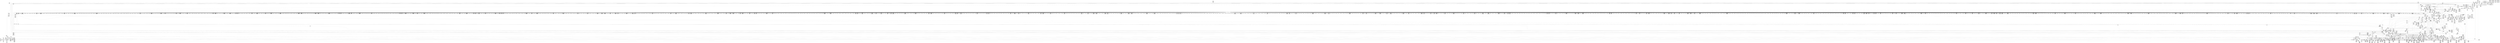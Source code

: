 digraph {
	CE0x4680440 [shape=record,shape=Mrecord,label="{CE0x4680440|i32_22|*Constant*}"]
	CE0x4659ca0 [shape=record,shape=Mrecord,label="{CE0x4659ca0|28:_i32,_:_CRE_28,32_|*MultipleSource*|security/selinux/hooks.c,1722|*LoadInst*|security/selinux/hooks.c,1713|security/selinux/hooks.c,1713}"]
	CE0x4657c30 [shape=record,shape=Mrecord,label="{CE0x4657c30|GLOBAL:_get_current|*Constant*|*SummSource*}"]
	CE0x464c660 [shape=record,shape=Mrecord,label="{CE0x464c660|may_create:_if.end25|*SummSink*}"]
	CE0x46392e0 [shape=record,shape=Mrecord,label="{CE0x46392e0|40:_%struct.super_block*,_56:_i8*,_:_CRE_72,76_|*MultipleSource*|Function::selinux_inode_mkdir&Arg::dir::|Function::may_create&Arg::dir::|security/selinux/hooks.c,1713}"]
	CE0x4658540 [shape=record,shape=Mrecord,label="{CE0x4658540|may_create:_tmp3|*SummSink*}"]
	CE0x4633970 [shape=record,shape=Mrecord,label="{CE0x4633970|may_create:_newsid|security/selinux/hooks.c, 1709}"]
	CE0x4766ba0 [shape=record,shape=Mrecord,label="{CE0x4766ba0|may_create:_call32|security/selinux/hooks.c,1739}"]
	CE0x4686a00 [shape=record,shape=Mrecord,label="{CE0x4686a00|may_create:_call22|security/selinux/hooks.c,1729|*SummSource*}"]
	CE0x46a6190 [shape=record,shape=Mrecord,label="{CE0x46a6190|may_create:_i_sb|security/selinux/hooks.c,1714|*SummSource*}"]
	CE0x46a8da0 [shape=record,shape=Mrecord,label="{CE0x46a8da0|272:_i8*,_:_CRE_453,454_}"]
	CE0x468bb70 [shape=record,shape=Mrecord,label="{CE0x468bb70|40:_%struct.super_block*,_56:_i8*,_:_CRE_603,604_}"]
	CE0x4694a30 [shape=record,shape=Mrecord,label="{CE0x4694a30|40:_%struct.super_block*,_56:_i8*,_:_CRE_905,906_}"]
	CE0x46a5070 [shape=record,shape=Mrecord,label="{CE0x46a5070|272:_i8*,_:_CRE_405,406_}"]
	CE0x46b05d0 [shape=record,shape=Mrecord,label="{CE0x46b05d0|272:_i8*,_:_CRE_1258,1259_}"]
	CE0x46b27f0 [shape=record,shape=Mrecord,label="{CE0x46b27f0|272:_i8*,_:_CRE_1309,1310_}"]
	CE0x4640f30 [shape=record,shape=Mrecord,label="{CE0x4640f30|i64*_getelementptr_inbounds_(_26_x_i64_,_26_x_i64_*___llvm_gcov_ctr217,_i64_0,_i64_1)|*Constant*|*SummSource*}"]
	CE0x467c960 [shape=record,shape=Mrecord,label="{CE0x467c960|40:_%struct.super_block*,_56:_i8*,_:_CRE_12,16_|*MultipleSource*|Function::selinux_inode_mkdir&Arg::dir::|Function::may_create&Arg::dir::|security/selinux/hooks.c,1713}"]
	CE0x4638380 [shape=record,shape=Mrecord,label="{CE0x4638380|i32_0|*Constant*|*SummSink*}"]
	CE0x4676600 [shape=record,shape=Mrecord,label="{CE0x4676600|272:_i8*,_:_CRE_1350,1351_}"]
	CE0x4697370 [shape=record,shape=Mrecord,label="{CE0x4697370|40:_%struct.super_block*,_56:_i8*,_:_CRE_952,960_|*MultipleSource*|Function::selinux_inode_mkdir&Arg::dir::|Function::may_create&Arg::dir::|security/selinux/hooks.c,1713}"]
	CE0x4624d90 [shape=record,shape=Mrecord,label="{CE0x4624d90|selinux_inode_mkdir:_entry|*SummSink*}"]
	CE0x4649af0 [shape=record,shape=Mrecord,label="{CE0x4649af0|may_create:_dentry12|security/selinux/hooks.c,1720|*SummSource*}"]
	CE0x4704360 [shape=record,shape=Mrecord,label="{CE0x4704360|272:_i8*,_:_CRE_1776,1784_|*MultipleSource*|*LoadInst*|security/selinux/hooks.c,1714|security/selinux/hooks.c,1714}"]
	CE0x470d610 [shape=record,shape=Mrecord,label="{CE0x470d610|28:_i32,_:_CRE_80,81_}"]
	CE0x46a2000 [shape=record,shape=Mrecord,label="{CE0x46a2000|272:_i8*,_:_CRE_248,252_|*MultipleSource*|*LoadInst*|security/selinux/hooks.c,1714|security/selinux/hooks.c,1714}"]
	CE0x4694df0 [shape=record,shape=Mrecord,label="{CE0x4694df0|40:_%struct.super_block*,_56:_i8*,_:_CRE_908,909_}"]
	CE0x4699560 [shape=record,shape=Mrecord,label="{CE0x4699560|272:_i8*,_:_CRE_32,40_|*MultipleSource*|*LoadInst*|security/selinux/hooks.c,1714|security/selinux/hooks.c,1714}"]
	CE0x467eac0 [shape=record,shape=Mrecord,label="{CE0x467eac0|40:_%struct.super_block*,_56:_i8*,_:_CRE_139,140_}"]
	CE0x4682040 [shape=record,shape=Mrecord,label="{CE0x4682040|VOIDTB_TE:_CE_191,192_}"]
	CE0x4708790 [shape=record,shape=Mrecord,label="{CE0x4708790|i64_21|*Constant*|*SummSource*}"]
	CE0x46a7860 [shape=record,shape=Mrecord,label="{CE0x46a7860|272:_i8*,_:_CRE_433,434_}"]
	CE0x471fdc0 [shape=record,shape=Mrecord,label="{CE0x471fdc0|may_create:_tmp33|security/selinux/hooks.c,1725|*SummSink*}"]
	CE0x47139a0 [shape=record,shape=Mrecord,label="{CE0x47139a0|i64_10|*Constant*|*SummSink*}"]
	CE0x4673e40 [shape=record,shape=Mrecord,label="{CE0x4673e40|40:_%struct.super_block*,_56:_i8*,_:_CRE_488,496_|*MultipleSource*|Function::selinux_inode_mkdir&Arg::dir::|Function::may_create&Arg::dir::|security/selinux/hooks.c,1713}"]
	CE0x463abd0 [shape=record,shape=Mrecord,label="{CE0x463abd0|_ret_i32_%call,_!dbg_!27715|security/selinux/hooks.c,2784}"]
	CE0x4712520 [shape=record,shape=Mrecord,label="{CE0x4712520|_ret_i32_%retval.0,_!dbg_!27728|security/selinux/avc.c,775|*SummSource*}"]
	CE0x4639640 [shape=record,shape=Mrecord,label="{CE0x4639640|40:_%struct.super_block*,_56:_i8*,_:_CRE_80,88_|*MultipleSource*|Function::selinux_inode_mkdir&Arg::dir::|Function::may_create&Arg::dir::|security/selinux/hooks.c,1713}"]
	CE0x4644a80 [shape=record,shape=Mrecord,label="{CE0x4644a80|i64*_getelementptr_inbounds_(_2_x_i64_,_2_x_i64_*___llvm_gcov_ctr224,_i64_0,_i64_1)|*Constant*}"]
	CE0x469aa00 [shape=record,shape=Mrecord,label="{CE0x469aa00|272:_i8*,_:_CRE_591,592_}"]
	CE0x46b1f50 [shape=record,shape=Mrecord,label="{CE0x46b1f50|272:_i8*,_:_CRE_1288,1296_|*MultipleSource*|*LoadInst*|security/selinux/hooks.c,1714|security/selinux/hooks.c,1714}"]
	CE0x46454e0 [shape=record,shape=Mrecord,label="{CE0x46454e0|40:_%struct.super_block*,_56:_i8*,_:_CRE_172,173_}"]
	CE0x4690f80 [shape=record,shape=Mrecord,label="{CE0x4690f80|40:_%struct.super_block*,_56:_i8*,_:_CRE_848,856_|*MultipleSource*|Function::selinux_inode_mkdir&Arg::dir::|Function::may_create&Arg::dir::|security/selinux/hooks.c,1713}"]
	CE0x4692230 [shape=record,shape=Mrecord,label="{CE0x4692230|40:_%struct.super_block*,_56:_i8*,_:_CRE_873,874_}"]
	CE0x469cd10 [shape=record,shape=Mrecord,label="{CE0x469cd10|272:_i8*,_:_CRE_624,625_}"]
	CE0x462e410 [shape=record,shape=Mrecord,label="{CE0x462e410|i64*_getelementptr_inbounds_(_26_x_i64_,_26_x_i64_*___llvm_gcov_ctr217,_i64_0,_i64_1)|*Constant*}"]
	CE0x467f070 [shape=record,shape=Mrecord,label="{CE0x467f070|40:_%struct.super_block*,_56:_i8*,_:_CRE_147,148_}"]
	CE0x4643180 [shape=record,shape=Mrecord,label="{CE0x4643180|40:_%struct.super_block*,_56:_i8*,_:_CRE_266,267_}"]
	CE0x46ae920 [shape=record,shape=Mrecord,label="{CE0x46ae920|272:_i8*,_:_CRE_1231,1232_}"]
	CE0x4636b70 [shape=record,shape=Mrecord,label="{CE0x4636b70|i64*_getelementptr_inbounds_(_2_x_i64_,_2_x_i64_*___llvm_gcov_ctr98,_i64_0,_i64_1)|*Constant*|*SummSink*}"]
	CE0x46598a0 [shape=record,shape=Mrecord,label="{CE0x46598a0|28:_i32,_:_CRE_21,22_}"]
	CE0x469c8d0 [shape=record,shape=Mrecord,label="{CE0x469c8d0|272:_i8*,_:_CRE_620,621_}"]
	CE0x4692370 [shape=record,shape=Mrecord,label="{CE0x4692370|40:_%struct.super_block*,_56:_i8*,_:_CRE_874,875_}"]
	CE0x4737b70 [shape=record,shape=Mrecord,label="{CE0x4737b70|i32_4|*Constant*|*SummSource*}"]
	CE0x462bfd0 [shape=record,shape=Mrecord,label="{CE0x462bfd0|i64_5|*Constant*|*SummSource*}"]
	CE0x467efb0 [shape=record,shape=Mrecord,label="{CE0x467efb0|40:_%struct.super_block*,_56:_i8*,_:_CRE_146,147_}"]
	CE0x468c430 [shape=record,shape=Mrecord,label="{CE0x468c430|40:_%struct.super_block*,_56:_i8*,_:_CRE_610,611_}"]
	CE0x468e540 [shape=record,shape=Mrecord,label="{CE0x468e540|40:_%struct.super_block*,_56:_i8*,_:_CRE_684,688_|*MultipleSource*|Function::selinux_inode_mkdir&Arg::dir::|Function::may_create&Arg::dir::|security/selinux/hooks.c,1713}"]
	CE0x46536b0 [shape=record,shape=Mrecord,label="{CE0x46536b0|40:_%struct.super_block*,_56:_i8*,_:_CRE_566,567_}"]
	CE0x4644cb0 [shape=record,shape=Mrecord,label="{CE0x4644cb0|may_create:_if.then20|*SummSink*}"]
	CE0x4624ef0 [shape=record,shape=Mrecord,label="{CE0x4624ef0|i64_1|*Constant*}"]
	CE0x467b8c0 [shape=record,shape=Mrecord,label="{CE0x467b8c0|i64*_getelementptr_inbounds_(_2_x_i64_,_2_x_i64_*___llvm_gcov_ctr98,_i64_0,_i64_1)|*Constant*}"]
	CE0x4632610 [shape=record,shape=Mrecord,label="{CE0x4632610|may_create:_cred|security/selinux/hooks.c,1706|*SummSink*}"]
	CE0x463f790 [shape=record,shape=Mrecord,label="{CE0x463f790|may_create:_if.then}"]
	CE0x46b0080 [shape=record,shape=Mrecord,label="{CE0x46b0080|272:_i8*,_:_CRE_1253,1254_}"]
	CE0x468a630 [shape=record,shape=Mrecord,label="{CE0x468a630|40:_%struct.super_block*,_56:_i8*,_:_CRE_586,587_}"]
	CE0x46fca50 [shape=record,shape=Mrecord,label="{CE0x46fca50|272:_i8*,_:_CRE_1368,1369_}"]
	CE0x462c2b0 [shape=record,shape=Mrecord,label="{CE0x462c2b0|i64_4|*Constant*|*SummSource*}"]
	CE0x465b6b0 [shape=record,shape=Mrecord,label="{CE0x465b6b0|may_create:_tmp21|security/selinux/hooks.c,1706|*SummSource*}"]
	CE0x473b330 [shape=record,shape=Mrecord,label="{CE0x473b330|i64_15|*Constant*}"]
	CE0x4733680 [shape=record,shape=Mrecord,label="{CE0x4733680|may_create:_tmp45|security/selinux/hooks.c,1728|*SummSource*}"]
	CE0x4737670 [shape=record,shape=Mrecord,label="{CE0x4737670|VOIDTB_TE:_CE_149,150_}"]
	CE0x4705fb0 [shape=record,shape=Mrecord,label="{CE0x4705fb0|272:_i8*,_:_CRE_1878,1879_}"]
	CE0x4624f60 [shape=record,shape=Mrecord,label="{CE0x4624f60|i64_1|*Constant*|*SummSource*}"]
	CE0x46491e0 [shape=record,shape=Mrecord,label="{CE0x46491e0|may_create:_tmp8|security/selinux/hooks.c,1706|*SummSink*}"]
	CE0x46a6a90 [shape=record,shape=Mrecord,label="{CE0x46a6a90|272:_i8*,_:_CRE_420,421_}"]
	CE0x4701900 [shape=record,shape=Mrecord,label="{CE0x4701900|272:_i8*,_:_CRE_1665,1666_}"]
	CE0x46a54b0 [shape=record,shape=Mrecord,label="{CE0x46a54b0|272:_i8*,_:_CRE_409,410_}"]
	CE0x46432c0 [shape=record,shape=Mrecord,label="{CE0x46432c0|40:_%struct.super_block*,_56:_i8*,_:_CRE_267,268_}"]
	CE0x46a7db0 [shape=record,shape=Mrecord,label="{CE0x46a7db0|272:_i8*,_:_CRE_438,439_}"]
	CE0x4739050 [shape=record,shape=Mrecord,label="{CE0x4739050|VOIDTB_TE:_CE_168,169_}"]
	CE0x465c370 [shape=record,shape=Mrecord,label="{CE0x465c370|i64*_getelementptr_inbounds_(_26_x_i64_,_26_x_i64_*___llvm_gcov_ctr217,_i64_0,_i64_25)|*Constant*|*SummSink*}"]
	CE0x4683ad0 [shape=record,shape=Mrecord,label="{CE0x4683ad0|VOIDTB_TE:_CE_216,217_}"]
	CE0x46545a0 [shape=record,shape=Mrecord,label="{CE0x46545a0|may_create:_tmp20|security/selinux/hooks.c,1706|*SummSink*}"]
	CE0x4709e80 [shape=record,shape=Mrecord,label="{CE0x4709e80|may_create:_tmp60|security/selinux/hooks.c,1737}"]
	CE0x46a8850 [shape=record,shape=Mrecord,label="{CE0x46a8850|272:_i8*,_:_CRE_448,449_}"]
	CE0x469a180 [shape=record,shape=Mrecord,label="{CE0x469a180|272:_i8*,_:_CRE_583,584_}"]
	CE0x46ab030 [shape=record,shape=Mrecord,label="{CE0x46ab030|272:_i8*,_:_CRE_563,564_}"]
	CE0x46a8740 [shape=record,shape=Mrecord,label="{CE0x46a8740|272:_i8*,_:_CRE_447,448_}"]
	CE0x46a9840 [shape=record,shape=Mrecord,label="{CE0x46a9840|272:_i8*,_:_CRE_463,464_}"]
	CE0x464c550 [shape=record,shape=Mrecord,label="{CE0x464c550|may_create:_if.end25|*SummSource*}"]
	CE0x5c91710 [shape=record,shape=Mrecord,label="{CE0x5c91710|_call_void_mcount()_#3|*SummSource*}"]
	CE0x467c530 [shape=record,shape=Mrecord,label="{CE0x467c530|may_create:_call|security/selinux/hooks.c,1706|*SummSource*}"]
	CE0x469b280 [shape=record,shape=Mrecord,label="{CE0x469b280|272:_i8*,_:_CRE_599,600_}"]
	CE0x4720a20 [shape=record,shape=Mrecord,label="{CE0x4720a20|i64*_getelementptr_inbounds_(_26_x_i64_,_26_x_i64_*___llvm_gcov_ctr217,_i64_0,_i64_12)|*Constant*|*SummSink*}"]
	CE0x4646ce0 [shape=record,shape=Mrecord,label="{CE0x4646ce0|40:_%struct.super_block*,_56:_i8*,_:_CRE_204,205_}"]
	CE0x4645660 [shape=record,shape=Mrecord,label="{CE0x4645660|40:_%struct.super_block*,_56:_i8*,_:_CRE_174,175_}"]
	CE0x469cc00 [shape=record,shape=Mrecord,label="{CE0x469cc00|272:_i8*,_:_CRE_623,624_}"]
	CE0x474d830 [shape=record,shape=Mrecord,label="{CE0x474d830|may_create:_call27|security/selinux/hooks.c,1735|*SummSource*}"]
	CE0x46446c0 [shape=record,shape=Mrecord,label="{CE0x46446c0|40:_%struct.super_block*,_56:_i8*,_:_CRE_283,284_}"]
	CE0x4736f60 [shape=record,shape=Mrecord,label="{CE0x4736f60|VOIDTB_TE:_CE_145,146_}"]
	CE0x469bb00 [shape=record,shape=Mrecord,label="{CE0x469bb00|272:_i8*,_:_CRE_607,608_}"]
	CE0x46a55c0 [shape=record,shape=Mrecord,label="{CE0x46a55c0|272:_i8*,_:_CRE_410,411_}"]
	CE0x468b3f0 [shape=record,shape=Mrecord,label="{CE0x468b3f0|40:_%struct.super_block*,_56:_i8*,_:_CRE_597,598_}"]
	CE0x47171f0 [shape=record,shape=Mrecord,label="{CE0x47171f0|i16_7|*Constant*}"]
	CE0x4711440 [shape=record,shape=Mrecord,label="{CE0x4711440|may_create:_tmp29|security/selinux/hooks.c,1722|*SummSource*}"]
	CE0x4766e40 [shape=record,shape=Mrecord,label="{CE0x4766e40|may_create:_call32|security/selinux/hooks.c,1739|*SummSink*}"]
	CE0x47375c0 [shape=record,shape=Mrecord,label="{CE0x47375c0|VOIDTB_TE:_CE_148,149_}"]
	CE0x4633b50 [shape=record,shape=Mrecord,label="{CE0x4633b50|may_create:_tmp4|security/selinux/hooks.c,1706|*SummSink*}"]
	CE0x471cbf0 [shape=record,shape=Mrecord,label="{CE0x471cbf0|may_create:_u|security/selinux/hooks.c,1720|*SummSource*}"]
	CE0x46a9620 [shape=record,shape=Mrecord,label="{CE0x46a9620|272:_i8*,_:_CRE_461,462_}"]
	CE0x4670f50 [shape=record,shape=Mrecord,label="{CE0x4670f50|40:_%struct.super_block*,_56:_i8*,_:_CRE_384,388_|*MultipleSource*|Function::selinux_inode_mkdir&Arg::dir::|Function::may_create&Arg::dir::|security/selinux/hooks.c,1713}"]
	CE0x4723260 [shape=record,shape=Mrecord,label="{CE0x4723260|may_create:_tmp37|security/selinux/hooks.c,1728}"]
	CE0x46461a0 [shape=record,shape=Mrecord,label="{CE0x46461a0|40:_%struct.super_block*,_56:_i8*,_:_CRE_189,190_}"]
	CE0x47388e0 [shape=record,shape=Mrecord,label="{CE0x47388e0|VOIDTB_TE:_CE_161,162_}"]
	CE0x46252a0 [shape=record,shape=Mrecord,label="{CE0x46252a0|selinux_inode_mkdir:_entry}"]
	CE0x470c510 [shape=record,shape=Mrecord,label="{CE0x470c510|28:_i32,_:_CRE_63,64_}"]
	CE0x4710c40 [shape=record,shape=Mrecord,label="{CE0x4710c40|28:_i32,_:_CRE_184,192_|*MultipleSource*|security/selinux/hooks.c,1722|*LoadInst*|security/selinux/hooks.c,1713|security/selinux/hooks.c,1713}"]
	CE0x4722a60 [shape=record,shape=Mrecord,label="{CE0x4722a60|i64_13|*Constant*|*SummSink*}"]
	CE0x47502b0 [shape=record,shape=Mrecord,label="{CE0x47502b0|i64_17|*Constant*}"]
	CE0x46ff0a0 [shape=record,shape=Mrecord,label="{CE0x46ff0a0|272:_i8*,_:_CRE_1627,1628_}"]
	CE0x4671a10 [shape=record,shape=Mrecord,label="{CE0x4671a10|40:_%struct.super_block*,_56:_i8*,_:_CRE_424,432_|*MultipleSource*|Function::selinux_inode_mkdir&Arg::dir::|Function::may_create&Arg::dir::|security/selinux/hooks.c,1713}"]
	CE0x4645ba0 [shape=record,shape=Mrecord,label="{CE0x4645ba0|40:_%struct.super_block*,_56:_i8*,_:_CRE_181,182_}"]
	CE0x47061d0 [shape=record,shape=Mrecord,label="{CE0x47061d0|may_create:_tmp25|security/selinux/hooks.c,1714}"]
	CE0x4718d50 [shape=record,shape=Mrecord,label="{CE0x4718d50|i32_3|*Constant*|*SummSink*}"]
	CE0x4738b00 [shape=record,shape=Mrecord,label="{CE0x4738b00|VOIDTB_TE:_CE_163,164_}"]
	CE0x46ad470 [shape=record,shape=Mrecord,label="{CE0x46ad470|i32_16|*Constant*}"]
	CE0x46aef80 [shape=record,shape=Mrecord,label="{CE0x46aef80|272:_i8*,_:_CRE_1237,1238_}"]
	CE0x467fbb0 [shape=record,shape=Mrecord,label="{CE0x467fbb0|40:_%struct.super_block*,_56:_i8*,_:_CRE_162,163_}"]
	CE0x466fd80 [shape=record,shape=Mrecord,label="{CE0x466fd80|40:_%struct.super_block*,_56:_i8*,_:_CRE_310,311_}"]
	CE0x4723820 [shape=record,shape=Mrecord,label="{CE0x4723820|may_create:_tmp38|security/selinux/hooks.c,1728}"]
	CE0x4704700 [shape=record,shape=Mrecord,label="{CE0x4704700|272:_i8*,_:_CRE_1792,1800_|*MultipleSource*|*LoadInst*|security/selinux/hooks.c,1714|security/selinux/hooks.c,1714}"]
	CE0x46951b0 [shape=record,shape=Mrecord,label="{CE0x46951b0|40:_%struct.super_block*,_56:_i8*,_:_CRE_911,912_}"]
	CE0x470cb10 [shape=record,shape=Mrecord,label="{CE0x470cb10|28:_i32,_:_CRE_69,70_}"]
	CE0x462b420 [shape=record,shape=Mrecord,label="{CE0x462b420|may_create:_tmp65|security/selinux/hooks.c,1739}"]
	CE0x468a770 [shape=record,shape=Mrecord,label="{CE0x468a770|40:_%struct.super_block*,_56:_i8*,_:_CRE_587,588_}"]
	CE0x4651d30 [shape=record,shape=Mrecord,label="{CE0x4651d30|GLOBAL:_lockdep_rcu_suspicious|*Constant*|*SummSink*}"]
	CE0x47096d0 [shape=record,shape=Mrecord,label="{CE0x47096d0|may_create:_tmp58|security/selinux/hooks.c,1736|*SummSink*}"]
	CE0x4646560 [shape=record,shape=Mrecord,label="{CE0x4646560|40:_%struct.super_block*,_56:_i8*,_:_CRE_194,195_}"]
	CE0x4628df0 [shape=record,shape=Mrecord,label="{CE0x4628df0|may_create:_sid31|security/selinux/hooks.c,1739}"]
	CE0x469f5e0 [shape=record,shape=Mrecord,label="{CE0x469f5e0|272:_i8*,_:_CRE_1215,1216_}"]
	CE0x47326f0 [shape=record,shape=Mrecord,label="{CE0x47326f0|may_create:_tmp41|security/selinux/hooks.c,1728}"]
	CE0x4695cf0 [shape=record,shape=Mrecord,label="{CE0x4695cf0|40:_%struct.super_block*,_56:_i8*,_:_CRE_920,921_}"]
	CE0x469a070 [shape=record,shape=Mrecord,label="{CE0x469a070|272:_i8*,_:_CRE_582,583_}"]
	CE0x4721790 [shape=record,shape=Mrecord,label="{CE0x4721790|may_create:_tmp36|security/selinux/hooks.c,1728|*SummSource*}"]
	CE0x46a8c90 [shape=record,shape=Mrecord,label="{CE0x46a8c90|272:_i8*,_:_CRE_452,453_}"]
	CE0x4680f40 [shape=record,shape=Mrecord,label="{CE0x4680f40|VOIDTB_TE:_CE_175,176_}"]
	CE0x46ffa30 [shape=record,shape=Mrecord,label="{CE0x46ffa30|272:_i8*,_:_CRE_1636,1637_}"]
	CE0x473acd0 [shape=record,shape=Mrecord,label="{CE0x473acd0|may_create:_and|security/selinux/hooks.c,1728|*SummSink*}"]
	CE0x471cfb0 [shape=record,shape=Mrecord,label="{CE0x471cfb0|may_create:_dentry12|security/selinux/hooks.c,1720}"]
	CE0x47116e0 [shape=record,shape=Mrecord,label="{CE0x47116e0|avc_has_perm:_tclass|Function::avc_has_perm&Arg::tclass::|*SummSink*}"]
	CE0x471cc60 [shape=record,shape=Mrecord,label="{CE0x471cc60|may_create:_u|security/selinux/hooks.c,1720}"]
	CE0x46b3070 [shape=record,shape=Mrecord,label="{CE0x46b3070|272:_i8*,_:_CRE_1317,1318_}"]
	CE0x46a5d30 [shape=record,shape=Mrecord,label="{CE0x46a5d30|272:_i8*,_:_CRE_417,418_}"]
	CE0x4646f20 [shape=record,shape=Mrecord,label="{CE0x4646f20|40:_%struct.super_block*,_56:_i8*,_:_CRE_207,208_}"]
	CE0x46a35c0 [shape=record,shape=Mrecord,label="{CE0x46a35c0|272:_i8*,_:_CRE_336,344_|*MultipleSource*|*LoadInst*|security/selinux/hooks.c,1714|security/selinux/hooks.c,1714}"]
	CE0x46a2cb0 [shape=record,shape=Mrecord,label="{CE0x46a2cb0|272:_i8*,_:_CRE_296,304_|*MultipleSource*|*LoadInst*|security/selinux/hooks.c,1714|security/selinux/hooks.c,1714}"]
	CE0x46800f0 [shape=record,shape=Mrecord,label="{CE0x46800f0|40:_%struct.super_block*,_56:_i8*,_:_CRE_169,170_}"]
	CE0x4686ea0 [shape=record,shape=Mrecord,label="{CE0x4686ea0|may_create:_tmp51|security/selinux/hooks.c,1732}"]
	CE0x46562b0 [shape=record,shape=Mrecord,label="{CE0x46562b0|avc_has_perm:_ssid|Function::avc_has_perm&Arg::ssid::|*SummSource*}"]
	CE0x467f430 [shape=record,shape=Mrecord,label="{CE0x467f430|40:_%struct.super_block*,_56:_i8*,_:_CRE_152,153_}"]
	CE0x46a9e60 [shape=record,shape=Mrecord,label="{CE0x46a9e60|272:_i8*,_:_CRE_488,496_|*MultipleSource*|*LoadInst*|security/selinux/hooks.c,1714|security/selinux/hooks.c,1714}"]
	CE0x4658390 [shape=record,shape=Mrecord,label="{CE0x4658390|may_create:_tmp3}"]
	CE0x469fa00 [shape=record,shape=Mrecord,label="{CE0x469fa00|272:_i8*,_:_CRE_80,88_|*MultipleSource*|*LoadInst*|security/selinux/hooks.c,1714|security/selinux/hooks.c,1714}"]
	CE0x4636590 [shape=record,shape=Mrecord,label="{CE0x4636590|selinux_inode_mkdir:_tmp}"]
	CE0x4691d30 [shape=record,shape=Mrecord,label="{CE0x4691d30|40:_%struct.super_block*,_56:_i8*,_:_CRE_869,870_}"]
	CE0x474b920 [shape=record,shape=Mrecord,label="{CE0x474b920|GLOBAL:_security_transition_sid|*Constant*|*SummSink*}"]
	CE0x4738170 [shape=record,shape=Mrecord,label="{CE0x4738170|VOIDTB_TE:_CE_154,155_}"]
	CE0x4631d00 [shape=record,shape=Mrecord,label="{CE0x4631d00|_ret_%struct.task_struct*_%tmp4,_!dbg_!27714|./arch/x86/include/asm/current.h,14|*SummSource*}"]
	CE0x4652a80 [shape=record,shape=Mrecord,label="{CE0x4652a80|40:_%struct.super_block*,_56:_i8*,_:_CRE_556,557_}"]
	CE0x4710640 [shape=record,shape=Mrecord,label="{CE0x4710640|28:_i32,_:_CRE_152,160_|*MultipleSource*|security/selinux/hooks.c,1722|*LoadInst*|security/selinux/hooks.c,1713|security/selinux/hooks.c,1713}"]
	CE0x4673f80 [shape=record,shape=Mrecord,label="{CE0x4673f80|40:_%struct.super_block*,_56:_i8*,_:_CRE_496,500_|*MultipleSource*|Function::selinux_inode_mkdir&Arg::dir::|Function::may_create&Arg::dir::|security/selinux/hooks.c,1713}"]
	CE0x46a0870 [shape=record,shape=Mrecord,label="{CE0x46a0870|272:_i8*,_:_CRE_132,136_|*MultipleSource*|*LoadInst*|security/selinux/hooks.c,1714|security/selinux/hooks.c,1714}"]
	CE0x4638550 [shape=record,shape=Mrecord,label="{CE0x4638550|i64_1|*Constant*|*SummSink*}"]
	CE0x4723490 [shape=record,shape=Mrecord,label="{CE0x4723490|may_create:_tmp37|security/selinux/hooks.c,1728|*SummSink*}"]
	CE0x46afe60 [shape=record,shape=Mrecord,label="{CE0x46afe60|272:_i8*,_:_CRE_1251,1252_}"]
	CE0x4683360 [shape=record,shape=Mrecord,label="{CE0x4683360|VOIDTB_TE:_CE_209,210_}"]
	CE0x46a0a40 [shape=record,shape=Mrecord,label="{CE0x46a0a40|272:_i8*,_:_CRE_136,140_|*MultipleSource*|*LoadInst*|security/selinux/hooks.c,1714|security/selinux/hooks.c,1714}"]
	CE0x46a2ae0 [shape=record,shape=Mrecord,label="{CE0x46a2ae0|272:_i8*,_:_CRE_288,296_|*MultipleSource*|*LoadInst*|security/selinux/hooks.c,1714|security/selinux/hooks.c,1714}"]
	CE0x464ea10 [shape=record,shape=Mrecord,label="{CE0x464ea10|may_create:_tmp7|security/selinux/hooks.c,1706|*SummSource*}"]
	CE0x46961f0 [shape=record,shape=Mrecord,label="{CE0x46961f0|40:_%struct.super_block*,_56:_i8*,_:_CRE_924,925_}"]
	CE0x470a170 [shape=record,shape=Mrecord,label="{CE0x470a170|i64*_getelementptr_inbounds_(_26_x_i64_,_26_x_i64_*___llvm_gcov_ctr217,_i64_0,_i64_23)|*Constant*}"]
	CE0x46aa1b0 [shape=record,shape=Mrecord,label="{CE0x46aa1b0|272:_i8*,_:_CRE_504,512_|*MultipleSource*|*LoadInst*|security/selinux/hooks.c,1714|security/selinux/hooks.c,1714}"]
	CE0x468c1b0 [shape=record,shape=Mrecord,label="{CE0x468c1b0|40:_%struct.super_block*,_56:_i8*,_:_CRE_608,609_}"]
	CE0x4659340 [shape=record,shape=Mrecord,label="{CE0x4659340|28:_i32,_:_CRE_15,16_}"]
	CE0x470cd10 [shape=record,shape=Mrecord,label="{CE0x470cd10|28:_i32,_:_CRE_71,72_}"]
	CE0x4649bd0 [shape=record,shape=Mrecord,label="{CE0x4649bd0|may_create:_sid13|security/selinux/hooks.c,1722|*SummSink*}"]
	CE0x470d910 [shape=record,shape=Mrecord,label="{CE0x470d910|28:_i32,_:_CRE_83,84_}"]
	CE0x474f8e0 [shape=record,shape=Mrecord,label="{CE0x474f8e0|may_create:_tmp49|security/selinux/hooks.c,1731}"]
	CE0x4641ec0 [shape=record,shape=Mrecord,label="{CE0x4641ec0|40:_%struct.super_block*,_56:_i8*,_:_CRE_251,252_}"]
	CE0x46a18c0 [shape=record,shape=Mrecord,label="{CE0x46a18c0|272:_i8*,_:_CRE_208,216_|*MultipleSource*|*LoadInst*|security/selinux/hooks.c,1714|security/selinux/hooks.c,1714}"]
	CE0x46763e0 [shape=record,shape=Mrecord,label="{CE0x46763e0|272:_i8*,_:_CRE_1348,1349_}"]
	CE0x469fda0 [shape=record,shape=Mrecord,label="{CE0x469fda0|272:_i8*,_:_CRE_96,104_|*MultipleSource*|*LoadInst*|security/selinux/hooks.c,1714|security/selinux/hooks.c,1714}"]
	CE0x46fcfa0 [shape=record,shape=Mrecord,label="{CE0x46fcfa0|272:_i8*,_:_CRE_1373,1374_}"]
	CE0x4723f10 [shape=record,shape=Mrecord,label="{CE0x4723f10|may_create:_tmp39|security/selinux/hooks.c,1728|*SummSource*}"]
	CE0x46adb50 [shape=record,shape=Mrecord,label="{CE0x46adb50|272:_i8*,_:_CRE_1218,1219_}"]
	CE0x462b9b0 [shape=record,shape=Mrecord,label="{CE0x462b9b0|may_create:_tobool1|security/selinux/hooks.c,1706}"]
	CE0x467e0b0 [shape=record,shape=Mrecord,label="{CE0x467e0b0|40:_%struct.super_block*,_56:_i8*,_:_CRE_96,104_|*MultipleSource*|Function::selinux_inode_mkdir&Arg::dir::|Function::may_create&Arg::dir::|security/selinux/hooks.c,1713}"]
	CE0x47354b0 [shape=record,shape=Mrecord,label="{CE0x47354b0|VOIDTB_TE:_CE_48,52_|*MultipleSource*|security/selinux/hooks.c,1730|Function::may_create&Arg::dentry::|Function::selinux_inode_mkdir&Arg::dentry::}"]
	CE0x46a9400 [shape=record,shape=Mrecord,label="{CE0x46a9400|272:_i8*,_:_CRE_459,460_}"]
	CE0x46458a0 [shape=record,shape=Mrecord,label="{CE0x46458a0|40:_%struct.super_block*,_56:_i8*,_:_CRE_177,178_}"]
	CE0x46a9730 [shape=record,shape=Mrecord,label="{CE0x46a9730|272:_i8*,_:_CRE_462,463_}"]
	CE0x46fcb60 [shape=record,shape=Mrecord,label="{CE0x46fcb60|272:_i8*,_:_CRE_1369,1370_}"]
	CE0x46956b0 [shape=record,shape=Mrecord,label="{CE0x46956b0|40:_%struct.super_block*,_56:_i8*,_:_CRE_915,916_}"]
	CE0x4736390 [shape=record,shape=Mrecord,label="{CE0x4736390|VOIDTB_TE:_CE_90,91_}"]
	CE0x4653430 [shape=record,shape=Mrecord,label="{CE0x4653430|40:_%struct.super_block*,_56:_i8*,_:_CRE_564,565_}"]
	CE0x467e260 [shape=record,shape=Mrecord,label="{CE0x467e260|40:_%struct.super_block*,_56:_i8*,_:_CRE_104,112_|*MultipleSource*|Function::selinux_inode_mkdir&Arg::dir::|Function::may_create&Arg::dir::|security/selinux/hooks.c,1713}"]
	CE0x46ff5f0 [shape=record,shape=Mrecord,label="{CE0x46ff5f0|272:_i8*,_:_CRE_1632,1633_}"]
	CE0x4644d50 [shape=record,shape=Mrecord,label="{CE0x4644d50|may_create:_do.body}"]
	CE0x4704530 [shape=record,shape=Mrecord,label="{CE0x4704530|272:_i8*,_:_CRE_1784,1792_|*MultipleSource*|*LoadInst*|security/selinux/hooks.c,1714|security/selinux/hooks.c,1714}"]
	CE0x46feb50 [shape=record,shape=Mrecord,label="{CE0x46feb50|272:_i8*,_:_CRE_1622,1623_}"]
	CE0x4645c60 [shape=record,shape=Mrecord,label="{CE0x4645c60|40:_%struct.super_block*,_56:_i8*,_:_CRE_182,183_}"]
	CE0x46b17e0 [shape=record,shape=Mrecord,label="{CE0x46b17e0|272:_i8*,_:_CRE_1275,1276_}"]
	CE0x47672e0 [shape=record,shape=Mrecord,label="{CE0x47672e0|i16_5|*Constant*|*SummSink*}"]
	CE0x47017f0 [shape=record,shape=Mrecord,label="{CE0x47017f0|272:_i8*,_:_CRE_1664,1665_}"]
	CE0x46a8960 [shape=record,shape=Mrecord,label="{CE0x46a8960|272:_i8*,_:_CRE_449,450_}"]
	CE0x4682260 [shape=record,shape=Mrecord,label="{CE0x4682260|VOIDTB_TE:_CE_193,194_}"]
	CE0x46b3a00 [shape=record,shape=Mrecord,label="{CE0x46b3a00|272:_i8*,_:_CRE_1326,1327_}"]
	CE0x466d410 [shape=record,shape=Mrecord,label="{CE0x466d410|i64*_getelementptr_inbounds_(_26_x_i64_,_26_x_i64_*___llvm_gcov_ctr217,_i64_0,_i64_9)|*Constant*}"]
	CE0x4640a10 [shape=record,shape=Mrecord,label="{CE0x4640a10|i64*_getelementptr_inbounds_(_26_x_i64_,_26_x_i64_*___llvm_gcov_ctr217,_i64_0,_i64_0)|*Constant*}"]
	CE0x46322b0 [shape=record,shape=Mrecord,label="{CE0x46322b0|i32_78|*Constant*|*SummSource*}"]
	CE0x46b25a0 [shape=record,shape=Mrecord,label="{CE0x46b25a0|272:_i8*,_:_CRE_1308,1309_}"]
	CE0x4686180 [shape=record,shape=Mrecord,label="{CE0x4686180|VOIDTB_TE:_CE_313,314_}"]
	CE0x46457e0 [shape=record,shape=Mrecord,label="{CE0x46457e0|40:_%struct.super_block*,_56:_i8*,_:_CRE_176,177_}"]
	CE0x470b5d0 [shape=record,shape=Mrecord,label="{CE0x470b5d0|may_create:_tmp62|security/selinux/hooks.c,1739}"]
	CE0x4695070 [shape=record,shape=Mrecord,label="{CE0x4695070|40:_%struct.super_block*,_56:_i8*,_:_CRE_910,911_}"]
	CE0x46b1a00 [shape=record,shape=Mrecord,label="{CE0x46b1a00|272:_i8*,_:_CRE_1277,1278_}"]
	CE0x46af1a0 [shape=record,shape=Mrecord,label="{CE0x46af1a0|272:_i8*,_:_CRE_1239,1240_}"]
	CE0x4676b50 [shape=record,shape=Mrecord,label="{CE0x4676b50|272:_i8*,_:_CRE_1355,1356_}"]
	CE0x4738e30 [shape=record,shape=Mrecord,label="{CE0x4738e30|VOIDTB_TE:_CE_166,167_}"]
	CE0x469e530 [shape=record,shape=Mrecord,label="{CE0x469e530|272:_i8*,_:_CRE_712,720_|*MultipleSource*|*LoadInst*|security/selinux/hooks.c,1714|security/selinux/hooks.c,1714}"]
	CE0x4655be0 [shape=record,shape=Mrecord,label="{CE0x4655be0|avc_has_perm:_entry|*SummSource*}"]
	CE0x470dc10 [shape=record,shape=Mrecord,label="{CE0x470dc10|28:_i32,_:_CRE_86,87_}"]
	CE0x4689230 [shape=record,shape=Mrecord,label="{CE0x4689230|40:_%struct.super_block*,_56:_i8*,_:_CRE_570,571_}"]
	CE0x464e390 [shape=record,shape=Mrecord,label="{CE0x464e390|may_create:_tmp2|*SummSink*}"]
	CE0x46466e0 [shape=record,shape=Mrecord,label="{CE0x46466e0|40:_%struct.super_block*,_56:_i8*,_:_CRE_196,197_}"]
	CE0x46aa720 [shape=record,shape=Mrecord,label="{CE0x46aa720|272:_i8*,_:_CRE_536,540_|*MultipleSource*|*LoadInst*|security/selinux/hooks.c,1714|security/selinux/hooks.c,1714}"]
	CE0x470ed90 [shape=record,shape=Mrecord,label="{CE0x470ed90|28:_i32,_:_CRE_103,104_}"]
	CE0x47016e0 [shape=record,shape=Mrecord,label="{CE0x47016e0|272:_i8*,_:_CRE_1663,1664_}"]
	CE0x467b960 [shape=record,shape=Mrecord,label="{CE0x467b960|i64*_getelementptr_inbounds_(_2_x_i64_,_2_x_i64_*___llvm_gcov_ctr98,_i64_0,_i64_1)|*Constant*|*SummSource*}"]
	CE0x46b4170 [shape=record,shape=Mrecord,label="{CE0x46b4170|272:_i8*,_:_CRE_1333,1334_}"]
	CE0x46a40a0 [shape=record,shape=Mrecord,label="{CE0x46a40a0|272:_i8*,_:_CRE_384,388_|*MultipleSource*|*LoadInst*|security/selinux/hooks.c,1714|security/selinux/hooks.c,1714}"]
	CE0x4693b30 [shape=record,shape=Mrecord,label="{CE0x4693b30|40:_%struct.super_block*,_56:_i8*,_:_CRE_893,894_}"]
	CE0x463d440 [shape=record,shape=Mrecord,label="{CE0x463d440|may_create:_if.then24|*SummSource*}"]
	CE0x47389f0 [shape=record,shape=Mrecord,label="{CE0x47389f0|VOIDTB_TE:_CE_162,163_}"]
	CE0x4659da0 [shape=record,shape=Mrecord,label="{CE0x4659da0|28:_i32,_:_CRE_32,34_|*MultipleSource*|security/selinux/hooks.c,1722|*LoadInst*|security/selinux/hooks.c,1713|security/selinux/hooks.c,1713}"]
	CE0x47004d0 [shape=record,shape=Mrecord,label="{CE0x47004d0|272:_i8*,_:_CRE_1646,1647_}"]
	CE0x4646620 [shape=record,shape=Mrecord,label="{CE0x4646620|40:_%struct.super_block*,_56:_i8*,_:_CRE_195,196_}"]
	CE0x467cf60 [shape=record,shape=Mrecord,label="{CE0x467cf60|40:_%struct.super_block*,_56:_i8*,_:_CRE_56,64_|*MultipleSource*|Function::selinux_inode_mkdir&Arg::dir::|Function::may_create&Arg::dir::|security/selinux/hooks.c,1713}"]
	CE0x4647370 [shape=record,shape=Mrecord,label="{CE0x4647370|40:_%struct.super_block*,_56:_i8*,_:_CRE_232,236_|*MultipleSource*|Function::selinux_inode_mkdir&Arg::dir::|Function::may_create&Arg::dir::|security/selinux/hooks.c,1713}"]
	CE0x46af3c0 [shape=record,shape=Mrecord,label="{CE0x46af3c0|272:_i8*,_:_CRE_1241,1242_}"]
	CE0x46b2f60 [shape=record,shape=Mrecord,label="{CE0x46b2f60|272:_i8*,_:_CRE_1316,1317_}"]
	CE0x474bbf0 [shape=record,shape=Mrecord,label="{CE0x474bbf0|may_create:_tobool23|security/selinux/hooks.c,1731|*SummSource*}"]
	CE0x4767040 [shape=record,shape=Mrecord,label="{CE0x4767040|i16_5|*Constant*}"]
	CE0x47071f0 [shape=record,shape=Mrecord,label="{CE0x47071f0|272:_i8*,_:_CRE_2248,2256_|*MultipleSource*|*LoadInst*|security/selinux/hooks.c,1714|security/selinux/hooks.c,1714}"]
	CE0x467cd60 [shape=record,shape=Mrecord,label="{CE0x467cd60|40:_%struct.super_block*,_56:_i8*,_:_CRE_40,48_|*MultipleSource*|Function::selinux_inode_mkdir&Arg::dir::|Function::may_create&Arg::dir::|security/selinux/hooks.c,1713}"]
	CE0x464fe60 [shape=record,shape=Mrecord,label="{CE0x464fe60|_ret_i32_%retval.0,_!dbg_!27798|security/selinux/hooks.c,1742|*SummSink*}"]
	CE0x4690b80 [shape=record,shape=Mrecord,label="{CE0x4690b80|40:_%struct.super_block*,_56:_i8*,_:_CRE_832,840_|*MultipleSource*|Function::selinux_inode_mkdir&Arg::dir::|Function::may_create&Arg::dir::|security/selinux/hooks.c,1713}"]
	CE0x4624910 [shape=record,shape=Mrecord,label="{CE0x4624910|selinux_inode_mkdir:_tmp2|*SummSink*}"]
	CE0x469e190 [shape=record,shape=Mrecord,label="{CE0x469e190|272:_i8*,_:_CRE_696,704_|*MultipleSource*|*LoadInst*|security/selinux/hooks.c,1714|security/selinux/hooks.c,1714}"]
	CE0x4683be0 [shape=record,shape=Mrecord,label="{CE0x4683be0|VOIDTB_TE:_CE_217,218_}"]
	CE0x464d980 [shape=record,shape=Mrecord,label="{CE0x464d980|GLOBAL:_may_create|*Constant*}"]
	CE0x4710410 [shape=record,shape=Mrecord,label="{CE0x4710410|28:_i32,_:_CRE_144,152_|*MultipleSource*|security/selinux/hooks.c,1722|*LoadInst*|security/selinux/hooks.c,1713|security/selinux/hooks.c,1713}"]
	CE0x4736b80 [shape=record,shape=Mrecord,label="{CE0x4736b80|VOIDTB_TE:_CE_104,112_|*MultipleSource*|security/selinux/hooks.c,1730|Function::may_create&Arg::dentry::|Function::selinux_inode_mkdir&Arg::dentry::}"]
	CE0x4692730 [shape=record,shape=Mrecord,label="{CE0x4692730|40:_%struct.super_block*,_56:_i8*,_:_CRE_877,878_}"]
	CE0x463ad90 [shape=record,shape=Mrecord,label="{CE0x463ad90|_ret_i32_%call,_!dbg_!27715|security/selinux/hooks.c,2784|*SummSource*}"]
	CE0x47359d0 [shape=record,shape=Mrecord,label="{CE0x47359d0|VOIDTB_TE:_CE_72,80_|*MultipleSource*|security/selinux/hooks.c,1730|Function::may_create&Arg::dentry::|Function::selinux_inode_mkdir&Arg::dentry::}"]
	CE0x4724830 [shape=record,shape=Mrecord,label="{CE0x4724830|i32_5|*Constant*}"]
	CE0x46952f0 [shape=record,shape=Mrecord,label="{CE0x46952f0|40:_%struct.super_block*,_56:_i8*,_:_CRE_912,913_}"]
	CE0x4699f60 [shape=record,shape=Mrecord,label="{CE0x4699f60|272:_i8*,_:_CRE_581,582_}"]
	CE0x4689d70 [shape=record,shape=Mrecord,label="{CE0x4689d70|40:_%struct.super_block*,_56:_i8*,_:_CRE_579,580_}"]
	CE0x4682480 [shape=record,shape=Mrecord,label="{CE0x4682480|VOIDTB_TE:_CE_195,196_}"]
	CE0x4643f40 [shape=record,shape=Mrecord,label="{CE0x4643f40|40:_%struct.super_block*,_56:_i8*,_:_CRE_277,278_}"]
	CE0x4709b70 [shape=record,shape=Mrecord,label="{CE0x4709b70|may_create:_tmp59|security/selinux/hooks.c,1736|*SummSink*}"]
	CE0x4675b60 [shape=record,shape=Mrecord,label="{CE0x4675b60|272:_i8*,_:_CRE_1340,1341_}"]
	CE0x46b2900 [shape=record,shape=Mrecord,label="{CE0x46b2900|272:_i8*,_:_CRE_1310,1311_}"]
	CE0x46460e0 [shape=record,shape=Mrecord,label="{CE0x46460e0|40:_%struct.super_block*,_56:_i8*,_:_CRE_188,189_}"]
	CE0x47130c0 [shape=record,shape=Mrecord,label="{CE0x47130c0|i64_11|*Constant*}"]
	CE0x47005e0 [shape=record,shape=Mrecord,label="{CE0x47005e0|272:_i8*,_:_CRE_1647,1648_}"]
	CE0x4677810 [shape=record,shape=Mrecord,label="{CE0x4677810|272:_i8*,_:_CRE_1367,1368_}"]
	CE0x470c210 [shape=record,shape=Mrecord,label="{CE0x470c210|28:_i32,_:_CRE_60,61_}"]
	CE0x4710e40 [shape=record,shape=Mrecord,label="{CE0x4710e40|28:_i32,_:_CRE_192,196_|*MultipleSource*|security/selinux/hooks.c,1722|*LoadInst*|security/selinux/hooks.c,1713|security/selinux/hooks.c,1713}"]
	CE0x4698830 [shape=record,shape=Mrecord,label="{CE0x4698830|40:_%struct.super_block*,_56:_i8*,_:_CRE_992,1000_|*MultipleSource*|Function::selinux_inode_mkdir&Arg::dir::|Function::may_create&Arg::dir::|security/selinux/hooks.c,1713}"]
	CE0x464a4a0 [shape=record,shape=Mrecord,label="{CE0x464a4a0|may_create:_tmp11|security/selinux/hooks.c,1706|*SummSource*}"]
	CE0x4631eb0 [shape=record,shape=Mrecord,label="{CE0x4631eb0|_ret_%struct.task_struct*_%tmp4,_!dbg_!27714|./arch/x86/include/asm/current.h,14|*SummSink*}"]
	CE0x4708290 [shape=record,shape=Mrecord,label="{CE0x4708290|i64_22|*Constant*}"]
	CE0x47243b0 [shape=record,shape=Mrecord,label="{CE0x47243b0|may_create:_tmp40|security/selinux/hooks.c,1728|*SummSource*}"]
	CE0x4646da0 [shape=record,shape=Mrecord,label="{CE0x4646da0|40:_%struct.super_block*,_56:_i8*,_:_CRE_205,206_}"]
	CE0x4713bc0 [shape=record,shape=Mrecord,label="{CE0x4713bc0|may_create:_tmp30|security/selinux/hooks.c,1725|*SummSource*}"]
	CE0x46594a0 [shape=record,shape=Mrecord,label="{CE0x46594a0|28:_i32,_:_CRE_17,18_}"]
	CE0x46b37e0 [shape=record,shape=Mrecord,label="{CE0x46b37e0|272:_i8*,_:_CRE_1324,1325_}"]
	CE0x47024b0 [shape=record,shape=Mrecord,label="{CE0x47024b0|272:_i8*,_:_CRE_1676,1677_}"]
	CE0x470f830 [shape=record,shape=Mrecord,label="{CE0x470f830|28:_i32,_:_CRE_113,114_}"]
	CE0x471c990 [shape=record,shape=Mrecord,label="{CE0x471c990|i8_10|*Constant*|*SummSource*}"]
	CE0x468bdf0 [shape=record,shape=Mrecord,label="{CE0x468bdf0|40:_%struct.super_block*,_56:_i8*,_:_CRE_605,606_}"]
	CE0x4738390 [shape=record,shape=Mrecord,label="{CE0x4738390|VOIDTB_TE:_CE_156,157_}"]
	CE0x4733c80 [shape=record,shape=Mrecord,label="{CE0x4733c80|may_create:_sid21|security/selinux/hooks.c,1729}"]
	CE0x4716280 [shape=record,shape=Mrecord,label="{CE0x4716280|i32_(i32,_i32,_i16,_i32,_%struct.common_audit_data*)*_bitcast_(i32_(i32,_i32,_i16,_i32,_%struct.common_audit_data.495*)*_avc_has_perm_to_i32_(i32,_i32,_i16,_i32,_%struct.common_audit_data*)*)|*Constant*|*SummSink*}"]
	CE0x466e700 [shape=record,shape=Mrecord,label="{CE0x466e700|40:_%struct.super_block*,_56:_i8*,_:_CRE_292,293_}"]
	CE0x46fdf50 [shape=record,shape=Mrecord,label="{CE0x46fdf50|272:_i8*,_:_CRE_1596,1600_|*MultipleSource*|*LoadInst*|security/selinux/hooks.c,1714|security/selinux/hooks.c,1714}"]
	CE0x46437c0 [shape=record,shape=Mrecord,label="{CE0x46437c0|40:_%struct.super_block*,_56:_i8*,_:_CRE_271,272_}"]
	CE0x4659aa0 [shape=record,shape=Mrecord,label="{CE0x4659aa0|28:_i32,_:_CRE_23,24_}"]
	CE0x4694cb0 [shape=record,shape=Mrecord,label="{CE0x4694cb0|40:_%struct.super_block*,_56:_i8*,_:_CRE_907,908_}"]
	CE0x4670280 [shape=record,shape=Mrecord,label="{CE0x4670280|40:_%struct.super_block*,_56:_i8*,_:_CRE_328,336_|*MultipleSource*|Function::selinux_inode_mkdir&Arg::dir::|Function::may_create&Arg::dir::|security/selinux/hooks.c,1713}"]
	CE0x4722750 [shape=record,shape=Mrecord,label="{CE0x4722750|i64_16|*Constant*}"]
	CE0x46b2440 [shape=record,shape=Mrecord,label="{CE0x46b2440|272:_i8*,_:_CRE_1306,1307_}"]
	CE0x464d390 [shape=record,shape=Mrecord,label="{CE0x464d390|may_create:_entry}"]
	CE0x469f4d0 [shape=record,shape=Mrecord,label="{CE0x469f4d0|272:_i8*,_:_CRE_1214,1215_}"]
	CE0x4643040 [shape=record,shape=Mrecord,label="{CE0x4643040|40:_%struct.super_block*,_56:_i8*,_:_CRE_265,266_}"]
	CE0x4676f90 [shape=record,shape=Mrecord,label="{CE0x4676f90|272:_i8*,_:_CRE_1359,1360_}"]
	CE0x46fd7e0 [shape=record,shape=Mrecord,label="{CE0x46fd7e0|272:_i8*,_:_CRE_1536,1568_|*MultipleSource*|*LoadInst*|security/selinux/hooks.c,1714|security/selinux/hooks.c,1714}"]
	CE0x4639c60 [shape=record,shape=Mrecord,label="{CE0x4639c60|may_create:_dir|Function::may_create&Arg::dir::}"]
	CE0x463e520 [shape=record,shape=Mrecord,label="{CE0x463e520|may_create:_bb|*SummSink*}"]
	CE0x4640710 [shape=record,shape=Mrecord,label="{CE0x4640710|may_create:_do.end}"]
	CE0x46a4b20 [shape=record,shape=Mrecord,label="{CE0x46a4b20|272:_i8*,_:_CRE_400,401_}"]
	CE0x46376c0 [shape=record,shape=Mrecord,label="{CE0x46376c0|i16_7|*Constant*|*SummSink*}"]
	CE0x469ab10 [shape=record,shape=Mrecord,label="{CE0x469ab10|272:_i8*,_:_CRE_592,593_}"]
	CE0x4646260 [shape=record,shape=Mrecord,label="{CE0x4646260|40:_%struct.super_block*,_56:_i8*,_:_CRE_190,191_}"]
	CE0x4676d70 [shape=record,shape=Mrecord,label="{CE0x4676d70|272:_i8*,_:_CRE_1357,1358_}"]
	CE0x469ae40 [shape=record,shape=Mrecord,label="{CE0x469ae40|272:_i8*,_:_CRE_595,596_}"]
	CE0x47142f0 [shape=record,shape=Mrecord,label="{CE0x47142f0|may_create:_tmp31|security/selinux/hooks.c,1725|*SummSink*}"]
	CE0x467f4f0 [shape=record,shape=Mrecord,label="{CE0x467f4f0|40:_%struct.super_block*,_56:_i8*,_:_CRE_153,154_}"]
	CE0x465b550 [shape=record,shape=Mrecord,label="{CE0x465b550|may_create:_tmp21|security/selinux/hooks.c,1706}"]
	CE0x466e980 [shape=record,shape=Mrecord,label="{CE0x466e980|40:_%struct.super_block*,_56:_i8*,_:_CRE_294,295_}"]
	CE0x46b2a10 [shape=record,shape=Mrecord,label="{CE0x46b2a10|272:_i8*,_:_CRE_1311,1312_}"]
	CE0x462ea40 [shape=record,shape=Mrecord,label="{CE0x462ea40|selinux_inode_mkdir:_dentry|Function::selinux_inode_mkdir&Arg::dentry::|*SummSource*}"]
	CE0x4632540 [shape=record,shape=Mrecord,label="{CE0x4632540|may_create:_cred|security/selinux/hooks.c,1706|*SummSource*}"]
	CE0x4684850 [shape=record,shape=Mrecord,label="{CE0x4684850|VOIDTB_TE:_CE_256,264_|*MultipleSource*|security/selinux/hooks.c,1730|Function::may_create&Arg::dentry::|Function::selinux_inode_mkdir&Arg::dentry::}"]
	CE0x46a7530 [shape=record,shape=Mrecord,label="{CE0x46a7530|272:_i8*,_:_CRE_430,431_}"]
	CE0x469d040 [shape=record,shape=Mrecord,label="{CE0x469d040|272:_i8*,_:_CRE_627,628_}"]
	CE0x4708e70 [shape=record,shape=Mrecord,label="{CE0x4708e70|may_create:_tmp57|security/selinux/hooks.c,1736}"]
	CE0x4638d60 [shape=record,shape=Mrecord,label="{CE0x4638d60|may_create:_dentry|Function::may_create&Arg::dentry::|*SummSink*}"]
	CE0x468d5b0 [shape=record,shape=Mrecord,label="{CE0x468d5b0|40:_%struct.super_block*,_56:_i8*,_:_CRE_624,628_|*MultipleSource*|Function::selinux_inode_mkdir&Arg::dir::|Function::may_create&Arg::dir::|security/selinux/hooks.c,1713}"]
	CE0x468aef0 [shape=record,shape=Mrecord,label="{CE0x468aef0|40:_%struct.super_block*,_56:_i8*,_:_CRE_593,594_}"]
	CE0x46a8520 [shape=record,shape=Mrecord,label="{CE0x46a8520|272:_i8*,_:_CRE_445,446_}"]
	CE0x4653070 [shape=record,shape=Mrecord,label="{CE0x4653070|40:_%struct.super_block*,_56:_i8*,_:_CRE_561,562_}"]
	CE0x46a60f0 [shape=record,shape=Mrecord,label="{CE0x46a60f0|may_create:_i_sb|security/selinux/hooks.c,1714}"]
	CE0x4645960 [shape=record,shape=Mrecord,label="{CE0x4645960|40:_%struct.super_block*,_56:_i8*,_:_CRE_178,179_}"]
	CE0x47012a0 [shape=record,shape=Mrecord,label="{CE0x47012a0|272:_i8*,_:_CRE_1659,1660_}"]
	CE0x4694030 [shape=record,shape=Mrecord,label="{CE0x4694030|40:_%struct.super_block*,_56:_i8*,_:_CRE_897,898_}"]
	CE0x47185f0 [shape=record,shape=Mrecord,label="{CE0x47185f0|may_create:_tmp27|security/selinux/hooks.c,1716|*SummSink*}"]
	CE0x4620e10 [shape=record,shape=Mrecord,label="{CE0x4620e10|may_create:_ad|security/selinux/hooks.c, 1710|*SummSource*}"]
	CE0x4657e60 [shape=record,shape=Mrecord,label="{CE0x4657e60|GLOBAL:_get_current|*Constant*|*SummSink*}"]
	CE0x468bcb0 [shape=record,shape=Mrecord,label="{CE0x468bcb0|40:_%struct.super_block*,_56:_i8*,_:_CRE_604,605_}"]
	CE0x46a6260 [shape=record,shape=Mrecord,label="{CE0x46a6260|may_create:_i_sb|security/selinux/hooks.c,1714|*SummSink*}"]
	CE0x46af910 [shape=record,shape=Mrecord,label="{CE0x46af910|272:_i8*,_:_CRE_1246,1247_}"]
	CE0x46a4a10 [shape=record,shape=Mrecord,label="{CE0x46a4a10|272:_i8*,_:_CRE_399,400_}"]
	CE0x46578c0 [shape=record,shape=Mrecord,label="{CE0x46578c0|GLOBAL:___llvm_gcov_ctr217|Global_var:__llvm_gcov_ctr217|*SummSink*}"]
	CE0x470a4a0 [shape=record,shape=Mrecord,label="{CE0x470a4a0|i64*_getelementptr_inbounds_(_26_x_i64_,_26_x_i64_*___llvm_gcov_ctr217,_i64_0,_i64_23)|*Constant*|*SummSource*}"]
	CE0x40963f0 [shape=record,shape=Mrecord,label="{CE0x40963f0|GLOBAL:_may_create|*Constant*|*SummSink*}"]
	CE0x4651300 [shape=record,shape=Mrecord,label="{CE0x4651300|i8_1|*Constant*}"]
	CE0x468c930 [shape=record,shape=Mrecord,label="{CE0x468c930|40:_%struct.super_block*,_56:_i8*,_:_CRE_614,615_}"]
	CE0x4647270 [shape=record,shape=Mrecord,label="{CE0x4647270|40:_%struct.super_block*,_56:_i8*,_:_CRE_224,232_|*MultipleSource*|Function::selinux_inode_mkdir&Arg::dir::|Function::may_create&Arg::dir::|security/selinux/hooks.c,1713}"]
	CE0x4708ff0 [shape=record,shape=Mrecord,label="{CE0x4708ff0|may_create:_tmp57|security/selinux/hooks.c,1736|*SummSource*}"]
	CE0x4671c90 [shape=record,shape=Mrecord,label="{CE0x4671c90|40:_%struct.super_block*,_56:_i8*,_:_CRE_432,440_|*MultipleSource*|Function::selinux_inode_mkdir&Arg::dir::|Function::may_create&Arg::dir::|security/selinux/hooks.c,1713}"]
	CE0x462c620 [shape=record,shape=Mrecord,label="{CE0x462c620|may_create:_tmp9|security/selinux/hooks.c,1706|*SummSink*}"]
	CE0x46b45b0 [shape=record,shape=Mrecord,label="{CE0x46b45b0|272:_i8*,_:_CRE_1337,1338_}"]
	CE0x46ffb40 [shape=record,shape=Mrecord,label="{CE0x46ffb40|272:_i8*,_:_CRE_1637,1638_}"]
	CE0x46ffd60 [shape=record,shape=Mrecord,label="{CE0x46ffd60|272:_i8*,_:_CRE_1639,1640_}"]
	CE0x470b8c0 [shape=record,shape=Mrecord,label="{CE0x470b8c0|i64*_getelementptr_inbounds_(_26_x_i64_,_26_x_i64_*___llvm_gcov_ctr217,_i64_0,_i64_24)|*Constant*}"]
	CE0x4644e20 [shape=record,shape=Mrecord,label="{CE0x4644e20|may_create:_do.body|*SummSource*}"]
	CE0x46a92f0 [shape=record,shape=Mrecord,label="{CE0x46a92f0|272:_i8*,_:_CRE_458,459_}"]
	CE0x470e010 [shape=record,shape=Mrecord,label="{CE0x470e010|28:_i32,_:_CRE_90,91_}"]
	CE0x4645360 [shape=record,shape=Mrecord,label="{CE0x4645360|40:_%struct.super_block*,_56:_i8*,_:_CRE_170,171_}"]
	CE0x4708720 [shape=record,shape=Mrecord,label="{CE0x4708720|i64_21|*Constant*}"]
	CE0x4682150 [shape=record,shape=Mrecord,label="{CE0x4682150|VOIDTB_TE:_CE_192,193_}"]
	CE0x4720970 [shape=record,shape=Mrecord,label="{CE0x4720970|i64*_getelementptr_inbounds_(_26_x_i64_,_26_x_i64_*___llvm_gcov_ctr217,_i64_0,_i64_12)|*Constant*|*SummSource*}"]
	CE0x46a6fe0 [shape=record,shape=Mrecord,label="{CE0x46a6fe0|272:_i8*,_:_CRE_425,426_}"]
	CE0x47598a0 [shape=record,shape=Mrecord,label="{CE0x47598a0|may_create:_tmp64|security/selinux/hooks.c,1739}"]
	CE0x468e080 [shape=record,shape=Mrecord,label="{CE0x468e080|40:_%struct.super_block*,_56:_i8*,_:_CRE_672,680_|*MultipleSource*|Function::selinux_inode_mkdir&Arg::dir::|Function::may_create&Arg::dir::|security/selinux/hooks.c,1713}"]
	CE0x466fb00 [shape=record,shape=Mrecord,label="{CE0x466fb00|40:_%struct.super_block*,_56:_i8*,_:_CRE_308,309_}"]
	CE0x4707cd0 [shape=record,shape=Mrecord,label="{CE0x4707cd0|may_create:_tmp26|security/selinux/hooks.c,1714}"]
	CE0x4644440 [shape=record,shape=Mrecord,label="{CE0x4644440|40:_%struct.super_block*,_56:_i8*,_:_CRE_281,282_}"]
	CE0x470b560 [shape=record,shape=Mrecord,label="{CE0x470b560|may_create:_tmp62|security/selinux/hooks.c,1739|*SummSource*}"]
	CE0x46a5f70 [shape=record,shape=Mrecord,label="{CE0x46a5f70|may_create:_s_security|security/selinux/hooks.c,1714}"]
	CE0x4649c40 [shape=record,shape=Mrecord,label="{CE0x4649c40|may_create:_dentry12|security/selinux/hooks.c,1720|*SummSink*}"]
	CE0x4709560 [shape=record,shape=Mrecord,label="{CE0x4709560|may_create:_tmp58|security/selinux/hooks.c,1736|*SummSource*}"]
	CE0x4695570 [shape=record,shape=Mrecord,label="{CE0x4695570|40:_%struct.super_block*,_56:_i8*,_:_CRE_914,915_}"]
	CE0x4700e60 [shape=record,shape=Mrecord,label="{CE0x4700e60|272:_i8*,_:_CRE_1655,1656_}"]
	CE0x46868f0 [shape=record,shape=Mrecord,label="{CE0x46868f0|may_create:_call22|security/selinux/hooks.c,1729}"]
	CE0x4739270 [shape=record,shape=Mrecord,label="{CE0x4739270|VOIDTB_TE:_CE_170,171_}"]
	CE0x4700090 [shape=record,shape=Mrecord,label="{CE0x4700090|272:_i8*,_:_CRE_1642,1643_}"]
	CE0x470be40 [shape=record,shape=Mrecord,label="{CE0x470be40|28:_i32,_:_CRE_56,57_}"]
	CE0x4695a70 [shape=record,shape=Mrecord,label="{CE0x4695a70|40:_%struct.super_block*,_56:_i8*,_:_CRE_918,919_}"]
	CE0x467f130 [shape=record,shape=Mrecord,label="{CE0x467f130|40:_%struct.super_block*,_56:_i8*,_:_CRE_148,149_}"]
	CE0x46966f0 [shape=record,shape=Mrecord,label="{CE0x46966f0|40:_%struct.super_block*,_56:_i8*,_:_CRE_928,929_}"]
	CE0x468dc00 [shape=record,shape=Mrecord,label="{CE0x468dc00|40:_%struct.super_block*,_56:_i8*,_:_CRE_656,664_|*MultipleSource*|Function::selinux_inode_mkdir&Arg::dir::|Function::may_create&Arg::dir::|security/selinux/hooks.c,1713}"]
	CE0x466d170 [shape=record,shape=Mrecord,label="{CE0x466d170|i8*_getelementptr_inbounds_(_45_x_i8_,_45_x_i8_*_.str12,_i32_0,_i32_0)|*Constant*|*SummSink*}"]
	CE0x4734740 [shape=record,shape=Mrecord,label="{CE0x4734740|may_create:_tmp46|security/selinux/hooks.c,1729|*SummSink*}"]
	CE0x4709880 [shape=record,shape=Mrecord,label="{CE0x4709880|may_create:_tmp59|security/selinux/hooks.c,1736}"]
	CE0x46764f0 [shape=record,shape=Mrecord,label="{CE0x46764f0|272:_i8*,_:_CRE_1349,1350_}"]
	CE0x47379f0 [shape=record,shape=Mrecord,label="{CE0x47379f0|i32_4|*Constant*}"]
	CE0x465ed40 [shape=record,shape=Mrecord,label="{CE0x465ed40|40:_%struct.super_block*,_56:_i8*,_:_CRE_8,12_|*MultipleSource*|Function::selinux_inode_mkdir&Arg::dir::|Function::may_create&Arg::dir::|security/selinux/hooks.c,1713}"]
	CE0x46a2910 [shape=record,shape=Mrecord,label="{CE0x46a2910|272:_i8*,_:_CRE_280,288_|*MultipleSource*|*LoadInst*|security/selinux/hooks.c,1714|security/selinux/hooks.c,1714}"]
	CE0x4739380 [shape=record,shape=Mrecord,label="{CE0x4739380|VOIDTB_TE:_CE_171,172_}"]
	CE0x4715ea0 [shape=record,shape=Mrecord,label="{CE0x4715ea0|may_create:_call14|security/selinux/hooks.c,1722|*SummSink*}"]
	CE0x469cf30 [shape=record,shape=Mrecord,label="{CE0x469cf30|272:_i8*,_:_CRE_626,627_}"]
	CE0x46b0d40 [shape=record,shape=Mrecord,label="{CE0x46b0d40|272:_i8*,_:_CRE_1265,1266_}"]
	CE0x4651480 [shape=record,shape=Mrecord,label="{CE0x4651480|i8_1|*Constant*|*SummSource*}"]
	CE0x4642f00 [shape=record,shape=Mrecord,label="{CE0x4642f00|40:_%struct.super_block*,_56:_i8*,_:_CRE_264,265_}"]
	CE0x4724230 [shape=record,shape=Mrecord,label="{CE0x4724230|may_create:_tmp40|security/selinux/hooks.c,1728}"]
	CE0x4685e80 [shape=record,shape=Mrecord,label="{CE0x4685e80|VOIDTB_TE:_CE_310,311_}"]
	CE0x46469e0 [shape=record,shape=Mrecord,label="{CE0x46469e0|40:_%struct.super_block*,_56:_i8*,_:_CRE_200,201_}"]
	CE0x469a4b0 [shape=record,shape=Mrecord,label="{CE0x469a4b0|272:_i8*,_:_CRE_586,587_}"]
	CE0x470ea10 [shape=record,shape=Mrecord,label="{CE0x470ea10|28:_i32,_:_CRE_100,101_}"]
	CE0x463dc60 [shape=record,shape=Mrecord,label="{CE0x463dc60|may_create:_return|*SummSource*}"]
	CE0x469ac20 [shape=record,shape=Mrecord,label="{CE0x469ac20|272:_i8*,_:_CRE_593,594_}"]
	CE0x46a7ca0 [shape=record,shape=Mrecord,label="{CE0x46a7ca0|272:_i8*,_:_CRE_437,438_}"]
	CE0x4739160 [shape=record,shape=Mrecord,label="{CE0x4739160|VOIDTB_TE:_CE_169,170_}"]
	CE0x4658000 [shape=record,shape=Mrecord,label="{CE0x4658000|get_current:_entry|*SummSource*}"]
	CE0x4682f20 [shape=record,shape=Mrecord,label="{CE0x4682f20|VOIDTB_TE:_CE_205,206_}"]
	CE0x470a550 [shape=record,shape=Mrecord,label="{CE0x470a550|i64*_getelementptr_inbounds_(_26_x_i64_,_26_x_i64_*___llvm_gcov_ctr217,_i64_0,_i64_23)|*Constant*|*SummSink*}"]
	CE0x4671190 [shape=record,shape=Mrecord,label="{CE0x4671190|40:_%struct.super_block*,_56:_i8*,_:_CRE_392,400_|*MultipleSource*|Function::selinux_inode_mkdir&Arg::dir::|Function::may_create&Arg::dir::|security/selinux/hooks.c,1713}"]
	CE0x46a43d0 [shape=record,shape=Mrecord,label="{CE0x46a43d0|272:_i8*,_:_CRE_418,419_}"]
	CE0x469a5c0 [shape=record,shape=Mrecord,label="{CE0x469a5c0|272:_i8*,_:_CRE_587,588_}"]
	CE0x4640bb0 [shape=record,shape=Mrecord,label="{CE0x4640bb0|get_current:_tmp4|./arch/x86/include/asm/current.h,14|*SummSink*}"]
	CE0x4640ab0 [shape=record,shape=Mrecord,label="{CE0x4640ab0|i64*_getelementptr_inbounds_(_26_x_i64_,_26_x_i64_*___llvm_gcov_ctr217,_i64_0,_i64_0)|*Constant*|*SummSource*}"]
	CE0x465a8f0 [shape=record,shape=Mrecord,label="{CE0x465a8f0|28:_i32,_:_CRE_51,52_}"]
	CE0x4682590 [shape=record,shape=Mrecord,label="{CE0x4682590|VOIDTB_TE:_CE_196,197_}"]
	CE0x464e5f0 [shape=record,shape=Mrecord,label="{CE0x464e5f0|may_create:_tmp6|security/selinux/hooks.c,1706|*SummSource*}"]
	CE0x4640210 [shape=record,shape=Mrecord,label="{CE0x4640210|may_create:_tmp|*SummSource*}"]
	CE0x46fe4c0 [shape=record,shape=Mrecord,label="{CE0x46fe4c0|272:_i8*,_:_CRE_1617,1618_}"]
	CE0x4647a60 [shape=record,shape=Mrecord,label="{CE0x4647a60|40:_%struct.super_block*,_56:_i8*,_:_CRE_244,245_}"]
	CE0x46a2740 [shape=record,shape=Mrecord,label="{CE0x46a2740|272:_i8*,_:_CRE_272,280_|*MultipleSource*|*LoadInst*|security/selinux/hooks.c,1714|security/selinux/hooks.c,1714}"]
	CE0x4683580 [shape=record,shape=Mrecord,label="{CE0x4683580|VOIDTB_TE:_CE_211,212_}"]
	CE0x467e8c0 [shape=record,shape=Mrecord,label="{CE0x467e8c0|40:_%struct.super_block*,_56:_i8*,_:_CRE_137,138_}"]
	CE0x468ac70 [shape=record,shape=Mrecord,label="{CE0x468ac70|40:_%struct.super_block*,_56:_i8*,_:_CRE_591,592_}"]
	CE0x47073c0 [shape=record,shape=Mrecord,label="{CE0x47073c0|272:_i8*,_:_CRE_2256,2264_|*MultipleSource*|*LoadInst*|security/selinux/hooks.c,1714|security/selinux/hooks.c,1714}"]
	CE0x46af2b0 [shape=record,shape=Mrecord,label="{CE0x46af2b0|272:_i8*,_:_CRE_1240,1241_}"]
	CE0x4717490 [shape=record,shape=Mrecord,label="{CE0x4717490|avc_has_perm:_tclass|Function::avc_has_perm&Arg::tclass::|*SummSource*}"]
	CE0x46942b0 [shape=record,shape=Mrecord,label="{CE0x46942b0|40:_%struct.super_block*,_56:_i8*,_:_CRE_899,900_}"]
	CE0x4636be0 [shape=record,shape=Mrecord,label="{CE0x4636be0|i64*_getelementptr_inbounds_(_2_x_i64_,_2_x_i64_*___llvm_gcov_ctr224,_i64_0,_i64_0)|*Constant*}"]
	CE0x46a0140 [shape=record,shape=Mrecord,label="{CE0x46a0140|272:_i8*,_:_CRE_112,120_|*MultipleSource*|*LoadInst*|security/selinux/hooks.c,1714|security/selinux/hooks.c,1714}"]
	CE0x468d830 [shape=record,shape=Mrecord,label="{CE0x468d830|40:_%struct.super_block*,_56:_i8*,_:_CRE_640,648_|*MultipleSource*|Function::selinux_inode_mkdir&Arg::dir::|Function::may_create&Arg::dir::|security/selinux/hooks.c,1713}"]
	CE0x469c380 [shape=record,shape=Mrecord,label="{CE0x469c380|272:_i8*,_:_CRE_615,616_}"]
	CE0x46a6080 [shape=record,shape=Mrecord,label="{CE0x46a6080|may_create:_s_security|security/selinux/hooks.c,1714|*SummSink*}"]
	CE0x473b770 [shape=record,shape=Mrecord,label="{CE0x473b770|may_create:_d_name|security/selinux/hooks.c,1730}"]
	CE0x4646b60 [shape=record,shape=Mrecord,label="{CE0x4646b60|40:_%struct.super_block*,_56:_i8*,_:_CRE_202,203_}"]
	CE0x4685d20 [shape=record,shape=Mrecord,label="{CE0x4685d20|VOIDTB_TE:_CE_308,309_}"]
	CE0x4708b40 [shape=record,shape=Mrecord,label="{CE0x4708b40|may_create:_tmp56|security/selinux/hooks.c,1736|*SummSink*}"]
	CE0x462cc70 [shape=record,shape=Mrecord,label="{CE0x462cc70|get_current:_tmp3|*SummSink*}"]
	CE0x4682370 [shape=record,shape=Mrecord,label="{CE0x4682370|VOIDTB_TE:_CE_194,195_}"]
	CE0x469d6a0 [shape=record,shape=Mrecord,label="{CE0x469d6a0|272:_i8*,_:_CRE_632,640_|*MultipleSource*|*LoadInst*|security/selinux/hooks.c,1714|security/selinux/hooks.c,1714}"]
	CE0x4709a00 [shape=record,shape=Mrecord,label="{CE0x4709a00|may_create:_tmp59|security/selinux/hooks.c,1736|*SummSource*}"]
	CE0x469d7b0 [shape=record,shape=Mrecord,label="{CE0x469d7b0|272:_i8*,_:_CRE_640,648_|*MultipleSource*|*LoadInst*|security/selinux/hooks.c,1714|security/selinux/hooks.c,1714}"]
	CE0x47060c0 [shape=record,shape=Mrecord,label="{CE0x47060c0|272:_i8*,_:_CRE_1879,1880_}"]
	CE0x4641750 [shape=record,shape=Mrecord,label="{CE0x4641750|40:_%struct.super_block*,_56:_i8*,_:_CRE_245,246_}"]
	CE0x4672c50 [shape=record,shape=Mrecord,label="{CE0x4672c50|40:_%struct.super_block*,_56:_i8*,_:_CRE_474,475_}"]
	CE0x463d500 [shape=record,shape=Mrecord,label="{CE0x463d500|may_create:_if.then24|*SummSink*}"]
	CE0x470ae10 [shape=record,shape=Mrecord,label="{CE0x470ae10|may_create:_tmp61|security/selinux/hooks.c,1737|*SummSource*}"]
	CE0x46731c0 [shape=record,shape=Mrecord,label="{CE0x46731c0|40:_%struct.super_block*,_56:_i8*,_:_CRE_478,479_}"]
	CE0x4701c30 [shape=record,shape=Mrecord,label="{CE0x4701c30|272:_i8*,_:_CRE_1668,1669_}"]
	CE0x4653570 [shape=record,shape=Mrecord,label="{CE0x4653570|40:_%struct.super_block*,_56:_i8*,_:_CRE_565,566_}"]
	CE0x4701d40 [shape=record,shape=Mrecord,label="{CE0x4701d40|272:_i8*,_:_CRE_1669,1670_}"]
	CE0x4713aa0 [shape=record,shape=Mrecord,label="{CE0x4713aa0|may_create:_tmp30|security/selinux/hooks.c,1725}"]
	CE0x4623a00 [shape=record,shape=Mrecord,label="{CE0x4623a00|may_create:_if.then16}"]
	CE0x466ed40 [shape=record,shape=Mrecord,label="{CE0x466ed40|40:_%struct.super_block*,_56:_i8*,_:_CRE_297,298_}"]
	CE0x46a33f0 [shape=record,shape=Mrecord,label="{CE0x46a33f0|272:_i8*,_:_CRE_328,336_|*MultipleSource*|*LoadInst*|security/selinux/hooks.c,1714|security/selinux/hooks.c,1714}"]
	CE0x46ae4e0 [shape=record,shape=Mrecord,label="{CE0x46ae4e0|272:_i8*,_:_CRE_1227,1228_}"]
	CE0x4696970 [shape=record,shape=Mrecord,label="{CE0x4696970|40:_%struct.super_block*,_56:_i8*,_:_CRE_930,931_}"]
	CE0x471f400 [shape=record,shape=Mrecord,label="{CE0x471f400|may_create:_sid11|security/selinux/hooks.c,1716|*SummSource*}"]
	CE0x46b4390 [shape=record,shape=Mrecord,label="{CE0x46b4390|272:_i8*,_:_CRE_1335,1336_}"]
	CE0x465e380 [shape=record,shape=Mrecord,label="{CE0x465e380|get_current:_bb|*SummSink*}"]
	CE0x46df990 [shape=record,shape=Mrecord,label="{CE0x46df990|get_current:_tmp2}"]
	CE0x47146f0 [shape=record,shape=Mrecord,label="{CE0x47146f0|may_create:_tmp32|security/selinux/hooks.c,1725|*SummSource*}"]
	CE0x4641c40 [shape=record,shape=Mrecord,label="{CE0x4641c40|40:_%struct.super_block*,_56:_i8*,_:_CRE_249,250_}"]
	CE0x4708a30 [shape=record,shape=Mrecord,label="{CE0x4708a30|may_create:_tmp56|security/selinux/hooks.c,1736|*SummSource*}"]
	CE0x47386c0 [shape=record,shape=Mrecord,label="{CE0x47386c0|VOIDTB_TE:_CE_159,160_}"]
	CE0x465eb00 [shape=record,shape=Mrecord,label="{CE0x465eb00|may_create:_i_security|security/selinux/hooks.c,1713|*SummSource*}"]
	CE0x46ffc50 [shape=record,shape=Mrecord,label="{CE0x46ffc50|272:_i8*,_:_CRE_1638,1639_}"]
	CE0x46ff4e0 [shape=record,shape=Mrecord,label="{CE0x46ff4e0|272:_i8*,_:_CRE_1631,1632_}"]
	CE0x466e480 [shape=record,shape=Mrecord,label="{CE0x466e480|40:_%struct.super_block*,_56:_i8*,_:_CRE_290,291_}"]
	CE0x46a7fd0 [shape=record,shape=Mrecord,label="{CE0x46a7fd0|272:_i8*,_:_CRE_440,441_}"]
	CE0x471c760 [shape=record,shape=Mrecord,label="{CE0x471c760|i8_10|*Constant*}"]
	CE0x469ec70 [shape=record,shape=Mrecord,label="{CE0x469ec70|272:_i8*,_:_CRE_896,1208_|*MultipleSource*|*LoadInst*|security/selinux/hooks.c,1714|security/selinux/hooks.c,1714}"]
	CE0x469b6c0 [shape=record,shape=Mrecord,label="{CE0x469b6c0|272:_i8*,_:_CRE_603,604_}"]
	CE0x464f9d0 [shape=record,shape=Mrecord,label="{CE0x464f9d0|may_create:_tmp14|security/selinux/hooks.c,1706}"]
	CE0x46367f0 [shape=record,shape=Mrecord,label="{CE0x46367f0|i64*_getelementptr_inbounds_(_2_x_i64_,_2_x_i64_*___llvm_gcov_ctr224,_i64_0,_i64_0)|*Constant*|*SummSource*}"]
	CE0x4733350 [shape=record,shape=Mrecord,label="{CE0x4733350|may_create:_tmp44|security/selinux/hooks.c,1728|*SummSink*}"]
	CE0x4711d90 [shape=record,shape=Mrecord,label="{CE0x4711d90|avc_has_perm:_requested|Function::avc_has_perm&Arg::requested::|*SummSource*}"]
	CE0x4711c30 [shape=record,shape=Mrecord,label="{CE0x4711c30|_ret_i32_%retval.0,_!dbg_!27728|security/selinux/avc.c,775}"]
	CE0x474fbd0 [shape=record,shape=Mrecord,label="{CE0x474fbd0|may_create:_tmp49|security/selinux/hooks.c,1731|*SummSink*}"]
	CE0x470fb60 [shape=record,shape=Mrecord,label="{CE0x470fb60|28:_i32,_:_CRE_116,117_}"]
	CE0x46770a0 [shape=record,shape=Mrecord,label="{CE0x46770a0|272:_i8*,_:_CRE_1360,1361_}"]
	CE0x4736590 [shape=record,shape=Mrecord,label="{CE0x4736590|VOIDTB_TE:_CE_91,92_}"]
	CE0x46b4280 [shape=record,shape=Mrecord,label="{CE0x46b4280|272:_i8*,_:_CRE_1334,1335_}"]
	CE0x4682ae0 [shape=record,shape=Mrecord,label="{CE0x4682ae0|VOIDTB_TE:_CE_201,202_}"]
	CE0x46828c0 [shape=record,shape=Mrecord,label="{CE0x46828c0|VOIDTB_TE:_CE_199,200_}"]
	CE0x4684130 [shape=record,shape=Mrecord,label="{CE0x4684130|VOIDTB_TE:_CE_222,223_}"]
	CE0x470d010 [shape=record,shape=Mrecord,label="{CE0x470d010|28:_i32,_:_CRE_74,75_}"]
	CE0x464f170 [shape=record,shape=Mrecord,label="{CE0x464f170|may_create:_tmp12|security/selinux/hooks.c,1706|*SummSink*}"]
	CE0x465a9c0 [shape=record,shape=Mrecord,label="{CE0x465a9c0|28:_i32,_:_CRE_52,53_}"]
	CE0x467cc60 [shape=record,shape=Mrecord,label="{CE0x467cc60|40:_%struct.super_block*,_56:_i8*,_:_CRE_32,40_|*MultipleSource*|Function::selinux_inode_mkdir&Arg::dir::|Function::may_create&Arg::dir::|security/selinux/hooks.c,1713}"]
	CE0x46744d0 [shape=record,shape=Mrecord,label="{CE0x46744d0|40:_%struct.super_block*,_56:_i8*,_:_CRE_508,512_|*MultipleSource*|Function::selinux_inode_mkdir&Arg::dir::|Function::may_create&Arg::dir::|security/selinux/hooks.c,1713}"]
	CE0x465cff0 [shape=record,shape=Mrecord,label="{CE0x465cff0|40:_%struct.super_block*,_56:_i8*,_:_CRE_4,8_|*MultipleSource*|Function::selinux_inode_mkdir&Arg::dir::|Function::may_create&Arg::dir::|security/selinux/hooks.c,1713}"]
	CE0x464d5f0 [shape=record,shape=Mrecord,label="{CE0x464d5f0|i64_2|*Constant*|*SummSource*}"]
	CE0x46fd1c0 [shape=record,shape=Mrecord,label="{CE0x46fd1c0|272:_i8*,_:_CRE_1375,1376_}"]
	CE0x46a4e50 [shape=record,shape=Mrecord,label="{CE0x46a4e50|272:_i8*,_:_CRE_403,404_}"]
	CE0x46960b0 [shape=record,shape=Mrecord,label="{CE0x46960b0|40:_%struct.super_block*,_56:_i8*,_:_CRE_923,924_}"]
	CE0x469b170 [shape=record,shape=Mrecord,label="{CE0x469b170|272:_i8*,_:_CRE_598,599_}"]
	CE0x4658e20 [shape=record,shape=Mrecord,label="{CE0x4658e20|28:_i32,_:_CRE_9,10_}"]
	CE0x4650fc0 [shape=record,shape=Mrecord,label="{CE0x4650fc0|may_create:_tmp16|security/selinux/hooks.c,1706|*SummSource*}"]
	CE0x4720da0 [shape=record,shape=Mrecord,label="{CE0x4720da0|may_create:_tmp35|security/selinux/hooks.c,1726}"]
	CE0x46fcc70 [shape=record,shape=Mrecord,label="{CE0x46fcc70|272:_i8*,_:_CRE_1370,1371_}"]
	CE0x466c890 [shape=record,shape=Mrecord,label="{CE0x466c890|i32_1706|*Constant*}"]
	CE0x4705c50 [shape=record,shape=Mrecord,label="{CE0x4705c50|272:_i8*,_:_CRE_1876,1877_}"]
	CE0x46ac990 [shape=record,shape=Mrecord,label="{CE0x46ac990|may_create:_s_security|security/selinux/hooks.c,1714|*SummSource*}"]
	CE0x4676a40 [shape=record,shape=Mrecord,label="{CE0x4676a40|272:_i8*,_:_CRE_1354,1355_}"]
	CE0x46771b0 [shape=record,shape=Mrecord,label="{CE0x46771b0|272:_i8*,_:_CRE_1361,1362_}"]
	CE0x47395a0 [shape=record,shape=Mrecord,label="{CE0x47395a0|VOIDTB_TE:_CE_173,174_}"]
	CE0x46acc60 [shape=record,shape=Mrecord,label="{CE0x46acc60|272:_i8*,_:_CRE_16,20_|*MultipleSource*|*LoadInst*|security/selinux/hooks.c,1714|security/selinux/hooks.c,1714}"]
	CE0x4687190 [shape=record,shape=Mrecord,label="{CE0x4687190|i64*_getelementptr_inbounds_(_26_x_i64_,_26_x_i64_*___llvm_gcov_ctr217,_i64_0,_i64_19)|*Constant*}"]
	CE0x46b38f0 [shape=record,shape=Mrecord,label="{CE0x46b38f0|272:_i8*,_:_CRE_1325,1326_}"]
	CE0x4698c00 [shape=record,shape=Mrecord,label="{CE0x4698c00|may_create:_tmp22|*LoadInst*|security/selinux/hooks.c,1713}"]
	CE0x470ec80 [shape=record,shape=Mrecord,label="{CE0x470ec80|28:_i32,_:_CRE_102,103_}"]
	CE0x469d480 [shape=record,shape=Mrecord,label="{CE0x469d480|272:_i8*,_:_CRE_631,632_}"]
	CE0x4676820 [shape=record,shape=Mrecord,label="{CE0x4676820|272:_i8*,_:_CRE_1352,1353_}"]
	CE0x4636e00 [shape=record,shape=Mrecord,label="{CE0x4636e00|may_create:_land.lhs.true|*SummSource*}"]
	CE0x4713050 [shape=record,shape=Mrecord,label="{CE0x4713050|may_create:_tmp34|security/selinux/hooks.c,1726|*SummSource*}"]
	CE0x5c91640 [shape=record,shape=Mrecord,label="{CE0x5c91640|_call_void_mcount()_#3}"]
	CE0x468d470 [shape=record,shape=Mrecord,label="{CE0x468d470|40:_%struct.super_block*,_56:_i8*,_:_CRE_623,624_}"]
	CE0x464c870 [shape=record,shape=Mrecord,label="{CE0x464c870|may_create:_if.end26|*SummSource*}"]
	CE0x47131f0 [shape=record,shape=Mrecord,label="{CE0x47131f0|i64_11|*Constant*|*SummSource*}"]
	CE0x4718c70 [shape=record,shape=Mrecord,label="{CE0x4718c70|i32_3|*Constant*|*SummSource*}"]
	CE0x4738280 [shape=record,shape=Mrecord,label="{CE0x4738280|VOIDTB_TE:_CE_155,156_}"]
	CE0x466f240 [shape=record,shape=Mrecord,label="{CE0x466f240|40:_%struct.super_block*,_56:_i8*,_:_CRE_301,302_}"]
	CE0x46abcb0 [shape=record,shape=Mrecord,label="{CE0x46abcb0|272:_i8*,_:_CRE_575,576_}"]
	CE0x4705750 [shape=record,shape=Mrecord,label="{CE0x4705750|272:_i8*,_:_CRE_1864,1872_|*MultipleSource*|*LoadInst*|security/selinux/hooks.c,1714|security/selinux/hooks.c,1714}"]
	CE0x46992b0 [shape=record,shape=Mrecord,label="{CE0x46992b0|272:_i8*,_:_CRE_20,21_|*MultipleSource*|*LoadInst*|security/selinux/hooks.c,1714|security/selinux/hooks.c,1714}"]
	CE0x4702b10 [shape=record,shape=Mrecord,label="{CE0x4702b10|272:_i8*,_:_CRE_1682,1683_}"]
	CE0x46af5e0 [shape=record,shape=Mrecord,label="{CE0x46af5e0|272:_i8*,_:_CRE_1243,1244_}"]
	CE0x474eff0 [shape=record,shape=Mrecord,label="{CE0x474eff0|may_create:_tmp47|security/selinux/hooks.c,1731|*SummSource*}"]
	CE0x469daa0 [shape=record,shape=Mrecord,label="{CE0x469daa0|272:_i8*,_:_CRE_656,664_|*MultipleSource*|*LoadInst*|security/selinux/hooks.c,1714|security/selinux/hooks.c,1714}"]
	CE0x466cbc0 [shape=record,shape=Mrecord,label="{CE0x466cbc0|i32_1706|*Constant*|*SummSink*}"]
	CE0x46ae3d0 [shape=record,shape=Mrecord,label="{CE0x46ae3d0|272:_i8*,_:_CRE_1226,1227_}"]
	CE0x471fc10 [shape=record,shape=Mrecord,label="{CE0x471fc10|may_create:_tmp33|security/selinux/hooks.c,1725|*SummSource*}"]
	CE0x4703170 [shape=record,shape=Mrecord,label="{CE0x4703170|272:_i8*,_:_CRE_1872,1873_}"]
	CE0x4719310 [shape=record,shape=Mrecord,label="{CE0x4719310|may_create:_create_sid|security/selinux/hooks.c,1717|*SummSink*}"]
	CE0x4688900 [shape=record,shape=Mrecord,label="{CE0x4688900|i64_17|*Constant*|*SummSource*}"]
	CE0x468b170 [shape=record,shape=Mrecord,label="{CE0x468b170|40:_%struct.super_block*,_56:_i8*,_:_CRE_595,596_}"]
	CE0x462d790 [shape=record,shape=Mrecord,label="{CE0x462d790|may_create:_tmp5|security/selinux/hooks.c,1706|*SummSource*}"]
	CE0x468ce30 [shape=record,shape=Mrecord,label="{CE0x468ce30|40:_%struct.super_block*,_56:_i8*,_:_CRE_618,619_}"]
	CE0x467ca60 [shape=record,shape=Mrecord,label="{CE0x467ca60|40:_%struct.super_block*,_56:_i8*,_:_CRE_16,24_|*MultipleSource*|Function::selinux_inode_mkdir&Arg::dir::|Function::may_create&Arg::dir::|security/selinux/hooks.c,1713}"]
	CE0x4705ea0 [shape=record,shape=Mrecord,label="{CE0x4705ea0|272:_i8*,_:_CRE_1877,1878_}"]
	CE0x466f740 [shape=record,shape=Mrecord,label="{CE0x466f740|40:_%struct.super_block*,_56:_i8*,_:_CRE_305,306_}"]
	CE0x473ae70 [shape=record,shape=Mrecord,label="{CE0x473ae70|may_create:_tobool19|security/selinux/hooks.c,1728}"]
	CE0x4725ee0 [shape=record,shape=Mrecord,label="{CE0x4725ee0|8:_i32,_22:_i16,_:_CRE_22,24_|*MultipleSource*|security/selinux/hooks.c,1728|security/selinux/hooks.c,1714|security/selinux/hooks.c,1714}"]
	CE0x46455a0 [shape=record,shape=Mrecord,label="{CE0x46455a0|40:_%struct.super_block*,_56:_i8*,_:_CRE_173,174_}"]
	CE0x4644ec0 [shape=record,shape=Mrecord,label="{CE0x4644ec0|may_create:_do.body|*SummSink*}"]
	CE0x4690280 [shape=record,shape=Mrecord,label="{CE0x4690280|40:_%struct.super_block*,_56:_i8*,_:_CRE_800,804_|*MultipleSource*|Function::selinux_inode_mkdir&Arg::dir::|Function::may_create&Arg::dir::|security/selinux/hooks.c,1713}"]
	CE0x46a47f0 [shape=record,shape=Mrecord,label="{CE0x46a47f0|272:_i8*,_:_CRE_397,398_}"]
	CE0x46a1520 [shape=record,shape=Mrecord,label="{CE0x46a1520|272:_i8*,_:_CRE_192,200_|*MultipleSource*|*LoadInst*|security/selinux/hooks.c,1714|security/selinux/hooks.c,1714}"]
	CE0x4641b00 [shape=record,shape=Mrecord,label="{CE0x4641b00|40:_%struct.super_block*,_56:_i8*,_:_CRE_248,249_}"]
	CE0x47345d0 [shape=record,shape=Mrecord,label="{CE0x47345d0|may_create:_tmp46|security/selinux/hooks.c,1729|*SummSource*}"]
	CE0x4689c30 [shape=record,shape=Mrecord,label="{CE0x4689c30|40:_%struct.super_block*,_56:_i8*,_:_CRE_578,579_}"]
	CE0x468a8b0 [shape=record,shape=Mrecord,label="{CE0x468a8b0|40:_%struct.super_block*,_56:_i8*,_:_CRE_588,589_}"]
	CE0x4672110 [shape=record,shape=Mrecord,label="{CE0x4672110|40:_%struct.super_block*,_56:_i8*,_:_CRE_448,456_|*MultipleSource*|Function::selinux_inode_mkdir&Arg::dir::|Function::may_create&Arg::dir::|security/selinux/hooks.c,1713}"]
	CE0x46320b0 [shape=record,shape=Mrecord,label="{CE0x46320b0|i32_78|*Constant*}"]
	CE0x470c810 [shape=record,shape=Mrecord,label="{CE0x470c810|28:_i32,_:_CRE_66,67_}"]
	CE0x466e5c0 [shape=record,shape=Mrecord,label="{CE0x466e5c0|40:_%struct.super_block*,_56:_i8*,_:_CRE_291,292_}"]
	CE0x465f130 [shape=record,shape=Mrecord,label="{CE0x465f130|may_create:_tmp6|security/selinux/hooks.c,1706}"]
	CE0x469f010 [shape=record,shape=Mrecord,label="{CE0x469f010|272:_i8*,_:_CRE_1210,1211_}"]
	CE0x470c410 [shape=record,shape=Mrecord,label="{CE0x470c410|28:_i32,_:_CRE_62,63_}"]
	CE0x466e200 [shape=record,shape=Mrecord,label="{CE0x466e200|40:_%struct.super_block*,_56:_i8*,_:_CRE_288,289_}"]
	CE0x4670650 [shape=record,shape=Mrecord,label="{CE0x4670650|40:_%struct.super_block*,_56:_i8*,_:_CRE_344,352_|*MultipleSource*|Function::selinux_inode_mkdir&Arg::dir::|Function::may_create&Arg::dir::|security/selinux/hooks.c,1713}"]
	CE0x4694f30 [shape=record,shape=Mrecord,label="{CE0x4694f30|40:_%struct.super_block*,_56:_i8*,_:_CRE_909,910_}"]
	CE0x4737ce0 [shape=record,shape=Mrecord,label="{CE0x4737ce0|i32_4|*Constant*|*SummSink*}"]
	CE0x467fdf0 [shape=record,shape=Mrecord,label="{CE0x467fdf0|40:_%struct.super_block*,_56:_i8*,_:_CRE_165,166_}"]
	CE0x46a3220 [shape=record,shape=Mrecord,label="{CE0x46a3220|272:_i8*,_:_CRE_320,328_|*MultipleSource*|*LoadInst*|security/selinux/hooks.c,1714|security/selinux/hooks.c,1714}"]
	CE0x46fd3e0 [shape=record,shape=Mrecord,label="{CE0x46fd3e0|272:_i8*,_:_CRE_1376,1384_|*MultipleSource*|*LoadInst*|security/selinux/hooks.c,1714|security/selinux/hooks.c,1714}"]
	CE0x465ee40 [shape=record,shape=Mrecord,label="{CE0x465ee40|may_create:_tmp5|security/selinux/hooks.c,1706|*SummSink*}"]
	CE0x46a45a0 [shape=record,shape=Mrecord,label="{CE0x46a45a0|272:_i8*,_:_CRE_396,397_}"]
	CE0x4684570 [shape=record,shape=Mrecord,label="{CE0x4684570|VOIDTB_TE:_CE_240,248_|*MultipleSource*|security/selinux/hooks.c,1730|Function::may_create&Arg::dentry::|Function::selinux_inode_mkdir&Arg::dentry::}"]
	CE0x4720b00 [shape=record,shape=Mrecord,label="{CE0x4720b00|may_create:_tmp35|security/selinux/hooks.c,1726|*SummSink*}"]
	CE0x4688e70 [shape=record,shape=Mrecord,label="{CE0x4688e70|40:_%struct.super_block*,_56:_i8*,_:_CRE_567,568_}"]
	CE0x4626230 [shape=record,shape=Mrecord,label="{CE0x4626230|selinux_inode_mkdir:_bb|*SummSource*}"]
	CE0x46774e0 [shape=record,shape=Mrecord,label="{CE0x46774e0|272:_i8*,_:_CRE_1364,1365_}"]
	CE0x4652cb0 [shape=record,shape=Mrecord,label="{CE0x4652cb0|40:_%struct.super_block*,_56:_i8*,_:_CRE_558,559_}"]
	CE0x46a6ed0 [shape=record,shape=Mrecord,label="{CE0x46a6ed0|272:_i8*,_:_CRE_424,425_}"]
	CE0x4654400 [shape=record,shape=Mrecord,label="{CE0x4654400|may_create:_tmp20|security/selinux/hooks.c,1706|*SummSource*}"]
	CE0x4642140 [shape=record,shape=Mrecord,label="{CE0x4642140|40:_%struct.super_block*,_56:_i8*,_:_CRE_253,254_}"]
	CE0x46a3d00 [shape=record,shape=Mrecord,label="{CE0x46a3d00|272:_i8*,_:_CRE_368,372_|*MultipleSource*|*LoadInst*|security/selinux/hooks.c,1714|security/selinux/hooks.c,1714}"]
	CE0x46760b0 [shape=record,shape=Mrecord,label="{CE0x46760b0|272:_i8*,_:_CRE_1345,1346_}"]
	CE0x4639130 [shape=record,shape=Mrecord,label="{CE0x4639130|40:_%struct.super_block*,_56:_i8*,_:_CRE_64,72_|*MultipleSource*|Function::selinux_inode_mkdir&Arg::dir::|Function::may_create&Arg::dir::|security/selinux/hooks.c,1713}"]
	CE0x47118c0 [shape=record,shape=Mrecord,label="{CE0x47118c0|i32_9437184|*Constant*}"]
	CE0x4689870 [shape=record,shape=Mrecord,label="{CE0x4689870|40:_%struct.super_block*,_56:_i8*,_:_CRE_575,576_}"]
	CE0x47200d0 [shape=record,shape=Mrecord,label="{CE0x47200d0|may_create:_tmp34|security/selinux/hooks.c,1726}"]
	CE0x4632d50 [shape=record,shape=Mrecord,label="{CE0x4632d50|_call_void_mcount()_#3|*SummSink*}"]
	CE0x46564e0 [shape=record,shape=Mrecord,label="{CE0x46564e0|may_create:_tmp14|security/selinux/hooks.c,1706|*SummSource*}"]
	CE0x46947b0 [shape=record,shape=Mrecord,label="{CE0x46947b0|40:_%struct.super_block*,_56:_i8*,_:_CRE_903,904_}"]
	CE0x470ce10 [shape=record,shape=Mrecord,label="{CE0x470ce10|28:_i32,_:_CRE_72,73_}"]
	CE0x46507b0 [shape=record,shape=Mrecord,label="{CE0x46507b0|may_create:_dir|Function::may_create&Arg::dir::|*SummSink*}"]
	CE0x46ff810 [shape=record,shape=Mrecord,label="{CE0x46ff810|272:_i8*,_:_CRE_1634,1635_}"]
	CE0x4721fa0 [shape=record,shape=Mrecord,label="{CE0x4721fa0|may_create:_tobool18|security/selinux/hooks.c,1728|*SummSource*}"]
	CE0x46ae0a0 [shape=record,shape=Mrecord,label="{CE0x46ae0a0|272:_i8*,_:_CRE_1223,1224_}"]
	CE0x47193f0 [shape=record,shape=Mrecord,label="{CE0x47193f0|may_create:_tmp28|security/selinux/hooks.c,1717|*SummSource*}"]
	CE0x4723b10 [shape=record,shape=Mrecord,label="{CE0x4723b10|may_create:_tmp38|security/selinux/hooks.c,1728|*SummSink*}"]
	CE0x469caf0 [shape=record,shape=Mrecord,label="{CE0x469caf0|272:_i8*,_:_CRE_622,623_}"]
	"CONST[source:1(input),value:2(dynamic)][purpose:{object}]"
	CE0x4649420 [shape=record,shape=Mrecord,label="{CE0x4649420|i64_3|*Constant*}"]
	CE0x468bf30 [shape=record,shape=Mrecord,label="{CE0x468bf30|40:_%struct.super_block*,_56:_i8*,_:_CRE_606,607_}"]
	CE0x466f380 [shape=record,shape=Mrecord,label="{CE0x466f380|40:_%struct.super_block*,_56:_i8*,_:_CRE_302,303_}"]
	CE0x474d070 [shape=record,shape=Mrecord,label="{CE0x474d070|may_create:_tmp55|security/selinux/hooks.c,1735}"]
	CE0x46532f0 [shape=record,shape=Mrecord,label="{CE0x46532f0|40:_%struct.super_block*,_56:_i8*,_:_CRE_563,564_}"]
	CE0x46a1a90 [shape=record,shape=Mrecord,label="{CE0x46a1a90|272:_i8*,_:_CRE_216,224_|*MultipleSource*|*LoadInst*|security/selinux/hooks.c,1714|security/selinux/hooks.c,1714}"]
	CE0x4707b00 [shape=record,shape=Mrecord,label="{CE0x4707b00|may_create:_tmp25|security/selinux/hooks.c,1714|*SummSink*}"]
	CE0x46b33a0 [shape=record,shape=Mrecord,label="{CE0x46b33a0|272:_i8*,_:_CRE_1320,1321_}"]
	CE0x464d010 [shape=record,shape=Mrecord,label="{CE0x464d010|may_create:_if.end30|*SummSource*}"]
	CE0x463df50 [shape=record,shape=Mrecord,label="{CE0x463df50|may_create:_land.lhs.true2|*SummSource*}"]
	CE0x46965b0 [shape=record,shape=Mrecord,label="{CE0x46965b0|40:_%struct.super_block*,_56:_i8*,_:_CRE_927,928_}"]
	CE0x46add70 [shape=record,shape=Mrecord,label="{CE0x46add70|272:_i8*,_:_CRE_1220,1221_}"]
	CE0x463b650 [shape=record,shape=Mrecord,label="{CE0x463b650|may_create:_bb}"]
	CE0x4738d20 [shape=record,shape=Mrecord,label="{CE0x4738d20|VOIDTB_TE:_CE_165,166_}"]
	CE0x46850c0 [shape=record,shape=Mrecord,label="{CE0x46850c0|VOIDTB_TE:_CE_288,296_|*MultipleSource*|security/selinux/hooks.c,1730|Function::may_create&Arg::dentry::|Function::selinux_inode_mkdir&Arg::dentry::}"]
	CE0x46899b0 [shape=record,shape=Mrecord,label="{CE0x46899b0|40:_%struct.super_block*,_56:_i8*,_:_CRE_576,577_}"]
	CE0x46826a0 [shape=record,shape=Mrecord,label="{CE0x46826a0|VOIDTB_TE:_CE_197,198_}"]
	CE0x4711240 [shape=record,shape=Mrecord,label="{CE0x4711240|may_create:_tmp29|security/selinux/hooks.c,1722}"]
	CE0x46aac90 [shape=record,shape=Mrecord,label="{CE0x46aac90|272:_i8*,_:_CRE_561,562_}"]
	CE0x4767170 [shape=record,shape=Mrecord,label="{CE0x4767170|i16_5|*Constant*|*SummSource*}"]
	CE0x46b0c30 [shape=record,shape=Mrecord,label="{CE0x46b0c30|272:_i8*,_:_CRE_1264,1265_}"]
	CE0x47343e0 [shape=record,shape=Mrecord,label="{CE0x47343e0|may_create:_d_name|security/selinux/hooks.c,1730|*SummSink*}"]
	CE0x46593d0 [shape=record,shape=Mrecord,label="{CE0x46593d0|28:_i32,_:_CRE_16,17_}"]
	CE0x464e720 [shape=record,shape=Mrecord,label="{CE0x464e720|may_create:_tmp6|security/selinux/hooks.c,1706|*SummSink*}"]
	CE0x46b03b0 [shape=record,shape=Mrecord,label="{CE0x46b03b0|272:_i8*,_:_CRE_1256,1257_}"]
	CE0x46b02a0 [shape=record,shape=Mrecord,label="{CE0x46b02a0|272:_i8*,_:_CRE_1255,1256_}"]
	CE0x469f1e0 [shape=record,shape=Mrecord,label="{CE0x469f1e0|272:_i8*,_:_CRE_1211,1212_}"]
	CE0x46b0190 [shape=record,shape=Mrecord,label="{CE0x46b0190|272:_i8*,_:_CRE_1254,1255_}"]
	CE0x4624ca0 [shape=record,shape=Mrecord,label="{CE0x4624ca0|selinux_inode_mkdir:_bb}"]
	CE0x4732820 [shape=record,shape=Mrecord,label="{CE0x4732820|may_create:_tmp41|security/selinux/hooks.c,1728|*SummSource*}"]
	CE0x4735dd0 [shape=record,shape=Mrecord,label="{CE0x4735dd0|VOIDTB_TE:_CE_88,89_}"]
	CE0x4695e30 [shape=record,shape=Mrecord,label="{CE0x4695e30|40:_%struct.super_block*,_56:_i8*,_:_CRE_921,922_}"]
	CE0x473afd0 [shape=record,shape=Mrecord,label="{CE0x473afd0|may_create:_tobool19|security/selinux/hooks.c,1728|*SummSource*}"]
	CE0x4674710 [shape=record,shape=Mrecord,label="{CE0x4674710|40:_%struct.super_block*,_56:_i8*,_:_CRE_512,520_|*MultipleSource*|Function::selinux_inode_mkdir&Arg::dir::|Function::may_create&Arg::dir::|security/selinux/hooks.c,1713}"]
	CE0x46b18f0 [shape=record,shape=Mrecord,label="{CE0x46b18f0|272:_i8*,_:_CRE_1276,1277_}"]
	CE0x4637520 [shape=record,shape=Mrecord,label="{CE0x4637520|i16_7|*Constant*|*SummSource*}"]
	CE0x4645d20 [shape=record,shape=Mrecord,label="{CE0x4645d20|40:_%struct.super_block*,_56:_i8*,_:_CRE_183,184_}"]
	CE0x464a320 [shape=record,shape=Mrecord,label="{CE0x464a320|may_create:_tmp11|security/selinux/hooks.c,1706}"]
	CE0x46aeb40 [shape=record,shape=Mrecord,label="{CE0x46aeb40|272:_i8*,_:_CRE_1233,1234_}"]
	CE0x46981f0 [shape=record,shape=Mrecord,label="{CE0x46981f0|40:_%struct.super_block*,_56:_i8*,_:_CRE_981,982_}"]
	CE0x4759a20 [shape=record,shape=Mrecord,label="{CE0x4759a20|may_create:_tmp64|security/selinux/hooks.c,1739|*SummSource*}"]
	CE0x470d810 [shape=record,shape=Mrecord,label="{CE0x470d810|28:_i32,_:_CRE_82,83_}"]
	CE0x4646e60 [shape=record,shape=Mrecord,label="{CE0x4646e60|40:_%struct.super_block*,_56:_i8*,_:_CRE_206,207_}"]
	CE0x468b530 [shape=record,shape=Mrecord,label="{CE0x468b530|40:_%struct.super_block*,_56:_i8*,_:_CRE_598,599_}"]
	CE0x47255e0 [shape=record,shape=Mrecord,label="{CE0x47255e0|8:_i32,_22:_i16,_:_CRE_8,12_|*MultipleSource*|security/selinux/hooks.c,1728|security/selinux/hooks.c,1714|security/selinux/hooks.c,1714}"]
	CE0x474c8b0 [shape=record,shape=Mrecord,label="{CE0x474c8b0|may_create:_tmp54|security/selinux/hooks.c,1733|*SummSource*}"]
	CE0x46afc40 [shape=record,shape=Mrecord,label="{CE0x46afc40|272:_i8*,_:_CRE_1249,1250_}"]
	CE0x4693270 [shape=record,shape=Mrecord,label="{CE0x4693270|40:_%struct.super_block*,_56:_i8*,_:_CRE_886,887_}"]
	CE0x468a3b0 [shape=record,shape=Mrecord,label="{CE0x468a3b0|40:_%struct.super_block*,_56:_i8*,_:_CRE_584,585_}"]
	CE0x46524c0 [shape=record,shape=Mrecord,label="{CE0x46524c0|get_current:_tmp2|*SummSink*}"]
	CE0x4689eb0 [shape=record,shape=Mrecord,label="{CE0x4689eb0|40:_%struct.super_block*,_56:_i8*,_:_CRE_580,581_}"]
	CE0x4653ce0 [shape=record,shape=Mrecord,label="{CE0x4653ce0|may_create:_security|security/selinux/hooks.c,1706}"]
	CE0x4683030 [shape=record,shape=Mrecord,label="{CE0x4683030|VOIDTB_TE:_CE_206,207_}"]
	CE0x62ffb70 [shape=record,shape=Mrecord,label="{CE0x62ffb70|_call_void_mcount()_#3|*SummSink*}"]
	CE0x46493b0 [shape=record,shape=Mrecord,label="{CE0x46493b0|i64*_getelementptr_inbounds_(_26_x_i64_,_26_x_i64_*___llvm_gcov_ctr217,_i64_0,_i64_6)|*Constant*|*SummSink*}"]
	CE0x46819e0 [shape=record,shape=Mrecord,label="{CE0x46819e0|VOIDTB_TE:_CE_185,186_}"]
	CE0x4694170 [shape=record,shape=Mrecord,label="{CE0x4694170|40:_%struct.super_block*,_56:_i8*,_:_CRE_898,899_}"]
	CE0x4683250 [shape=record,shape=Mrecord,label="{CE0x4683250|VOIDTB_TE:_CE_208,209_}"]
	CE0x468d330 [shape=record,shape=Mrecord,label="{CE0x468d330|40:_%struct.super_block*,_56:_i8*,_:_CRE_622,623_}"]
	CE0x4697fc0 [shape=record,shape=Mrecord,label="{CE0x4697fc0|40:_%struct.super_block*,_56:_i8*,_:_CRE_979,980_}"]
	CE0x46a3b30 [shape=record,shape=Mrecord,label="{CE0x46a3b30|272:_i8*,_:_CRE_360,368_|*MultipleSource*|*LoadInst*|security/selinux/hooks.c,1714|security/selinux/hooks.c,1714}"]
	CE0x4633610 [shape=record,shape=Mrecord,label="{CE0x4633610|i32_1|*Constant*}"]
	CE0x4644b20 [shape=record,shape=Mrecord,label="{CE0x4644b20|i64*_getelementptr_inbounds_(_2_x_i64_,_2_x_i64_*___llvm_gcov_ctr224,_i64_0,_i64_1)|*Constant*|*SummSource*}"]
	CE0x470e510 [shape=record,shape=Mrecord,label="{CE0x470e510|28:_i32,_:_CRE_95,96_}"]
	CE0x4696bf0 [shape=record,shape=Mrecord,label="{CE0x4696bf0|40:_%struct.super_block*,_56:_i8*,_:_CRE_932,933_}"]
	CE0x46419c0 [shape=record,shape=Mrecord,label="{CE0x46419c0|40:_%struct.super_block*,_56:_i8*,_:_CRE_247,248_}"]
	CE0x470bd00 [shape=record,shape=Mrecord,label="{CE0x470bd00|may_create:_tmp63|security/selinux/hooks.c,1739|*SummSink*}"]
	CE0x4681e20 [shape=record,shape=Mrecord,label="{CE0x4681e20|VOIDTB_TE:_CE_189,190_}"]
	CE0x46356c0 [shape=record,shape=Mrecord,label="{CE0x46356c0|selinux_inode_mkdir:_bb|*SummSink*}"]
	CE0x4674b90 [shape=record,shape=Mrecord,label="{CE0x4674b90|40:_%struct.super_block*,_56:_i8*,_:_CRE_528,536_|*MultipleSource*|Function::selinux_inode_mkdir&Arg::dir::|Function::may_create&Arg::dir::|security/selinux/hooks.c,1713}"]
	CE0x4687710 [shape=record,shape=Mrecord,label="{CE0x4687710|may_create:_tmp52|security/selinux/hooks.c,1732|*SummSink*}"]
	CE0x463ce60 [shape=record,shape=Mrecord,label="{CE0x463ce60|may_create:_lor.lhs.false|*SummSource*}"]
	CE0x470f3f0 [shape=record,shape=Mrecord,label="{CE0x470f3f0|28:_i32,_:_CRE_109,110_}"]
	CE0x4650650 [shape=record,shape=Mrecord,label="{CE0x4650650|may_create:_dir|Function::may_create&Arg::dir::|*SummSource*}"]
	CE0x40964b0 [shape=record,shape=Mrecord,label="{CE0x40964b0|may_create:_entry|*SummSource*}"]
	CE0x47023a0 [shape=record,shape=Mrecord,label="{CE0x47023a0|272:_i8*,_:_CRE_1675,1676_}"]
	CE0x4700910 [shape=record,shape=Mrecord,label="{CE0x4700910|272:_i8*,_:_CRE_1650,1651_}"]
	CE0x46ab650 [shape=record,shape=Mrecord,label="{CE0x46ab650|272:_i8*,_:_CRE_569,570_}"]
	CE0x46355a0 [shape=record,shape=Mrecord,label="{CE0x46355a0|selinux_inode_mkdir:_tmp1|*SummSink*}"]
	CE0x4697740 [shape=record,shape=Mrecord,label="{CE0x4697740|40:_%struct.super_block*,_56:_i8*,_:_CRE_968,976_|*MultipleSource*|Function::selinux_inode_mkdir&Arg::dir::|Function::may_create&Arg::dir::|security/selinux/hooks.c,1713}"]
	CE0x46a6cb0 [shape=record,shape=Mrecord,label="{CE0x46a6cb0|272:_i8*,_:_CRE_422,423_}"]
	CE0x47048d0 [shape=record,shape=Mrecord,label="{CE0x47048d0|272:_i8*,_:_CRE_1800,1804_|*MultipleSource*|*LoadInst*|security/selinux/hooks.c,1714|security/selinux/hooks.c,1714}"]
	CE0x4641140 [shape=record,shape=Mrecord,label="{CE0x4641140|may_create:_tmp2}"]
	CE0x465a3c0 [shape=record,shape=Mrecord,label="{CE0x465a3c0|28:_i32,_:_CRE_48,49_}"]
	CE0x46fd2d0 [shape=record,shape=Mrecord,label="{CE0x46fd2d0|272:_i8*,_:_CRE_1616,1617_}"]
	CE0x46a7420 [shape=record,shape=Mrecord,label="{CE0x46a7420|272:_i8*,_:_CRE_429,430_}"]
	CE0x47134e0 [shape=record,shape=Mrecord,label="{CE0x47134e0|i64_10|*Constant*|*SummSource*}"]
	CE0x470e910 [shape=record,shape=Mrecord,label="{CE0x470e910|28:_i32,_:_CRE_99,100_}"]
	CE0x46876a0 [shape=record,shape=Mrecord,label="{CE0x46876a0|may_create:_tmp51|security/selinux/hooks.c,1732|*SummSink*}"]
	CE0x464fbc0 [shape=record,shape=Mrecord,label="{CE0x464fbc0|_ret_i32_%retval.0,_!dbg_!27798|security/selinux/hooks.c,1742}"]
	CE0x46b3c20 [shape=record,shape=Mrecord,label="{CE0x46b3c20|272:_i8*,_:_CRE_1328,1329_}"]
	CE0x4658140 [shape=record,shape=Mrecord,label="{CE0x4658140|may_create:_call|security/selinux/hooks.c,1706}"]
	CE0x466c570 [shape=record,shape=Mrecord,label="{CE0x466c570|i8*_getelementptr_inbounds_(_25_x_i8_,_25_x_i8_*_.str3,_i32_0,_i32_0)|*Constant*}"]
	CE0x470db10 [shape=record,shape=Mrecord,label="{CE0x470db10|28:_i32,_:_CRE_85,86_}"]
	CE0x4704e40 [shape=record,shape=Mrecord,label="{CE0x4704e40|272:_i8*,_:_CRE_1824,1828_|*MultipleSource*|*LoadInst*|security/selinux/hooks.c,1714|security/selinux/hooks.c,1714}"]
	CE0x465a7a0 [shape=record,shape=Mrecord,label="{CE0x465a7a0|28:_i32,_:_CRE_50,51_}"]
	CE0x47093e0 [shape=record,shape=Mrecord,label="{CE0x47093e0|may_create:_tmp58|security/selinux/hooks.c,1736}"]
	CE0x4690000 [shape=record,shape=Mrecord,label="{CE0x4690000|40:_%struct.super_block*,_56:_i8*,_:_CRE_792,800_|*MultipleSource*|Function::selinux_inode_mkdir&Arg::dir::|Function::may_create&Arg::dir::|security/selinux/hooks.c,1713}"]
	CE0x46e5950 [shape=record,shape=Mrecord,label="{CE0x46e5950|i64*_getelementptr_inbounds_(_2_x_i64_,_2_x_i64_*___llvm_gcov_ctr98,_i64_0,_i64_0)|*Constant*|*SummSink*}"]
	CE0x462f000 [shape=record,shape=Mrecord,label="{CE0x462f000|may_create:_if.end|*SummSource*}"]
	CE0x463af10 [shape=record,shape=Mrecord,label="{CE0x463af10|_ret_i32_%call,_!dbg_!27715|security/selinux/hooks.c,2784|*SummSink*}"]
	CE0x4724fa0 [shape=record,shape=Mrecord,label="{CE0x4724fa0|may_create:_flags|security/selinux/hooks.c,1728}"]
	CE0x4675710 [shape=record,shape=Mrecord,label="{CE0x4675710|40:_%struct.super_block*,_56:_i8*,_:_CRE_553,554_}"]
	CE0x46fec60 [shape=record,shape=Mrecord,label="{CE0x46fec60|272:_i8*,_:_CRE_1623,1624_}"]
	CE0x4706ab0 [shape=record,shape=Mrecord,label="{CE0x4706ab0|272:_i8*,_:_CRE_1928,2056_|*MultipleSource*|*LoadInst*|security/selinux/hooks.c,1714|security/selinux/hooks.c,1714}"]
	CE0x4641880 [shape=record,shape=Mrecord,label="{CE0x4641880|40:_%struct.super_block*,_56:_i8*,_:_CRE_246,247_}"]
	CE0x4698470 [shape=record,shape=Mrecord,label="{CE0x4698470|40:_%struct.super_block*,_56:_i8*,_:_CRE_983,984_}"]
	CE0x4761760 [shape=record,shape=Mrecord,label="{CE0x4761760|may_create:_tmp66|security/selinux/hooks.c,1742}"]
	CE0x469b8e0 [shape=record,shape=Mrecord,label="{CE0x469b8e0|272:_i8*,_:_CRE_605,606_}"]
	CE0x469c9e0 [shape=record,shape=Mrecord,label="{CE0x469c9e0|272:_i8*,_:_CRE_621,622_}"]
	CE0x4657850 [shape=record,shape=Mrecord,label="{CE0x4657850|GLOBAL:___llvm_gcov_ctr217|Global_var:__llvm_gcov_ctr217|*SummSource*}"]
	CE0x474deb0 [shape=record,shape=Mrecord,label="{CE0x474deb0|may_create:_tobool28|security/selinux/hooks.c,1736|*SummSource*}"]
	CE0x46934f0 [shape=record,shape=Mrecord,label="{CE0x46934f0|40:_%struct.super_block*,_56:_i8*,_:_CRE_888,889_}"]
	CE0x4643400 [shape=record,shape=Mrecord,label="{CE0x4643400|40:_%struct.super_block*,_56:_i8*,_:_CRE_268,269_}"]
	CE0x474fa60 [shape=record,shape=Mrecord,label="{CE0x474fa60|may_create:_tmp49|security/selinux/hooks.c,1731|*SummSource*}"]
	CE0x4696330 [shape=record,shape=Mrecord,label="{CE0x4696330|40:_%struct.super_block*,_56:_i8*,_:_CRE_925,926_}"]
	CE0x4654290 [shape=record,shape=Mrecord,label="{CE0x4654290|may_create:_tmp20|security/selinux/hooks.c,1706}"]
	CE0x4643cc0 [shape=record,shape=Mrecord,label="{CE0x4643cc0|40:_%struct.super_block*,_56:_i8*,_:_CRE_275,276_}"]
	CE0x4703060 [shape=record,shape=Mrecord,label="{CE0x4703060|272:_i8*,_:_CRE_1687,1688_}"]
	CE0x4637850 [shape=record,shape=Mrecord,label="{CE0x4637850|may_create:_tclass|Function::may_create&Arg::tclass::|*SummSource*}"]
	CE0x470d110 [shape=record,shape=Mrecord,label="{CE0x470d110|28:_i32,_:_CRE_75,76_}"]
	CE0x4651130 [shape=record,shape=Mrecord,label="{CE0x4651130|may_create:_tmp16|security/selinux/hooks.c,1706|*SummSink*}"]
	CE0x4761250 [shape=record,shape=Mrecord,label="{CE0x4761250|may_create:_retval.0|*SummSink*}"]
	CE0x469f830 [shape=record,shape=Mrecord,label="{CE0x469f830|272:_i8*,_:_CRE_72,80_|*MultipleSource*|*LoadInst*|security/selinux/hooks.c,1714|security/selinux/hooks.c,1714}"]
	CE0x47128b0 [shape=record,shape=Mrecord,label="{CE0x47128b0|may_create:_tobool15|security/selinux/hooks.c,1725|*SummSink*}"]
	CE0x468de40 [shape=record,shape=Mrecord,label="{CE0x468de40|40:_%struct.super_block*,_56:_i8*,_:_CRE_664,672_|*MultipleSource*|Function::selinux_inode_mkdir&Arg::dir::|Function::may_create&Arg::dir::|security/selinux/hooks.c,1713}"]
	CE0x4637020 [shape=record,shape=Mrecord,label="{CE0x4637020|may_create:_return}"]
	CE0x466c6f0 [shape=record,shape=Mrecord,label="{CE0x466c6f0|i8*_getelementptr_inbounds_(_25_x_i8_,_25_x_i8_*_.str3,_i32_0,_i32_0)|*Constant*|*SummSink*}"]
	CE0x4721900 [shape=record,shape=Mrecord,label="{CE0x4721900|may_create:_tmp36|security/selinux/hooks.c,1728|*SummSink*}"]
	CE0x4714570 [shape=record,shape=Mrecord,label="{CE0x4714570|may_create:_tmp32|security/selinux/hooks.c,1725}"]
	CE0x470de10 [shape=record,shape=Mrecord,label="{CE0x470de10|28:_i32,_:_CRE_88,89_}"]
	CE0x467f970 [shape=record,shape=Mrecord,label="{CE0x467f970|40:_%struct.super_block*,_56:_i8*,_:_CRE_159,160_}"]
	CE0x470df10 [shape=record,shape=Mrecord,label="{CE0x470df10|28:_i32,_:_CRE_89,90_}"]
	CE0x468f540 [shape=record,shape=Mrecord,label="{CE0x468f540|40:_%struct.super_block*,_56:_i8*,_:_CRE_744,752_|*MultipleSource*|Function::selinux_inode_mkdir&Arg::dir::|Function::may_create&Arg::dir::|security/selinux/hooks.c,1713}"]
	CE0x466d5e0 [shape=record,shape=Mrecord,label="{CE0x466d5e0|i64*_getelementptr_inbounds_(_26_x_i64_,_26_x_i64_*___llvm_gcov_ctr217,_i64_0,_i64_9)|*Constant*|*SummSource*}"]
	CE0x464e890 [shape=record,shape=Mrecord,label="{CE0x464e890|may_create:_tmp7|security/selinux/hooks.c,1706}"]
	CE0x468cbb0 [shape=record,shape=Mrecord,label="{CE0x468cbb0|40:_%struct.super_block*,_56:_i8*,_:_CRE_616,617_}"]
	CE0x46970f0 [shape=record,shape=Mrecord,label="{CE0x46970f0|40:_%struct.super_block*,_56:_i8*,_:_CRE_936,944_|*MultipleSource*|Function::selinux_inode_mkdir&Arg::dir::|Function::may_create&Arg::dir::|security/selinux/hooks.c,1713}"]
	CE0x46238b0 [shape=record,shape=Mrecord,label="{CE0x46238b0|may_create:_if.end26|*SummSink*}"]
	CE0x46b4060 [shape=record,shape=Mrecord,label="{CE0x46b4060|272:_i8*,_:_CRE_1332,1333_}"]
	CE0x4700d50 [shape=record,shape=Mrecord,label="{CE0x4700d50|272:_i8*,_:_CRE_1654,1655_}"]
	CE0x469dfc0 [shape=record,shape=Mrecord,label="{CE0x469dfc0|272:_i8*,_:_CRE_680,696_|*MultipleSource*|*LoadInst*|security/selinux/hooks.c,1714|security/selinux/hooks.c,1714}"]
	CE0x46a0fb0 [shape=record,shape=Mrecord,label="{CE0x46a0fb0|272:_i8*,_:_CRE_160,176_|*MultipleSource*|*LoadInst*|security/selinux/hooks.c,1714|security/selinux/hooks.c,1714}"]
	CE0x46323d0 [shape=record,shape=Mrecord,label="{CE0x46323d0|may_create:_cred|security/selinux/hooks.c,1706}"]
	CE0x4676930 [shape=record,shape=Mrecord,label="{CE0x4676930|272:_i8*,_:_CRE_1353,1354_}"]
	CE0x468c070 [shape=record,shape=Mrecord,label="{CE0x468c070|40:_%struct.super_block*,_56:_i8*,_:_CRE_607,608_}"]
	CE0x4705af0 [shape=record,shape=Mrecord,label="{CE0x4705af0|272:_i8*,_:_CRE_1874,1875_}"]
	CE0x4672f40 [shape=record,shape=Mrecord,label="{CE0x4672f40|40:_%struct.super_block*,_56:_i8*,_:_CRE_476,477_}"]
	CE0x467eb30 [shape=record,shape=Mrecord,label="{CE0x467eb30|40:_%struct.super_block*,_56:_i8*,_:_CRE_140,141_}"]
	CE0x465bc50 [shape=record,shape=Mrecord,label="{CE0x465bc50|i32_10|*Constant*}"]
	CE0x467d520 [shape=record,shape=Mrecord,label="{CE0x467d520|GLOBAL:_may_create.__warned|Global_var:may_create.__warned|*SummSink*}"]
	CE0x47063f0 [shape=record,shape=Mrecord,label="{CE0x47063f0|272:_i8*,_:_CRE_1888,1896_|*MultipleSource*|*LoadInst*|security/selinux/hooks.c,1714|security/selinux/hooks.c,1714}"]
	CE0x46479b0 [shape=record,shape=Mrecord,label="{CE0x46479b0|40:_%struct.super_block*,_56:_i8*,_:_CRE_243,244_}"]
	CE0x4684460 [shape=record,shape=Mrecord,label="{CE0x4684460|VOIDTB_TE:_CE_232,240_|*MultipleSource*|security/selinux/hooks.c,1730|Function::may_create&Arg::dentry::|Function::selinux_inode_mkdir&Arg::dentry::}"]
	CE0x4737720 [shape=record,shape=Mrecord,label="{CE0x4737720|VOIDTB_TE:_CE_150,151_}"]
	CE0x4642dc0 [shape=record,shape=Mrecord,label="{CE0x4642dc0|40:_%struct.super_block*,_56:_i8*,_:_CRE_263,264_}"]
	CE0x469c5a0 [shape=record,shape=Mrecord,label="{CE0x469c5a0|272:_i8*,_:_CRE_617,618_}"]
	CE0x4732e20 [shape=record,shape=Mrecord,label="{CE0x4732e20|may_create:_tmp43|security/selinux/hooks.c,1728|*SummSink*}"]
	CE0x470a5c0 [shape=record,shape=Mrecord,label="{CE0x470a5c0|may_create:_tmp60|security/selinux/hooks.c,1737|*SummSink*}"]
	CE0x474c480 [shape=record,shape=Mrecord,label="{CE0x474c480|may_create:_tmp54|security/selinux/hooks.c,1733}"]
	CE0x47610c0 [shape=record,shape=Mrecord,label="{CE0x47610c0|may_create:_retval.0}"]
	CE0x463e200 [shape=record,shape=Mrecord,label="{CE0x463e200|%struct.task_struct*_(%struct.task_struct**)*_asm_movq_%gs:$_1:P_,$0_,_r,im,_dirflag_,_fpsr_,_flags_|*SummSource*}"]
	CE0x4706550 [shape=record,shape=Mrecord,label="{CE0x4706550|272:_i8*,_:_CRE_1896,1904_|*MultipleSource*|*LoadInst*|security/selinux/hooks.c,1714|security/selinux/hooks.c,1714}"]
	CE0x464eb40 [shape=record,shape=Mrecord,label="{CE0x464eb40|may_create:_tmp7|security/selinux/hooks.c,1706|*SummSink*}"]
	CE0x46866d0 [shape=record,shape=Mrecord,label="{CE0x46866d0|VOIDTB_TE:_CE_318,319_}"]
	CE0x4681380 [shape=record,shape=Mrecord,label="{CE0x4681380|VOIDTB_TE:_CE_179,180_}"]
	CE0x46470a0 [shape=record,shape=Mrecord,label="{CE0x46470a0|40:_%struct.super_block*,_56:_i8*,_:_CRE_212,216_|*MultipleSource*|Function::selinux_inode_mkdir&Arg::dir::|Function::may_create&Arg::dir::|security/selinux/hooks.c,1713}"]
	CE0x47003c0 [shape=record,shape=Mrecord,label="{CE0x47003c0|272:_i8*,_:_CRE_1645,1646_}"]
	CE0x47161a0 [shape=record,shape=Mrecord,label="{CE0x47161a0|i32_(i32,_i32,_i16,_i32,_%struct.common_audit_data*)*_bitcast_(i32_(i32,_i32,_i16,_i32,_%struct.common_audit_data.495*)*_avc_has_perm_to_i32_(i32,_i32,_i16,_i32,_%struct.common_audit_data*)*)|*Constant*|*SummSource*}"]
	CE0x473a770 [shape=record,shape=Mrecord,label="{CE0x473a770|may_create:_conv|security/selinux/hooks.c,1728|*SummSource*}"]
	CE0x4646aa0 [shape=record,shape=Mrecord,label="{CE0x4646aa0|40:_%struct.super_block*,_56:_i8*,_:_CRE_201,202_}"]
	CE0x4724520 [shape=record,shape=Mrecord,label="{CE0x4724520|may_create:_tmp40|security/selinux/hooks.c,1728|*SummSink*}"]
	CE0x4638f40 [shape=record,shape=Mrecord,label="{CE0x4638f40|i16_7|*Constant*}"]
	CE0x46b1180 [shape=record,shape=Mrecord,label="{CE0x46b1180|272:_i8*,_:_CRE_1269,1270_}"]
	CE0x473a2d0 [shape=record,shape=Mrecord,label="{CE0x473a2d0|VOIDTB_TE:_CE_40,48_|*MultipleSource*|security/selinux/hooks.c,1730|Function::may_create&Arg::dentry::|Function::selinux_inode_mkdir&Arg::dentry::}"]
	CE0x4633030 [shape=record,shape=Mrecord,label="{CE0x4633030|i64_1|*Constant*}"]
	CE0x4693db0 [shape=record,shape=Mrecord,label="{CE0x4693db0|40:_%struct.super_block*,_56:_i8*,_:_CRE_895,896_}"]
	CE0x46a8fc0 [shape=record,shape=Mrecord,label="{CE0x46a8fc0|272:_i8*,_:_CRE_455,456_}"]
	CE0x46838b0 [shape=record,shape=Mrecord,label="{CE0x46838b0|VOIDTB_TE:_CE_214,215_}"]
	CE0x4677700 [shape=record,shape=Mrecord,label="{CE0x4677700|272:_i8*,_:_CRE_1366,1367_}"]
	CE0x47369e0 [shape=record,shape=Mrecord,label="{CE0x47369e0|VOIDTB_TE:_CE_95,96_}"]
	CE0x4642780 [shape=record,shape=Mrecord,label="{CE0x4642780|40:_%struct.super_block*,_56:_i8*,_:_CRE_258,259_}"]
	CE0x46464a0 [shape=record,shape=Mrecord,label="{CE0x46464a0|40:_%struct.super_block*,_56:_i8*,_:_CRE_193,194_}"]
	CE0x4705cc0 [shape=record,shape=Mrecord,label="{CE0x4705cc0|272:_i8*,_:_CRE_1875,1876_}"]
	CE0x463e0d0 [shape=record,shape=Mrecord,label="{CE0x463e0d0|%struct.task_struct*_(%struct.task_struct**)*_asm_movq_%gs:$_1:P_,$0_,_r,im,_dirflag_,_fpsr_,_flags_}"]
	CE0x46911c0 [shape=record,shape=Mrecord,label="{CE0x46911c0|40:_%struct.super_block*,_56:_i8*,_:_CRE_856,864_|*MultipleSource*|Function::selinux_inode_mkdir&Arg::dir::|Function::may_create&Arg::dir::|security/selinux/hooks.c,1713}"]
	CE0x4735650 [shape=record,shape=Mrecord,label="{CE0x4735650|VOIDTB_TE:_CE_56,64_|*MultipleSource*|security/selinux/hooks.c,1730|Function::may_create&Arg::dentry::|Function::selinux_inode_mkdir&Arg::dentry::}"]
	CE0x4701b20 [shape=record,shape=Mrecord,label="{CE0x4701b20|272:_i8*,_:_CRE_1667,1668_}"]
	CE0x474b840 [shape=record,shape=Mrecord,label="{CE0x474b840|GLOBAL:_security_transition_sid|*Constant*|*SummSource*}"]
	CE0x469c7c0 [shape=record,shape=Mrecord,label="{CE0x469c7c0|272:_i8*,_:_CRE_619,620_}"]
	CE0x4691640 [shape=record,shape=Mrecord,label="{CE0x4691640|40:_%struct.super_block*,_56:_i8*,_:_CRE_865,866_}"]
	CE0x46b2c30 [shape=record,shape=Mrecord,label="{CE0x46b2c30|272:_i8*,_:_CRE_1313,1314_}"]
	CE0x46abdc0 [shape=record,shape=Mrecord,label="{CE0x46abdc0|272:_i8*,_:_CRE_576,577_}"]
	CE0x4685f60 [shape=record,shape=Mrecord,label="{CE0x4685f60|VOIDTB_TE:_CE_311,312_}"]
	CE0x467ce60 [shape=record,shape=Mrecord,label="{CE0x467ce60|40:_%struct.super_block*,_56:_i8*,_:_CRE_48,56_|*MultipleSource*|Function::selinux_inode_mkdir&Arg::dir::|Function::may_create&Arg::dir::|security/selinux/hooks.c,1713}"]
	CE0x468fe40 [shape=record,shape=Mrecord,label="{CE0x468fe40|40:_%struct.super_block*,_56:_i8*,_:_CRE_776,792_|*MultipleSource*|Function::selinux_inode_mkdir&Arg::dir::|Function::may_create&Arg::dir::|security/selinux/hooks.c,1713}"]
	CE0x46aafc0 [shape=record,shape=Mrecord,label="{CE0x46aafc0|272:_i8*,_:_CRE_564,565_}"]
	CE0x467ebf0 [shape=record,shape=Mrecord,label="{CE0x467ebf0|40:_%struct.super_block*,_56:_i8*,_:_CRE_141,142_}"]
	CE0x463f6d0 [shape=record,shape=Mrecord,label="{CE0x463f6d0|may_create:_land.lhs.true2|*SummSink*}"]
	CE0x46488e0 [shape=record,shape=Mrecord,label="{CE0x46488e0|may_create:_tobool|security/selinux/hooks.c,1706|*SummSink*}"]
	CE0x4682bf0 [shape=record,shape=Mrecord,label="{CE0x4682bf0|VOIDTB_TE:_CE_202,203_}"]
	CE0x474bb60 [shape=record,shape=Mrecord,label="{CE0x474bb60|may_create:_tobool23|security/selinux/hooks.c,1731}"]
	CE0x465e090 [shape=record,shape=Mrecord,label="{CE0x465e090|get_current:_bb}"]
	CE0x4719f60 [shape=record,shape=Mrecord,label="{CE0x4719f60|may_create:_type|security/selinux/hooks.c,1719|*SummSource*}"]
	CE0x469f3c0 [shape=record,shape=Mrecord,label="{CE0x469f3c0|272:_i8*,_:_CRE_1213,1214_}"]
	CE0x4684350 [shape=record,shape=Mrecord,label="{CE0x4684350|VOIDTB_TE:_CE_224,232_|*MultipleSource*|security/selinux/hooks.c,1730|Function::may_create&Arg::dentry::|Function::selinux_inode_mkdir&Arg::dentry::}"]
	CE0x464d110 [shape=record,shape=Mrecord,label="{CE0x464d110|selinux_inode_mkdir:_call|security/selinux/hooks.c,2784|*SummSource*}"]
	CE0x464f680 [shape=record,shape=Mrecord,label="{CE0x464f680|may_create:_tmp13|security/selinux/hooks.c,1706|*SummSource*}"]
	CE0x470c310 [shape=record,shape=Mrecord,label="{CE0x470c310|28:_i32,_:_CRE_61,62_}"]
	CE0x46773d0 [shape=record,shape=Mrecord,label="{CE0x46773d0|272:_i8*,_:_CRE_1363,1364_}"]
	CE0x467f370 [shape=record,shape=Mrecord,label="{CE0x467f370|40:_%struct.super_block*,_56:_i8*,_:_CRE_151,152_}"]
	CE0x46827b0 [shape=record,shape=Mrecord,label="{CE0x46827b0|VOIDTB_TE:_CE_198,199_}"]
	CE0x463d750 [shape=record,shape=Mrecord,label="{CE0x463d750|may_create:_if.end17|*SummSink*}"]
	CE0x4699720 [shape=record,shape=Mrecord,label="{CE0x4699720|272:_i8*,_:_CRE_40,48_|*MultipleSource*|*LoadInst*|security/selinux/hooks.c,1714|security/selinux/hooks.c,1714}"]
	CE0x469ff70 [shape=record,shape=Mrecord,label="{CE0x469ff70|272:_i8*,_:_CRE_104,112_|*MultipleSource*|*LoadInst*|security/selinux/hooks.c,1714|security/selinux/hooks.c,1714}"]
	CE0x4653d50 [shape=record,shape=Mrecord,label="{CE0x4653d50|may_create:_security|security/selinux/hooks.c,1706|*SummSource*}"]
	CE0x46920f0 [shape=record,shape=Mrecord,label="{CE0x46920f0|40:_%struct.super_block*,_56:_i8*,_:_CRE_872,873_}"]
	CE0x464d6c0 [shape=record,shape=Mrecord,label="{CE0x464d6c0|i64_2|*Constant*|*SummSink*}"]
	CE0x470d310 [shape=record,shape=Mrecord,label="{CE0x470d310|28:_i32,_:_CRE_77,78_}"]
	CE0x462bae0 [shape=record,shape=Mrecord,label="{CE0x462bae0|may_create:_tobool1|security/selinux/hooks.c,1706|*SummSource*}"]
	CE0x4712ab0 [shape=record,shape=Mrecord,label="{CE0x4712ab0|may_create:_tobool15|security/selinux/hooks.c,1725}"]
	CE0x4632c20 [shape=record,shape=Mrecord,label="{CE0x4632c20|_call_void_mcount()_#3}"]
	CE0x46aee70 [shape=record,shape=Mrecord,label="{CE0x46aee70|272:_i8*,_:_CRE_1236,1237_}"]
	CE0x4736c50 [shape=record,shape=Mrecord,label="{CE0x4736c50|VOIDTB_TE:_CE_112,144_|*MultipleSource*|security/selinux/hooks.c,1730|Function::may_create&Arg::dentry::|Function::selinux_inode_mkdir&Arg::dentry::}"]
	CE0x46ace50 [shape=record,shape=Mrecord,label="{CE0x46ace50|272:_i8*,_:_CRE_8,16_|*MultipleSource*|*LoadInst*|security/selinux/hooks.c,1714|security/selinux/hooks.c,1714}"]
	CE0x463cc20 [shape=record,shape=Mrecord,label="{CE0x463cc20|i64*_getelementptr_inbounds_(_26_x_i64_,_26_x_i64_*___llvm_gcov_ctr217,_i64_0,_i64_0)|*Constant*|*SummSink*}"]
	CE0x4718af0 [shape=record,shape=Mrecord,label="{CE0x4718af0|i32_3|*Constant*}"]
	CE0x4631790 [shape=record,shape=Mrecord,label="{CE0x4631790|may_create:_call4|security/selinux/hooks.c,1706}"]
	CE0x4642c80 [shape=record,shape=Mrecord,label="{CE0x4642c80|40:_%struct.super_block*,_56:_i8*,_:_CRE_262,263_}"]
	CE0x4688fb0 [shape=record,shape=Mrecord,label="{CE0x4688fb0|40:_%struct.super_block*,_56:_i8*,_:_CRE_568,569_}"]
	CE0x4675250 [shape=record,shape=Mrecord,label="{CE0x4675250|40:_%struct.super_block*,_56:_i8*,_:_CRE_544,552_|*MultipleSource*|Function::selinux_inode_mkdir&Arg::dir::|Function::may_create&Arg::dir::|security/selinux/hooks.c,1713}"]
	CE0x46463e0 [shape=record,shape=Mrecord,label="{CE0x46463e0|40:_%struct.super_block*,_56:_i8*,_:_CRE_192,193_}"]
	CE0x462c420 [shape=record,shape=Mrecord,label="{CE0x462c420|may_create:_tmp9|security/selinux/hooks.c,1706}"]
	CE0x46385c0 [shape=record,shape=Mrecord,label="{CE0x46385c0|selinux_inode_mkdir:_tmp1}"]
	CE0x46b34b0 [shape=record,shape=Mrecord,label="{CE0x46b34b0|272:_i8*,_:_CRE_1321,1322_}"]
	CE0x46ab210 [shape=record,shape=Mrecord,label="{CE0x46ab210|272:_i8*,_:_CRE_565,566_}"]
	CE0x470f0c0 [shape=record,shape=Mrecord,label="{CE0x470f0c0|28:_i32,_:_CRE_106,107_}"]
	CE0x4702070 [shape=record,shape=Mrecord,label="{CE0x4702070|272:_i8*,_:_CRE_1672,1673_}"]
	CE0x4703df0 [shape=record,shape=Mrecord,label="{CE0x4703df0|272:_i8*,_:_CRE_1752,1760_|*MultipleSource*|*LoadInst*|security/selinux/hooks.c,1714|security/selinux/hooks.c,1714}"]
	CE0x4693c70 [shape=record,shape=Mrecord,label="{CE0x4693c70|40:_%struct.super_block*,_56:_i8*,_:_CRE_894,895_}"]
	CE0x46afb30 [shape=record,shape=Mrecord,label="{CE0x46afb30|272:_i8*,_:_CRE_1248,1249_}"]
	CE0x4642280 [shape=record,shape=Mrecord,label="{CE0x4642280|40:_%struct.super_block*,_56:_i8*,_:_CRE_254,255_}"]
	CE0x46a81f0 [shape=record,shape=Mrecord,label="{CE0x46a81f0|272:_i8*,_:_CRE_442,443_}"]
	CE0x46afd50 [shape=record,shape=Mrecord,label="{CE0x46afd50|272:_i8*,_:_CRE_1250,1251_}"]
	CE0x466c630 [shape=record,shape=Mrecord,label="{CE0x466c630|i8*_getelementptr_inbounds_(_25_x_i8_,_25_x_i8_*_.str3,_i32_0,_i32_0)|*Constant*|*SummSource*}"]
	CE0x471caf0 [shape=record,shape=Mrecord,label="{CE0x471caf0|i8_10|*Constant*|*SummSink*}"]
	CE0x4700800 [shape=record,shape=Mrecord,label="{CE0x4700800|272:_i8*,_:_CRE_1649,1650_}"]
	CE0x46af800 [shape=record,shape=Mrecord,label="{CE0x46af800|272:_i8*,_:_CRE_1245,1246_}"]
	CE0x46b2610 [shape=record,shape=Mrecord,label="{CE0x46b2610|272:_i8*,_:_CRE_1307,1308_}"]
	CE0x4635500 [shape=record,shape=Mrecord,label="{CE0x4635500|selinux_inode_mkdir:_tmp1|*SummSource*}"]
	CE0x4695430 [shape=record,shape=Mrecord,label="{CE0x4695430|40:_%struct.super_block*,_56:_i8*,_:_CRE_913,914_}"]
	CE0x4644580 [shape=record,shape=Mrecord,label="{CE0x4644580|40:_%struct.super_block*,_56:_i8*,_:_CRE_282,283_}"]
	CE0x470c710 [shape=record,shape=Mrecord,label="{CE0x470c710|28:_i32,_:_CRE_65,66_}"]
	CE0x470cf10 [shape=record,shape=Mrecord,label="{CE0x470cf10|28:_i32,_:_CRE_73,74_}"]
	CE0x469d260 [shape=record,shape=Mrecord,label="{CE0x469d260|272:_i8*,_:_CRE_629,630_}"]
	CE0x47034f0 [shape=record,shape=Mrecord,label="{CE0x47034f0|272:_i8*,_:_CRE_1704,1712_|*MultipleSource*|*LoadInst*|security/selinux/hooks.c,1714|security/selinux/hooks.c,1714}"]
	CE0x4703fc0 [shape=record,shape=Mrecord,label="{CE0x4703fc0|272:_i8*,_:_CRE_1760,1764_|*MultipleSource*|*LoadInst*|security/selinux/hooks.c,1714|security/selinux/hooks.c,1714}"]
	CE0x465a5b0 [shape=record,shape=Mrecord,label="{CE0x465a5b0|28:_i32,_:_CRE_49,50_}"]
	CE0x4708910 [shape=record,shape=Mrecord,label="{CE0x4708910|may_create:_tmp56|security/selinux/hooks.c,1736}"]
	CE0x4649ff0 [shape=record,shape=Mrecord,label="{CE0x4649ff0|may_create:_tmp10|security/selinux/hooks.c,1706|*SummSource*}"]
	CE0x468ee40 [shape=record,shape=Mrecord,label="{CE0x468ee40|40:_%struct.super_block*,_56:_i8*,_:_CRE_712,728_|*MultipleSource*|Function::selinux_inode_mkdir&Arg::dir::|Function::may_create&Arg::dir::|security/selinux/hooks.c,1713}"]
	CE0x46ff2c0 [shape=record,shape=Mrecord,label="{CE0x46ff2c0|272:_i8*,_:_CRE_1629,1630_}"]
	CE0x468a9f0 [shape=record,shape=Mrecord,label="{CE0x468a9f0|40:_%struct.super_block*,_56:_i8*,_:_CRE_589,590_}"]
	CE0x467db90 [shape=record,shape=Mrecord,label="{CE0x467db90|COLLAPSED:_GCMRE___llvm_gcov_ctr98_internal_global_2_x_i64_zeroinitializer:_elem_0:default:}"]
	CE0x468d9c0 [shape=record,shape=Mrecord,label="{CE0x468d9c0|40:_%struct.super_block*,_56:_i8*,_:_CRE_648,656_|*MultipleSource*|Function::selinux_inode_mkdir&Arg::dir::|Function::may_create&Arg::dir::|security/selinux/hooks.c,1713}"]
	CE0x4675fa0 [shape=record,shape=Mrecord,label="{CE0x4675fa0|272:_i8*,_:_CRE_1344,1345_}"]
	CE0x4703390 [shape=record,shape=Mrecord,label="{CE0x4703390|272:_i8*,_:_CRE_1696,1704_|*MultipleSource*|*LoadInst*|security/selinux/hooks.c,1714|security/selinux/hooks.c,1714}"]
	CE0x469bf40 [shape=record,shape=Mrecord,label="{CE0x469bf40|272:_i8*,_:_CRE_611,612_}"]
	CE0x466dc10 [shape=record,shape=Mrecord,label="{CE0x466dc10|may_create:_tmp17|security/selinux/hooks.c,1706|*SummSink*}"]
	"CONST[source:0(mediator),value:0(static)][purpose:{operation}]"
	CE0x467faf0 [shape=record,shape=Mrecord,label="{CE0x467faf0|40:_%struct.super_block*,_56:_i8*,_:_CRE_161,162_}"]
	CE0x465d190 [shape=record,shape=Mrecord,label="{CE0x465d190|40:_%struct.super_block*,_56:_i8*,_:_CRE_88,96_|*MultipleSource*|Function::selinux_inode_mkdir&Arg::dir::|Function::may_create&Arg::dir::|security/selinux/hooks.c,1713}"]
	CE0x46957f0 [shape=record,shape=Mrecord,label="{CE0x46957f0|40:_%struct.super_block*,_56:_i8*,_:_CRE_916,917_}"]
	CE0x4689af0 [shape=record,shape=Mrecord,label="{CE0x4689af0|40:_%struct.super_block*,_56:_i8*,_:_CRE_577,578_}"]
	CE0x4702c20 [shape=record,shape=Mrecord,label="{CE0x4702c20|272:_i8*,_:_CRE_1683,1684_}"]
	CE0x465c3e0 [shape=record,shape=Mrecord,label="{CE0x465c3e0|may_create:_tmp66|security/selinux/hooks.c,1742|*SummSink*}"]
	CE0x4688740 [shape=record,shape=Mrecord,label="{CE0x4688740|i64*_getelementptr_inbounds_(_26_x_i64_,_26_x_i64_*___llvm_gcov_ctr217,_i64_0,_i64_20)|*Constant*|*SummSource*}"]
	CE0x4680e30 [shape=record,shape=Mrecord,label="{CE0x4680e30|VOIDTB_TE:_CE_174,175_}"]
	CE0x463cd90 [shape=record,shape=Mrecord,label="{CE0x463cd90|may_create:_lor.lhs.false}"]
	CE0x46b36d0 [shape=record,shape=Mrecord,label="{CE0x46b36d0|272:_i8*,_:_CRE_1323,1324_}"]
	CE0x46595a0 [shape=record,shape=Mrecord,label="{CE0x46595a0|28:_i32,_:_CRE_18,19_}"]
	CE0x470c110 [shape=record,shape=Mrecord,label="{CE0x470c110|28:_i32,_:_CRE_59,60_}"]
	CE0x4695930 [shape=record,shape=Mrecord,label="{CE0x4695930|40:_%struct.super_block*,_56:_i8*,_:_CRE_917,918_}"]
	CE0x4714860 [shape=record,shape=Mrecord,label="{CE0x4714860|may_create:_tmp32|security/selinux/hooks.c,1725|*SummSink*}"]
	CE0x4642b40 [shape=record,shape=Mrecord,label="{CE0x4642b40|40:_%struct.super_block*,_56:_i8*,_:_CRE_261,262_}"]
	"CONST[source:2(external),value:2(dynamic)][purpose:{subject}]"
	CE0x4673080 [shape=record,shape=Mrecord,label="{CE0x4673080|40:_%struct.super_block*,_56:_i8*,_:_CRE_477,478_}"]
	CE0x46407b0 [shape=record,shape=Mrecord,label="{CE0x46407b0|may_create:_do.end|*SummSource*}"]
	CE0x466e840 [shape=record,shape=Mrecord,label="{CE0x466e840|40:_%struct.super_block*,_56:_i8*,_:_CRE_293,294_}"]
	CE0x46a5c20 [shape=record,shape=Mrecord,label="{CE0x46a5c20|272:_i8*,_:_CRE_416,417_}"]
	CE0x4644300 [shape=record,shape=Mrecord,label="{CE0x4644300|40:_%struct.super_block*,_56:_i8*,_:_CRE_280,281_}"]
	CE0x4697b80 [shape=record,shape=Mrecord,label="{CE0x4697b80|40:_%struct.super_block*,_56:_i8*,_:_CRE_977,978_}"]
	CE0x470ffa0 [shape=record,shape=Mrecord,label="{CE0x470ffa0|28:_i32,_:_CRE_120,128_|*MultipleSource*|security/selinux/hooks.c,1722|*LoadInst*|security/selinux/hooks.c,1713|security/selinux/hooks.c,1713}"]
	CE0x4760e90 [shape=record,shape=Mrecord,label="{CE0x4760e90|i32_128|*Constant*|*SummSource*}"]
	CE0x467f730 [shape=record,shape=Mrecord,label="{CE0x467f730|40:_%struct.super_block*,_56:_i8*,_:_CRE_156,157_}"]
	CE0x46a8300 [shape=record,shape=Mrecord,label="{CE0x46a8300|272:_i8*,_:_CRE_443,444_}"]
	CE0x464d8e0 [shape=record,shape=Mrecord,label="{CE0x464d8e0|i64*_getelementptr_inbounds_(_2_x_i64_,_2_x_i64_*___llvm_gcov_ctr224,_i64_0,_i64_1)|*Constant*|*SummSink*}"]
	CE0x468ec00 [shape=record,shape=Mrecord,label="{CE0x468ec00|40:_%struct.super_block*,_56:_i8*,_:_CRE_704,712_|*MultipleSource*|Function::selinux_inode_mkdir&Arg::dir::|Function::may_create&Arg::dir::|security/selinux/hooks.c,1713}"]
	CE0x4647470 [shape=record,shape=Mrecord,label="{CE0x4647470|40:_%struct.super_block*,_56:_i8*,_:_CRE_240,241_}"]
	CE0x464d760 [shape=record,shape=Mrecord,label="{CE0x464d760|may_create:_tmp4|security/selinux/hooks.c,1706}"]
	CE0x46b3290 [shape=record,shape=Mrecord,label="{CE0x46b3290|272:_i8*,_:_CRE_1319,1320_}"]
	CE0x462bea0 [shape=record,shape=Mrecord,label="{CE0x462bea0|i64_5|*Constant*}"]
	CE0x469eaa0 [shape=record,shape=Mrecord,label="{CE0x469eaa0|272:_i8*,_:_CRE_880,896_|*MultipleSource*|*LoadInst*|security/selinux/hooks.c,1714|security/selinux/hooks.c,1714}"]
	CE0x4637920 [shape=record,shape=Mrecord,label="{CE0x4637920|may_create:_tclass|Function::may_create&Arg::tclass::|*SummSink*}"]
	CE0x463e630 [shape=record,shape=Mrecord,label="{CE0x463e630|may_create:_if.end|*SummSink*}"]
	CE0x46a1350 [shape=record,shape=Mrecord,label="{CE0x46a1350|272:_i8*,_:_CRE_184,188_|*MultipleSource*|*LoadInst*|security/selinux/hooks.c,1714|security/selinux/hooks.c,1714}"]
	CE0x469b5b0 [shape=record,shape=Mrecord,label="{CE0x469b5b0|272:_i8*,_:_CRE_602,603_}"]
	CE0x464c7d0 [shape=record,shape=Mrecord,label="{CE0x464c7d0|may_create:_if.end26}"]
	CE0x4659ba0 [shape=record,shape=Mrecord,label="{CE0x4659ba0|28:_i32,_:_CRE_24,28_|*MultipleSource*|security/selinux/hooks.c,1722|*LoadInst*|security/selinux/hooks.c,1713|security/selinux/hooks.c,1713}"]
	CE0x4696830 [shape=record,shape=Mrecord,label="{CE0x4696830|40:_%struct.super_block*,_56:_i8*,_:_CRE_929,930_}"]
	CE0x473b460 [shape=record,shape=Mrecord,label="{CE0x473b460|i64_15|*Constant*|*SummSource*}"]
	CE0x4739490 [shape=record,shape=Mrecord,label="{CE0x4739490|VOIDTB_TE:_CE_172,173_}"]
	CE0x46a3ed0 [shape=record,shape=Mrecord,label="{CE0x46a3ed0|272:_i8*,_:_CRE_376,380_|*MultipleSource*|*LoadInst*|security/selinux/hooks.c,1714|security/selinux/hooks.c,1714}"]
	CE0x470e410 [shape=record,shape=Mrecord,label="{CE0x470e410|28:_i32,_:_CRE_94,95_}"]
	CE0x59b6160 [shape=record,shape=Mrecord,label="{CE0x59b6160|selinux_inode_mkdir:_tmp3|*SummSource*}"]
	CE0x474eed0 [shape=record,shape=Mrecord,label="{CE0x474eed0|may_create:_tmp47|security/selinux/hooks.c,1731}"]
	CE0x4644800 [shape=record,shape=Mrecord,label="{CE0x4644800|40:_%struct.super_block*,_56:_i8*,_:_CRE_284,285_}"]
	CE0x470f2e0 [shape=record,shape=Mrecord,label="{CE0x470f2e0|28:_i32,_:_CRE_108,109_}"]
	CE0x462e7f0 [shape=record,shape=Mrecord,label="{CE0x462e7f0|may_create:_bb|*SummSource*}"]
	CE0x4700a20 [shape=record,shape=Mrecord,label="{CE0x4700a20|272:_i8*,_:_CRE_1651,1652_}"]
	CE0x467e410 [shape=record,shape=Mrecord,label="{CE0x467e410|40:_%struct.super_block*,_56:_i8*,_:_CRE_112,120_|*MultipleSource*|Function::selinux_inode_mkdir&Arg::dir::|Function::may_create&Arg::dir::|security/selinux/hooks.c,1713}"]
	CE0x46ac4f0 [shape=record,shape=Mrecord,label="{CE0x46ac4f0|may_create:_tmp23|security/selinux/hooks.c,1713|*SummSink*}"]
	CE0x46a4610 [shape=record,shape=Mrecord,label="{CE0x46a4610|272:_i8*,_:_CRE_395,396_}"]
	CE0x469d910 [shape=record,shape=Mrecord,label="{CE0x469d910|272:_i8*,_:_CRE_648,656_|*MultipleSource*|*LoadInst*|security/selinux/hooks.c,1714|security/selinux/hooks.c,1714}"]
	CE0x469e8d0 [shape=record,shape=Mrecord,label="{CE0x469e8d0|272:_i8*,_:_CRE_736,880_|*MultipleSource*|*LoadInst*|security/selinux/hooks.c,1714|security/selinux/hooks.c,1714}"]
	CE0x467c290 [shape=record,shape=Mrecord,label="{CE0x467c290|_call_void_mcount()_#3|*SummSink*}"]
	CE0x4703280 [shape=record,shape=Mrecord,label="{CE0x4703280|272:_i8*,_:_CRE_1688,1696_|*MultipleSource*|*LoadInst*|security/selinux/hooks.c,1714|security/selinux/hooks.c,1714}"]
	CE0x4639ab0 [shape=record,shape=Mrecord,label="{CE0x4639ab0|may_create:_entry|*SummSink*}"]
	CE0x4698e80 [shape=record,shape=Mrecord,label="{CE0x4698e80|may_create:_tmp22|*LoadInst*|security/selinux/hooks.c,1713|*SummSource*}"]
	CE0x4707930 [shape=record,shape=Mrecord,label="{CE0x4707930|may_create:_tmp25|security/selinux/hooks.c,1714|*SummSource*}"]
	CE0x4723130 [shape=record,shape=Mrecord,label="{CE0x4723130|i64_14|*Constant*|*SummSink*}"]
	CE0x46a7970 [shape=record,shape=Mrecord,label="{CE0x46a7970|272:_i8*,_:_CRE_434,435_}"]
	CE0x468ccf0 [shape=record,shape=Mrecord,label="{CE0x468ccf0|40:_%struct.super_block*,_56:_i8*,_:_CRE_617,618_}"]
	CE0x46933b0 [shape=record,shape=Mrecord,label="{CE0x46933b0|40:_%struct.super_block*,_56:_i8*,_:_CRE_887,888_}"]
	CE0x47384a0 [shape=record,shape=Mrecord,label="{CE0x47384a0|VOIDTB_TE:_CE_157,158_}"]
	CE0x467c5d0 [shape=record,shape=Mrecord,label="{CE0x467c5d0|may_create:_call|security/selinux/hooks.c,1706|*SummSink*}"]
	CE0x46a5290 [shape=record,shape=Mrecord,label="{CE0x46a5290|272:_i8*,_:_CRE_407,408_}"]
	CE0x4712360 [shape=record,shape=Mrecord,label="{CE0x4712360|avc_has_perm:_auditdata|Function::avc_has_perm&Arg::auditdata::|*SummSink*}"]
	CE0x466df30 [shape=record,shape=Mrecord,label="{CE0x466df30|40:_%struct.super_block*,_56:_i8*,_:_CRE_286,287_}"]
	CE0x4688490 [shape=record,shape=Mrecord,label="{CE0x4688490|i64*_getelementptr_inbounds_(_26_x_i64_,_26_x_i64_*___llvm_gcov_ctr217,_i64_0,_i64_20)|*Constant*}"]
	CE0x465c120 [shape=record,shape=Mrecord,label="{CE0x465c120|i64*_getelementptr_inbounds_(_26_x_i64_,_26_x_i64_*___llvm_gcov_ctr217,_i64_0,_i64_25)|*Constant*}"]
	CE0x4652b70 [shape=record,shape=Mrecord,label="{CE0x4652b70|40:_%struct.super_block*,_56:_i8*,_:_CRE_557,558_}"]
	CE0x4645ae0 [shape=record,shape=Mrecord,label="{CE0x4645ae0|40:_%struct.super_block*,_56:_i8*,_:_CRE_180,181_}"]
	CE0x476b650 [shape=record,shape=Mrecord,label="{CE0x476b650|get_current:_tmp}"]
	CE0x470d710 [shape=record,shape=Mrecord,label="{CE0x470d710|28:_i32,_:_CRE_81,82_}"]
	CE0x4717320 [shape=record,shape=Mrecord,label="{CE0x4717320|avc_has_perm:_tclass|Function::avc_has_perm&Arg::tclass::}"]
	CE0x4654110 [shape=record,shape=Mrecord,label="{CE0x4654110|COLLAPSED:_CMRE:_elem_0::|security/selinux/hooks.c,1706}"]
	CE0x47249b0 [shape=record,shape=Mrecord,label="{CE0x47249b0|i32_5|*Constant*|*SummSource*}"]
	CE0x46740c0 [shape=record,shape=Mrecord,label="{CE0x46740c0|40:_%struct.super_block*,_56:_i8*,_:_CRE_500,504_|*MultipleSource*|Function::selinux_inode_mkdir&Arg::dir::|Function::may_create&Arg::dir::|security/selinux/hooks.c,1713}"]
	CE0x4688a70 [shape=record,shape=Mrecord,label="{CE0x4688a70|i64_18|*Constant*}"]
	CE0x46a66d0 [shape=record,shape=Mrecord,label="{CE0x46a66d0|may_create:_tmp24|*LoadInst*|security/selinux/hooks.c,1714|*SummSource*}"]
	CE0x4640c70 [shape=record,shape=Mrecord,label="{CE0x4640c70|GLOBAL:_current_task|Global_var:current_task}"]
	CE0x4646320 [shape=record,shape=Mrecord,label="{CE0x4646320|40:_%struct.super_block*,_56:_i8*,_:_CRE_191,192_}"]
	CE0x46a1180 [shape=record,shape=Mrecord,label="{CE0x46a1180|272:_i8*,_:_CRE_176,184_|*MultipleSource*|*LoadInst*|security/selinux/hooks.c,1714|security/selinux/hooks.c,1714}"]
	CE0x4693130 [shape=record,shape=Mrecord,label="{CE0x4693130|40:_%struct.super_block*,_56:_i8*,_:_CRE_885,886_}"]
	CE0x4633e70 [shape=record,shape=Mrecord,label="{CE0x4633e70|may_create:_ad|security/selinux/hooks.c, 1710}"]
	CE0x465da50 [shape=record,shape=Mrecord,label="{CE0x465da50|may_create:_i_security|security/selinux/hooks.c,1713}"]
	CE0x465e210 [shape=record,shape=Mrecord,label="{CE0x465e210|get_current:_bb|*SummSource*}"]
	CE0x4697230 [shape=record,shape=Mrecord,label="{CE0x4697230|40:_%struct.super_block*,_56:_i8*,_:_CRE_944,952_|*MultipleSource*|Function::selinux_inode_mkdir&Arg::dir::|Function::may_create&Arg::dir::|security/selinux/hooks.c,1713}"]
	CE0x467de10 [shape=record,shape=Mrecord,label="{CE0x467de10|i64_1|*Constant*}"]
	CE0x466fec0 [shape=record,shape=Mrecord,label="{CE0x466fec0|40:_%struct.super_block*,_56:_i8*,_:_CRE_311,312_}"]
	CE0x46a90d0 [shape=record,shape=Mrecord,label="{CE0x46a90d0|272:_i8*,_:_CRE_456,457_}"]
	CE0x46af090 [shape=record,shape=Mrecord,label="{CE0x46af090|272:_i8*,_:_CRE_1238,1239_}"]
	CE0x4640130 [shape=record,shape=Mrecord,label="{CE0x4640130|may_create:_tmp}"]
	CE0x469af50 [shape=record,shape=Mrecord,label="{CE0x469af50|272:_i8*,_:_CRE_596,597_}"]
	CE0x46887f0 [shape=record,shape=Mrecord,label="{CE0x46887f0|i64*_getelementptr_inbounds_(_26_x_i64_,_26_x_i64_*___llvm_gcov_ctr217,_i64_0,_i64_20)|*Constant*|*SummSink*}"]
	CE0x46736c0 [shape=record,shape=Mrecord,label="{CE0x46736c0|40:_%struct.super_block*,_56:_i8*,_:_CRE_482,483_}"]
	CE0x4691e70 [shape=record,shape=Mrecord,label="{CE0x4691e70|40:_%struct.super_block*,_56:_i8*,_:_CRE_870,871_}"]
	CE0x46a23a0 [shape=record,shape=Mrecord,label="{CE0x46a23a0|272:_i8*,_:_CRE_264,268_|*MultipleSource*|*LoadInst*|security/selinux/hooks.c,1714|security/selinux/hooks.c,1714}"]
	CE0x4645720 [shape=record,shape=Mrecord,label="{CE0x4645720|40:_%struct.super_block*,_56:_i8*,_:_CRE_175,176_}"]
	CE0x466eac0 [shape=record,shape=Mrecord,label="{CE0x466eac0|40:_%struct.super_block*,_56:_i8*,_:_CRE_295,296_}"]
	CE0x4648ed0 [shape=record,shape=Mrecord,label="{CE0x4648ed0|0:_i8,_:_GCMR_may_create.__warned_internal_global_i8_0,_section_.data.unlikely_,_align_1:_elem_0:default:}"]
	CE0x4653dc0 [shape=record,shape=Mrecord,label="{CE0x4653dc0|may_create:_security|security/selinux/hooks.c,1706|*SummSink*}"]
	CE0x4640fe0 [shape=record,shape=Mrecord,label="{CE0x4640fe0|may_create:_ad|security/selinux/hooks.c, 1710|*SummSink*}"]
	CE0x4681c00 [shape=record,shape=Mrecord,label="{CE0x4681c00|VOIDTB_TE:_CE_187,188_}"]
	CE0x4674250 [shape=record,shape=Mrecord,label="{CE0x4674250|40:_%struct.super_block*,_56:_i8*,_:_CRE_504,508_|*MultipleSource*|Function::selinux_inode_mkdir&Arg::dir::|Function::may_create&Arg::dir::|security/selinux/hooks.c,1713}"]
	CE0x468ca70 [shape=record,shape=Mrecord,label="{CE0x468ca70|40:_%struct.super_block*,_56:_i8*,_:_CRE_615,616_}"]
	CE0x46adc60 [shape=record,shape=Mrecord,label="{CE0x46adc60|272:_i8*,_:_CRE_1219,1220_}"]
	CE0x463cf70 [shape=record,shape=Mrecord,label="{CE0x463cf70|may_create:_lor.lhs.false|*SummSink*}"]
	CE0x46423c0 [shape=record,shape=Mrecord,label="{CE0x46423c0|40:_%struct.super_block*,_56:_i8*,_:_CRE_255,256_}"]
	CE0x4652f30 [shape=record,shape=Mrecord,label="{CE0x4652f30|40:_%struct.super_block*,_56:_i8*,_:_CRE_560,561_}"]
	CE0x4683470 [shape=record,shape=Mrecord,label="{CE0x4683470|VOIDTB_TE:_CE_210,211_}"]
	CE0x46eb840 [shape=record,shape=Mrecord,label="{CE0x46eb840|i64*_getelementptr_inbounds_(_2_x_i64_,_2_x_i64_*___llvm_gcov_ctr98,_i64_0,_i64_0)|*Constant*|*SummSource*}"]
	CE0x4634000 [shape=record,shape=Mrecord,label="{CE0x4634000|may_create:_newsid|security/selinux/hooks.c, 1709|*SummSource*}"]
	CE0x4649ec0 [shape=record,shape=Mrecord,label="{CE0x4649ec0|may_create:_tmp10|security/selinux/hooks.c,1706}"]
	CE0x47051e0 [shape=record,shape=Mrecord,label="{CE0x47051e0|272:_i8*,_:_CRE_1840,1848_|*MultipleSource*|*LoadInst*|security/selinux/hooks.c,1714|security/selinux/hooks.c,1714}"]
	CE0x46b3b10 [shape=record,shape=Mrecord,label="{CE0x46b3b10|272:_i8*,_:_CRE_1327,1328_}"]
	CE0x464ce00 [shape=record,shape=Mrecord,label="{CE0x464ce00|may_create:_if.then29|*SummSink*}"]
	CE0x4734db0 [shape=record,shape=Mrecord,label="{CE0x4734db0|may_create:_sid21|security/selinux/hooks.c,1729|*SummSink*}"]
	CE0x47025c0 [shape=record,shape=Mrecord,label="{CE0x47025c0|272:_i8*,_:_CRE_1677,1678_}"]
	CE0x4673300 [shape=record,shape=Mrecord,label="{CE0x4673300|40:_%struct.super_block*,_56:_i8*,_:_CRE_479,480_}"]
	CE0x4633180 [shape=record,shape=Mrecord,label="{CE0x4633180|may_create:_tmp1}"]
	CE0x46863a0 [shape=record,shape=Mrecord,label="{CE0x46863a0|VOIDTB_TE:_CE_315,316_}"]
	CE0x4722c70 [shape=record,shape=Mrecord,label="{CE0x4722c70|i64_14|*Constant*|*SummSource*}"]
	CE0x47053b0 [shape=record,shape=Mrecord,label="{CE0x47053b0|272:_i8*,_:_CRE_1848,1856_|*MultipleSource*|*LoadInst*|security/selinux/hooks.c,1714|security/selinux/hooks.c,1714}"]
	CE0x4708840 [shape=record,shape=Mrecord,label="{CE0x4708840|i64_21|*Constant*|*SummSink*}"]
	CE0x474c0f0 [shape=record,shape=Mrecord,label="{CE0x474c0f0|may_create:_tmp53|security/selinux/hooks.c,1733|*SummSink*}"]
	CE0x468b030 [shape=record,shape=Mrecord,label="{CE0x468b030|40:_%struct.super_block*,_56:_i8*,_:_CRE_594,595_}"]
	CE0x468cf70 [shape=record,shape=Mrecord,label="{CE0x468cf70|40:_%struct.super_block*,_56:_i8*,_:_CRE_619,620_}"]
	CE0x467df00 [shape=record,shape=Mrecord,label="{CE0x467df00|i32_8|*Constant*|*SummSink*}"]
	CE0x470eea0 [shape=record,shape=Mrecord,label="{CE0x470eea0|28:_i32,_:_CRE_104,105_}"]
	CE0x4649040 [shape=record,shape=Mrecord,label="{CE0x4649040|may_create:_tmp8|security/selinux/hooks.c,1706|*SummSource*}"]
	CE0x4647160 [shape=record,shape=Mrecord,label="{CE0x4647160|40:_%struct.super_block*,_56:_i8*,_:_CRE_216,224_|*MultipleSource*|Function::selinux_inode_mkdir&Arg::dir::|Function::may_create&Arg::dir::|security/selinux/hooks.c,1713}"]
	CE0x4631af0 [shape=record,shape=Mrecord,label="{CE0x4631af0|get_current:_entry|*SummSink*}"]
	CE0x46889e0 [shape=record,shape=Mrecord,label="{CE0x46889e0|i64_17|*Constant*|*SummSink*}"]
	CE0x470dd10 [shape=record,shape=Mrecord,label="{CE0x470dd10|28:_i32,_:_CRE_87,88_}"]
	CE0x4671610 [shape=record,shape=Mrecord,label="{CE0x4671610|40:_%struct.super_block*,_56:_i8*,_:_CRE_408,416_|*MultipleSource*|Function::selinux_inode_mkdir&Arg::dir::|Function::may_create&Arg::dir::|security/selinux/hooks.c,1713}"]
	CE0x466d770 [shape=record,shape=Mrecord,label="{CE0x466d770|i64*_getelementptr_inbounds_(_26_x_i64_,_26_x_i64_*___llvm_gcov_ctr217,_i64_0,_i64_9)|*Constant*|*SummSink*}"]
	CE0x4623aa0 [shape=record,shape=Mrecord,label="{CE0x4623aa0|may_create:_if.then16|*SummSource*}"]
	CE0x4631da0 [shape=record,shape=Mrecord,label="{CE0x4631da0|_ret_%struct.task_struct*_%tmp4,_!dbg_!27714|./arch/x86/include/asm/current.h,14}"]
	CE0x4653b60 [shape=record,shape=Mrecord,label="{CE0x4653b60|i32_22|*Constant*|*SummSink*}"]
	CE0x4671ed0 [shape=record,shape=Mrecord,label="{CE0x4671ed0|40:_%struct.super_block*,_56:_i8*,_:_CRE_440,448_|*MultipleSource*|Function::selinux_inode_mkdir&Arg::dir::|Function::may_create&Arg::dir::|security/selinux/hooks.c,1713}"]
	CE0x46495c0 [shape=record,shape=Mrecord,label="{CE0x46495c0|avc_has_perm:_entry}"]
	CE0x467dc00 [shape=record,shape=Mrecord,label="{CE0x467dc00|get_current:_tmp|*SummSource*}"]
	CE0x4647630 [shape=record,shape=Mrecord,label="{CE0x4647630|40:_%struct.super_block*,_56:_i8*,_:_CRE_241,242_}"]
	CE0x473aba0 [shape=record,shape=Mrecord,label="{CE0x473aba0|may_create:_and|security/selinux/hooks.c,1728|*SummSource*}"]
	CE0x46a0310 [shape=record,shape=Mrecord,label="{CE0x46a0310|272:_i8*,_:_CRE_120,128_|*MultipleSource*|*LoadInst*|security/selinux/hooks.c,1714|security/selinux/hooks.c,1714}"]
	CE0x4643a40 [shape=record,shape=Mrecord,label="{CE0x4643a40|40:_%struct.super_block*,_56:_i8*,_:_CRE_273,274_}"]
	CE0x46312d0 [shape=record,shape=Mrecord,label="{CE0x46312d0|may_create:_tmp18|security/selinux/hooks.c,1706}"]
	CE0x4672350 [shape=record,shape=Mrecord,label="{CE0x4672350|40:_%struct.super_block*,_56:_i8*,_:_CRE_456,464_|*MultipleSource*|Function::selinux_inode_mkdir&Arg::dir::|Function::may_create&Arg::dir::|security/selinux/hooks.c,1713}"]
	CE0x4707760 [shape=record,shape=Mrecord,label="{CE0x4707760|272:_i8*,_:_CRE_2268,2304_|*MultipleSource*|*LoadInst*|security/selinux/hooks.c,1714|security/selinux/hooks.c,1714}"]
	CE0x4707a90 [shape=record,shape=Mrecord,label="{CE0x4707a90|may_create:_sid11|security/selinux/hooks.c,1716|*SummSink*}"]
	CE0x4651970 [shape=record,shape=Mrecord,label="{CE0x4651970|_call_void_lockdep_rcu_suspicious(i8*_getelementptr_inbounds_(_25_x_i8_,_25_x_i8_*_.str3,_i32_0,_i32_0),_i32_1706,_i8*_getelementptr_inbounds_(_45_x_i8_,_45_x_i8_*_.str12,_i32_0,_i32_0))_#10,_!dbg_!27731|security/selinux/hooks.c,1706|*SummSource*}"]
	CE0x46b35c0 [shape=record,shape=Mrecord,label="{CE0x46b35c0|272:_i8*,_:_CRE_1322,1323_}"]
	CE0x4652990 [shape=record,shape=Mrecord,label="{CE0x4652990|40:_%struct.super_block*,_56:_i8*,_:_CRE_555,556_}"]
	CE0x471fae0 [shape=record,shape=Mrecord,label="{CE0x471fae0|may_create:_tmp33|security/selinux/hooks.c,1725}"]
	CE0x4657600 [shape=record,shape=Mrecord,label="{CE0x4657600|i64_0|*Constant*|*SummSource*}"]
	CE0x46572b0 [shape=record,shape=Mrecord,label="{CE0x46572b0|may_create:_tmp15|security/selinux/hooks.c,1706|*SummSink*}"]
	CE0x46a9950 [shape=record,shape=Mrecord,label="{CE0x46a9950|272:_i8*,_:_CRE_560,561_}"]
	CE0x46986f0 [shape=record,shape=Mrecord,label="{CE0x46986f0|40:_%struct.super_block*,_56:_i8*,_:_CRE_988,992_|*MultipleSource*|Function::selinux_inode_mkdir&Arg::dir::|Function::may_create&Arg::dir::|security/selinux/hooks.c,1713}"]
	CE0x46ada40 [shape=record,shape=Mrecord,label="{CE0x46ada40|272:_i8*,_:_CRE_1217,1218_}"]
	CE0x46aadf0 [shape=record,shape=Mrecord,label="{CE0x46aadf0|272:_i8*,_:_CRE_579,580_}"]
	CE0x4684a90 [shape=record,shape=Mrecord,label="{CE0x4684a90|VOIDTB_TE:_CE_264,272_|*MultipleSource*|security/selinux/hooks.c,1730|Function::may_create&Arg::dentry::|Function::selinux_inode_mkdir&Arg::dentry::}"]
	CE0x46a3790 [shape=record,shape=Mrecord,label="{CE0x46a3790|272:_i8*,_:_CRE_344,352_|*MultipleSource*|*LoadInst*|security/selinux/hooks.c,1714|security/selinux/hooks.c,1714}"]
	CE0x46a4900 [shape=record,shape=Mrecord,label="{CE0x46a4900|272:_i8*,_:_CRE_398,399_}"]
	CE0x467f670 [shape=record,shape=Mrecord,label="{CE0x467f670|40:_%struct.super_block*,_56:_i8*,_:_CRE_155,156_}"]
	CE0x463d690 [shape=record,shape=Mrecord,label="{CE0x463d690|may_create:_if.end17|*SummSource*}"]
	CE0x47373b0 [shape=record,shape=Mrecord,label="{CE0x47373b0|VOIDTB_TE:_CE_147,148_}"]
	CE0x4719380 [shape=record,shape=Mrecord,label="{CE0x4719380|0:_i32,_:_SCMRE:_elem_0:default:}"]
	CE0x469a290 [shape=record,shape=Mrecord,label="{CE0x469a290|272:_i8*,_:_CRE_584,585_}"]
	CE0x462ec10 [shape=record,shape=Mrecord,label="{CE0x462ec10|selinux_inode_mkdir:_dentry|Function::selinux_inode_mkdir&Arg::dentry::|*SummSink*}"]
	CE0x4734450 [shape=record,shape=Mrecord,label="{CE0x4734450|may_create:_tmp46|security/selinux/hooks.c,1729}"]
	CE0x4737800 [shape=record,shape=Mrecord,label="{CE0x4737800|VOIDTB_TE:_CE_151,152_}"]
	CE0x46441c0 [shape=record,shape=Mrecord,label="{CE0x46441c0|40:_%struct.super_block*,_56:_i8*,_:_CRE_279,280_}"]
	CE0x46ff920 [shape=record,shape=Mrecord,label="{CE0x46ff920|272:_i8*,_:_CRE_1635,1636_}"]
	CE0x4733060 [shape=record,shape=Mrecord,label="{CE0x4733060|may_create:_tmp44|security/selinux/hooks.c,1728}"]
	CE0x46ac920 [shape=record,shape=Mrecord,label="{CE0x46ac920|i32_8|*Constant*|*SummSource*}"]
	CE0x47119a0 [shape=record,shape=Mrecord,label="{CE0x47119a0|i32_9437184|*Constant*|*SummSource*}"]
	CE0x46815a0 [shape=record,shape=Mrecord,label="{CE0x46815a0|VOIDTB_TE:_CE_181,182_}"]
	CE0x474dd40 [shape=record,shape=Mrecord,label="{CE0x474dd40|may_create:_tobool28|security/selinux/hooks.c,1736}"]
	CE0x4699450 [shape=record,shape=Mrecord,label="{CE0x4699450|272:_i8*,_:_CRE_24,32_|*MultipleSource*|*LoadInst*|security/selinux/hooks.c,1714|security/selinux/hooks.c,1714}"]
	CE0x471e620 [shape=record,shape=Mrecord,label="{CE0x471e620|may_create:_sid13|security/selinux/hooks.c,1722}"]
	CE0x4656650 [shape=record,shape=Mrecord,label="{CE0x4656650|may_create:_tmp14|security/selinux/hooks.c,1706|*SummSink*}"]
	CE0x469b390 [shape=record,shape=Mrecord,label="{CE0x469b390|272:_i8*,_:_CRE_600,601_}"]
	CE0x4686b10 [shape=record,shape=Mrecord,label="{CE0x4686b10|may_create:_call22|security/selinux/hooks.c,1729|*SummSink*}"]
	CE0x46ab980 [shape=record,shape=Mrecord,label="{CE0x46ab980|272:_i8*,_:_CRE_572,573_}"]
	CE0x4735120 [shape=record,shape=Mrecord,label="{CE0x4735120|i64_16|*Constant*|*SummSink*}"]
	CE0x4717b80 [shape=record,shape=Mrecord,label="{CE0x4717b80|0:_i32,_4:_i32,_8:_i32,_12:_i32,_:_CMRE_12,16_|*MultipleSource*|security/selinux/hooks.c,1716|security/selinux/hooks.c,1706|security/selinux/hooks.c,1706}"]
	CE0x46477f0 [shape=record,shape=Mrecord,label="{CE0x46477f0|40:_%struct.super_block*,_56:_i8*,_:_CRE_242,243_}"]
	CE0x4692eb0 [shape=record,shape=Mrecord,label="{CE0x4692eb0|40:_%struct.super_block*,_56:_i8*,_:_CRE_883,884_}"]
	CE0x46ac270 [shape=record,shape=Mrecord,label="{CE0x46ac270|may_create:_tmp23|security/selinux/hooks.c,1713}"]
	CE0x470cc10 [shape=record,shape=Mrecord,label="{CE0x470cc10|28:_i32,_:_CRE_70,71_}"]
	CE0x465e020 [shape=record,shape=Mrecord,label="{CE0x465e020|i64*_getelementptr_inbounds_(_2_x_i64_,_2_x_i64_*___llvm_gcov_ctr98,_i64_0,_i64_0)|*Constant*}"]
	CE0x4716070 [shape=record,shape=Mrecord,label="{CE0x4716070|i32_(i32,_i32,_i16,_i32,_%struct.common_audit_data*)*_bitcast_(i32_(i32,_i32,_i16,_i32,_%struct.common_audit_data.495*)*_avc_has_perm_to_i32_(i32,_i32,_i16,_i32,_%struct.common_audit_data*)*)|*Constant*}"]
	CE0x4692c30 [shape=record,shape=Mrecord,label="{CE0x4692c30|40:_%struct.super_block*,_56:_i8*,_:_CRE_881,882_}"]
	CE0x466f100 [shape=record,shape=Mrecord,label="{CE0x466f100|40:_%struct.super_block*,_56:_i8*,_:_CRE_300,301_}"]
	CE0x4705580 [shape=record,shape=Mrecord,label="{CE0x4705580|272:_i8*,_:_CRE_1856,1864_|*MultipleSource*|*LoadInst*|security/selinux/hooks.c,1714|security/selinux/hooks.c,1714}"]
	CE0x467ecb0 [shape=record,shape=Mrecord,label="{CE0x467ecb0|40:_%struct.super_block*,_56:_i8*,_:_CRE_142,143_}"]
	CE0x4739d10 [shape=record,shape=Mrecord,label="{CE0x4739d10|VOIDTB_TE:_CE_8,12_|*MultipleSource*|security/selinux/hooks.c,1730|Function::may_create&Arg::dentry::|Function::selinux_inode_mkdir&Arg::dentry::}"]
	CE0x4646860 [shape=record,shape=Mrecord,label="{CE0x4646860|40:_%struct.super_block*,_56:_i8*,_:_CRE_198,199_}"]
	CE0x466d7e0 [shape=record,shape=Mrecord,label="{CE0x466d7e0|may_create:_tmp17|security/selinux/hooks.c,1706}"]
	CE0x466f880 [shape=record,shape=Mrecord,label="{CE0x466f880|40:_%struct.super_block*,_56:_i8*,_:_CRE_306,307_}"]
	CE0x47001a0 [shape=record,shape=Mrecord,label="{CE0x47001a0|272:_i8*,_:_CRE_1643,1644_}"]
	CE0x470e610 [shape=record,shape=Mrecord,label="{CE0x470e610|28:_i32,_:_CRE_96,97_}"]
	CE0x46a91e0 [shape=record,shape=Mrecord,label="{CE0x46a91e0|272:_i8*,_:_CRE_457,458_}"]
	CE0x466ca30 [shape=record,shape=Mrecord,label="{CE0x466ca30|i32_1706|*Constant*|*SummSource*}"]
	CE0x463e7d0 [shape=record,shape=Mrecord,label="{CE0x463e7d0|may_create:_if.then20|*SummSource*}"]
	CE0x4704190 [shape=record,shape=Mrecord,label="{CE0x4704190|272:_i8*,_:_CRE_1768,1776_|*MultipleSource*|*LoadInst*|security/selinux/hooks.c,1714|security/selinux/hooks.c,1714}"]
	CE0x59b6200 [shape=record,shape=Mrecord,label="{CE0x59b6200|selinux_inode_mkdir:_tmp3|*SummSink*}"]
	CE0x4687930 [shape=record,shape=Mrecord,label="{CE0x4687930|may_create:_tmp52|security/selinux/hooks.c,1732}"]
	CE0x467d270 [shape=record,shape=Mrecord,label="{CE0x467d270|GLOBAL:_may_create.__warned|Global_var:may_create.__warned}"]
	CE0x4684eb0 [shape=record,shape=Mrecord,label="{CE0x4684eb0|VOIDTB_TE:_CE_280,288_|*MultipleSource*|security/selinux/hooks.c,1730|Function::may_create&Arg::dentry::|Function::selinux_inode_mkdir&Arg::dentry::}"]
	CE0x4701e50 [shape=record,shape=Mrecord,label="{CE0x4701e50|272:_i8*,_:_CRE_1670,1671_}"]
	CE0x46925f0 [shape=record,shape=Mrecord,label="{CE0x46925f0|40:_%struct.super_block*,_56:_i8*,_:_CRE_876,877_}"]
	CE0x4673800 [shape=record,shape=Mrecord,label="{CE0x4673800|40:_%struct.super_block*,_56:_i8*,_:_CRE_483,484_}"]
	CE0x46505e0 [shape=record,shape=Mrecord,label="{CE0x46505e0|selinux_inode_mkdir:_dentry|Function::selinux_inode_mkdir&Arg::dentry::}"]
	CE0x4681050 [shape=record,shape=Mrecord,label="{CE0x4681050|VOIDTB_TE:_CE_176,177_}"]
	CE0x464d580 [shape=record,shape=Mrecord,label="{CE0x464d580|i64_2|*Constant*}"]
	CE0x467fd30 [shape=record,shape=Mrecord,label="{CE0x467fd30|40:_%struct.super_block*,_56:_i8*,_:_CRE_164,165_}"]
	CE0x4735810 [shape=record,shape=Mrecord,label="{CE0x4735810|VOIDTB_TE:_CE_64,72_|*MultipleSource*|security/selinux/hooks.c,1730|Function::may_create&Arg::dentry::|Function::selinux_inode_mkdir&Arg::dentry::}"]
	CE0x4758c50 [shape=record,shape=Mrecord,label="{CE0x4758c50|may_create:_tmp63|security/selinux/hooks.c,1739}"]
	CE0x464e320 [shape=record,shape=Mrecord,label="{CE0x464e320|may_create:_tmp2|*SummSource*}"]
	CE0x46a8b80 [shape=record,shape=Mrecord,label="{CE0x46a8b80|272:_i8*,_:_CRE_451,452_}"]
	CE0x4712090 [shape=record,shape=Mrecord,label="{CE0x4712090|avc_has_perm:_auditdata|Function::avc_has_perm&Arg::auditdata::}"]
	CE0x46ad930 [shape=record,shape=Mrecord,label="{CE0x46ad930|272:_i8*,_:_CRE_1216,1217_}"]
	CE0x46263a0 [shape=record,shape=Mrecord,label="{CE0x46263a0|selinux_inode_mkdir:_call|security/selinux/hooks.c,2784}"]
	CE0x4640b40 [shape=record,shape=Mrecord,label="{CE0x4640b40|get_current:_tmp4|./arch/x86/include/asm/current.h,14|*SummSource*}"]
	CE0x467f2b0 [shape=record,shape=Mrecord,label="{CE0x467f2b0|40:_%struct.super_block*,_56:_i8*,_:_CRE_150,151_}"]
	CE0x4672e50 [shape=record,shape=Mrecord,label="{CE0x4672e50|40:_%struct.super_block*,_56:_i8*,_:_CRE_475,476_}"]
	CE0x467e6c0 [shape=record,shape=Mrecord,label="{CE0x467e6c0|40:_%struct.super_block*,_56:_i8*,_:_CRE_128,136_|*MultipleSource*|Function::selinux_inode_mkdir&Arg::dir::|Function::may_create&Arg::dir::|security/selinux/hooks.c,1713}"]
	CE0x47351c0 [shape=record,shape=Mrecord,label="{CE0x47351c0|may_create:_tmp42|security/selinux/hooks.c,1728}"]
	CE0x46802a0 [shape=record,shape=Mrecord,label="{CE0x46802a0|may_create:_tmp19|security/selinux/hooks.c,1706|*SummSink*}"]
	CE0x46938b0 [shape=record,shape=Mrecord,label="{CE0x46938b0|40:_%struct.super_block*,_56:_i8*,_:_CRE_891,892_}"]
	CE0x4672a10 [shape=record,shape=Mrecord,label="{CE0x4672a10|40:_%struct.super_block*,_56:_i8*,_:_CRE_473,474_}"]
	CE0x46a3050 [shape=record,shape=Mrecord,label="{CE0x46a3050|272:_i8*,_:_CRE_312,320_|*MultipleSource*|*LoadInst*|security/selinux/hooks.c,1714|security/selinux/hooks.c,1714}"]
	CE0x4676e80 [shape=record,shape=Mrecord,label="{CE0x4676e80|272:_i8*,_:_CRE_1358,1359_}"]
	CE0x465c770 [shape=record,shape=Mrecord,label="{CE0x465c770|may_create:_tmp67|security/selinux/hooks.c,1742}"]
	CE0x468f9c0 [shape=record,shape=Mrecord,label="{CE0x468f9c0|40:_%struct.super_block*,_56:_i8*,_:_CRE_760,768_|*MultipleSource*|Function::selinux_inode_mkdir&Arg::dir::|Function::may_create&Arg::dir::|security/selinux/hooks.c,1713}"]
	CE0x4624830 [shape=record,shape=Mrecord,label="{CE0x4624830|selinux_inode_mkdir:_tmp2}"]
	CE0x4674950 [shape=record,shape=Mrecord,label="{CE0x4674950|40:_%struct.super_block*,_56:_i8*,_:_CRE_520,528_|*MultipleSource*|Function::selinux_inode_mkdir&Arg::dir::|Function::may_create&Arg::dir::|security/selinux/hooks.c,1713}"]
	CE0x4708580 [shape=record,shape=Mrecord,label="{CE0x4708580|i64_22|*Constant*|*SummSink*}"]
	CE0x467ed70 [shape=record,shape=Mrecord,label="{CE0x467ed70|40:_%struct.super_block*,_56:_i8*,_:_CRE_143,144_}"]
	CE0x469a7e0 [shape=record,shape=Mrecord,label="{CE0x469a7e0|272:_i8*,_:_CRE_589,590_}"]
	CE0x46a9b70 [shape=record,shape=Mrecord,label="{CE0x46a9b70|272:_i8*,_:_CRE_472,480_|*MultipleSource*|*LoadInst*|security/selinux/hooks.c,1714|security/selinux/hooks.c,1714}"]
	CE0x46985b0 [shape=record,shape=Mrecord,label="{CE0x46985b0|40:_%struct.super_block*,_56:_i8*,_:_CRE_984,988_|*MultipleSource*|Function::selinux_inode_mkdir&Arg::dir::|Function::may_create&Arg::dir::|security/selinux/hooks.c,1713}"]
	CE0x46fe690 [shape=record,shape=Mrecord,label="{CE0x46fe690|272:_i8*,_:_CRE_1618,1619_}"]
	CE0x467c6e0 [shape=record,shape=Mrecord,label="{CE0x467c6e0|may_create:_tobool|security/selinux/hooks.c,1706|*SummSource*}"]
	CE0x4632440 [shape=record,shape=Mrecord,label="{CE0x4632440|i32_10|*Constant*|*SummSink*}"]
	CE0x4642a00 [shape=record,shape=Mrecord,label="{CE0x4642a00|40:_%struct.super_block*,_56:_i8*,_:_CRE_260,261_}"]
	CE0x4724b20 [shape=record,shape=Mrecord,label="{CE0x4724b20|i32_5|*Constant*|*SummSink*}"]
	CE0x46fdbb0 [shape=record,shape=Mrecord,label="{CE0x46fdbb0|272:_i8*,_:_CRE_1584,1592_|*MultipleSource*|*LoadInst*|security/selinux/hooks.c,1714|security/selinux/hooks.c,1714}"]
	CE0x4692d70 [shape=record,shape=Mrecord,label="{CE0x4692d70|40:_%struct.super_block*,_56:_i8*,_:_CRE_882,883_}"]
	CE0x469fbd0 [shape=record,shape=Mrecord,label="{CE0x469fbd0|272:_i8*,_:_CRE_88,96_|*MultipleSource*|*LoadInst*|security/selinux/hooks.c,1714|security/selinux/hooks.c,1714}"]
	CE0x46a2570 [shape=record,shape=Mrecord,label="{CE0x46a2570|272:_i8*,_:_CRE_268,272_|*MultipleSource*|*LoadInst*|security/selinux/hooks.c,1714|security/selinux/hooks.c,1714}"]
	CE0x4709160 [shape=record,shape=Mrecord,label="{CE0x4709160|may_create:_tmp57|security/selinux/hooks.c,1736|*SummSink*}"]
	CE0x464e160 [shape=record,shape=Mrecord,label="{CE0x464e160|i64*_getelementptr_inbounds_(_26_x_i64_,_26_x_i64_*___llvm_gcov_ctr217,_i64_0,_i64_1)|*Constant*|*SummSink*}"]
	CE0x463f970 [shape=record,shape=Mrecord,label="{CE0x463f970|may_create:_if.then|*SummSink*}"]
	CE0x4705920 [shape=record,shape=Mrecord,label="{CE0x4705920|272:_i8*,_:_CRE_1873,1874_}"]
	CE0x4737f90 [shape=record,shape=Mrecord,label="{CE0x4737f90|VOIDTB_TE:_CE_152,153_}"]
	CE0x46af6f0 [shape=record,shape=Mrecord,label="{CE0x46af6f0|272:_i8*,_:_CRE_1244,1245_}"]
	CE0x464f580 [shape=record,shape=Mrecord,label="{CE0x464f580|i64*_getelementptr_inbounds_(_26_x_i64_,_26_x_i64_*___llvm_gcov_ctr217,_i64_0,_i64_6)|*Constant*|*SummSource*}"]
	CE0x468c7f0 [shape=record,shape=Mrecord,label="{CE0x468c7f0|40:_%struct.super_block*,_56:_i8*,_:_CRE_613,614_}"]
	CE0x4707c60 [shape=record,shape=Mrecord,label="{CE0x4707c60|may_create:_tmp26|security/selinux/hooks.c,1714|*SummSource*}"]
	CE0x4670a90 [shape=record,shape=Mrecord,label="{CE0x4670a90|40:_%struct.super_block*,_56:_i8*,_:_CRE_360,376_|*MultipleSource*|Function::selinux_inode_mkdir&Arg::dir::|Function::may_create&Arg::dir::|security/selinux/hooks.c,1713}"]
	CE0x4632c90 [shape=record,shape=Mrecord,label="{CE0x4632c90|_call_void_mcount()_#3|*SummSource*}"]
	CE0x46b2e50 [shape=record,shape=Mrecord,label="{CE0x46b2e50|272:_i8*,_:_CRE_1315,1316_}"]
	CE0x465c090 [shape=record,shape=Mrecord,label="{CE0x465c090|may_create:_tmp65|security/selinux/hooks.c,1739|*SummSink*}"]
	CE0x46ffe70 [shape=record,shape=Mrecord,label="{CE0x46ffe70|272:_i8*,_:_CRE_1640,1641_}"]
	CE0x47066e0 [shape=record,shape=Mrecord,label="{CE0x47066e0|272:_i8*,_:_CRE_1904,1920_|*MultipleSource*|*LoadInst*|security/selinux/hooks.c,1714|security/selinux/hooks.c,1714}"]
	CE0x46a58f0 [shape=record,shape=Mrecord,label="{CE0x46a58f0|272:_i8*,_:_CRE_413,414_}"]
	CE0x4685dd0 [shape=record,shape=Mrecord,label="{CE0x4685dd0|VOIDTB_TE:_CE_309,310_}"]
	CE0x46948f0 [shape=record,shape=Mrecord,label="{CE0x46948f0|40:_%struct.super_block*,_56:_i8*,_:_CRE_904,905_}"]
	CE0x4697940 [shape=record,shape=Mrecord,label="{CE0x4697940|40:_%struct.super_block*,_56:_i8*,_:_CRE_976,977_}"]
	CE0x47215a0 [shape=record,shape=Mrecord,label="{CE0x47215a0|may_create:_tobool18|security/selinux/hooks.c,1728|*SummSink*}"]
	CE0x4701a10 [shape=record,shape=Mrecord,label="{CE0x4701a10|272:_i8*,_:_CRE_1666,1667_}"]
	CE0x46727d0 [shape=record,shape=Mrecord,label="{CE0x46727d0|40:_%struct.super_block*,_56:_i8*,_:_CRE_472,473_}"]
	CE0x470f720 [shape=record,shape=Mrecord,label="{CE0x470f720|28:_i32,_:_CRE_112,113_}"]
	CE0x470fe90 [shape=record,shape=Mrecord,label="{CE0x470fe90|28:_i32,_:_CRE_119,120_}"]
	CE0x464d430 [shape=record,shape=Mrecord,label="{CE0x464d430|i64_3|*Constant*|*SummSource*}"]
	CE0x469b060 [shape=record,shape=Mrecord,label="{CE0x469b060|272:_i8*,_:_CRE_597,598_}"]
	CE0x4713cd0 [shape=record,shape=Mrecord,label="{CE0x4713cd0|may_create:_tmp30|security/selinux/hooks.c,1725|*SummSink*}"]
	CE0x470e210 [shape=record,shape=Mrecord,label="{CE0x470e210|28:_i32,_:_CRE_92,93_}"]
	CE0x470fa50 [shape=record,shape=Mrecord,label="{CE0x470fa50|28:_i32,_:_CRE_115,116_}"]
	CE0x4633de0 [shape=record,shape=Mrecord,label="{CE0x4633de0|i64_0|*Constant*}"]
	CE0x47228f0 [shape=record,shape=Mrecord,label="{CE0x47228f0|i64_13|*Constant*|*SummSource*}"]
	CE0x46772c0 [shape=record,shape=Mrecord,label="{CE0x46772c0|272:_i8*,_:_CRE_1362,1363_}"]
	CE0x46467a0 [shape=record,shape=Mrecord,label="{CE0x46467a0|40:_%struct.super_block*,_56:_i8*,_:_CRE_197,198_}"]
	CE0x46ad5c0 [shape=record,shape=Mrecord,label="{CE0x46ad5c0|i32_16|*Constant*|*SummSource*}"]
	CE0x4636100 [shape=record,shape=Mrecord,label="{CE0x4636100|get_current:_tmp|*SummSink*}"]
	CE0x4638b40 [shape=record,shape=Mrecord,label="{CE0x4638b40|may_create:_dentry|Function::may_create&Arg::dentry::|*SummSource*}"]
	CE0x4633250 [shape=record,shape=Mrecord,label="{CE0x4633250|may_create:_tmp1|*SummSource*}"]
	CE0x4675a50 [shape=record,shape=Mrecord,label="{CE0x4675a50|272:_i8*,_:_CRE_1339,1340_}"]
	CE0x470e110 [shape=record,shape=Mrecord,label="{CE0x470e110|28:_i32,_:_CRE_91,92_}"]
	CE0x4645a20 [shape=record,shape=Mrecord,label="{CE0x4645a20|40:_%struct.super_block*,_56:_i8*,_:_CRE_179,180_}"]
	CE0x5ae8e80 [shape=record,shape=Mrecord,label="{CE0x5ae8e80|selinux_inode_mkdir:_tmp|*SummSink*}"]
	CE0x4673d00 [shape=record,shape=Mrecord,label="{CE0x4673d00|40:_%struct.super_block*,_56:_i8*,_:_CRE_487,488_}"]
	CE0x470bc20 [shape=record,shape=Mrecord,label="{CE0x470bc20|i64*_getelementptr_inbounds_(_26_x_i64_,_26_x_i64_*___llvm_gcov_ctr217,_i64_0,_i64_24)|*Constant*|*SummSink*}"]
	CE0x464fcf0 [shape=record,shape=Mrecord,label="{CE0x464fcf0|_ret_i32_%retval.0,_!dbg_!27798|security/selinux/hooks.c,1742|*SummSource*}"]
	CE0x46a8410 [shape=record,shape=Mrecord,label="{CE0x46a8410|272:_i8*,_:_CRE_444,445_}"]
	CE0x474fd80 [shape=record,shape=Mrecord,label="{CE0x474fd80|may_create:_tmp50|security/selinux/hooks.c,1731}"]
	CE0x46761c0 [shape=record,shape=Mrecord,label="{CE0x46761c0|272:_i8*,_:_CRE_1346,1347_}"]
	CE0x46a6ba0 [shape=record,shape=Mrecord,label="{CE0x46a6ba0|272:_i8*,_:_CRE_421,422_}"]
	CE0x469a8f0 [shape=record,shape=Mrecord,label="{CE0x469a8f0|272:_i8*,_:_CRE_590,591_}"]
	CE0x46924b0 [shape=record,shape=Mrecord,label="{CE0x46924b0|40:_%struct.super_block*,_56:_i8*,_:_CRE_875,876_}"]
	CE0x46b1070 [shape=record,shape=Mrecord,label="{CE0x46b1070|272:_i8*,_:_CRE_1268,1269_}"]
	CE0x46599a0 [shape=record,shape=Mrecord,label="{CE0x46599a0|28:_i32,_:_CRE_22,23_}"]
	CE0x4760f60 [shape=record,shape=Mrecord,label="{CE0x4760f60|i32_128|*Constant*|*SummSink*}"]
	CE0x46b0b20 [shape=record,shape=Mrecord,label="{CE0x46b0b20|272:_i8*,_:_CRE_1263,1264_}"]
	CE0x467e5c0 [shape=record,shape=Mrecord,label="{CE0x467e5c0|40:_%struct.super_block*,_56:_i8*,_:_CRE_120,128_|*MultipleSource*|Function::selinux_inode_mkdir&Arg::dir::|Function::may_create&Arg::dir::|security/selinux/hooks.c,1713}"]
	CE0x4693ef0 [shape=record,shape=Mrecord,label="{CE0x4693ef0|40:_%struct.super_block*,_56:_i8*,_:_CRE_896,897_}"]
	CE0x468f080 [shape=record,shape=Mrecord,label="{CE0x468f080|40:_%struct.super_block*,_56:_i8*,_:_CRE_728,736_|*MultipleSource*|Function::selinux_inode_mkdir&Arg::dir::|Function::may_create&Arg::dir::|security/selinux/hooks.c,1713}"]
	CE0x4645f60 [shape=record,shape=Mrecord,label="{CE0x4645f60|40:_%struct.super_block*,_56:_i8*,_:_CRE_186,187_}"]
	CE0x4652210 [shape=record,shape=Mrecord,label="{CE0x4652210|GLOBAL:_lockdep_rcu_suspicious|*Constant*|*SummSource*}"]
	CE0x46a4d40 [shape=record,shape=Mrecord,label="{CE0x46a4d40|272:_i8*,_:_CRE_402,403_}"]
	CE0x4644fe0 [shape=record,shape=Mrecord,label="{CE0x4644fe0|may_create:_if.then24}"]
	CE0x46fce90 [shape=record,shape=Mrecord,label="{CE0x46fce90|272:_i8*,_:_CRE_1372,1373_}"]
	CE0x4691400 [shape=record,shape=Mrecord,label="{CE0x4691400|40:_%struct.super_block*,_56:_i8*,_:_CRE_864,865_}"]
	CE0x471f2f0 [shape=record,shape=Mrecord,label="{CE0x471f2f0|may_create:_sid11|security/selinux/hooks.c,1716}"]
	CE0x462edf0 [shape=record,shape=Mrecord,label="{CE0x462edf0|may_create:_if.end30|*SummSink*}"]
	CE0x4639d00 [shape=record,shape=Mrecord,label="{CE0x4639d00|selinux_inode_mkdir:_dir|Function::selinux_inode_mkdir&Arg::dir::}"]
	CE0x467feb0 [shape=record,shape=Mrecord,label="{CE0x467feb0|40:_%struct.super_block*,_56:_i8*,_:_CRE_166,167_}"]
	CE0x468d1f0 [shape=record,shape=Mrecord,label="{CE0x468d1f0|40:_%struct.super_block*,_56:_i8*,_:_CRE_621,622_}"]
	CE0x466d100 [shape=record,shape=Mrecord,label="{CE0x466d100|i8*_getelementptr_inbounds_(_45_x_i8_,_45_x_i8_*_.str12,_i32_0,_i32_0)|*Constant*|*SummSource*}"]
	CE0x46b0e50 [shape=record,shape=Mrecord,label="{CE0x46b0e50|272:_i8*,_:_CRE_1266,1267_}"]
	CE0x4716ea0 [shape=record,shape=Mrecord,label="{CE0x4716ea0|avc_has_perm:_tsid|Function::avc_has_perm&Arg::tsid::|*SummSource*}"]
	CE0x47181b0 [shape=record,shape=Mrecord,label="{CE0x47181b0|may_create:_tmp27|security/selinux/hooks.c,1716}"]
	CE0x4694530 [shape=record,shape=Mrecord,label="{CE0x4694530|40:_%struct.super_block*,_56:_i8*,_:_CRE_901,902_}"]
	CE0x46895f0 [shape=record,shape=Mrecord,label="{CE0x46895f0|40:_%struct.super_block*,_56:_i8*,_:_CRE_573,574_}"]
	CE0x4707590 [shape=record,shape=Mrecord,label="{CE0x4707590|272:_i8*,_:_CRE_2264,2268_|*MultipleSource*|*LoadInst*|security/selinux/hooks.c,1714|security/selinux/hooks.c,1714}"]
	CE0x4699a40 [shape=record,shape=Mrecord,label="{CE0x4699a40|272:_i8*,_:_CRE_56,64_|*MultipleSource*|*LoadInst*|security/selinux/hooks.c,1714|security/selinux/hooks.c,1714}"]
	CE0x4761180 [shape=record,shape=Mrecord,label="{CE0x4761180|may_create:_retval.0|*SummSource*}"]
	CE0x4687630 [shape=record,shape=Mrecord,label="{CE0x4687630|i64*_getelementptr_inbounds_(_26_x_i64_,_26_x_i64_*___llvm_gcov_ctr217,_i64_0,_i64_19)|*Constant*|*SummSink*}"]
	CE0x4635790 [shape=record,shape=Mrecord,label="{CE0x4635790|get_current:_tmp1}"]
	CE0x46854e0 [shape=record,shape=Mrecord,label="{CE0x46854e0|VOIDTB_TE:_CE_304,305_}"]
	CE0x465ac30 [shape=record,shape=Mrecord,label="{CE0x465ac30|28:_i32,_:_CRE_55,56_}"]
	CE0x4710840 [shape=record,shape=Mrecord,label="{CE0x4710840|28:_i32,_:_CRE_160,168_|*MultipleSource*|security/selinux/hooks.c,1722|*LoadInst*|security/selinux/hooks.c,1713|security/selinux/hooks.c,1713}"]
	CE0x4646920 [shape=record,shape=Mrecord,label="{CE0x4646920|40:_%struct.super_block*,_56:_i8*,_:_CRE_199,200_}"]
	CE0x468a130 [shape=record,shape=Mrecord,label="{CE0x468a130|40:_%struct.super_block*,_56:_i8*,_:_CRE_582,583_}"]
	CE0x469ad30 [shape=record,shape=Mrecord,label="{CE0x469ad30|272:_i8*,_:_CRE_594,595_}"]
	CE0x4739bc0 [shape=record,shape=Mrecord,label="{CE0x4739bc0|VOIDTB_TE:_CE_24,40_|*MultipleSource*|security/selinux/hooks.c,1730|Function::may_create&Arg::dentry::|Function::selinux_inode_mkdir&Arg::dentry::}"]
	CE0x46fff80 [shape=record,shape=Mrecord,label="{CE0x46fff80|272:_i8*,_:_CRE_1641,1642_}"]
	CE0x4703c20 [shape=record,shape=Mrecord,label="{CE0x4703c20|272:_i8*,_:_CRE_1736,1752_|*MultipleSource*|*LoadInst*|security/selinux/hooks.c,1714|security/selinux/hooks.c,1714}"]
	CE0x464d200 [shape=record,shape=Mrecord,label="{CE0x464d200|selinux_inode_mkdir:_call|security/selinux/hooks.c,2784|*SummSink*}"]
	CE0x473b100 [shape=record,shape=Mrecord,label="{CE0x473b100|may_create:_tobool19|security/selinux/hooks.c,1728|*SummSink*}"]
	CE0x46aed60 [shape=record,shape=Mrecord,label="{CE0x46aed60|272:_i8*,_:_CRE_1235,1236_}"]
	CE0x465b8b0 [shape=record,shape=Mrecord,label="{CE0x465b8b0|may_create:_tmp21|security/selinux/hooks.c,1706|*SummSink*}"]
	CE0x4653810 [shape=record,shape=Mrecord,label="{CE0x4653810|COLLAPSED:_GCMRE_current_task_external_global_%struct.task_struct*:_elem_0::|security/selinux/hooks.c,1706}"]
	CE0x464cf70 [shape=record,shape=Mrecord,label="{CE0x464cf70|may_create:_if.end30}"]
	CE0x46377e0 [shape=record,shape=Mrecord,label="{CE0x46377e0|may_create:_tclass|Function::may_create&Arg::tclass::}"]
	CE0x47183d0 [shape=record,shape=Mrecord,label="{CE0x47183d0|may_create:_tmp27|security/selinux/hooks.c,1716|*SummSource*}"]
	CE0x462d620 [shape=record,shape=Mrecord,label="{CE0x462d620|may_create:_tmp5|security/selinux/hooks.c,1706}"]
	CE0x4708220 [shape=record,shape=Mrecord,label="{CE0x4708220|may_create:_tmp60|security/selinux/hooks.c,1737|*SummSource*}"]
	CE0x4687df0 [shape=record,shape=Mrecord,label="{CE0x4687df0|may_create:_tmp52|security/selinux/hooks.c,1732|*SummSource*}"]
	CE0x46aba90 [shape=record,shape=Mrecord,label="{CE0x46aba90|272:_i8*,_:_CRE_573,574_}"]
	CE0x47100b0 [shape=record,shape=Mrecord,label="{CE0x47100b0|28:_i32,_:_CRE_128,136_|*MultipleSource*|security/selinux/hooks.c,1722|*LoadInst*|security/selinux/hooks.c,1713|security/selinux/hooks.c,1713}"]
	CE0x469c6b0 [shape=record,shape=Mrecord,label="{CE0x469c6b0|272:_i8*,_:_CRE_618,619_}"]
	CE0x463e3f0 [shape=record,shape=Mrecord,label="{CE0x463e3f0|%struct.task_struct*_(%struct.task_struct**)*_asm_movq_%gs:$_1:P_,$0_,_r,im,_dirflag_,_fpsr_,_flags_|*SummSink*}"]
	CE0x468b7b0 [shape=record,shape=Mrecord,label="{CE0x468b7b0|40:_%struct.super_block*,_56:_i8*,_:_CRE_600,601_}"]
	CE0x4706c80 [shape=record,shape=Mrecord,label="{CE0x4706c80|272:_i8*,_:_CRE_2056,2112_|*MultipleSource*|*LoadInst*|security/selinux/hooks.c,1714|security/selinux/hooks.c,1714}"]
	CE0x469b4a0 [shape=record,shape=Mrecord,label="{CE0x469b4a0|272:_i8*,_:_CRE_601,602_}"]
	CE0x46998b0 [shape=record,shape=Mrecord,label="{CE0x46998b0|272:_i8*,_:_CRE_48,56_|*MultipleSource*|*LoadInst*|security/selinux/hooks.c,1714|security/selinux/hooks.c,1714}"]
	CE0x4739e80 [shape=record,shape=Mrecord,label="{CE0x4739e80|VOIDTB_TE:_CE_16,24_|*MultipleSource*|security/selinux/hooks.c,1730|Function::may_create&Arg::dentry::|Function::selinux_inode_mkdir&Arg::dentry::}"]
	CE0x46515f0 [shape=record,shape=Mrecord,label="{CE0x46515f0|i8_1|*Constant*|*SummSink*}"]
	CE0x470da10 [shape=record,shape=Mrecord,label="{CE0x470da10|28:_i32,_:_CRE_84,85_}"]
	CE0x468a270 [shape=record,shape=Mrecord,label="{CE0x468a270|40:_%struct.super_block*,_56:_i8*,_:_CRE_583,584_}"]
	CE0x46a6980 [shape=record,shape=Mrecord,label="{CE0x46a6980|272:_i8*,_:_CRE_419,420_}"]
	CE0x4657f10 [shape=record,shape=Mrecord,label="{CE0x4657f10|get_current:_entry}"]
	CE0x471efa0 [shape=record,shape=Mrecord,label="{CE0x471efa0|may_create:_tmp26|security/selinux/hooks.c,1714|*SummSink*}"]
	CE0x46a7640 [shape=record,shape=Mrecord,label="{CE0x46a7640|272:_i8*,_:_CRE_431,432_}"]
	CE0x47685c0 [shape=record,shape=Mrecord,label="{CE0x47685c0|get_current:_tmp1|*SummSink*}"]
	CE0x47002b0 [shape=record,shape=Mrecord,label="{CE0x47002b0|272:_i8*,_:_CRE_1644,1645_}"]
	CE0x46852d0 [shape=record,shape=Mrecord,label="{CE0x46852d0|VOIDTB_TE:_CE_296,304_|*MultipleSource*|security/selinux/hooks.c,1730|Function::may_create&Arg::dentry::|Function::selinux_inode_mkdir&Arg::dentry::}"]
	CE0x4692870 [shape=record,shape=Mrecord,label="{CE0x4692870|40:_%struct.super_block*,_56:_i8*,_:_CRE_878,879_}"]
	CE0x468c2f0 [shape=record,shape=Mrecord,label="{CE0x468c2f0|40:_%struct.super_block*,_56:_i8*,_:_CRE_609,610_}"]
	CE0x46fed70 [shape=record,shape=Mrecord,label="{CE0x46fed70|272:_i8*,_:_CRE_1624,1625_}"]
	CE0x4670140 [shape=record,shape=Mrecord,label="{CE0x4670140|40:_%struct.super_block*,_56:_i8*,_:_CRE_320,328_|*MultipleSource*|Function::selinux_inode_mkdir&Arg::dir::|Function::may_create&Arg::dir::|security/selinux/hooks.c,1713}"]
	CE0x46ae810 [shape=record,shape=Mrecord,label="{CE0x46ae810|272:_i8*,_:_CRE_1230,1231_}"]
	CE0x4736910 [shape=record,shape=Mrecord,label="{CE0x4736910|VOIDTB_TE:_CE_94,95_}"]
	CE0x4681490 [shape=record,shape=Mrecord,label="{CE0x4681490|VOIDTB_TE:_CE_180,181_}"]
	CE0x4712700 [shape=record,shape=Mrecord,label="{CE0x4712700|_ret_i32_%retval.0,_!dbg_!27728|security/selinux/avc.c,775|*SummSink*}"]
	CE0x4696470 [shape=record,shape=Mrecord,label="{CE0x4696470|40:_%struct.super_block*,_56:_i8*,_:_CRE_926,927_}"]
	CE0x463f860 [shape=record,shape=Mrecord,label="{CE0x463f860|may_create:_if.then|*SummSource*}"]
	CE0x46a53a0 [shape=record,shape=Mrecord,label="{CE0x46a53a0|272:_i8*,_:_CRE_408,409_}"]
	CE0x467fa30 [shape=record,shape=Mrecord,label="{CE0x467fa30|40:_%struct.super_block*,_56:_i8*,_:_CRE_160,161_}"]
	CE0x46a6550 [shape=record,shape=Mrecord,label="{CE0x46a6550|may_create:_tmp24|*LoadInst*|security/selinux/hooks.c,1714}"]
	CE0x4703680 [shape=record,shape=Mrecord,label="{CE0x4703680|272:_i8*,_:_CRE_1712,1720_|*MultipleSource*|*LoadInst*|security/selinux/hooks.c,1714|security/selinux/hooks.c,1714}"]
	CE0x468ea40 [shape=record,shape=Mrecord,label="{CE0x468ea40|40:_%struct.super_block*,_56:_i8*,_:_CRE_696,704_|*MultipleSource*|Function::selinux_inode_mkdir&Arg::dir::|Function::may_create&Arg::dir::|security/selinux/hooks.c,1713}"]
	CE0x46ab540 [shape=record,shape=Mrecord,label="{CE0x46ab540|272:_i8*,_:_CRE_568,569_}"]
	CE0x4692ff0 [shape=record,shape=Mrecord,label="{CE0x4692ff0|40:_%struct.super_block*,_56:_i8*,_:_CRE_884,885_}"]
	CE0x4638a40 [shape=record,shape=Mrecord,label="{CE0x4638a40|may_create:_dentry|Function::may_create&Arg::dentry::}"]
	CE0x46571d0 [shape=record,shape=Mrecord,label="{CE0x46571d0|may_create:_tmp15|security/selinux/hooks.c,1706}"]
	CE0x46ae5f0 [shape=record,shape=Mrecord,label="{CE0x46ae5f0|272:_i8*,_:_CRE_1228,1229_}"]
	CE0x46a5b10 [shape=record,shape=Mrecord,label="{CE0x46a5b10|272:_i8*,_:_CRE_415,416_}"]
	CE0x4636600 [shape=record,shape=Mrecord,label="{CE0x4636600|selinux_inode_mkdir:_tmp|*SummSource*}"]
	CE0x4638250 [shape=record,shape=Mrecord,label="{CE0x4638250|i32_0|*Constant*|*SummSource*}"]
	CE0x4643b80 [shape=record,shape=Mrecord,label="{CE0x4643b80|40:_%struct.super_block*,_56:_i8*,_:_CRE_274,275_}"]
	CE0x46fdd80 [shape=record,shape=Mrecord,label="{CE0x46fdd80|272:_i8*,_:_CRE_1592,1596_|*MultipleSource*|*LoadInst*|security/selinux/hooks.c,1714|security/selinux/hooks.c,1714}"]
	CE0x4736d20 [shape=record,shape=Mrecord,label="{CE0x4736d20|VOIDTB_TE:_CE_144,145_}"]
	CE0x46afa20 [shape=record,shape=Mrecord,label="{CE0x46afa20|272:_i8*,_:_CRE_1247,1248_}"]
	CE0x4673580 [shape=record,shape=Mrecord,label="{CE0x4673580|40:_%struct.super_block*,_56:_i8*,_:_CRE_481,482_}"]
	CE0x465ab60 [shape=record,shape=Mrecord,label="{CE0x465ab60|28:_i32,_:_CRE_54,55_}"]
	CE0x4750240 [shape=record,shape=Mrecord,label="{CE0x4750240|may_create:_tmp51|security/selinux/hooks.c,1732|*SummSource*}"]
	CE0x465bf20 [shape=record,shape=Mrecord,label="{CE0x465bf20|may_create:_tmp65|security/selinux/hooks.c,1739|*SummSource*}"]
	CE0x469bc10 [shape=record,shape=Mrecord,label="{CE0x469bc10|272:_i8*,_:_CRE_608,609_}"]
	CE0x47101c0 [shape=record,shape=Mrecord,label="{CE0x47101c0|28:_i32,_:_CRE_136,144_|*MultipleSource*|security/selinux/hooks.c,1722|*LoadInst*|security/selinux/hooks.c,1713|security/selinux/hooks.c,1713}"]
	CE0x46a21d0 [shape=record,shape=Mrecord,label="{CE0x46a21d0|272:_i8*,_:_CRE_256,264_|*MultipleSource*|*LoadInst*|security/selinux/hooks.c,1714|security/selinux/hooks.c,1714}"]
	CE0x47013b0 [shape=record,shape=Mrecord,label="{CE0x47013b0|272:_i8*,_:_CRE_1660,1661_}"]
	CE0x4711040 [shape=record,shape=Mrecord,label="{CE0x4711040|28:_i32,_:_CRE_200,208_|*MultipleSource*|security/selinux/hooks.c,1722|*LoadInst*|security/selinux/hooks.c,1713|security/selinux/hooks.c,1713}"]
	CE0x46a56d0 [shape=record,shape=Mrecord,label="{CE0x46a56d0|272:_i8*,_:_CRE_411,412_}"]
	CE0x46839c0 [shape=record,shape=Mrecord,label="{CE0x46839c0|VOIDTB_TE:_CE_215,216_}"]
	CE0x4673a80 [shape=record,shape=Mrecord,label="{CE0x4673a80|40:_%struct.super_block*,_56:_i8*,_:_CRE_485,486_}"]
	CE0x47027e0 [shape=record,shape=Mrecord,label="{CE0x47027e0|272:_i8*,_:_CRE_1679,1680_}"]
	CE0x465c2c0 [shape=record,shape=Mrecord,label="{CE0x465c2c0|i64*_getelementptr_inbounds_(_26_x_i64_,_26_x_i64_*___llvm_gcov_ctr217,_i64_0,_i64_25)|*Constant*|*SummSource*}"]
	CE0x464f000 [shape=record,shape=Mrecord,label="{CE0x464f000|may_create:_tmp12|security/selinux/hooks.c,1706|*SummSource*}"]
	CE0x4624110 [shape=record,shape=Mrecord,label="{CE0x4624110|selinux_inode_mkdir:_entry|*SummSource*}"]
	CE0x4766cd0 [shape=record,shape=Mrecord,label="{CE0x4766cd0|may_create:_call32|security/selinux/hooks.c,1739|*SummSource*}"]
	CE0x463e6a0 [shape=record,shape=Mrecord,label="{CE0x463e6a0|may_create:_if.then20}"]
	CE0x46af4d0 [shape=record,shape=Mrecord,label="{CE0x46af4d0|272:_i8*,_:_CRE_1242,1243_}"]
	CE0x467ff70 [shape=record,shape=Mrecord,label="{CE0x467ff70|40:_%struct.super_block*,_56:_i8*,_:_CRE_167,168_}"]
	CE0x4724080 [shape=record,shape=Mrecord,label="{CE0x4724080|may_create:_tmp39|security/selinux/hooks.c,1728|*SummSink*}"]
	CE0x47239a0 [shape=record,shape=Mrecord,label="{CE0x47239a0|may_create:_tmp38|security/selinux/hooks.c,1728|*SummSource*}"]
	CE0x4702a00 [shape=record,shape=Mrecord,label="{CE0x4702a00|272:_i8*,_:_CRE_1681,1682_}"]
	CE0x4736840 [shape=record,shape=Mrecord,label="{CE0x4736840|VOIDTB_TE:_CE_93,94_}"]
	CE0x4720a90 [shape=record,shape=Mrecord,label="{CE0x4720a90|may_create:_tmp34|security/selinux/hooks.c,1726|*SummSink*}"]
	CE0x46aaac0 [shape=record,shape=Mrecord,label="{CE0x46aaac0|272:_i8*,_:_CRE_552,556_|*MultipleSource*|*LoadInst*|security/selinux/hooks.c,1714|security/selinux/hooks.c,1714}"]
	CE0x46592b0 [shape=record,shape=Mrecord,label="{CE0x46592b0|28:_i32,_:_CRE_14,15_}"]
	CE0x46abba0 [shape=record,shape=Mrecord,label="{CE0x46abba0|272:_i8*,_:_CRE_574,575_}"]
	CE0x46ab870 [shape=record,shape=Mrecord,label="{CE0x46ab870|272:_i8*,_:_CRE_571,572_}"]
	CE0x46a8630 [shape=record,shape=Mrecord,label="{CE0x46a8630|272:_i8*,_:_CRE_446,447_}"]
	CE0x46fe860 [shape=record,shape=Mrecord,label="{CE0x46fe860|272:_i8*,_:_CRE_1619,1620_}"]
	"CONST[source:0(mediator),value:2(dynamic)][purpose:{subject}]"
	CE0x46519e0 [shape=record,shape=Mrecord,label="{CE0x46519e0|_call_void_lockdep_rcu_suspicious(i8*_getelementptr_inbounds_(_25_x_i8_,_25_x_i8_*_.str3,_i32_0,_i32_0),_i32_1706,_i8*_getelementptr_inbounds_(_45_x_i8_,_45_x_i8_*_.str12,_i32_0,_i32_0))_#10,_!dbg_!27731|security/selinux/hooks.c,1706|*SummSink*}"]
	CE0x46a1c60 [shape=record,shape=Mrecord,label="{CE0x46a1c60|272:_i8*,_:_CRE_224,240_|*MultipleSource*|*LoadInst*|security/selinux/hooks.c,1714|security/selinux/hooks.c,1714}"]
	CE0x46a0de0 [shape=record,shape=Mrecord,label="{CE0x46a0de0|272:_i8*,_:_CRE_152,160_|*MultipleSource*|*LoadInst*|security/selinux/hooks.c,1714|security/selinux/hooks.c,1714}"]
	CE0x474ee40 [shape=record,shape=Mrecord,label="{CE0x474ee40|i64_18|*Constant*|*SummSink*}"]
	CE0x46818d0 [shape=record,shape=Mrecord,label="{CE0x46818d0|VOIDTB_TE:_CE_184,185_}"]
	CE0x4639a00 [shape=record,shape=Mrecord,label="{CE0x4639a00|selinux_inode_mkdir:_dir|Function::selinux_inode_mkdir&Arg::dir::|*SummSink*}"]
	CE0x4683140 [shape=record,shape=Mrecord,label="{CE0x4683140|VOIDTB_TE:_CE_207,208_}"]
	CE0x467fc70 [shape=record,shape=Mrecord,label="{CE0x467fc70|40:_%struct.super_block*,_56:_i8*,_:_CRE_163,164_}"]
	CE0x46597a0 [shape=record,shape=Mrecord,label="{CE0x46597a0|28:_i32,_:_CRE_20,21_}"]
	CE0x46248a0 [shape=record,shape=Mrecord,label="{CE0x46248a0|selinux_inode_mkdir:_tmp2|*SummSource*}"]
	CE0x470f940 [shape=record,shape=Mrecord,label="{CE0x470f940|28:_i32,_:_CRE_114,115_}"]
	CE0x46805c0 [shape=record,shape=Mrecord,label="{CE0x46805c0|i32_22|*Constant*|*SummSource*}"]
	CE0x46b1d30 [shape=record,shape=Mrecord,label="{CE0x46b1d30|272:_i8*,_:_CRE_1304,1305_}"]
	CE0x4657730 [shape=record,shape=Mrecord,label="{CE0x4657730|i64_0|*Constant*|*SummSink*}"]
	CE0x46865c0 [shape=record,shape=Mrecord,label="{CE0x46865c0|VOIDTB_TE:_CE_317,318_}"]
	CE0x466ee80 [shape=record,shape=Mrecord,label="{CE0x466ee80|40:_%struct.super_block*,_56:_i8*,_:_CRE_298,299_}"]
	CE0x469bd20 [shape=record,shape=Mrecord,label="{CE0x469bd20|272:_i8*,_:_CRE_609,610_}"]
	CE0x467f8b0 [shape=record,shape=Mrecord,label="{CE0x467f8b0|40:_%struct.super_block*,_56:_i8*,_:_CRE_158,159_}"]
	CE0x464ccf0 [shape=record,shape=Mrecord,label="{CE0x464ccf0|may_create:_if.then29|*SummSource*}"]
	CE0x469dc20 [shape=record,shape=Mrecord,label="{CE0x469dc20|272:_i8*,_:_CRE_664,672_|*MultipleSource*|*LoadInst*|security/selinux/hooks.c,1714|security/selinux/hooks.c,1714}"]
	CE0x46b44a0 [shape=record,shape=Mrecord,label="{CE0x46b44a0|272:_i8*,_:_CRE_1336,1337_}"]
	CE0x468e780 [shape=record,shape=Mrecord,label="{CE0x468e780|40:_%struct.super_block*,_56:_i8*,_:_CRE_688,692_|*MultipleSource*|Function::selinux_inode_mkdir&Arg::dir::|Function::may_create&Arg::dir::|security/selinux/hooks.c,1713}"]
	CE0x46a6dc0 [shape=record,shape=Mrecord,label="{CE0x46a6dc0|272:_i8*,_:_CRE_423,424_}"]
	CE0x46b1e40 [shape=record,shape=Mrecord,label="{CE0x46b1e40|272:_i8*,_:_CRE_1280,1288_|*MultipleSource*|*LoadInst*|security/selinux/hooks.c,1714|security/selinux/hooks.c,1714}"]
	CE0x46a7a80 [shape=record,shape=Mrecord,label="{CE0x46a7a80|272:_i8*,_:_CRE_435,436_}"]
	CE0x4655ed0 [shape=record,shape=Mrecord,label="{CE0x4655ed0|avc_has_perm:_entry|*SummSink*}"]
	CE0x46577e0 [shape=record,shape=Mrecord,label="{CE0x46577e0|GLOBAL:___llvm_gcov_ctr217|Global_var:__llvm_gcov_ctr217}"]
	CE0x40962b0 [shape=record,shape=Mrecord,label="{CE0x40962b0|GLOBAL:_may_create|*Constant*|*SummSource*}"]
	CE0x462cb60 [shape=record,shape=Mrecord,label="{CE0x462cb60|get_current:_tmp3}"]
	CE0x4718fc0 [shape=record,shape=Mrecord,label="{CE0x4718fc0|may_create:_create_sid|security/selinux/hooks.c,1717}"]
	CE0x4722c00 [shape=record,shape=Mrecord,label="{CE0x4722c00|i64_14|*Constant*}"]
	CE0x466e340 [shape=record,shape=Mrecord,label="{CE0x466e340|40:_%struct.super_block*,_56:_i8*,_:_CRE_289,290_}"]
	CE0x4702180 [shape=record,shape=Mrecord,label="{CE0x4702180|272:_i8*,_:_CRE_1673,1674_}"]
	CE0x4702f50 [shape=record,shape=Mrecord,label="{CE0x4702f50|272:_i8*,_:_CRE_1686,1687_}"]
	CE0x4710a40 [shape=record,shape=Mrecord,label="{CE0x4710a40|28:_i32,_:_CRE_168,184_|*MultipleSource*|security/selinux/hooks.c,1722|*LoadInst*|security/selinux/hooks.c,1713|security/selinux/hooks.c,1713}"]
	CE0x46587b0 [shape=record,shape=Mrecord,label="{CE0x46587b0|_call_void_mcount()_#3}"]
	CE0x468c570 [shape=record,shape=Mrecord,label="{CE0x468c570|40:_%struct.super_block*,_56:_i8*,_:_CRE_611,612_}"]
	CE0x4685b10 [shape=record,shape=Mrecord,label="{CE0x4685b10|VOIDTB_TE:_CE_307,308_}"]
	CE0x467e9c0 [shape=record,shape=Mrecord,label="{CE0x467e9c0|40:_%struct.super_block*,_56:_i8*,_:_CRE_138,139_}"]
	CE0x4695bb0 [shape=record,shape=Mrecord,label="{CE0x4695bb0|40:_%struct.super_block*,_56:_i8*,_:_CRE_919,920_}"]
	CE0x46a3960 [shape=record,shape=Mrecord,label="{CE0x46a3960|272:_i8*,_:_CRE_352,360_|*MultipleSource*|*LoadInst*|security/selinux/hooks.c,1714|security/selinux/hooks.c,1714}"]
	CE0x4639490 [shape=record,shape=Mrecord,label="{CE0x4639490|40:_%struct.super_block*,_56:_i8*,_:_CRE_76,80_|*MultipleSource*|Function::selinux_inode_mkdir&Arg::dir::|Function::may_create&Arg::dir::|security/selinux/hooks.c,1713}"]
	CE0x46b16d0 [shape=record,shape=Mrecord,label="{CE0x46b16d0|272:_i8*,_:_CRE_1274,1275_}"]
	CE0x4702e40 [shape=record,shape=Mrecord,label="{CE0x4702e40|272:_i8*,_:_CRE_1685,1686_}"]
	CE0x46ab760 [shape=record,shape=Mrecord,label="{CE0x46ab760|272:_i8*,_:_CRE_570,571_}"]
	CE0x46fe120 [shape=record,shape=Mrecord,label="{CE0x46fe120|272:_i8*,_:_CRE_1600,1604_|*MultipleSource*|*LoadInst*|security/selinux/hooks.c,1714|security/selinux/hooks.c,1714}"]
	CE0x46856f0 [shape=record,shape=Mrecord,label="{CE0x46856f0|VOIDTB_TE:_CE_305,306_}"]
	CE0x4732950 [shape=record,shape=Mrecord,label="{CE0x4732950|may_create:_tmp41|security/selinux/hooks.c,1728|*SummSink*}"]
	CE0x4681f30 [shape=record,shape=Mrecord,label="{CE0x4681f30|VOIDTB_TE:_CE_190,191_}"]
	CE0x462b0f0 [shape=record,shape=Mrecord,label="{CE0x462b0f0|may_create:_sid31|security/selinux/hooks.c,1739|*SummSink*}"]
	CE0x4689370 [shape=record,shape=Mrecord,label="{CE0x4689370|40:_%struct.super_block*,_56:_i8*,_:_CRE_571,572_}"]
	CE0x4689730 [shape=record,shape=Mrecord,label="{CE0x4689730|40:_%struct.super_block*,_56:_i8*,_:_CRE_574,575_}"]
	CE0x466efc0 [shape=record,shape=Mrecord,label="{CE0x466efc0|40:_%struct.super_block*,_56:_i8*,_:_CRE_299,300_}"]
	CE0x46a9fe0 [shape=record,shape=Mrecord,label="{CE0x46a9fe0|272:_i8*,_:_CRE_496,504_|*MultipleSource*|*LoadInst*|security/selinux/hooks.c,1714|security/selinux/hooks.c,1714}"]
	CE0x4676c60 [shape=record,shape=Mrecord,label="{CE0x4676c60|272:_i8*,_:_CRE_1356,1357_}"]
	CE0x46829d0 [shape=record,shape=Mrecord,label="{CE0x46829d0|VOIDTB_TE:_CE_200,201_}"]
	CE0x46fef90 [shape=record,shape=Mrecord,label="{CE0x46fef90|272:_i8*,_:_CRE_1626,1627_}"]
	CE0x4699080 [shape=record,shape=Mrecord,label="{CE0x4699080|may_create:_tmp22|*LoadInst*|security/selinux/hooks.c,1713|*SummSink*}"]
	CE0x46b15c0 [shape=record,shape=Mrecord,label="{CE0x46b15c0|272:_i8*,_:_CRE_1273,1274_}"]
	CE0x46ae1b0 [shape=record,shape=Mrecord,label="{CE0x46ae1b0|272:_i8*,_:_CRE_1224,1225_}"]
	CE0x470fc70 [shape=record,shape=Mrecord,label="{CE0x470fc70|28:_i32,_:_CRE_117,118_}"]
	CE0x46aff70 [shape=record,shape=Mrecord,label="{CE0x46aff70|272:_i8*,_:_CRE_1252,1253_}"]
	CE0x466d090 [shape=record,shape=Mrecord,label="{CE0x466d090|i8*_getelementptr_inbounds_(_45_x_i8_,_45_x_i8_*_.str12,_i32_0,_i32_0)|*Constant*}"]
	CE0x46fea40 [shape=record,shape=Mrecord,label="{CE0x46fea40|272:_i8*,_:_CRE_1621,1622_}"]
	CE0x46b2d40 [shape=record,shape=Mrecord,label="{CE0x46b2d40|272:_i8*,_:_CRE_1314,1315_}"]
	CE0x4687580 [shape=record,shape=Mrecord,label="{CE0x4687580|i64*_getelementptr_inbounds_(_26_x_i64_,_26_x_i64_*___llvm_gcov_ctr217,_i64_0,_i64_19)|*Constant*|*SummSource*}"]
	CE0x464d4f0 [shape=record,shape=Mrecord,label="{CE0x464d4f0|i64_3|*Constant*|*SummSink*}"]
	CE0x471eca0 [shape=record,shape=Mrecord,label="{CE0x471eca0|28:_i32,_:_CRE_0,8_|*MultipleSource*|security/selinux/hooks.c,1722|*LoadInst*|security/selinux/hooks.c,1713|security/selinux/hooks.c,1713}"]
	CE0x465d560 [shape=record,shape=Mrecord,label="{CE0x465d560|may_create:_tmp13|security/selinux/hooks.c,1706}"]
	CE0x465cc20 [shape=record,shape=Mrecord,label="{CE0x465cc20|may_create:_tmp67|security/selinux/hooks.c,1742|*SummSource*}"]
	CE0x46a4270 [shape=record,shape=Mrecord,label="{CE0x46a4270|272:_i8*,_:_CRE_393,394_}"]
	CE0x470a630 [shape=record,shape=Mrecord,label="{CE0x470a630|may_create:_tmp61|security/selinux/hooks.c,1737|*SummSink*}"]
	CE0x47331e0 [shape=record,shape=Mrecord,label="{CE0x47331e0|may_create:_tmp44|security/selinux/hooks.c,1728|*SummSource*}"]
	CE0x4642500 [shape=record,shape=Mrecord,label="{CE0x4642500|40:_%struct.super_block*,_56:_i8*,_:_CRE_256,257_}"]
	CE0x46a1e30 [shape=record,shape=Mrecord,label="{CE0x46a1e30|272:_i8*,_:_CRE_240,248_|*MultipleSource*|*LoadInst*|security/selinux/hooks.c,1714|security/selinux/hooks.c,1714}"]
	CE0x474f370 [shape=record,shape=Mrecord,label="{CE0x474f370|may_create:_tmp48|security/selinux/hooks.c,1731}"]
	CE0x4633490 [shape=record,shape=Mrecord,label="{CE0x4633490|may_create:_tmp1|*SummSink*}"]
	CE0x4750070 [shape=record,shape=Mrecord,label="{CE0x4750070|may_create:_tmp50|security/selinux/hooks.c,1731|*SummSink*}"]
	CE0x469d590 [shape=record,shape=Mrecord,label="{CE0x469d590|272:_i8*,_:_CRE_1208,1209_}"]
	CE0x4684240 [shape=record,shape=Mrecord,label="{CE0x4684240|VOIDTB_TE:_CE_223,224_}"]
	CE0x46336b0 [shape=record,shape=Mrecord,label="{CE0x46336b0|i32_1|*Constant*|*SummSource*}"]
	CE0x465ce70 [shape=record,shape=Mrecord,label="{CE0x465ce70|40:_%struct.super_block*,_56:_i8*,_:_CRE_2,4_|*MultipleSource*|Function::selinux_inode_mkdir&Arg::dir::|Function::may_create&Arg::dir::|security/selinux/hooks.c,1713}"]
	CE0x4671850 [shape=record,shape=Mrecord,label="{CE0x4671850|40:_%struct.super_block*,_56:_i8*,_:_CRE_416,424_|*MultipleSource*|Function::selinux_inode_mkdir&Arg::dir::|Function::may_create&Arg::dir::|security/selinux/hooks.c,1713}"]
	CE0x462b520 [shape=record,shape=Mrecord,label="{CE0x462b520|may_create:_i_security|security/selinux/hooks.c,1713|*SummSink*}"]
	CE0x466f9c0 [shape=record,shape=Mrecord,label="{CE0x466f9c0|40:_%struct.super_block*,_56:_i8*,_:_CRE_307,308_}"]
	CE0x46980b0 [shape=record,shape=Mrecord,label="{CE0x46980b0|40:_%struct.super_block*,_56:_i8*,_:_CRE_980,981_}"]
	CE0x4719cc0 [shape=record,shape=Mrecord,label="{CE0x4719cc0|may_create:_type|security/selinux/hooks.c,1719}"]
	CE0x4721e30 [shape=record,shape=Mrecord,label="{CE0x4721e30|may_create:_tobool18|security/selinux/hooks.c,1728}"]
	CE0x468fc00 [shape=record,shape=Mrecord,label="{CE0x468fc00|40:_%struct.super_block*,_56:_i8*,_:_CRE_768,776_|*MultipleSource*|Function::selinux_inode_mkdir&Arg::dir::|Function::may_create&Arg::dir::|security/selinux/hooks.c,1713}"]
	CE0x465a1d0 [shape=record,shape=Mrecord,label="{CE0x465a1d0|28:_i32,_:_CRE_40,44_|*MultipleSource*|security/selinux/hooks.c,1722|*LoadInst*|security/selinux/hooks.c,1713|security/selinux/hooks.c,1713}"]
	CE0x471f6b0 [shape=record,shape=Mrecord,label="{CE0x471f6b0|may_create:_create_sid|security/selinux/hooks.c,1717|*SummSource*}"]
	CE0x46b0900 [shape=record,shape=Mrecord,label="{CE0x46b0900|272:_i8*,_:_CRE_1261,1262_}"]
	CE0x4628f70 [shape=record,shape=Mrecord,label="{CE0x4628f70|may_create:_sid31|security/selinux/hooks.c,1739|*SummSource*}"]
	CE0x464f760 [shape=record,shape=Mrecord,label="{CE0x464f760|i64*_getelementptr_inbounds_(_26_x_i64_,_26_x_i64_*___llvm_gcov_ctr217,_i64_0,_i64_8)|*Constant*|*SummSink*}"]
	CE0x46ac3c0 [shape=record,shape=Mrecord,label="{CE0x46ac3c0|may_create:_tmp23|security/selinux/hooks.c,1713|*SummSource*}"]
	CE0x469d150 [shape=record,shape=Mrecord,label="{CE0x469d150|272:_i8*,_:_CRE_628,629_}"]
	CE0x4642000 [shape=record,shape=Mrecord,label="{CE0x4642000|40:_%struct.super_block*,_56:_i8*,_:_CRE_252,253_}"]
	CE0x46b3180 [shape=record,shape=Mrecord,label="{CE0x46b3180|272:_i8*,_:_CRE_1318,1319_}"]
	CE0x46864b0 [shape=record,shape=Mrecord,label="{CE0x46864b0|VOIDTB_TE:_CE_316,317_}"]
	CE0x4688130 [shape=record,shape=Mrecord,label="{CE0x4688130|may_create:_tmp53|security/selinux/hooks.c,1733|*SummSource*}"]
	CE0x463db70 [shape=record,shape=Mrecord,label="{CE0x463db70|GLOBAL:_current_task|Global_var:current_task|*SummSink*}"]
	CE0x4651900 [shape=record,shape=Mrecord,label="{CE0x4651900|_call_void_lockdep_rcu_suspicious(i8*_getelementptr_inbounds_(_25_x_i8_,_25_x_i8_*_.str3,_i32_0,_i32_0),_i32_1706,_i8*_getelementptr_inbounds_(_45_x_i8_,_45_x_i8_*_.str12,_i32_0,_i32_0))_#10,_!dbg_!27731|security/selinux/hooks.c,1706}"]
	CE0x469a3a0 [shape=record,shape=Mrecord,label="{CE0x469a3a0|272:_i8*,_:_CRE_585,586_}"]
	CE0x465d9e0 [shape=record,shape=Mrecord,label="{CE0x465d9e0|40:_%struct.super_block*,_56:_i8*,_:_CRE_0,2_|*MultipleSource*|Function::selinux_inode_mkdir&Arg::dir::|Function::may_create&Arg::dir::|security/selinux/hooks.c,1713}"]
	CE0x469a6d0 [shape=record,shape=Mrecord,label="{CE0x469a6d0|272:_i8*,_:_CRE_588,589_}"]
	CE0x4645420 [shape=record,shape=Mrecord,label="{CE0x4645420|40:_%struct.super_block*,_56:_i8*,_:_CRE_171,172_}"]
	CE0x4648d10 [shape=record,shape=Mrecord,label="{CE0x4648d10|may_create:_tmp8|security/selinux/hooks.c,1706}"]
	CE0x47121e0 [shape=record,shape=Mrecord,label="{CE0x47121e0|avc_has_perm:_auditdata|Function::avc_has_perm&Arg::auditdata::|*SummSource*}"]
	CE0x46989c0 [shape=record,shape=Mrecord,label="{CE0x46989c0|40:_%struct.super_block*,_56:_i8*,_:_CRE_1000,1008_|*MultipleSource*|Function::selinux_inode_mkdir&Arg::dir::|Function::may_create&Arg::dir::|security/selinux/hooks.c,1713}"]
	CE0x4697500 [shape=record,shape=Mrecord,label="{CE0x4697500|40:_%struct.super_block*,_56:_i8*,_:_CRE_960,968_|*MultipleSource*|Function::selinux_inode_mkdir&Arg::dir::|Function::may_create&Arg::dir::|security/selinux/hooks.c,1713}"]
	CE0x46408a0 [shape=record,shape=Mrecord,label="{CE0x46408a0|may_create:_do.end|*SummSink*}"]
	CE0x4675c70 [shape=record,shape=Mrecord,label="{CE0x4675c70|272:_i8*,_:_CRE_1341,1342_}"]
	CE0x4683cf0 [shape=record,shape=Mrecord,label="{CE0x4683cf0|VOIDTB_TE:_CE_218,219_}"]
	CE0x462c240 [shape=record,shape=Mrecord,label="{CE0x462c240|i64_4|*Constant*}"]
	CE0x4631a80 [shape=record,shape=Mrecord,label="{CE0x4631a80|may_create:_call4|security/selinux/hooks.c,1706|*SummSink*}"]
	CE0x4623c50 [shape=record,shape=Mrecord,label="{CE0x4623c50|may_create:_if.then29}"]
	CE0x462c140 [shape=record,shape=Mrecord,label="{CE0x462c140|i64_5|*Constant*|*SummSink*}"]
	CE0x4691bf0 [shape=record,shape=Mrecord,label="{CE0x4691bf0|40:_%struct.super_block*,_56:_i8*,_:_CRE_868,869_}"]
	CE0x4636d30 [shape=record,shape=Mrecord,label="{CE0x4636d30|may_create:_land.lhs.true}"]
	CE0x46337c0 [shape=record,shape=Mrecord,label="{CE0x46337c0|i32_1|*Constant*|*SummSink*}"]
	CE0x46ad750 [shape=record,shape=Mrecord,label="{CE0x46ad750|i32_16|*Constant*|*SummSink*}"]
	CE0x467f7f0 [shape=record,shape=Mrecord,label="{CE0x467f7f0|40:_%struct.super_block*,_56:_i8*,_:_CRE_157,158_}"]
	CE0x4656db0 [shape=record,shape=Mrecord,label="{CE0x4656db0|i64*_getelementptr_inbounds_(_26_x_i64_,_26_x_i64_*___llvm_gcov_ctr217,_i64_0,_i64_8)|*Constant*}"]
	CE0x470bb70 [shape=record,shape=Mrecord,label="{CE0x470bb70|i64*_getelementptr_inbounds_(_26_x_i64_,_26_x_i64_*___llvm_gcov_ctr217,_i64_0,_i64_24)|*Constant*|*SummSource*}"]
	CE0x4692af0 [shape=record,shape=Mrecord,label="{CE0x4692af0|40:_%struct.super_block*,_56:_i8*,_:_CRE_880,881_}"]
	CE0x4690940 [shape=record,shape=Mrecord,label="{CE0x4690940|40:_%struct.super_block*,_56:_i8*,_:_CRE_824,832_|*MultipleSource*|Function::selinux_inode_mkdir&Arg::dir::|Function::may_create&Arg::dir::|security/selinux/hooks.c,1713}"]
	CE0x4691fb0 [shape=record,shape=Mrecord,label="{CE0x4691fb0|40:_%struct.super_block*,_56:_i8*,_:_CRE_871,872_}"]
	CE0x46ade80 [shape=record,shape=Mrecord,label="{CE0x46ade80|272:_i8*,_:_CRE_1221,1222_}"]
	CE0x4674fd0 [shape=record,shape=Mrecord,label="{CE0x4674fd0|40:_%struct.super_block*,_56:_i8*,_:_CRE_540,544_|*MultipleSource*|Function::selinux_inode_mkdir&Arg::dir::|Function::may_create&Arg::dir::|security/selinux/hooks.c,1713}"]
	CE0x4696e70 [shape=record,shape=Mrecord,label="{CE0x4696e70|40:_%struct.super_block*,_56:_i8*,_:_CRE_934,935_}"]
	CE0x4643e00 [shape=record,shape=Mrecord,label="{CE0x4643e00|40:_%struct.super_block*,_56:_i8*,_:_CRE_276,277_}"]
	CE0x4683f10 [shape=record,shape=Mrecord,label="{CE0x4683f10|VOIDTB_TE:_CE_220,221_}"]
	CE0x46ab430 [shape=record,shape=Mrecord,label="{CE0x46ab430|272:_i8*,_:_CRE_567,568_}"]
	CE0x46339e0 [shape=record,shape=Mrecord,label="{CE0x46339e0|may_create:_newsid|security/selinux/hooks.c, 1709|*SummSink*}"]
	CE0x4623bb0 [shape=record,shape=Mrecord,label="{CE0x4623bb0|may_create:_if.then16|*SummSink*}"]
	CE0x4733500 [shape=record,shape=Mrecord,label="{CE0x4733500|may_create:_tmp45|security/selinux/hooks.c,1728}"]
	CE0x462cbd0 [shape=record,shape=Mrecord,label="{CE0x462cbd0|get_current:_tmp3|*SummSource*}"]
	CE0x4716ba0 [shape=record,shape=Mrecord,label="{CE0x4716ba0|avc_has_perm:_ssid|Function::avc_has_perm&Arg::ssid::|*SummSink*}"]
	CE0x4681d10 [shape=record,shape=Mrecord,label="{CE0x4681d10|VOIDTB_TE:_CE_188,189_}"]
	CE0x469c490 [shape=record,shape=Mrecord,label="{CE0x469c490|272:_i8*,_:_CRE_616,617_}"]
	CE0x4696fb0 [shape=record,shape=Mrecord,label="{CE0x4696fb0|40:_%struct.super_block*,_56:_i8*,_:_CRE_935,936_}"]
	CE0x463d8d0 [shape=record,shape=Mrecord,label="{CE0x463d8d0|GLOBAL:_current_task|Global_var:current_task|*SummSource*}"]
	CE0x469d370 [shape=record,shape=Mrecord,label="{CE0x469d370|272:_i8*,_:_CRE_630,631_}"]
	CE0x464e030 [shape=record,shape=Mrecord,label="{CE0x464e030|i64*_getelementptr_inbounds_(_2_x_i64_,_2_x_i64_*___llvm_gcov_ctr224,_i64_0,_i64_0)|*Constant*|*SummSink*}"]
	CE0x4714180 [shape=record,shape=Mrecord,label="{CE0x4714180|may_create:_tmp31|security/selinux/hooks.c,1725|*SummSource*}"]
	CE0x471f8a0 [shape=record,shape=Mrecord,label="{CE0x471f8a0|0:_i32,_4:_i32,_8:_i32,_12:_i32,_:_CMRE_4,8_|*MultipleSource*|security/selinux/hooks.c,1716|security/selinux/hooks.c,1706|security/selinux/hooks.c,1706}"]
	CE0x46a4440 [shape=record,shape=Mrecord,label="{CE0x46a4440|272:_i8*,_:_CRE_394,395_}"]
	CE0x46a4f60 [shape=record,shape=Mrecord,label="{CE0x46a4f60|272:_i8*,_:_CRE_404,405_}"]
	CE0x4706e50 [shape=record,shape=Mrecord,label="{CE0x4706e50|272:_i8*,_:_CRE_2112,2120_|*MultipleSource*|*LoadInst*|security/selinux/hooks.c,1714|security/selinux/hooks.c,1714}"]
	CE0x473b540 [shape=record,shape=Mrecord,label="{CE0x473b540|i64_15|*Constant*|*SummSink*}"]
	CE0x469e700 [shape=record,shape=Mrecord,label="{CE0x469e700|272:_i8*,_:_CRE_720,736_|*MultipleSource*|*LoadInst*|security/selinux/hooks.c,1714|security/selinux/hooks.c,1714}"]
	CE0x46a2e80 [shape=record,shape=Mrecord,label="{CE0x46a2e80|272:_i8*,_:_CRE_304,312_|*MultipleSource*|*LoadInst*|security/selinux/hooks.c,1714|security/selinux/hooks.c,1714}"]
	CE0x4675940 [shape=record,shape=Mrecord,label="{CE0x4675940|272:_i8*,_:_CRE_1338,1339_}"]
	CE0x4700c40 [shape=record,shape=Mrecord,label="{CE0x4700c40|272:_i8*,_:_CRE_1653,1654_}"]
	CE0x4651fc0 [shape=record,shape=Mrecord,label="{CE0x4651fc0|GLOBAL:_lockdep_rcu_suspicious|*Constant*}"]
	CE0x46b3e40 [shape=record,shape=Mrecord,label="{CE0x46b3e40|272:_i8*,_:_CRE_1330,1331_}"]
	CE0x4738f40 [shape=record,shape=Mrecord,label="{CE0x4738f40|VOIDTB_TE:_CE_167,168_}"]
	CE0x47015d0 [shape=record,shape=Mrecord,label="{CE0x47015d0|272:_i8*,_:_CRE_1662,1663_}"]
	CE0x474c160 [shape=record,shape=Mrecord,label="{CE0x474c160|may_create:_tmp54|security/selinux/hooks.c,1733|*SummSink*}"]
	CE0x46894b0 [shape=record,shape=Mrecord,label="{CE0x46894b0|40:_%struct.super_block*,_56:_i8*,_:_CRE_572,573_}"]
	CE0x4759830 [shape=record,shape=Mrecord,label="{CE0x4759830|may_create:_tmp66|security/selinux/hooks.c,1742|*SummSource*}"]
	CE0x47337f0 [shape=record,shape=Mrecord,label="{CE0x47337f0|may_create:_tmp45|security/selinux/hooks.c,1728|*SummSink*}"]
	CE0x4688cc0 [shape=record,shape=Mrecord,label="{CE0x4688cc0|GLOBAL:_security_transition_sid|*Constant*}"]
	CE0x46a9510 [shape=record,shape=Mrecord,label="{CE0x46a9510|272:_i8*,_:_CRE_460,461_}"]
	CE0x4723d90 [shape=record,shape=Mrecord,label="{CE0x4723d90|may_create:_tmp39|security/selinux/hooks.c,1728}"]
	CE0x464a120 [shape=record,shape=Mrecord,label="{CE0x464a120|may_create:_tmp10|security/selinux/hooks.c,1706|*SummSink*}"]
	CE0x4650e40 [shape=record,shape=Mrecord,label="{CE0x4650e40|may_create:_tmp16|security/selinux/hooks.c,1706}"]
	CE0x46adf90 [shape=record,shape=Mrecord,label="{CE0x46adf90|272:_i8*,_:_CRE_1222,1223_}"]
	CE0x463dd20 [shape=record,shape=Mrecord,label="{CE0x463dd20|may_create:_return|*SummSink*}"]
	CE0x470c610 [shape=record,shape=Mrecord,label="{CE0x470c610|28:_i32,_:_CRE_64,65_}"]
	CE0x4675d80 [shape=record,shape=Mrecord,label="{CE0x4675d80|272:_i8*,_:_CRE_1342,1343_}"]
	CE0x4723380 [shape=record,shape=Mrecord,label="{CE0x4723380|may_create:_tmp37|security/selinux/hooks.c,1728|*SummSource*}"]
	CE0x470c910 [shape=record,shape=Mrecord,label="{CE0x470c910|28:_i32,_:_CRE_67,68_}"]
	CE0x46b1c20 [shape=record,shape=Mrecord,label="{CE0x46b1c20|272:_i8*,_:_CRE_1279,1280_}"]
	CE0x4696ab0 [shape=record,shape=Mrecord,label="{CE0x4696ab0|40:_%struct.super_block*,_56:_i8*,_:_CRE_931,932_}"]
	CE0x4680030 [shape=record,shape=Mrecord,label="{CE0x4680030|40:_%struct.super_block*,_56:_i8*,_:_CRE_168,169_}"]
	CE0x46aec50 [shape=record,shape=Mrecord,label="{CE0x46aec50|272:_i8*,_:_CRE_1234,1235_}"]
	CE0x470f610 [shape=record,shape=Mrecord,label="{CE0x470f610|28:_i32,_:_CRE_111,112_}"]
	CE0x4689ff0 [shape=record,shape=Mrecord,label="{CE0x4689ff0|40:_%struct.super_block*,_56:_i8*,_:_CRE_581,582_}"]
	CE0x469ce20 [shape=record,shape=Mrecord,label="{CE0x469ce20|272:_i8*,_:_CRE_625,626_}"]
	CE0x4675e90 [shape=record,shape=Mrecord,label="{CE0x4675e90|272:_i8*,_:_CRE_1343,1344_}"]
	CE0x462bc10 [shape=record,shape=Mrecord,label="{CE0x462bc10|may_create:_tobool1|security/selinux/hooks.c,1706|*SummSink*}"]
	CE0x468b8f0 [shape=record,shape=Mrecord,label="{CE0x468b8f0|40:_%struct.super_block*,_56:_i8*,_:_CRE_601,602_}"]
	CE0x4693630 [shape=record,shape=Mrecord,label="{CE0x4693630|40:_%struct.super_block*,_56:_i8*,_:_CRE_889,890_}"]
	CE0x4721260 [shape=record,shape=Mrecord,label="{CE0x4721260|may_create:_tmp35|security/selinux/hooks.c,1726|*SummSource*}"]
	CE0x465bdf0 [shape=record,shape=Mrecord,label="{CE0x465bdf0|i32_10|*Constant*|*SummSource*}"]
	CE0x4691880 [shape=record,shape=Mrecord,label="{CE0x4691880|40:_%struct.super_block*,_56:_i8*,_:_CRE_866,867_}"]
	CE0x4632120 [shape=record,shape=Mrecord,label="{CE0x4632120|i32_78|*Constant*|*SummSink*}"]
	CE0x4711b10 [shape=record,shape=Mrecord,label="{CE0x4711b10|i32_9437184|*Constant*|*SummSink*}"]
	CE0x46ff1b0 [shape=record,shape=Mrecord,label="{CE0x46ff1b0|272:_i8*,_:_CRE_1628,1629_}"]
	CE0x470f500 [shape=record,shape=Mrecord,label="{CE0x470f500|28:_i32,_:_CRE_110,111_}"]
	CE0x4683690 [shape=record,shape=Mrecord,label="{CE0x4683690|VOIDTB_TE:_CE_212,213_}"]
	CE0x473a850 [shape=record,shape=Mrecord,label="{CE0x473a850|may_create:_conv|security/selinux/hooks.c,1728|*SummSink*}"]
	CE0x4656040 [shape=record,shape=Mrecord,label="{CE0x4656040|avc_has_perm:_requested|Function::avc_has_perm&Arg::requested::|*SummSink*}"]
	CE0x46a5180 [shape=record,shape=Mrecord,label="{CE0x46a5180|272:_i8*,_:_CRE_406,407_}"]
	CE0x4684680 [shape=record,shape=Mrecord,label="{CE0x4684680|VOIDTB_TE:_CE_248,256_|*MultipleSource*|security/selinux/hooks.c,1730|Function::may_create&Arg::dentry::|Function::selinux_inode_mkdir&Arg::dentry::}"]
	CE0x469b7d0 [shape=record,shape=Mrecord,label="{CE0x469b7d0|272:_i8*,_:_CRE_604,605_}"]
	CE0x470e710 [shape=record,shape=Mrecord,label="{CE0x470e710|28:_i32,_:_CRE_97,98_}"]
	CE0x468f780 [shape=record,shape=Mrecord,label="{CE0x468f780|40:_%struct.super_block*,_56:_i8*,_:_CRE_752,756_|*MultipleSource*|Function::selinux_inode_mkdir&Arg::dir::|Function::may_create&Arg::dir::|security/selinux/hooks.c,1713}"]
	CE0x470e310 [shape=record,shape=Mrecord,label="{CE0x470e310|28:_i32,_:_CRE_93,94_}"]
	CE0x4693770 [shape=record,shape=Mrecord,label="{CE0x4693770|40:_%struct.super_block*,_56:_i8*,_:_CRE_890,891_}"]
	CE0x4721610 [shape=record,shape=Mrecord,label="{CE0x4721610|may_create:_tmp36|security/selinux/hooks.c,1728}"]
	CE0x4658c20 [shape=record,shape=Mrecord,label="{CE0x4658c20|get_current:_tmp1|*SummSource*}"]
	CE0x467d3f0 [shape=record,shape=Mrecord,label="{CE0x467d3f0|GLOBAL:_may_create.__warned|Global_var:may_create.__warned|*SummSource*}"]
	CE0x4694670 [shape=record,shape=Mrecord,label="{CE0x4694670|40:_%struct.super_block*,_56:_i8*,_:_CRE_902,903_}"]
	CE0x4681160 [shape=record,shape=Mrecord,label="{CE0x4681160|VOIDTB_TE:_CE_177,178_}"]
	CE0x4711640 [shape=record,shape=Mrecord,label="{CE0x4711640|may_create:_tmp29|security/selinux/hooks.c,1722|*SummSink*}"]
	CE0x4656210 [shape=record,shape=Mrecord,label="{CE0x4656210|avc_has_perm:_ssid|Function::avc_has_perm&Arg::ssid::}"]
	CE0x46a7750 [shape=record,shape=Mrecord,label="{CE0x46a7750|272:_i8*,_:_CRE_432,433_}"]
	CE0x46fd4f0 [shape=record,shape=Mrecord,label="{CE0x46fd4f0|272:_i8*,_:_CRE_1384,1392_|*MultipleSource*|*LoadInst*|security/selinux/hooks.c,1714|security/selinux/hooks.c,1714}"]
	CE0x4735fd0 [shape=record,shape=Mrecord,label="{CE0x4735fd0|VOIDTB_TE:_CE_89,90_}"]
	CE0x4673940 [shape=record,shape=Mrecord,label="{CE0x4673940|40:_%struct.super_block*,_56:_i8*,_:_CRE_484,485_}"]
	CE0x468b670 [shape=record,shape=Mrecord,label="{CE0x468b670|40:_%struct.super_block*,_56:_i8*,_:_CRE_599,600_}"]
	CE0x473aa20 [shape=record,shape=Mrecord,label="{CE0x473aa20|may_create:_and|security/selinux/hooks.c,1728}"]
	CE0x4644940 [shape=record,shape=Mrecord,label="{CE0x4644940|40:_%struct.super_block*,_56:_i8*,_:_CRE_285,286_}"]
	CE0x466e0c0 [shape=record,shape=Mrecord,label="{CE0x466e0c0|40:_%struct.super_block*,_56:_i8*,_:_CRE_287,288_}"]
	CE0x46a9a60 [shape=record,shape=Mrecord,label="{CE0x46a9a60|272:_i8*,_:_CRE_464,472_|*MultipleSource*|*LoadInst*|security/selinux/hooks.c,1714|security/selinux/hooks.c,1714}"]
	CE0x46ff700 [shape=record,shape=Mrecord,label="{CE0x46ff700|272:_i8*,_:_CRE_1633,1634_}"]
	CE0x470eb10 [shape=record,shape=Mrecord,label="{CE0x470eb10|28:_i32,_:_CRE_101,102_}"]
	CE0x4676710 [shape=record,shape=Mrecord,label="{CE0x4676710|272:_i8*,_:_CRE_1351,1352_}"]
	CE0x4658cb0 [shape=record,shape=Mrecord,label="{CE0x4658cb0|28:_i32,_:_CRE_8,9_}"]
	CE0x4633a50 [shape=record,shape=Mrecord,label="{CE0x4633a50|may_create:_tmp4|security/selinux/hooks.c,1706|*SummSource*}"]
	CE0x4685900 [shape=record,shape=Mrecord,label="{CE0x4685900|VOIDTB_TE:_CE_306,307_}"]
	CE0x463deb0 [shape=record,shape=Mrecord,label="{CE0x463deb0|may_create:_land.lhs.true2}"]
	CE0x474f660 [shape=record,shape=Mrecord,label="{CE0x474f660|may_create:_tmp48|security/selinux/hooks.c,1731|*SummSink*}"]
	CE0x47385b0 [shape=record,shape=Mrecord,label="{CE0x47385b0|VOIDTB_TE:_CE_158,159_}"]
	CE0x46a6800 [shape=record,shape=Mrecord,label="{CE0x46a6800|may_create:_tmp24|*LoadInst*|security/selinux/hooks.c,1714|*SummSink*}"]
	CE0x4732cb0 [shape=record,shape=Mrecord,label="{CE0x4732cb0|may_create:_tmp43|security/selinux/hooks.c,1728|*SummSource*}"]
	CE0x4652df0 [shape=record,shape=Mrecord,label="{CE0x4652df0|40:_%struct.super_block*,_56:_i8*,_:_CRE_559,560_}"]
	CE0x46fd0b0 [shape=record,shape=Mrecord,label="{CE0x46fd0b0|272:_i8*,_:_CRE_1374,1375_}"]
	CE0x46596a0 [shape=record,shape=Mrecord,label="{CE0x46596a0|28:_i32,_:_CRE_19,20_}"]
	CE0x4737170 [shape=record,shape=Mrecord,label="{CE0x4737170|VOIDTB_TE:_CE_146,147_}"]
	CE0x4670410 [shape=record,shape=Mrecord,label="{CE0x4670410|40:_%struct.super_block*,_56:_i8*,_:_CRE_336,344_|*MultipleSource*|Function::selinux_inode_mkdir&Arg::dir::|Function::may_create&Arg::dir::|security/selinux/hooks.c,1713}"]
	CE0x4734c40 [shape=record,shape=Mrecord,label="{CE0x4734c40|may_create:_tmp42|security/selinux/hooks.c,1728|*SummSink*}"]
	CE0x46fd650 [shape=record,shape=Mrecord,label="{CE0x46fd650|272:_i8*,_:_CRE_1392,1536_|*MultipleSource*|*LoadInst*|security/selinux/hooks.c,1714|security/selinux/hooks.c,1714}"]
	CE0x4708410 [shape=record,shape=Mrecord,label="{CE0x4708410|i64_22|*Constant*|*SummSource*}"]
	CE0x4641d80 [shape=record,shape=Mrecord,label="{CE0x4641d80|40:_%struct.super_block*,_56:_i8*,_:_CRE_250,251_}"]
	CE0x46ae2c0 [shape=record,shape=Mrecord,label="{CE0x46ae2c0|272:_i8*,_:_CRE_1225,1226_}"]
	CE0x4704aa0 [shape=record,shape=Mrecord,label="{CE0x4704aa0|272:_i8*,_:_CRE_1808,1816_|*MultipleSource*|*LoadInst*|security/selinux/hooks.c,1714|security/selinux/hooks.c,1714}"]
	CE0x4656b70 [shape=record,shape=Mrecord,label="{CE0x4656b70|i1_true|*Constant*|*SummSink*}"]
	CE0x46b06e0 [shape=record,shape=Mrecord,label="{CE0x46b06e0|272:_i8*,_:_CRE_1259,1260_}"]
	CE0x46775f0 [shape=record,shape=Mrecord,label="{CE0x46775f0|272:_i8*,_:_CRE_1365,1366_}"]
	CE0x4716720 [shape=record,shape=Mrecord,label="{CE0x4716720|may_create:_call14|security/selinux/hooks.c,1722|*SummSource*}"]
	CE0x4683e00 [shape=record,shape=Mrecord,label="{CE0x4683e00|VOIDTB_TE:_CE_219,220_}"]
	CE0x4645de0 [shape=record,shape=Mrecord,label="{CE0x4645de0|40:_%struct.super_block*,_56:_i8*,_:_CRE_184,185_}"]
	CE0x46b1b10 [shape=record,shape=Mrecord,label="{CE0x46b1b10|272:_i8*,_:_CRE_1278,1279_}"]
	CE0x465aa90 [shape=record,shape=Mrecord,label="{CE0x465aa90|28:_i32,_:_CRE_53,54_}"]
	CE0x47387d0 [shape=record,shape=Mrecord,label="{CE0x47387d0|VOIDTB_TE:_CE_160,161_}"]
	CE0x4738c10 [shape=record,shape=Mrecord,label="{CE0x4738c10|VOIDTB_TE:_CE_164,165_}"]
	CE0x4670850 [shape=record,shape=Mrecord,label="{CE0x4670850|40:_%struct.super_block*,_56:_i8*,_:_CRE_352,360_|*MultipleSource*|Function::selinux_inode_mkdir&Arg::dir::|Function::may_create&Arg::dir::|security/selinux/hooks.c,1713}"]
	CE0x46890f0 [shape=record,shape=Mrecord,label="{CE0x46890f0|40:_%struct.super_block*,_56:_i8*,_:_CRE_569,570_}"]
	CE0x46929b0 [shape=record,shape=Mrecord,label="{CE0x46929b0|40:_%struct.super_block*,_56:_i8*,_:_CRE_879,880_}"]
	CE0x46b3f50 [shape=record,shape=Mrecord,label="{CE0x46b3f50|272:_i8*,_:_CRE_1331,1332_}"]
	CE0x4657240 [shape=record,shape=Mrecord,label="{CE0x4657240|may_create:_tmp15|security/selinux/hooks.c,1706|*SummSource*}"]
	CE0x46a57e0 [shape=record,shape=Mrecord,label="{CE0x46a57e0|272:_i8*,_:_CRE_412,413_}"]
	CE0x4646fe0 [shape=record,shape=Mrecord,label="{CE0x4646fe0|40:_%struct.super_block*,_56:_i8*,_:_CRE_208,210_|*MultipleSource*|Function::selinux_inode_mkdir&Arg::dir::|Function::may_create&Arg::dir::|security/selinux/hooks.c,1713}"]
	CE0x4659190 [shape=record,shape=Mrecord,label="{CE0x4659190|28:_i32,_:_CRE_12,13_}"]
	CE0x46a16f0 [shape=record,shape=Mrecord,label="{CE0x46a16f0|272:_i8*,_:_CRE_200,204_|*MultipleSource*|*LoadInst*|security/selinux/hooks.c,1714|security/selinux/hooks.c,1714}"]
	CE0x47028f0 [shape=record,shape=Mrecord,label="{CE0x47028f0|272:_i8*,_:_CRE_1680,1681_}"]
	CE0x46b07f0 [shape=record,shape=Mrecord,label="{CE0x46b07f0|272:_i8*,_:_CRE_1260,1261_}"]
	CE0x470e810 [shape=record,shape=Mrecord,label="{CE0x470e810|28:_i32,_:_CRE_98,99_}"]
	CE0x468adb0 [shape=record,shape=Mrecord,label="{CE0x468adb0|40:_%struct.super_block*,_56:_i8*,_:_CRE_592,593_}"]
	CE0x46fcd80 [shape=record,shape=Mrecord,label="{CE0x46fcd80|272:_i8*,_:_CRE_1371,1372_}"]
	CE0x468ba30 [shape=record,shape=Mrecord,label="{CE0x468ba30|40:_%struct.super_block*,_56:_i8*,_:_CRE_602,603_}"]
	CE0x468c6b0 [shape=record,shape=Mrecord,label="{CE0x468c6b0|40:_%struct.super_block*,_56:_i8*,_:_CRE_612,613_}"]
	CE0x474ff00 [shape=record,shape=Mrecord,label="{CE0x474ff00|may_create:_tmp50|security/selinux/hooks.c,1731|*SummSource*}"]
	CE0x4699e50 [shape=record,shape=Mrecord,label="{CE0x4699e50|272:_i8*,_:_CRE_580,581_}"]
	CE0x4659000 [shape=record,shape=Mrecord,label="{CE0x4659000|28:_i32,_:_CRE_10,11_}"]
	CE0x4725120 [shape=record,shape=Mrecord,label="{CE0x4725120|may_create:_flags|security/selinux/hooks.c,1728|*SummSink*}"]
	CE0x4658850 [shape=record,shape=Mrecord,label="{CE0x4658850|_call_void_mcount()_#3|*SummSource*}"]
	CE0x4670000 [shape=record,shape=Mrecord,label="{CE0x4670000|40:_%struct.super_block*,_56:_i8*,_:_CRE_312,320_|*MultipleSource*|Function::selinux_inode_mkdir&Arg::dir::|Function::may_create&Arg::dir::|security/selinux/hooks.c,1713}"]
	CE0x46939f0 [shape=record,shape=Mrecord,label="{CE0x46939f0|40:_%struct.super_block*,_56:_i8*,_:_CRE_892,893_}"]
	CE0x47350b0 [shape=record,shape=Mrecord,label="{CE0x47350b0|i64_16|*Constant*|*SummSource*}"]
	CE0x464f400 [shape=record,shape=Mrecord,label="{CE0x464f400|i64*_getelementptr_inbounds_(_26_x_i64_,_26_x_i64_*___llvm_gcov_ctr217,_i64_0,_i64_6)|*Constant*}"]
	CE0x473a5f0 [shape=record,shape=Mrecord,label="{CE0x473a5f0|may_create:_conv|security/selinux/hooks.c,1728}"]
	CE0x4682d00 [shape=record,shape=Mrecord,label="{CE0x4682d00|VOIDTB_TE:_CE_203,204_}"]
	CE0x4702d30 [shape=record,shape=Mrecord,label="{CE0x4702d30|272:_i8*,_:_CRE_1684,1685_}"]
	CE0x470fd80 [shape=record,shape=Mrecord,label="{CE0x470fd80|28:_i32,_:_CRE_118,119_}"]
	CE0x4719600 [shape=record,shape=Mrecord,label="{CE0x4719600|may_create:_type|security/selinux/hooks.c,1719|*SummSink*}"]
	CE0x4673440 [shape=record,shape=Mrecord,label="{CE0x4673440|40:_%struct.super_block*,_56:_i8*,_:_CRE_480,481_}"]
	CE0x474d360 [shape=record,shape=Mrecord,label="{CE0x474d360|may_create:_tmp55|security/selinux/hooks.c,1735|*SummSink*}"]
	CE0x46aa380 [shape=record,shape=Mrecord,label="{CE0x46aa380|272:_i8*,_:_CRE_512,528_|*MultipleSource*|*LoadInst*|security/selinux/hooks.c,1714|security/selinux/hooks.c,1714}"]
	CE0x46a7b90 [shape=record,shape=Mrecord,label="{CE0x46a7b90|272:_i8*,_:_CRE_436,437_}"]
	CE0x4703880 [shape=record,shape=Mrecord,label="{CE0x4703880|272:_i8*,_:_CRE_1720,1728_|*MultipleSource*|*LoadInst*|security/selinux/hooks.c,1714|security/selinux/hooks.c,1714}"]
	CE0x46401a0 [shape=record,shape=Mrecord,label="{CE0x46401a0|COLLAPSED:_GCMRE___llvm_gcov_ctr217_internal_global_26_x_i64_zeroinitializer:_elem_0:default:}"]
	CE0x47165a0 [shape=record,shape=Mrecord,label="{CE0x47165a0|may_create:_call14|security/selinux/hooks.c,1722}"]
	CE0x46fe7f0 [shape=record,shape=Mrecord,label="{CE0x46fe7f0|272:_i8*,_:_CRE_1620,1621_}"]
	CE0x46fee80 [shape=record,shape=Mrecord,label="{CE0x46fee80|272:_i8*,_:_CRE_1625,1626_}"]
	CE0x4682e10 [shape=record,shape=Mrecord,label="{CE0x4682e10|VOIDTB_TE:_CE_204,205_}"]
	CE0x47347b0 [shape=record,shape=Mrecord,label="{CE0x47347b0|may_create:_d_name|security/selinux/hooks.c,1730|*SummSource*}"]
	CE0x4686290 [shape=record,shape=Mrecord,label="{CE0x4686290|VOIDTB_TE:_CE_314,315_}"]
	CE0x4690d40 [shape=record,shape=Mrecord,label="{CE0x4690d40|40:_%struct.super_block*,_56:_i8*,_:_CRE_840,848_|*MultipleSource*|Function::selinux_inode_mkdir&Arg::dir::|Function::may_create&Arg::dir::|security/selinux/hooks.c,1713}"]
	CE0x4638460 [shape=record,shape=Mrecord,label="{CE0x4638460|may_create:_tobool|security/selinux/hooks.c,1706}"]
	CE0x46b04c0 [shape=record,shape=Mrecord,label="{CE0x46b04c0|272:_i8*,_:_CRE_1257,1258_}"]
	CE0x463d620 [shape=record,shape=Mrecord,label="{CE0x463d620|may_create:_if.end17}"]
	CE0x46904c0 [shape=record,shape=Mrecord,label="{CE0x46904c0|40:_%struct.super_block*,_56:_i8*,_:_CRE_808,816_|*MultipleSource*|Function::selinux_inode_mkdir&Arg::dir::|Function::may_create&Arg::dir::|security/selinux/hooks.c,1713}"]
	CE0x4646c20 [shape=record,shape=Mrecord,label="{CE0x4646c20|40:_%struct.super_block*,_56:_i8*,_:_CRE_203,204_}"]
	CE0x47227c0 [shape=record,shape=Mrecord,label="{CE0x47227c0|i64_13|*Constant*}"]
	CE0x470c010 [shape=record,shape=Mrecord,label="{CE0x470c010|28:_i32,_:_CRE_58,59_}"]
	CE0x4704c70 [shape=record,shape=Mrecord,label="{CE0x4704c70|272:_i8*,_:_CRE_1816,1824_|*MultipleSource*|*LoadInst*|security/selinux/hooks.c,1714|security/selinux/hooks.c,1714}"]
	CE0x469c050 [shape=record,shape=Mrecord,label="{CE0x469c050|272:_i8*,_:_CRE_612,613_}"]
	CE0x4735bd0 [shape=record,shape=Mrecord,label="{CE0x4735bd0|VOIDTB_TE:_CE_80,88_|*MultipleSource*|security/selinux/hooks.c,1730|Function::may_create&Arg::dentry::|Function::selinux_inode_mkdir&Arg::dentry::}"]
	CE0x46b14b0 [shape=record,shape=Mrecord,label="{CE0x46b14b0|272:_i8*,_:_CRE_1272,1273_}"]
	CE0x46ab320 [shape=record,shape=Mrecord,label="{CE0x46ab320|272:_i8*,_:_CRE_566,567_}"]
	CE0x46531b0 [shape=record,shape=Mrecord,label="{CE0x46531b0|40:_%struct.super_block*,_56:_i8*,_:_CRE_562,563_}"]
	CE0x47006f0 [shape=record,shape=Mrecord,label="{CE0x47006f0|272:_i8*,_:_CRE_1648,1649_}"]
	CE0x46aea30 [shape=record,shape=Mrecord,label="{CE0x46aea30|272:_i8*,_:_CRE_1232,1233_}"]
	CE0x46881a0 [shape=record,shape=Mrecord,label="{CE0x46881a0|may_create:_tmp53|security/selinux/hooks.c,1733}"]
	CE0x4719520 [shape=record,shape=Mrecord,label="{CE0x4719520|may_create:_tmp28|security/selinux/hooks.c,1717|*SummSink*}"]
	CE0x46713d0 [shape=record,shape=Mrecord,label="{CE0x46713d0|40:_%struct.super_block*,_56:_i8*,_:_CRE_400,408_|*MultipleSource*|Function::selinux_inode_mkdir&Arg::dir::|Function::may_create&Arg::dir::|security/selinux/hooks.c,1713}"]
	CE0x467eef0 [shape=record,shape=Mrecord,label="{CE0x467eef0|40:_%struct.super_block*,_56:_i8*,_:_CRE_145,146_}"]
	CE0x4707020 [shape=record,shape=Mrecord,label="{CE0x4707020|272:_i8*,_:_CRE_2120,2248_|*MultipleSource*|*LoadInst*|security/selinux/hooks.c,1714|security/selinux/hooks.c,1714}"]
	CE0x4643540 [shape=record,shape=Mrecord,label="{CE0x4643540|40:_%struct.super_block*,_56:_i8*,_:_CRE_269,270_}"]
	CE0x46dfa00 [shape=record,shape=Mrecord,label="{CE0x46dfa00|get_current:_tmp2|*SummSource*}"]
	CE0x46b1290 [shape=record,shape=Mrecord,label="{CE0x46b1290|272:_i8*,_:_CRE_1270,1271_}"]
	CE0x462ef60 [shape=record,shape=Mrecord,label="{CE0x462ef60|may_create:_if.end}"]
	CE0x47590e0 [shape=record,shape=Mrecord,label="{CE0x47590e0|may_create:_tmp63|security/selinux/hooks.c,1739|*SummSource*}"]
	CE0x4694b70 [shape=record,shape=Mrecord,label="{CE0x4694b70|40:_%struct.super_block*,_56:_i8*,_:_CRE_906,907_}"]
	CE0x4697dc0 [shape=record,shape=Mrecord,label="{CE0x4697dc0|40:_%struct.super_block*,_56:_i8*,_:_CRE_978,979_}"]
	CE0x468f300 [shape=record,shape=Mrecord,label="{CE0x468f300|40:_%struct.super_block*,_56:_i8*,_:_CRE_736,740_|*MultipleSource*|Function::selinux_inode_mkdir&Arg::dir::|Function::may_create&Arg::dir::|security/selinux/hooks.c,1713}"]
	CE0x469e360 [shape=record,shape=Mrecord,label="{CE0x469e360|272:_i8*,_:_CRE_704,708_|*MultipleSource*|*LoadInst*|security/selinux/hooks.c,1714|security/selinux/hooks.c,1714}"]
	CE0x46a5a00 [shape=record,shape=Mrecord,label="{CE0x46a5a00|272:_i8*,_:_CRE_414,415_}"]
	CE0x46a70f0 [shape=record,shape=Mrecord,label="{CE0x46a70f0|272:_i8*,_:_CRE_426,427_}"]
	CE0x4636ef0 [shape=record,shape=Mrecord,label="{CE0x4636ef0|may_create:_land.lhs.true|*SummSink*}"]
	CE0x471a290 [shape=record,shape=Mrecord,label="{CE0x471a290|0:_i8,_8:_%struct.dentry*,_24:_%struct.selinux_audit_data*,_:_SCMRE_0,1_|*MultipleSource*|security/selinux/hooks.c,1719|security/selinux/hooks.c, 1710}"]
	CE0x46b2b20 [shape=record,shape=Mrecord,label="{CE0x46b2b20|272:_i8*,_:_CRE_1312,1313_}"]
	CE0x47062e0 [shape=record,shape=Mrecord,label="{CE0x47062e0|272:_i8*,_:_CRE_1880,1884_|*MultipleSource*|*LoadInst*|security/selinux/hooks.c,1714|security/selinux/hooks.c,1714}"]
	CE0x4650450 [shape=record,shape=Mrecord,label="{CE0x4650450|selinux_inode_mkdir:_dir|Function::selinux_inode_mkdir&Arg::dir::|*SummSource*}"]
	CE0x4733df0 [shape=record,shape=Mrecord,label="{CE0x4733df0|may_create:_sid21|security/selinux/hooks.c,1729|*SummSource*}"]
	CE0x4714000 [shape=record,shape=Mrecord,label="{CE0x4714000|may_create:_tmp31|security/selinux/hooks.c,1725}"]
	CE0x4716d70 [shape=record,shape=Mrecord,label="{CE0x4716d70|avc_has_perm:_tsid|Function::avc_has_perm&Arg::tsid::}"]
	CE0x46aae60 [shape=record,shape=Mrecord,label="{CE0x46aae60|272:_i8*,_:_CRE_562,563_}"]
	CE0x46aa8f0 [shape=record,shape=Mrecord,label="{CE0x46aa8f0|272:_i8*,_:_CRE_544,552_|*MultipleSource*|*LoadInst*|security/selinux/hooks.c,1714|security/selinux/hooks.c,1714}"]
	CE0x4657ab0 [shape=record,shape=Mrecord,label="{CE0x4657ab0|GLOBAL:_get_current|*Constant*}"]
	CE0x468e2c0 [shape=record,shape=Mrecord,label="{CE0x468e2c0|40:_%struct.super_block*,_56:_i8*,_:_CRE_680,684_|*MultipleSource*|Function::selinux_inode_mkdir&Arg::dir::|Function::may_create&Arg::dir::|security/selinux/hooks.c,1713}"]
	CE0x470d510 [shape=record,shape=Mrecord,label="{CE0x470d510|28:_i32,_:_CRE_79,80_}"]
	CE0x466fc40 [shape=record,shape=Mrecord,label="{CE0x466fc40|40:_%struct.super_block*,_56:_i8*,_:_CRE_309,310_}"]
	CE0x4681af0 [shape=record,shape=Mrecord,label="{CE0x4681af0|VOIDTB_TE:_CE_186,187_}"]
	CE0x46fd9e0 [shape=record,shape=Mrecord,label="{CE0x46fd9e0|272:_i8*,_:_CRE_1568,1584_|*MultipleSource*|*LoadInst*|security/selinux/hooks.c,1714|security/selinux/hooks.c,1714}"]
	CE0x4691b00 [shape=record,shape=Mrecord,label="{CE0x4691b00|40:_%struct.super_block*,_56:_i8*,_:_CRE_867,868_}"]
	CE0x4658430 [shape=record,shape=Mrecord,label="{CE0x4658430|may_create:_tmp3|*SummSource*}"]
	CE0x46a7ec0 [shape=record,shape=Mrecord,label="{CE0x46a7ec0|272:_i8*,_:_CRE_439,440_}"]
	CE0x470bc90 [shape=record,shape=Mrecord,label="{CE0x470bc90|may_create:_tmp62|security/selinux/hooks.c,1739|*SummSink*}"]
	CE0x4734b70 [shape=record,shape=Mrecord,label="{CE0x4734b70|may_create:_tmp42|security/selinux/hooks.c,1728|*SummSource*}"]
	CE0x46b0f60 [shape=record,shape=Mrecord,label="{CE0x46b0f60|272:_i8*,_:_CRE_1267,1268_}"]
	CE0x4670cd0 [shape=record,shape=Mrecord,label="{CE0x4670cd0|40:_%struct.super_block*,_56:_i8*,_:_CRE_376,384_|*MultipleSource*|Function::selinux_inode_mkdir&Arg::dir::|Function::may_create&Arg::dir::|security/selinux/hooks.c,1713}"]
	"CONST[source:0(mediator),value:2(dynamic)][purpose:{object}]"
	CE0x462c550 [shape=record,shape=Mrecord,label="{CE0x462c550|may_create:_tmp9|security/selinux/hooks.c,1706|*SummSource*}"]
	CE0x4686c20 [shape=record,shape=Mrecord,label="{CE0x4686c20|may_create:_tobool23|security/selinux/hooks.c,1731|*SummSink*}"]
	CE0x469b9f0 [shape=record,shape=Mrecord,label="{CE0x469b9f0|272:_i8*,_:_CRE_606,607_}"]
	CE0x46315c0 [shape=record,shape=Mrecord,label="{CE0x46315c0|may_create:_tmp18|security/selinux/hooks.c,1706|*SummSink*}"]
	CE0x469c160 [shape=record,shape=Mrecord,label="{CE0x469c160|272:_i8*,_:_CRE_613,614_}"]
	CE0x4659100 [shape=record,shape=Mrecord,label="{CE0x4659100|28:_i32,_:_CRE_11,12_}"]
	CE0x464f6f0 [shape=record,shape=Mrecord,label="{CE0x464f6f0|may_create:_tmp13|security/selinux/hooks.c,1706|*SummSink*}"]
	CE0x4760e20 [shape=record,shape=Mrecord,label="{CE0x4760e20|i32_128|*Constant*}"]
	CE0x46754d0 [shape=record,shape=Mrecord,label="{CE0x46754d0|40:_%struct.super_block*,_56:_i8*,_:_CRE_552,553_}"]
	CE0x46accd0 [shape=record,shape=Mrecord,label="{CE0x46accd0|272:_i8*,_:_CRE_0,8_|*MultipleSource*|*LoadInst*|security/selinux/hooks.c,1714|security/selinux/hooks.c,1714}"]
	CE0x46ff3d0 [shape=record,shape=Mrecord,label="{CE0x46ff3d0|272:_i8*,_:_CRE_1630,1631_}"]
	CE0x4656a00 [shape=record,shape=Mrecord,label="{CE0x4656a00|i1_true|*Constant*|*SummSource*}"]
	CE0x474f4f0 [shape=record,shape=Mrecord,label="{CE0x474f4f0|may_create:_tmp48|security/selinux/hooks.c,1731|*SummSource*}"]
	CE0x4673bc0 [shape=record,shape=Mrecord,label="{CE0x4673bc0|40:_%struct.super_block*,_56:_i8*,_:_CRE_486,487_}"]
	CE0x4759b90 [shape=record,shape=Mrecord,label="{CE0x4759b90|may_create:_tmp64|security/selinux/hooks.c,1739|*SummSink*}"]
	CE0x4652710 [shape=record,shape=Mrecord,label="{CE0x4652710|40:_%struct.super_block*,_56:_i8*,_:_CRE_554,555_}"]
	CE0x46a7200 [shape=record,shape=Mrecord,label="{CE0x46a7200|272:_i8*,_:_CRE_427,428_}"]
	CE0x62ffc70 [shape=record,shape=Mrecord,label="{CE0x62ffc70|selinux_inode_mkdir:_tmp3}"]
	CE0x470a950 [shape=record,shape=Mrecord,label="{CE0x470a950|may_create:_tmp61|security/selinux/hooks.c,1737}"]
	CE0x465c450 [shape=record,shape=Mrecord,label="{CE0x465c450|may_create:_tmp67|security/selinux/hooks.c,1742|*SummSink*}"]
	CE0x47068e0 [shape=record,shape=Mrecord,label="{CE0x47068e0|272:_i8*,_:_CRE_1920,1928_|*MultipleSource*|*LoadInst*|security/selinux/hooks.c,1714|security/selinux/hooks.c,1714}"]
	CE0x470efb0 [shape=record,shape=Mrecord,label="{CE0x470efb0|28:_i32,_:_CRE_105,106_}"]
	CE0x4645ea0 [shape=record,shape=Mrecord,label="{CE0x4645ea0|40:_%struct.super_block*,_56:_i8*,_:_CRE_185,186_}"]
	CE0x470d410 [shape=record,shape=Mrecord,label="{CE0x470d410|28:_i32,_:_CRE_78,79_}"]
	CE0x4739c30 [shape=record,shape=Mrecord,label="{CE0x4739c30|VOIDTB_TE:_CE_0,4_|*MultipleSource*|security/selinux/hooks.c,1730|Function::may_create&Arg::dentry::|Function::selinux_inode_mkdir&Arg::dentry::}"]
	CE0x466dba0 [shape=record,shape=Mrecord,label="{CE0x466dba0|may_create:_tmp17|security/selinux/hooks.c,1706|*SummSource*}"]
	CE0x468ab30 [shape=record,shape=Mrecord,label="{CE0x468ab30|40:_%struct.super_block*,_56:_i8*,_:_CRE_590,591_}"]
	CE0x4684ca0 [shape=record,shape=Mrecord,label="{CE0x4684ca0|VOIDTB_TE:_CE_272,280_|*MultipleSource*|security/selinux/hooks.c,1730|Function::may_create&Arg::dentry::|Function::selinux_inode_mkdir&Arg::dentry::}"]
	CE0x4717010 [shape=record,shape=Mrecord,label="{CE0x4717010|avc_has_perm:_tsid|Function::avc_has_perm&Arg::tsid::|*SummSink*}"]
	CE0x4684020 [shape=record,shape=Mrecord,label="{CE0x4684020|VOIDTB_TE:_CE_221,222_}"]
	CE0x468d0b0 [shape=record,shape=Mrecord,label="{CE0x468d0b0|40:_%struct.super_block*,_56:_i8*,_:_CRE_620,621_}"]
	CE0x467f1f0 [shape=record,shape=Mrecord,label="{CE0x467f1f0|40:_%struct.super_block*,_56:_i8*,_:_CRE_149,150_}"]
	CE0x47132d0 [shape=record,shape=Mrecord,label="{CE0x47132d0|i64_11|*Constant*|*SummSink*}"]
	CE0x474d6b0 [shape=record,shape=Mrecord,label="{CE0x474d6b0|may_create:_call27|security/selinux/hooks.c,1735}"]
	CE0x4674d90 [shape=record,shape=Mrecord,label="{CE0x4674d90|40:_%struct.super_block*,_56:_i8*,_:_CRE_536,540_|*MultipleSource*|Function::selinux_inode_mkdir&Arg::dir::|Function::may_create&Arg::dir::|security/selinux/hooks.c,1713}"]
	CE0x4686070 [shape=record,shape=Mrecord,label="{CE0x4686070|VOIDTB_TE:_CE_312,313_}"]
	CE0x4656e20 [shape=record,shape=Mrecord,label="{CE0x4656e20|i64*_getelementptr_inbounds_(_26_x_i64_,_26_x_i64_*___llvm_gcov_ctr217,_i64_0,_i64_8)|*Constant*|*SummSource*}"]
	CE0x46b2240 [shape=record,shape=Mrecord,label="{CE0x46b2240|272:_i8*,_:_CRE_1305,1306_}"]
	CE0x469ddf0 [shape=record,shape=Mrecord,label="{CE0x469ddf0|272:_i8*,_:_CRE_672,680_|*MultipleSource*|*LoadInst*|security/selinux/hooks.c,1714|security/selinux/hooks.c,1714}"]
	CE0x47014c0 [shape=record,shape=Mrecord,label="{CE0x47014c0|272:_i8*,_:_CRE_1661,1662_}"]
	CE0x46fe2f0 [shape=record,shape=Mrecord,label="{CE0x46fe2f0|272:_i8*,_:_CRE_1608,1612_|*MultipleSource*|*LoadInst*|security/selinux/hooks.c,1714|security/selinux/hooks.c,1714}"]
	CE0x4659fe0 [shape=record,shape=Mrecord,label="{CE0x4659fe0|28:_i32,_:_CRE_34,35_|*MultipleSource*|security/selinux/hooks.c,1722|*LoadInst*|security/selinux/hooks.c,1713|security/selinux/hooks.c,1713}"]
	CE0x4695f70 [shape=record,shape=Mrecord,label="{CE0x4695f70|40:_%struct.super_block*,_56:_i8*,_:_CRE_922,923_}"]
	CE0x4643900 [shape=record,shape=Mrecord,label="{CE0x4643900|40:_%struct.super_block*,_56:_i8*,_:_CRE_272,273_}"]
	CE0x46525b0 [shape=record,shape=Mrecord,label="{CE0x46525b0|get_current:_tmp4|./arch/x86/include/asm/current.h,14}"]
	CE0x474d000 [shape=record,shape=Mrecord,label="{CE0x474d000|may_create:_tobool28|security/selinux/hooks.c,1736|*SummSink*}"]
	CE0x46816b0 [shape=record,shape=Mrecord,label="{CE0x46816b0|VOIDTB_TE:_CE_182,183_}"]
	CE0x462e3a0 [shape=record,shape=Mrecord,label="{CE0x462e3a0|may_create:_tmp|*SummSink*}"]
	CE0x4631910 [shape=record,shape=Mrecord,label="{CE0x4631910|may_create:_call4|security/selinux/hooks.c,1706|*SummSource*}"]
	CE0x466ec00 [shape=record,shape=Mrecord,label="{CE0x466ec00|40:_%struct.super_block*,_56:_i8*,_:_CRE_296,297_}"]
	CE0x46a8a70 [shape=record,shape=Mrecord,label="{CE0x46a8a70|272:_i8*,_:_CRE_450,451_}"]
	CE0x464ee80 [shape=record,shape=Mrecord,label="{CE0x464ee80|may_create:_tmp12|security/selinux/hooks.c,1706}"]
	CE0x462c380 [shape=record,shape=Mrecord,label="{CE0x462c380|i64_4|*Constant*|*SummSink*}"]
	CE0x4696d30 [shape=record,shape=Mrecord,label="{CE0x4696d30|40:_%struct.super_block*,_56:_i8*,_:_CRE_933,934_}"]
	CE0x4725010 [shape=record,shape=Mrecord,label="{CE0x4725010|may_create:_flags|security/selinux/hooks.c,1728|*SummSource*}"]
	CE0x469f170 [shape=record,shape=Mrecord,label="{CE0x469f170|272:_i8*,_:_CRE_1212,1213_}"]
	CE0x470ca10 [shape=record,shape=Mrecord,label="{CE0x470ca10|28:_i32,_:_CRE_68,69_}"]
	CE0x4701080 [shape=record,shape=Mrecord,label="{CE0x4701080|272:_i8*,_:_CRE_1657,1658_}"]
	CE0x46b3d30 [shape=record,shape=Mrecord,label="{CE0x46b3d30|272:_i8*,_:_CRE_1329,1330_}"]
	CE0x468b2b0 [shape=record,shape=Mrecord,label="{CE0x468b2b0|40:_%struct.super_block*,_56:_i8*,_:_CRE_596,597_}"]
	CE0x466f4c0 [shape=record,shape=Mrecord,label="{CE0x466f4c0|40:_%struct.super_block*,_56:_i8*,_:_CRE_303,304_}"]
	CE0x46943f0 [shape=record,shape=Mrecord,label="{CE0x46943f0|40:_%struct.super_block*,_56:_i8*,_:_CRE_900,901_}"]
	CE0x4701f60 [shape=record,shape=Mrecord,label="{CE0x4701f60|272:_i8*,_:_CRE_1671,1672_}"]
	CE0x46a5f00 [shape=record,shape=Mrecord,label="{CE0x46a5f00|272:_i8*,_:_CRE_392,393_}"]
	CE0x462d8e0 [shape=record,shape=Mrecord,label="{CE0x462d8e0|may_create:_if.end25}"]
	CE0x471e790 [shape=record,shape=Mrecord,label="{CE0x471e790|may_create:_sid13|security/selinux/hooks.c,1722|*SummSource*}"]
	CE0x46837a0 [shape=record,shape=Mrecord,label="{CE0x46837a0|VOIDTB_TE:_CE_213,214_}"]
	CE0x46a9cd0 [shape=record,shape=Mrecord,label="{CE0x46a9cd0|272:_i8*,_:_CRE_480,488_|*MultipleSource*|*LoadInst*|security/selinux/hooks.c,1714|security/selinux/hooks.c,1714}"]
	CE0x46aa550 [shape=record,shape=Mrecord,label="{CE0x46aa550|272:_i8*,_:_CRE_528,536_|*MultipleSource*|*LoadInst*|security/selinux/hooks.c,1714|security/selinux/hooks.c,1714}"]
	CE0x47026d0 [shape=record,shape=Mrecord,label="{CE0x47026d0|272:_i8*,_:_CRE_1678,1679_}"]
	CE0x4656880 [shape=record,shape=Mrecord,label="{CE0x4656880|i1_true|*Constant*}"]
	CE0x469ee40 [shape=record,shape=Mrecord,label="{CE0x469ee40|272:_i8*,_:_CRE_1209,1210_}"]
	CE0x4639960 [shape=record,shape=Mrecord,label="{CE0x4639960|i32_0|*Constant*}"]
	CE0x4738060 [shape=record,shape=Mrecord,label="{CE0x4738060|VOIDTB_TE:_CE_153,154_}"]
	CE0x4703a50 [shape=record,shape=Mrecord,label="{CE0x4703a50|272:_i8*,_:_CRE_1728,1736_|*MultipleSource*|*LoadInst*|security/selinux/hooks.c,1714|security/selinux/hooks.c,1714}"]
	CE0x46ae700 [shape=record,shape=Mrecord,label="{CE0x46ae700|272:_i8*,_:_CRE_1229,1230_}"]
	CE0x4643680 [shape=record,shape=Mrecord,label="{CE0x4643680|40:_%struct.super_block*,_56:_i8*,_:_CRE_270,271_}"]
	CE0x4701190 [shape=record,shape=Mrecord,label="{CE0x4701190|272:_i8*,_:_CRE_1658,1659_}"]
	CE0x47203c0 [shape=record,shape=Mrecord,label="{CE0x47203c0|i64*_getelementptr_inbounds_(_26_x_i64_,_26_x_i64_*___llvm_gcov_ctr217,_i64_0,_i64_12)|*Constant*}"]
	CE0x4700b30 [shape=record,shape=Mrecord,label="{CE0x4700b30|272:_i8*,_:_CRE_1652,1653_}"]
	CE0x4672590 [shape=record,shape=Mrecord,label="{CE0x4672590|40:_%struct.super_block*,_56:_i8*,_:_CRE_464,472_|*MultipleSource*|Function::selinux_inode_mkdir&Arg::dir::|Function::may_create&Arg::dir::|security/selinux/hooks.c,1713}"]
	CE0x46ac810 [shape=record,shape=Mrecord,label="{CE0x46ac810|i32_8|*Constant*}"]
	CE0x469c270 [shape=record,shape=Mrecord,label="{CE0x469c270|272:_i8*,_:_CRE_614,615_}"]
	CE0x4659220 [shape=record,shape=Mrecord,label="{CE0x4659220|28:_i32,_:_CRE_13,14_}"]
	CE0x464ece0 [shape=record,shape=Mrecord,label="{CE0x464ece0|may_create:_tmp11|security/selinux/hooks.c,1706|*SummSink*}"]
	CE0x46a8eb0 [shape=record,shape=Mrecord,label="{CE0x46a8eb0|272:_i8*,_:_CRE_454,455_}"]
	CE0x470d210 [shape=record,shape=Mrecord,label="{CE0x470d210|28:_i32,_:_CRE_76,77_}"]
	CE0x4690700 [shape=record,shape=Mrecord,label="{CE0x4690700|40:_%struct.super_block*,_56:_i8*,_:_CRE_816,824_|*MultipleSource*|Function::selinux_inode_mkdir&Arg::dir::|Function::may_create&Arg::dir::|security/selinux/hooks.c,1713}"]
	CE0x467cb60 [shape=record,shape=Mrecord,label="{CE0x467cb60|40:_%struct.super_block*,_56:_i8*,_:_CRE_24,32_|*MultipleSource*|Function::selinux_inode_mkdir&Arg::dir::|Function::may_create&Arg::dir::|security/selinux/hooks.c,1713}"]
	CE0x46b0a10 [shape=record,shape=Mrecord,label="{CE0x46b0a10|272:_i8*,_:_CRE_1262,1263_}"]
	CE0x468d6f0 [shape=record,shape=Mrecord,label="{CE0x468d6f0|40:_%struct.super_block*,_56:_i8*,_:_CRE_632,640_|*MultipleSource*|Function::selinux_inode_mkdir&Arg::dir::|Function::may_create&Arg::dir::|security/selinux/hooks.c,1713}"]
	CE0x4732b30 [shape=record,shape=Mrecord,label="{CE0x4732b30|may_create:_tmp43|security/selinux/hooks.c,1728}"]
	CE0x4649b60 [shape=record,shape=Mrecord,label="{CE0x4649b60|may_create:_u|security/selinux/hooks.c,1720|*SummSink*}"]
	CE0x4698330 [shape=record,shape=Mrecord,label="{CE0x4698330|40:_%struct.super_block*,_56:_i8*,_:_CRE_982,983_}"]
	CE0x4631450 [shape=record,shape=Mrecord,label="{CE0x4631450|may_create:_tmp18|security/selinux/hooks.c,1706|*SummSource*}"]
	CE0x46a4c30 [shape=record,shape=Mrecord,label="{CE0x46a4c30|272:_i8*,_:_CRE_401,402_}"]
	CE0x467ee30 [shape=record,shape=Mrecord,label="{CE0x467ee30|40:_%struct.super_block*,_56:_i8*,_:_CRE_144,145_}"]
	CE0x467f5b0 [shape=record,shape=Mrecord,label="{CE0x467f5b0|40:_%struct.super_block*,_56:_i8*,_:_CRE_154,155_}"]
	CE0x46abed0 [shape=record,shape=Mrecord,label="{CE0x46abed0|272:_i8*,_:_CRE_577,578_}"]
	CE0x467e7c0 [shape=record,shape=Mrecord,label="{CE0x467e7c0|40:_%struct.super_block*,_56:_i8*,_:_CRE_136,137_}"]
	CE0x469be30 [shape=record,shape=Mrecord,label="{CE0x469be30|272:_i8*,_:_CRE_610,611_}"]
	CE0x46817c0 [shape=record,shape=Mrecord,label="{CE0x46817c0|VOIDTB_TE:_CE_183,184_}"]
	CE0x470bf10 [shape=record,shape=Mrecord,label="{CE0x470bf10|28:_i32,_:_CRE_57,58_}"]
	CE0x4681270 [shape=record,shape=Mrecord,label="{CE0x4681270|VOIDTB_TE:_CE_178,179_}"]
	CE0x4711ca0 [shape=record,shape=Mrecord,label="{CE0x4711ca0|avc_has_perm:_requested|Function::avc_has_perm&Arg::requested::}"]
	CE0x4636380 [shape=record,shape=Mrecord,label="{CE0x4636380|COLLAPSED:_GCMRE___llvm_gcov_ctr224_internal_global_2_x_i64_zeroinitializer:_elem_0:default:}"]
	CE0x468a4f0 [shape=record,shape=Mrecord,label="{CE0x468a4f0|40:_%struct.super_block*,_56:_i8*,_:_CRE_585,586_}"]
	CE0x46a04a0 [shape=record,shape=Mrecord,label="{CE0x46a04a0|272:_i8*,_:_CRE_128,132_|*MultipleSource*|*LoadInst*|security/selinux/hooks.c,1714|security/selinux/hooks.c,1714}"]
	CE0x4705010 [shape=record,shape=Mrecord,label="{CE0x4705010|272:_i8*,_:_CRE_1832,1840_|*MultipleSource*|*LoadInst*|security/selinux/hooks.c,1714|security/selinux/hooks.c,1714}"]
	CE0x4646020 [shape=record,shape=Mrecord,label="{CE0x4646020|40:_%struct.super_block*,_56:_i8*,_:_CRE_187,188_}"]
	CE0x46abfe0 [shape=record,shape=Mrecord,label="{CE0x46abfe0|272:_i8*,_:_CRE_578,579_}"]
	CE0x4644080 [shape=record,shape=Mrecord,label="{CE0x4644080|40:_%struct.super_block*,_56:_i8*,_:_CRE_278,279_}"]
	CE0x4653990 [shape=record,shape=Mrecord,label="{CE0x4653990|may_create:_tmp19|security/selinux/hooks.c,1706}"]
	CE0x4642640 [shape=record,shape=Mrecord,label="{CE0x4642640|40:_%struct.super_block*,_56:_i8*,_:_CRE_257,258_}"]
	CE0x474d9a0 [shape=record,shape=Mrecord,label="{CE0x474d9a0|may_create:_call27|security/selinux/hooks.c,1735|*SummSink*}"]
	CE0x4718f50 [shape=record,shape=Mrecord,label="{CE0x4718f50|may_create:_tmp28|security/selinux/hooks.c,1717}"]
	CE0x4736770 [shape=record,shape=Mrecord,label="{CE0x4736770|VOIDTB_TE:_CE_92,93_}"]
	CE0x4700f70 [shape=record,shape=Mrecord,label="{CE0x4700f70|272:_i8*,_:_CRE_1656,1657_}"]
	CE0x46428c0 [shape=record,shape=Mrecord,label="{CE0x46428c0|40:_%struct.super_block*,_56:_i8*,_:_CRE_259,260_}"]
	CE0x4712c90 [shape=record,shape=Mrecord,label="{CE0x4712c90|may_create:_tobool15|security/selinux/hooks.c,1725|*SummSource*}"]
	CE0x474e9c0 [shape=record,shape=Mrecord,label="{CE0x474e9c0|i64_18|*Constant*|*SummSource*}"]
	CE0x466f600 [shape=record,shape=Mrecord,label="{CE0x466f600|40:_%struct.super_block*,_56:_i8*,_:_CRE_304,305_}"]
	CE0x474d1f0 [shape=record,shape=Mrecord,label="{CE0x474d1f0|may_create:_tmp55|security/selinux/hooks.c,1735|*SummSource*}"]
	CE0x4702290 [shape=record,shape=Mrecord,label="{CE0x4702290|272:_i8*,_:_CRE_1674,1675_}"]
	CE0x4653af0 [shape=record,shape=Mrecord,label="{CE0x4653af0|may_create:_tmp19|security/selinux/hooks.c,1706|*SummSource*}"]
	CE0x4713470 [shape=record,shape=Mrecord,label="{CE0x4713470|i64_10|*Constant*}"]
	CE0x474f0c0 [shape=record,shape=Mrecord,label="{CE0x474f0c0|may_create:_tmp47|security/selinux/hooks.c,1731|*SummSink*}"]
	CE0x4736ab0 [shape=record,shape=Mrecord,label="{CE0x4736ab0|VOIDTB_TE:_CE_96,104_|*MultipleSource*|security/selinux/hooks.c,1730|Function::may_create&Arg::dentry::|Function::selinux_inode_mkdir&Arg::dentry::}"]
	CE0x46a7310 [shape=record,shape=Mrecord,label="{CE0x46a7310|272:_i8*,_:_CRE_428,429_}"]
	CE0x46a80e0 [shape=record,shape=Mrecord,label="{CE0x46a80e0|272:_i8*,_:_CRE_441,442_}"]
	CE0x4699bd0 [shape=record,shape=Mrecord,label="{CE0x4699bd0|272:_i8*,_:_CRE_64,72_|*MultipleSource*|*LoadInst*|security/selinux/hooks.c,1714|security/selinux/hooks.c,1714}"]
	CE0x470f1d0 [shape=record,shape=Mrecord,label="{CE0x470f1d0|28:_i32,_:_CRE_107,108_}"]
	CE0x46a0c10 [shape=record,shape=Mrecord,label="{CE0x46a0c10|272:_i8*,_:_CRE_144,152_|*MultipleSource*|*LoadInst*|security/selinux/hooks.c,1714|security/selinux/hooks.c,1714}"]
	CE0x46b13a0 [shape=record,shape=Mrecord,label="{CE0x46b13a0|272:_i8*,_:_CRE_1271,1272_}"]
	CE0x46867e0 [shape=record,shape=Mrecord,label="{CE0x46867e0|VOIDTB_TE:_CE_319,320_}"]
	CE0x46762d0 [shape=record,shape=Mrecord,label="{CE0x46762d0|272:_i8*,_:_CRE_1347,1348_}"]
	CE0x46b20b0 [shape=record,shape=Mrecord,label="{CE0x46b20b0|272:_i8*,_:_CRE_1296,1300_|*MultipleSource*|*LoadInst*|security/selinux/hooks.c,1714|security/selinux/hooks.c,1714}"]
	CE0x467cf60 -> CE0x4698c00
	"CONST[source:1(input),value:2(dynamic)][purpose:{object}]" -> CE0x46a8740
	CE0x463b650 -> CE0x46587b0
	CE0x4713aa0 -> CE0x4713cd0
	"CONST[source:1(input),value:2(dynamic)][purpose:{object}]" -> CE0x469b5b0
	CE0x4649ec0 -> CE0x464a320
	"CONST[source:1(input),value:2(dynamic)][purpose:{object}]" -> CE0x46a6a90
	"CONST[source:1(input),value:2(dynamic)][purpose:{object}]" -> CE0x4683250
	CE0x4644d50 -> CE0x463f790
	"CONST[source:1(input),value:2(dynamic)][purpose:{object}]" -> CE0x46a43d0
	CE0x464fbc0 -> CE0x464fe60
	"CONST[source:1(input),value:2(dynamic)][purpose:{object}]" -> CE0x47101c0
	"CONST[source:1(input),value:2(dynamic)][purpose:{object}]" -> CE0x468a3b0
	"CONST[source:1(input),value:2(dynamic)][purpose:{object}]" -> CE0x46a2000
	CE0x46a66d0 -> CE0x46a6550
	CE0x4658140 -> CE0x467c5d0
	CE0x462bea0 -> CE0x462c140
	CE0x467d270 -> CE0x4648ed0
	CE0x466d7e0 -> CE0x46312d0
	CE0x4721e30 -> CE0x463e6a0
	CE0x463cd90 -> CE0x473a5f0
	CE0x464d110 -> CE0x46263a0
	CE0x4717320 -> CE0x47116e0
	"CONST[source:1(input),value:2(dynamic)][purpose:{object}]" -> CE0x47002b0
	"CONST[source:1(input),value:2(dynamic)][purpose:{object}]" -> CE0x46980b0
	"CONST[source:1(input),value:2(dynamic)][purpose:{object}]" -> CE0x468d330
	CE0x4711ca0 -> CE0x4656040
	CE0x465bf20 -> CE0x462b420
	CE0x4640710 -> CE0x463e6a0
	CE0x462ea40 -> CE0x46505e0
	"CONST[source:1(input),value:2(dynamic)][purpose:{object}]" -> CE0x46ff4e0
	CE0x474f8e0 -> CE0x474fbd0
	"CONST[source:1(input),value:2(dynamic)][purpose:{object}]" -> CE0x46a3220
	"CONST[source:1(input),value:2(dynamic)][purpose:{object}]" -> CE0x469b8e0
	CE0x4636be0 -> CE0x4636380
	"CONST[source:1(input),value:2(dynamic)][purpose:{object}]" -> CE0x46b0b20
	CE0x4649420 -> CE0x464d760
	CE0x464d390 -> CE0x4636d30
	"CONST[source:1(input),value:2(dynamic)][purpose:{object}]" -> CE0x46593d0
	"CONST[source:1(input),value:2(dynamic)][purpose:{object}]" -> CE0x4639640
	"CONST[source:1(input),value:2(dynamic)][purpose:{object}]" -> CE0x46ae0a0
	"CONST[source:1(input),value:2(dynamic)][purpose:{object}]" -> CE0x468dc00
	CE0x4649ff0 -> CE0x4649ec0
	CE0x464d390 -> CE0x4644d50
	"CONST[source:1(input),value:2(dynamic)][purpose:{object}]" -> CE0x46736c0
	"CONST[source:1(input),value:2(dynamic)][purpose:{object}]" -> CE0x468a8b0
	"CONST[source:1(input),value:2(dynamic)][purpose:{object}]" -> CE0x46fed70
	"CONST[source:1(input),value:2(dynamic)][purpose:{object}]" -> CE0x46b0e50
	"CONST[source:1(input),value:2(dynamic)][purpose:{object}]" -> CE0x4736390
	"CONST[source:1(input),value:2(dynamic)][purpose:{object}]" -> CE0x46a8b80
	"CONST[source:1(input),value:2(dynamic)][purpose:{object}]" -> CE0x4696d30
	"CONST[source:1(input),value:2(dynamic)][purpose:{object}]" -> CE0x46a5c20
	"CONST[source:1(input),value:2(dynamic)][purpose:{object}]" -> CE0x46b3d30
	CE0x4640710 -> CE0x471cfb0
	"CONST[source:1(input),value:2(dynamic)][purpose:{object}]" -> CE0x46fe860
	CE0x4633970 -> CE0x46339e0
	CE0x4640710 -> CE0x47061d0
	CE0x463e6a0 -> CE0x474eed0
	"CONST[source:1(input),value:2(dynamic)][purpose:{object}]" -> CE0x46819e0
	CE0x4688490 -> CE0x46401a0
	"CONST[source:1(input),value:2(dynamic)][purpose:{object}]" -> CE0x46b1070
	"CONST[source:1(input),value:2(dynamic)][purpose:{object}]" -> CE0x46a2910
	CE0x4723260 -> CE0x4723820
	CE0x47200d0 -> CE0x4720a90
	CE0x47134e0 -> CE0x4713470
	CE0x46577e0 -> CE0x462d620
	CE0x463cd90 -> CE0x4733500
	"CONST[source:1(input),value:2(dynamic)][purpose:{object}]" -> CE0x46772c0
	"CONST[source:1(input),value:2(dynamic)][purpose:{object}]" -> CE0x46ffb40
	CE0x463b650 -> CE0x4641140
	"CONST[source:1(input),value:2(dynamic)][purpose:{object}]" -> CE0x469e190
	CE0x4733df0 -> CE0x4733c80
	CE0x4637020 -> CE0x46401a0
	CE0x471f400 -> CE0x471f2f0
	CE0x4644d50 -> CE0x4644ec0
	"CONST[source:1(input),value:2(dynamic)][purpose:{object}]" -> CE0x46a4c30
	"CONST[source:1(input),value:2(dynamic)][purpose:{object}]" -> CE0x46740c0
	"CONST[source:1(input),value:2(dynamic)][purpose:{object}]" -> CE0x4690700
	CE0x4623c50 -> CE0x464ce00
	"CONST[source:1(input),value:2(dynamic)][purpose:{object}]" -> CE0x470e710
	CE0x465e210 -> CE0x465e090
	"CONST[source:1(input),value:2(dynamic)][purpose:{object}]" -> CE0x46fee80
	CE0x4721e30 -> CE0x4644fe0
	CE0x474b840 -> CE0x4688cc0
	CE0x46263a0 -> CE0x464d200
	"CONST[source:1(input),value:2(dynamic)][purpose:{object}]" -> CE0x470f3f0
	CE0x464d390 -> CE0x463f790
	CE0x463e6a0 -> CE0x4734450
	"CONST[source:1(input),value:2(dynamic)][purpose:{object}]" -> CE0x46af3c0
	"CONST[source:1(input),value:2(dynamic)][purpose:{object}]" -> CE0x46770a0
	"CONST[source:1(input),value:2(dynamic)][purpose:{object}]" -> CE0x46a7860
	CE0x463abd0 -> CE0x463af10
	CE0x47183d0 -> CE0x47181b0
	"CONST[source:1(input),value:2(dynamic)][purpose:{object}]" -> CE0x465d190
	"CONST[source:1(input),value:2(dynamic)][purpose:{object}]" -> CE0x46536b0
	"CONST[source:1(input),value:2(dynamic)][purpose:{object}]" -> CE0x4672a10
	CE0x46505e0 -> CE0x4638a40
	CE0x464c550 -> CE0x462d8e0
	"CONST[source:1(input),value:2(dynamic)][purpose:{object}]" -> CE0x4693db0
	"CONST[source:1(input),value:2(dynamic)][purpose:{object}]" -> CE0x467ee30
	"CONST[source:1(input),value:2(dynamic)][purpose:{object}]" -> CE0x4699560
	"CONST[source:1(input),value:2(dynamic)][purpose:{object}]" -> CE0x4685b10
	"CONST[source:1(input),value:2(dynamic)][purpose:{object}]" -> CE0x46fd1c0
	"CONST[source:1(input),value:2(dynamic)][purpose:{object}]" -> CE0x469d910
	"CONST[source:1(input),value:2(dynamic)][purpose:{object}]" -> CE0x4699f60
	"CONST[source:1(input),value:2(dynamic)][purpose:{object}]" -> CE0x4701190
	CE0x463e6a0 -> CE0x464c7d0
	"CONST[source:1(input),value:2(dynamic)][purpose:{object}]" -> CE0x469b6c0
	"CONST[source:1(input),value:2(dynamic)][purpose:{object}]" -> CE0x467f4f0
	"CONST[source:1(input),value:2(dynamic)][purpose:{object}]" -> CE0x46713d0
	"CONST[source:1(input),value:2(dynamic)][purpose:{object}]" -> CE0x46423c0
	CE0x4636380 -> CE0x4636590
	"CONST[source:1(input),value:2(dynamic)][purpose:{object}]" -> CE0x4658cb0
	"CONST[source:1(input),value:2(dynamic)][purpose:{object}]" -> CE0x4705580
	CE0x4649040 -> CE0x4648d10
	"CONST[source:1(input),value:2(dynamic)][purpose:{object}]" -> CE0x46596a0
	"CONST[source:1(input),value:2(dynamic)][purpose:{object}]" -> CE0x4688fb0
	CE0x462c420 -> CE0x462c620
	"CONST[source:1(input),value:2(dynamic)][purpose:{object}]" -> CE0x469af50
	"CONST[source:1(input),value:2(dynamic)][purpose:{object}]" -> CE0x47048d0
	"CONST[source:1(input),value:2(dynamic)][purpose:{object}]" -> CE0x469c8d0
	CE0x4638a40 -> CE0x473b770
	CE0x4639960 -> CE0x46a5f70
	CE0x464d390 -> CE0x4639ab0
	"CONST[source:1(input),value:2(dynamic)][purpose:{object}]" -> CE0x46989c0
	"CONST[source:1(input),value:2(dynamic)][purpose:{object}]" -> CE0x469b4a0
	"CONST[source:1(input),value:2(dynamic)][purpose:{object}]" -> CE0x46a7970
	"CONST[source:1(input),value:2(dynamic)][purpose:{object}]" -> CE0x47062e0
	"CONST[source:1(input),value:2(dynamic)][purpose:{object}]" -> CE0x4692ff0
	"CONST[source:1(input),value:2(dynamic)][purpose:{object}]" -> CE0x4676e80
	"CONST[source:1(input),value:2(dynamic)][purpose:{object}]" -> CE0x469d6a0
	CE0x465e090 -> CE0x467db90
	CE0x47345d0 -> CE0x4734450
	"CONST[source:1(input),value:2(dynamic)][purpose:{object}]" -> CE0x465a5b0
	"CONST[source:1(input),value:2(dynamic)][purpose:{object}]" -> CE0x46a0310
	CE0x47379f0 -> CE0x4737ce0
	"CONST[source:1(input),value:2(dynamic)][purpose:{object}]" -> CE0x466e480
	"CONST[source:1(input),value:2(dynamic)][purpose:{object}]" -> CE0x4699a40
	CE0x4711c30 -> CE0x4712700
	"CONST[source:1(input),value:2(dynamic)][purpose:{object}]" -> CE0x4671850
	"CONST[source:1(input),value:2(dynamic)][purpose:{object}]" -> CE0x4690940
	"CONST[source:1(input),value:2(dynamic)][purpose:{object}]" -> CE0x46af5e0
	CE0x4635790 -> CE0x47685c0
	CE0x463d620 -> CE0x463d750
	"CONST[source:1(input),value:2(dynamic)][purpose:{object}]" -> CE0x46455a0
	CE0x4722750 -> CE0x4735120
	"CONST[source:1(input),value:2(dynamic)][purpose:{object}]" -> CE0x466fb00
	CE0x4636be0 -> CE0x4636590
	"CONST[source:1(input),value:2(dynamic)][purpose:{object}]" -> CE0x4659190
	"CONST[source:1(input),value:2(dynamic)][purpose:{object}]" -> CE0x468fe40
	CE0x4680440 -> CE0x4653b60
	CE0x464cf70 -> CE0x462b420
	"CONST[source:1(input),value:2(dynamic)][purpose:{object}]" -> CE0x46a2570
	"CONST[source:1(input),value:2(dynamic)][purpose:{object}]" -> CE0x468bb70
	CE0x474fd80 -> CE0x4750070
	"CONST[source:1(input),value:2(dynamic)][purpose:{object}]" -> CE0x4671a10
	CE0x474f370 -> CE0x474f8e0
	CE0x4732820 -> CE0x47326f0
	"CONST[source:1(input),value:2(dynamic)][purpose:{object}]" -> CE0x468ec00
	CE0x4736390 -> CE0x46868f0
	CE0x46a60f0 -> CE0x46a6260
	"CONST[source:1(input),value:2(dynamic)][purpose:{object}]" -> CE0x46afe60
	"CONST[source:1(input),value:2(dynamic)][purpose:{object}]" -> CE0x46a18c0
	CE0x4639960 -> CE0x4712ab0
	CE0x465cc20 -> CE0x465c770
	CE0x4633de0 -> CE0x4723820
	"CONST[source:1(input),value:2(dynamic)][purpose:{object}]" -> CE0x4702070
	"CONST[source:1(input),value:2(dynamic)][purpose:{object}]" -> CE0x4684240
	"CONST[source:1(input),value:2(dynamic)][purpose:{object}]" -> CE0x4736910
	"CONST[source:1(input),value:2(dynamic)][purpose:{object}]" -> CE0x466f9c0
	CE0x4637020 -> CE0x463dd20
	CE0x4653810 -> CE0x4654290
	CE0x46248a0 -> CE0x4624830
	"CONST[source:1(input),value:2(dynamic)][purpose:{object}]" -> CE0x46929b0
	"CONST[source:1(input),value:2(dynamic)][purpose:{object}]" -> CE0x4710640
	"CONST[source:1(input),value:2(dynamic)][purpose:{object}]" -> CE0x469e8d0
	CE0x4624f60 -> CE0x4624ef0
	CE0x471e620 -> CE0x4711240
	"CONST[source:1(input),value:2(dynamic)][purpose:{object}]" -> CE0x46fd4f0
	CE0x4708720 -> CE0x4708840
	CE0x4624ca0 -> CE0x4624830
	"CONST[source:1(input),value:2(dynamic)][purpose:{object}]" -> CE0x468c7f0
	"CONST[source:1(input),value:2(dynamic)][purpose:{object}]" -> CE0x4699450
	CE0x463cd90 -> CE0x47326f0
	"CONST[source:1(input),value:2(dynamic)][purpose:{object}]" -> CE0x46a23a0
	CE0x47203c0 -> CE0x4720a20
	CE0x4767170 -> CE0x4767040
	CE0x4656e20 -> CE0x4656db0
	CE0x463d620 -> CE0x464cf70
	"CONST[source:1(input),value:2(dynamic)][purpose:{object}]" -> CE0x4653430
	CE0x4732b30 -> CE0x4733060
	CE0x46868f0 -> CE0x47610c0
	CE0x463e200 -> CE0x463e0d0
	CE0x46868f0 -> CE0x474bb60
	CE0x4640710 -> CE0x4653990
	"CONST[source:1(input),value:2(dynamic)][purpose:{object}]" -> CE0x46fcfa0
	"CONST[source:1(input),value:2(dynamic)][purpose:{object}]" -> CE0x46594a0
	"CONST[source:1(input),value:2(dynamic)][purpose:{object}]" -> CE0x4693ef0
	"CONST[source:1(input),value:2(dynamic)][purpose:{object}]" -> CE0x46a8fc0
	CE0x4732b30 -> CE0x46401a0
	CE0x4640130 -> CE0x4633180
	CE0x4631450 -> CE0x46312d0
	CE0x4712ab0 -> CE0x47128b0
	CE0x4636d30 -> CE0x463f790
	"CONST[source:1(input),value:2(dynamic)][purpose:{object}]" -> CE0x46fdd80
	CE0x4707cd0 -> CE0x4628df0
	"CONST[source:1(input),value:2(dynamic)][purpose:{object}]" -> CE0x46a7200
	CE0x4688900 -> CE0x47502b0
	"CONST[source:1(input),value:2(dynamic)][purpose:{object}]" -> CE0x470ca10
	CE0x4651900 -> CE0x46519e0
	CE0x47203c0 -> CE0x46401a0
	CE0x473ae70 -> CE0x464c7d0
	"CONST[source:1(input),value:2(dynamic)][purpose:{object}]" -> CE0x467e0b0
	CE0x46a6550 -> CE0x46a6800
	"CONST[source:1(input),value:2(dynamic)][purpose:{object}]" -> CE0x4701d40
	"CONST[source:1(input),value:2(dynamic)][purpose:{object}]" -> CE0x46fcd80
	"CONST[source:1(input),value:2(dynamic)][purpose:{object}]" -> CE0x469cc00
	"CONST[source:1(input),value:2(dynamic)][purpose:{object}]" -> CE0x469ae40
	"CONST[source:1(input),value:2(dynamic)][purpose:{object}]" -> CE0x4692230
	"CONST[source:1(input),value:2(dynamic)][purpose:{object}]" -> CE0x4670410
	"CONST[source:1(input),value:2(dynamic)][purpose:{object}]" -> CE0x46b04c0
	"CONST[source:1(input),value:2(dynamic)][purpose:{object}]" -> CE0x46a6ba0
	CE0x46377e0 -> CE0x46868f0
	CE0x464c7d0 -> CE0x474d6b0
	"CONST[source:1(input),value:2(dynamic)][purpose:{object}]" -> CE0x469b7d0
	"CONST[source:1(input),value:2(dynamic)][purpose:{object}]" -> CE0x46fff80
	"CONST[source:1(input),value:2(dynamic)][purpose:{object}]" -> CE0x46fea40
	CE0x4633030 -> CE0x471fae0
	"CONST[source:1(input),value:2(dynamic)][purpose:{object}]" -> CE0x46b13a0
	"CONST[source:1(input),value:2(dynamic)][purpose:{object}]" -> CE0x469cf30
	"CONST[source:1(input),value:2(dynamic)][purpose:{object}]" -> CE0x4681d10
	CE0x467d270 -> CE0x467d520
	CE0x4721e30 -> CE0x4723260
	"CONST[source:1(input),value:2(dynamic)][purpose:{object}]" -> CE0x4702f50
	CE0x467d3f0 -> CE0x467d270
	CE0x464c7d0 -> CE0x4708910
	"CONST[source:1(input),value:2(dynamic)][purpose:{object}]" -> CE0x46aa1b0
	"CONST[source:1(input),value:2(dynamic)][purpose:{object}]" -> CE0x4693b30
	CE0x47203c0 -> CE0x47200d0
	"CONST[source:1(input),value:2(dynamic)][purpose:{object}]" -> CE0x4705010
	CE0x474bb60 -> CE0x474eed0
	"CONST[source:1(input),value:2(dynamic)][purpose:{object}]" -> CE0x46ff810
	CE0x470b5d0 -> CE0x4758c50
	CE0x46401a0 -> CE0x4641140
	"CONST[source:1(input),value:2(dynamic)][purpose:{object}]" -> CE0x4738060
	"CONST[source:1(input),value:2(dynamic)][purpose:{object}]" -> CE0x4737800
	CE0x4736ab0 -> CE0x46868f0
	"CONST[source:1(input),value:2(dynamic)][purpose:{object}]" -> CE0x469ec70
	CE0x4724830 -> CE0x4724fa0
	"CONST[source:1(input),value:2(dynamic)][purpose:{object}]" -> CE0x467ebf0
	"CONST[source:1(input),value:2(dynamic)][purpose:{object}]" -> CE0x46fd650
	CE0x465e090 -> CE0x46df990
	CE0x4712ab0 -> CE0x4623c50
	"CONST[source:1(input),value:2(dynamic)][purpose:{object}]" -> CE0x46b27f0
	"CONST[source:1(input),value:2(dynamic)][purpose:{object}]" -> CE0x4705c50
	CE0x46401a0 -> CE0x4761760
	CE0x47379f0 -> CE0x473b770
	CE0x46401a0 -> CE0x465d560
	CE0x474ff00 -> CE0x474fd80
	"CONST[source:1(input),value:2(dynamic)][purpose:{object}]" -> CE0x468d6f0
	"CONST[source:1(input),value:2(dynamic)][purpose:{object}]" -> CE0x469ee40
	"CONST[source:1(input),value:2(dynamic)][purpose:{object}]" -> CE0x47384a0
	CE0x4659ca0 -> CE0x4711240
	"CONST[source:1(input),value:2(dynamic)][purpose:{object}]" -> CE0x46a8c90
	"CONST[source:1(input),value:2(dynamic)][purpose:{object}]" -> CE0x4646da0
	"CONST[source:1(input),value:2(dynamic)][purpose:{object}]" -> CE0x46856f0
	"CONST[source:1(input),value:2(dynamic)][purpose:{object}]" -> CE0x4739e80
	CE0x46401a0 -> CE0x464a320
	CE0x4640710 -> CE0x471f2f0
	"CONST[source:1(input),value:2(dynamic)][purpose:{object}]" -> CE0x4691bf0
	"CONST[source:1(input),value:2(dynamic)][purpose:{object}]" -> CE0x46a5b10
	"CONST[source:1(input),value:2(dynamic)][purpose:{object}]" -> CE0x470c310
	"CONST[source:1(input),value:2(dynamic)][purpose:{object}]" -> CE0x469bf40
	CE0x4633e70 -> CE0x4719cc0
	CE0x47181b0 -> CE0x47185f0
	CE0x4722750 -> CE0x47351c0
	CE0x47239a0 -> CE0x4723820
	CE0x46385c0 -> CE0x4636380
	"CONST[source:1(input),value:2(dynamic)][purpose:{object}]" -> CE0x469c9e0
	CE0x4708e70 -> CE0x46401a0
	"CONST[source:1(input),value:2(dynamic)][purpose:{object}]" -> CE0x4674710
	CE0x463deb0 -> CE0x465d560
	"CONST[source:1(input),value:2(dynamic)][purpose:{object}]" -> CE0x47388e0
	CE0x4640710 -> CE0x4711240
	CE0x465c2c0 -> CE0x465c120
	"CONST[source:1(input),value:2(dynamic)][purpose:{object}]" -> CE0x4693270
	CE0x4624ca0 -> CE0x463abd0
	CE0x46571d0 -> CE0x46572b0
	CE0x4624ca0 -> CE0x464d390
	CE0x4712ab0 -> CE0x4713aa0
	"CONST[source:1(input),value:2(dynamic)][purpose:{object}]" -> CE0x4642b40
	CE0x4750240 -> CE0x4686ea0
	CE0x4721e30 -> CE0x462d8e0
	"CONST[source:1(input),value:2(dynamic)][purpose:{object}]" -> CE0x46a4610
	CE0x4639960 -> CE0x473ae70
	CE0x462e410 -> CE0x4641140
	"CONST[source:1(input),value:2(dynamic)][purpose:{object}]" -> CE0x47015d0
	"CONST[source:1(input),value:2(dynamic)][purpose:{object}]" -> CE0x4675d80
	"CONST[source:1(input),value:2(dynamic)][purpose:{object}]" -> CE0x4676930
	CE0x4760f60 -> "CONST[source:0(mediator),value:0(static)][purpose:{operation}]"
	"CONST[source:1(input),value:2(dynamic)][purpose:{object}]" -> CE0x46b18f0
	"CONST[source:1(input),value:2(dynamic)][purpose:{object}]" -> CE0x470efb0
	CE0x46ac270 -> CE0x46ac4f0
	CE0x40964b0 -> CE0x464d390
	CE0x4640710 -> CE0x4654290
	"CONST[source:1(input),value:2(dynamic)][purpose:{object}]" -> CE0x4642f00
	CE0x47249b0 -> CE0x4724830
	CE0x4716720 -> CE0x47165a0
	CE0x473aa20 -> CE0x473acd0
	CE0x4639960 -> CE0x471cc60
	"CONST[source:1(input),value:2(dynamic)][purpose:{object}]" -> CE0x4696bf0
	CE0x4712ab0 -> CE0x463e6a0
	"CONST[source:1(input),value:2(dynamic)][purpose:{object}]" -> CE0x46457e0
	"CONST[source:1(input),value:2(dynamic)][purpose:{object}]" -> CE0x4645420
	"CONST[source:1(input),value:2(dynamic)][purpose:{object}]" -> CE0x46ae920
	CE0x463e6a0 -> CE0x464cf70
	"CONST[source:1(input),value:2(dynamic)][purpose:{object}]" -> CE0x467cc60
	"CONST[source:1(input),value:2(dynamic)][purpose:{object}]" -> CE0x46a7a80
	CE0x46401a0 -> CE0x4686ea0
	"CONST[source:1(input),value:2(dynamic)][purpose:{object}]" -> CE0x4707760
	CE0x46525b0 -> CE0x4640bb0
	CE0x4687190 -> CE0x4687630
	CE0x47165a0 -> CE0x4712ab0
	CE0x46377e0 -> CE0x4717320
	CE0x466c570 -> CE0x466c6f0
	"CONST[source:1(input),value:2(dynamic)][purpose:{object}]" -> CE0x46838b0
	CE0x4734450 -> CE0x4734740
	CE0x4687190 -> CE0x46401a0
	"CONST[source:1(input),value:2(dynamic)][purpose:{object}]" -> CE0x46a7750
	"CONST[source:1(input),value:2(dynamic)][purpose:{object}]" -> CE0x47068e0
	"CONST[source:1(input),value:2(dynamic)][purpose:{object}]" -> CE0x46b2900
	CE0x462cbd0 -> CE0x462cb60
	"CONST[source:1(input),value:2(dynamic)][purpose:{object}]" -> CE0x470fb60
	CE0x4639960 -> CE0x4719cc0
	CE0x4640710 -> CE0x46495c0
	"CONST[source:1(input),value:2(dynamic)][purpose:{object}]" -> CE0x470e910
	CE0x463f790 -> CE0x46571d0
	CE0x463b650 -> CE0x46401a0
	"CONST[source:1(input),value:2(dynamic)][purpose:{object}]" -> CE0x467eb30
	"CONST[source:1(input),value:2(dynamic)][purpose:{object}]" -> CE0x470c410
	CE0x464d390 -> CE0x463e6a0
	CE0x465bdf0 -> CE0x465bc50
	"CONST[source:1(input),value:2(dynamic)][purpose:{object}]" -> CE0x4646920
	"CONST[source:1(input),value:2(dynamic)][purpose:{object}]" -> CE0x467f130
	CE0x4724fa0 -> CE0x4725120
	"CONST[source:1(input),value:2(dynamic)][purpose:{object}]" -> CE0x4738280
	CE0x4638460 -> CE0x463deb0
	CE0x465b550 -> CE0x471f2f0
	CE0x4708290 -> CE0x4708580
	"CONST[source:1(input),value:2(dynamic)][purpose:{object}]" -> CE0x4703fc0
	CE0x46ad470 -> CE0x46ad750
	"CONST[source:1(input),value:2(dynamic)][purpose:{object}]" -> CE0x467e8c0
	"CONST[source:1(input),value:2(dynamic)][purpose:{object}]" -> CE0x46a7530
	CE0x465bc50 -> CE0x4632440
	"CONST[source:1(input),value:2(dynamic)][purpose:{object}]" -> CE0x4705750
	CE0x463e6a0 -> CE0x46868f0
	CE0x4722c70 -> CE0x4722c00
	"CONST[source:1(input),value:2(dynamic)][purpose:{object}]" -> CE0x470db10
	CE0x462b9b0 -> CE0x463f790
	"CONST[source:1(input),value:2(dynamic)][purpose:{object}]" -> CE0x4645de0
	CE0x474d6b0 -> CE0x47610c0
	CE0x465e090 -> CE0x46525b0
	CE0x46401a0 -> CE0x4714570
	"CONST[source:1(input),value:2(dynamic)][purpose:{object}]" -> CE0x4695070
	CE0x4650e40 -> CE0x46401a0
	CE0x4624f60 -> CE0x467de10
	"CONST[source:1(input),value:2(dynamic)][purpose:{object}]" -> CE0x4696470
	"CONST[source:1(input),value:2(dynamic)][purpose:{object}]" -> CE0x4735fd0
	"CONST[source:1(input),value:2(dynamic)][purpose:{object}]" -> CE0x4644440
	CE0x4639960 -> CE0x465da50
	"CONST[source:1(input),value:2(dynamic)][purpose:{object}]" -> CE0x46adc60
	"CONST[source:1(input),value:2(dynamic)][purpose:{object}]" -> CE0x47017f0
	CE0x4624ef0 -> CE0x62ffc70
	"CONST[source:1(input),value:2(dynamic)][purpose:{object}]" -> CE0x46ae700
	CE0x4640210 -> CE0x4640130
	"CONST[source:1(input),value:2(dynamic)][purpose:{object}]" -> CE0x46a6ed0
	CE0x4716070 -> CE0x46495c0
	CE0x4721e30 -> CE0x463cd90
	CE0x4658390 -> CE0x46401a0
	CE0x46407b0 -> CE0x4640710
	CE0x464cf70 -> CE0x470b5d0
	CE0x4640710 -> CE0x46a60f0
	CE0x4636d30 -> CE0x462c420
	CE0x46401a0 -> CE0x4640130
	"CONST[source:1(input),value:2(dynamic)][purpose:{object}]" -> CE0x46a0a40
	"CONST[source:1(input),value:2(dynamic)][purpose:{object}]" -> CE0x4680f40
	"CONST[source:1(input),value:2(dynamic)][purpose:{object}]" -> CE0x4684130
	CE0x4721790 -> CE0x4721610
	CE0x465e020 -> CE0x46e5950
	CE0x4623aa0 -> CE0x4623a00
	"CONST[source:1(input),value:2(dynamic)][purpose:{object}]" -> CE0x46b2a10
	"CONST[source:1(input),value:2(dynamic)][purpose:{object}]" -> CE0x4692370
	CE0x46525b0 -> CE0x4631da0
	CE0x462d8e0 -> CE0x46881a0
	"CONST[source:1(input),value:2(dynamic)][purpose:{object}]" -> CE0x46850c0
	CE0x470ae10 -> CE0x470a950
	"CONST[source:1(input),value:2(dynamic)][purpose:{object}]" -> CE0x468bdf0
	"CONST[source:1(input),value:2(dynamic)][purpose:{object}]" -> CE0x4686070
	CE0x4709880 -> CE0x4709b70
	CE0x46df990 -> CE0x462cb60
	"CONST[source:1(input),value:2(dynamic)][purpose:{object}]" -> CE0x469c490
	CE0x47598a0 -> CE0x4759b90
	CE0x4721e30 -> CE0x4623c50
	CE0x462c420 -> CE0x4649ec0
	CE0x4707c60 -> CE0x4707cd0
	CE0x464cf70 -> CE0x462edf0
	"CONST[source:1(input),value:2(dynamic)][purpose:{object}]" -> CE0x4676c60
	CE0x4633030 -> CE0x4638550
	"CONST[source:1(input),value:2(dynamic)][purpose:{object}]" -> CE0x46a7420
	"CONST[source:1(input),value:2(dynamic)][purpose:{object}]" -> CE0x4670850
	"CONST[source:1(input),value:2(dynamic)][purpose:{object}]" -> CE0x47100b0
	CE0x4711c30 -> CE0x47165a0
	"CONST[source:1(input),value:2(dynamic)][purpose:{object}]" -> CE0x4674250
	"CONST[source:1(input),value:2(dynamic)][purpose:{object}]" -> CE0x46ff0a0
	"CONST[source:1(input),value:2(dynamic)][purpose:{object}]" -> CE0x46a1a90
	"CONST[source:1(input),value:2(dynamic)][purpose:{object}]" -> CE0x4645f60
	"CONST[source:1(input),value:2(dynamic)][purpose:{object}]" -> CE0x46477f0
	"CONST[source:1(input),value:2(dynamic)][purpose:{object}]" -> CE0x468ab30
	"CONST[source:1(input),value:2(dynamic)][purpose:{object}]" -> CE0x46fd2d0
	"CONST[source:1(input),value:2(dynamic)][purpose:{object}]" -> CE0x467f670
	"CONST[source:1(input),value:2(dynamic)][purpose:{object}]" -> CE0x47014c0
	CE0x4723380 -> CE0x4723260
	"CONST[source:1(input),value:2(dynamic)][purpose:{object}]" -> CE0x470e410
	CE0x4760e90 -> CE0x4760e20
	"CONST[source:1(input),value:2(dynamic)][purpose:{object}]" -> CE0x470f500
	"CONST[source:1(input),value:2(dynamic)][purpose:{object}]" -> CE0x4673300
	"CONST[source:1(input),value:2(dynamic)][purpose:{object}]" -> CE0x46b2d40
	CE0x4651fc0 -> CE0x4651d30
	"CONST[source:1(input),value:2(dynamic)][purpose:{object}]" -> CE0x4694530
	"CONST[source:1(input),value:2(dynamic)][purpose:{object}]" -> CE0x467cd60
	"CONST[source:1(input),value:2(dynamic)][purpose:{object}]" -> CE0x46a5a00
	CE0x462bfd0 -> CE0x462bea0
	CE0x464ccf0 -> CE0x4623c50
	"CONST[source:1(input),value:2(dynamic)][purpose:{object}]" -> CE0x47005e0
	"CONST[source:1(input),value:2(dynamic)][purpose:{object}]" -> CE0x468b670
	CE0x474d070 -> CE0x474d360
	CE0x4640710 -> CE0x471e620
	CE0x466d7e0 -> CE0x466dc10
	CE0x4634000 -> CE0x4633970
	"CONST[source:1(input),value:2(dynamic)][purpose:{object}]" -> CE0x46b14b0
	CE0x4656db0 -> CE0x464f760
	CE0x4640710 -> CE0x46323d0
	CE0x4640710 -> CE0x4707cd0
	CE0x47610c0 -> CE0x4761250
	CE0x463e0d0 -> CE0x463e3f0
	"CONST[source:1(input),value:2(dynamic)][purpose:{object}]" -> CE0x4696e70
	"CONST[source:1(input),value:2(dynamic)][purpose:{object}]" -> CE0x4697230
	"CONST[source:1(input),value:2(dynamic)][purpose:{object}]" -> CE0x469be30
	CE0x464cf70 -> CE0x46401a0
	"CONST[source:1(input),value:2(dynamic)][purpose:{object}]" -> CE0x469c5a0
	"CONST[source:1(input),value:2(dynamic)][purpose:{object}]" -> CE0x46ab320
	"CONST[source:1(input),value:2(dynamic)][purpose:{object}]" -> CE0x46b16d0
	CE0x47227c0 -> CE0x4722a60
	CE0x463cd90 -> CE0x473ae70
	"CONST[source:1(input),value:2(dynamic)][purpose:{object}]" -> CE0x469b9f0
	CE0x4633030 -> CE0x4720da0
	"CONST[source:1(input),value:2(dynamic)][purpose:{object}]" -> CE0x46760b0
	CE0x4636380 -> CE0x4624830
	CE0x462b9b0 -> CE0x462c420
	"CONST[source:1(input),value:2(dynamic)][purpose:{object}]" -> CE0x468c2f0
	"CONST[source:1(input),value:2(dynamic)][purpose:{object}]" -> CE0x4646260
	CE0x465c120 -> CE0x4761760
	"CONST[source:1(input),value:2(dynamic)][purpose:{object}]" -> CE0x46761c0
	"CONST[source:1(input),value:2(dynamic)][purpose:{object}]" -> CE0x46a7310
	"CONST[source:1(input),value:2(dynamic)][purpose:{object}]" -> CE0x469a5c0
	CE0x466c890 -> CE0x466cbc0
	CE0x473b460 -> CE0x473b330
	CE0x473b770 -> CE0x47343e0
	CE0x4658390 -> CE0x4658540
	CE0x465da50 -> CE0x462b520
	CE0x471f8a0 -> CE0x47181b0
	CE0x4633de0 -> CE0x474f370
	"CONST[source:1(input),value:2(dynamic)][purpose:{object}]" -> CE0x4670a90
	"CONST[source:1(input),value:2(dynamic)][purpose:{object}]" -> CE0x47386c0
	"CONST[source:1(input),value:2(dynamic)][purpose:{object}]" -> CE0x467fdf0
	"CONST[source:1(input),value:2(dynamic)][purpose:{object}]" -> CE0x468b030
	CE0x4631da0 -> CE0x4631eb0
	CE0x4650650 -> CE0x4639c60
	CE0x4624830 -> CE0x4624910
	"CONST[source:1(input),value:2(dynamic)][purpose:{object}]" -> CE0x46a57e0
	CE0x4758c50 -> CE0x46401a0
	"CONST[source:1(input),value:2(dynamic)][purpose:{object}]" -> CE0x4645ea0
	CE0x464d760 -> CE0x462d620
	"CONST[source:1(input),value:2(dynamic)][purpose:{object}]" -> CE0x4739490
	"CONST[source:1(input),value:2(dynamic)][purpose:{object}]" -> CE0x4650450
	CE0x4631790 -> CE0x46323d0
	"CONST[source:1(input),value:2(dynamic)][purpose:{object}]" -> CE0x46a35c0
	CE0x4650450 -> CE0x4639d00
	CE0x464d390 -> CE0x464cf70
	CE0x4719380 -> CE0x474d070
	"CONST[source:1(input),value:2(dynamic)][purpose:{object}]" -> CE0x46b3e40
	"CONST[source:1(input),value:2(dynamic)][purpose:{object}]" -> CE0x46a8410
	CE0x47227c0 -> CE0x4723260
	"CONST[source:1(input),value:2(dynamic)][purpose:{object}]" -> CE0x4738d20
	"CONST[source:1(input),value:2(dynamic)][purpose:{object}]" -> CE0x4642a00
	"CONST[source:1(input),value:2(dynamic)][purpose:{object}]" -> CE0x4681380
	CE0x473afd0 -> CE0x473ae70
	"CONST[source:1(input),value:2(dynamic)][purpose:{object}]" -> CE0x46800f0
	CE0x46868f0 -> CE0x4686b10
	CE0x464c7d0 -> CE0x47093e0
	"CONST[source:1(input),value:2(dynamic)][purpose:{object}]" -> CE0x470d910
	CE0x4656db0 -> CE0x46571d0
	CE0x4653ce0 -> CE0x4654290
	CE0x4640710 -> CE0x46408a0
	"CONST[source:1(input),value:2(dynamic)][purpose:{object}]" -> CE0x468a130
	"CONST[source:1(input),value:2(dynamic)][purpose:{object}]" -> CE0x4739270
	CE0x474f8e0 -> CE0x474fd80
	CE0x4724fa0 -> CE0x47326f0
	"CONST[source:1(input),value:2(dynamic)][purpose:{object}]" -> CE0x469bb00
	"CONST[source:1(input),value:2(dynamic)][purpose:{object}]" -> CE0x46a58f0
	CE0x4633de0 -> CE0x4649ec0
	"CONST[source:1(input),value:2(dynamic)][purpose:{object}]" -> CE0x4704700
	"CONST[source:1(input),value:2(dynamic)][purpose:{object}]" -> CE0x466e0c0
	"CONST[source:1(input),value:2(dynamic)][purpose:{object}]" -> CE0x4684850
	"CONST[source:1(input),value:2(dynamic)][purpose:{object}]" -> CE0x4735bd0
	CE0x463cd90 -> CE0x463cf70
	CE0x464f9d0 -> CE0x4656650
	"CONST[source:1(input),value:2(dynamic)][purpose:{object}]" -> CE0x4699bd0
	CE0x46ac810 -> CE0x467df00
	"CONST[source:1(input),value:2(dynamic)][purpose:{object}]" -> CE0x46ae4e0
	"CONST[source:1(input),value:2(dynamic)][purpose:{object}]" -> CE0x46b3b10
	CE0x462d620 -> CE0x465f130
	CE0x464a320 -> CE0x464ece0
	"CONST[source:1(input),value:2(dynamic)][purpose:{object}]" -> CE0x470e310
	"CONST[source:1(input),value:2(dynamic)][purpose:{object}]" -> CE0x470eea0
	"CONST[source:1(input),value:2(dynamic)][purpose:{object}]" -> CE0x468ca70
	CE0x46252a0 -> CE0x4624ca0
	"CONST[source:1(input),value:2(dynamic)][purpose:{object}]" -> CE0x46ace50
	CE0x4653990 -> CE0x4653ce0
	CE0x463cd90 -> CE0x4733060
	"CONST[source:1(input),value:2(dynamic)][purpose:{object}]" -> CE0x4688e70
	"CONST[source:1(input),value:2(dynamic)][purpose:{object}]" -> CE0x470de10
	"CONST[source:1(input),value:2(dynamic)][purpose:{object}]" -> CE0x4682bf0
	"CONST[source:1(input),value:2(dynamic)][purpose:{object}]" -> CE0x4680e30
	CE0x462bea0 -> CE0x462c420
	"CONST[source:1(input),value:2(dynamic)][purpose:{object}]" -> CE0x4738390
	CE0x463ad90 -> CE0x463abd0
	"CONST[source:1(input),value:2(dynamic)][purpose:{object}]" -> CE0x46943f0
	"CONST[source:1(input),value:2(dynamic)][purpose:{object}]" -> CE0x470d810
	"CONST[source:1(input),value:2(dynamic)][purpose:{object}]" -> CE0x4674d90
	"CONST[source:1(input),value:2(dynamic)][purpose:{object}]" -> CE0x470df10
	"CONST[source:1(input),value:2(dynamic)][purpose:{object}]" -> CE0x4677700
	"CONST[source:1(input),value:2(dynamic)][purpose:{object}]" -> CE0x4738c10
	"CONST[source:1(input),value:2(dynamic)][purpose:{object}]" -> CE0x4675a50
	CE0x4712ab0 -> CE0x4644fe0
	CE0x463f860 -> CE0x463f790
	CE0x4714570 -> CE0x471fae0
	CE0x463e6a0 -> CE0x4733c80
	CE0x4644d50 -> CE0x46401a0
	CE0x4633030 -> CE0x4633180
	CE0x4633970 -> CE0x4719380
	"CONST[source:1(input),value:2(dynamic)][purpose:{object}]" -> CE0x4642dc0
	"CONST[source:1(input),value:2(dynamic)][purpose:{object}]" -> CE0x46925f0
	CE0x464d390 -> CE0x463deb0
	CE0x4644e20 -> CE0x4644d50
	CE0x46881a0 -> CE0x474c480
	CE0x462e410 -> CE0x464e160
	CE0x476b650 -> CE0x4635790
	CE0x466d410 -> CE0x46401a0
	CE0x4687930 -> CE0x4687710
	CE0x47369e0 -> CE0x46868f0
	"CONST[source:1(input),value:2(dynamic)][purpose:{object}]" -> CE0x4659000
	"CONST[source:1(input),value:2(dynamic)][purpose:{object}]" -> CE0x4704360
	"CONST[source:1(input),value:2(dynamic)][purpose:{object}]" -> CE0x4673bc0
	CE0x46505e0 -> CE0x462ec10
	"CONST[source:1(input),value:2(dynamic)][purpose:{object}]" -> CE0x46992b0
	"CONST[source:1(input),value:2(dynamic)][purpose:{object}]" -> CE0x46b37e0
	CE0x462e7f0 -> CE0x463b650
	CE0x62ffc70 -> CE0x59b6200
	CE0x4659ca0 -> CE0x4734450
	"CONST[source:1(input),value:2(dynamic)][purpose:{object}]" -> CE0x465d9e0
	"CONST[source:1(input),value:2(dynamic)][purpose:{object}]" -> CE0x4646320
	"CONST[source:1(input),value:2(dynamic)][purpose:{object}]" -> CE0x4696fb0
	"CONST[source:1(input),value:2(dynamic)][purpose:{object}]" -> CE0x466e5c0
	"CONST[source:1(input),value:2(dynamic)][purpose:{object}]" -> CE0x4673580
	CE0x4721fa0 -> CE0x4721e30
	"CONST[source:1(input),value:2(dynamic)][purpose:{object}]" -> CE0x46597a0
	"CONST[source:1(input),value:2(dynamic)][purpose:{object}]" -> CE0x4691b00
	"CONST[source:1(input),value:2(dynamic)][purpose:{object}]" -> CE0x47026d0
	CE0x474bb60 -> CE0x464cf70
	"CONST[source:1(input),value:2(dynamic)][purpose:{object}]" -> CE0x468bf30
	"CONST[source:1(input),value:2(dynamic)][purpose:{object}]" -> CE0x4703880
	CE0x46ac810 -> CE0x46a60f0
	CE0x4724230 -> CE0x4724520
	"CONST[source:1(input),value:2(dynamic)][purpose:{object}]" -> CE0x46441c0
	"CONST[source:1(input),value:2(dynamic)][purpose:{object}]" -> CE0x4647160
	CE0x4628df0 -> CE0x462b0f0
	CE0x470b8c0 -> CE0x46401a0
	"CONST[source:1(input),value:2(dynamic)][purpose:{object}]" -> CE0x46a8520
	"CONST[source:1(input),value:2(dynamic)][purpose:{object}]" -> CE0x46904c0
	"CONST[source:1(input),value:2(dynamic)][purpose:{object}]" -> CE0x4701f60
	CE0x46ac3c0 -> CE0x46ac270
	"CONST[source:1(input),value:2(dynamic)][purpose:{object}]" -> CE0x4659da0
	CE0x4636d30 -> CE0x462b9b0
	"CONST[source:1(input),value:2(dynamic)][purpose:{object}]" -> CE0x468f300
	CE0x4713050 -> CE0x47200d0
	"CONST[source:1(input),value:2(dynamic)][purpose:{object}]" -> CE0x4644300
	"CONST[source:1(input),value:2(dynamic)][purpose:{object}]" -> CE0x4695bb0
	"CONST[source:1(input),value:2(dynamic)][purpose:{object}]" -> CE0x46b4390
	"CONST[source:1(input),value:2(dynamic)][purpose:{object}]" -> CE0x4703a50
	"CONST[source:1(input),value:2(dynamic)][purpose:{object}]" -> CE0x467e9c0
	"CONST[source:1(input),value:2(dynamic)][purpose:{object}]" -> CE0x47369e0
	CE0x4644fe0 -> CE0x46401a0
	"CONST[source:1(input),value:2(dynamic)][purpose:{object}]" -> CE0x466f880
	"CONST[source:1(input),value:2(dynamic)][purpose:{object}]" -> CE0x4702290
	CE0x4624f60 -> CE0x4633030
	"CONST[source:1(input),value:2(dynamic)][purpose:{object}]" -> CE0x470d610
	"CONST[source:1(input),value:2(dynamic)][purpose:{object}]" -> CE0x46a7ec0
	"CONST[source:1(input),value:2(dynamic)][purpose:{object}]" -> CE0x4647a60
	CE0x46252a0 -> CE0x46385c0
	CE0x476b650 -> CE0x4636100
	CE0x46577e0 -> CE0x474f370
	"CONST[source:1(input),value:2(dynamic)][purpose:{object}]" -> CE0x4645660
	CE0x463b650 -> CE0x4658390
	CE0x4723d90 -> CE0x4724230
	"CONST[source:1(input),value:2(dynamic)][purpose:{object}]" -> CE0x4739bc0
	"CONST[source:1(input),value:2(dynamic)][purpose:{object}]" -> CE0x4643180
	CE0x462cb60 -> CE0x467db90
	CE0x466d090 -> CE0x466d170
	"CONST[source:1(input),value:2(dynamic)][purpose:{object}]" -> CE0x466e980
	CE0x4708a30 -> CE0x4708910
	"CONST[source:1(input),value:2(dynamic)][purpose:{object}]" -> CE0x468a4f0
	CE0x4644d50 -> CE0x464d760
	CE0x463cd90 -> CE0x463e6a0
	CE0x4633de0 -> CE0x4714000
	CE0x4712ab0 -> CE0x463cd90
	"CONST[source:1(input),value:2(dynamic)][purpose:{object}]" -> CE0x4659340
	"CONST[source:1(input),value:2(dynamic)][purpose:{object}]" -> CE0x4644080
	"CONST[source:1(input),value:2(dynamic)][purpose:{object}]" -> CE0x4737720
	"CONST[source:1(input),value:2(dynamic)][purpose:{object}]" -> CE0x46b4060
	CE0x4638460 -> CE0x464d760
	"CONST[source:1(input),value:2(dynamic)][purpose:{object}]" -> CE0x468c430
	"CONST[source:1(input),value:2(dynamic)][purpose:{object}]" -> CE0x46a0c10
	"CONST[source:1(input),value:2(dynamic)][purpose:{object}]" -> CE0x4711040
	CE0x463e0d0 -> CE0x4653810
	"CONST[source:1(input),value:2(dynamic)][purpose:{object}]" -> CE0x4694f30
	"CONST[source:1(input),value:2(dynamic)][purpose:{object}]" -> CE0x4704e40
	CE0x474d1f0 -> CE0x474d070
	CE0x463f790 -> CE0x4651900
	"CONST[source:1(input),value:2(dynamic)][purpose:{object}]" -> CE0x46a4900
	"CONST[source:1(input),value:2(dynamic)][purpose:{object}]" -> CE0x470ec80
	CE0x470a4a0 -> CE0x470a170
	CE0x4655be0 -> CE0x46495c0
	"CONST[source:1(input),value:2(dynamic)][purpose:{object}]" -> CE0x46469e0
	CE0x4632c90 -> CE0x4632c20
	CE0x62ffc70 -> CE0x4636380
	CE0x463e7d0 -> CE0x463e6a0
	CE0x4644d50 -> CE0x463deb0
	CE0x47610c0 -> CE0x464fbc0
	CE0x462b9b0 -> CE0x463deb0
	CE0x4640710 -> CE0x4631790
	"CONST[source:1(input),value:2(dynamic)][purpose:{object}]" -> CE0x470fd80
	CE0x474dd40 -> CE0x4708910
	CE0x4640710 -> CE0x47181b0
	"CONST[source:1(input),value:2(dynamic)][purpose:{object}]" -> CE0x469f5e0
	"CONST[source:1(input),value:2(dynamic)][purpose:{object}]" -> CE0x4693630
	"CONST[source:1(input),value:2(dynamic)][purpose:{object}]" -> CE0x469d150
	"CONST[source:1(input),value:2(dynamic)][purpose:{object}]" -> CE0x46392e0
	"CONST[source:1(input),value:2(dynamic)][purpose:{object}]" -> CE0x470da10
	"CONST[source:1(input),value:2(dynamic)][purpose:{object}]" -> CE0x4694170
	CE0x464fcf0 -> CE0x464fbc0
	"CONST[source:1(input),value:2(dynamic)][purpose:{object}]" -> CE0x470e210
	CE0x4640710 -> CE0x465b550
	"CONST[source:1(input),value:2(dynamic)][purpose:{object}]" -> CE0x46a2e80
	CE0x471cc60 -> CE0x471cfb0
	CE0x4712ab0 -> CE0x464cf70
	CE0x474dd40 -> CE0x464cf70
	"CONST[source:1(input),value:2(dynamic)][purpose:{object}]" -> CE0x4707020
	CE0x464d980 -> CE0x40963f0
	"CONST[source:1(input),value:2(dynamic)][purpose:{object}]" -> CE0x4684570
	CE0x473ae70 -> CE0x463e6a0
	"CONST[source:1(input),value:2(dynamic)][purpose:{object}]" -> CE0x467f970
	"CONST[source:1(input),value:2(dynamic)][purpose:{object}]" -> CE0x4691d30
	"CONST[source:1(input),value:2(dynamic)][purpose:{object}]" -> CE0x4739380
	CE0x47672e0 -> "CONST[source:0(mediator),value:2(dynamic)][purpose:{object}]"
	CE0x4640710 -> CE0x4713aa0
	"CONST[source:1(input),value:2(dynamic)][purpose:{object}]" -> CE0x469c7c0
	"CONST[source:1(input),value:2(dynamic)][purpose:{object}]" -> CE0x46a45a0
	CE0x4623c50 -> CE0x470a950
	CE0x4623a00 -> CE0x47200d0
	"CONST[source:1(input),value:2(dynamic)][purpose:{object}]" -> CE0x469f010
	"CONST[source:1(input),value:2(dynamic)][purpose:{object}]" -> CE0x4693770
	"CONST[source:1(input),value:2(dynamic)][purpose:{object}]" -> CE0x469a290
	CE0x4637020 -> CE0x465c770
	CE0x4766ba0 -> CE0x4766e40
	"CONST[source:1(input),value:2(dynamic)][purpose:{object}]" -> CE0x47389f0
	CE0x4649420 -> CE0x464d4f0
	CE0x4639c60 -> CE0x46507b0
	CE0x4718af0 -> CE0x4733c80
	"CONST[source:1(input),value:2(dynamic)][purpose:{object}]" -> CE0x4659100
	CE0x4713aa0 -> CE0x4714000
	CE0x467de10 -> CE0x4635790
	"CONST[source:1(input),value:2(dynamic)][purpose:{object}]" -> CE0x4694df0
	CE0x4651480 -> CE0x4651300
	CE0x4620e10 -> CE0x4633e70
	"CONST[source:1(input),value:2(dynamic)][purpose:{object}]" -> CE0x46a2ae0
	CE0x4687930 -> CE0x46401a0
	"CONST[source:1(input),value:2(dynamic)][purpose:{object}]" -> CE0x46add70
	"CONST[source:1(input),value:2(dynamic)][purpose:{object}]" -> CE0x469ddf0
	CE0x46a60f0 -> CE0x46a6550
	"CONST[source:1(input),value:2(dynamic)][purpose:{object}]" -> CE0x46895f0
	"CONST[source:1(input),value:2(dynamic)][purpose:{object}]" -> CE0x4738f40
	CE0x463e6a0 -> CE0x474fd80
	"CONST[source:1(input),value:2(dynamic)][purpose:{object}]" -> CE0x47003c0
	CE0x4633970 -> CE0x474d070
	CE0x4758c50 -> CE0x470bd00
	CE0x4767040 -> CE0x47672e0
	CE0x4641140 -> CE0x464e390
	"CONST[source:1(input),value:2(dynamic)][purpose:{object}]" -> CE0x46a9e60
	CE0x4657f10 -> CE0x4631af0
	CE0x4735fd0 -> CE0x46868f0
	CE0x4633610 -> CE0x471f2f0
	CE0x4761180 -> CE0x47610c0
	CE0x473a5f0 -> CE0x473aa20
	"CONST[source:1(input),value:2(dynamic)][purpose:{object}]" -> CE0x4704190
	CE0x463d620 -> CE0x46401a0
	"CONST[source:1(input),value:2(dynamic)][purpose:{object}]" -> CE0x4671190
	CE0x47200d0 -> CE0x4720da0
	"CONST[source:1(input),value:2(dynamic)][purpose:{object}]" -> CE0x468c1b0
	"CONST[source:1(input),value:2(dynamic)][purpose:{object}]" -> CE0x470fc70
	"CONST[source:1(input),value:2(dynamic)][purpose:{object}]" -> CE0x469daa0
	CE0x464f9d0 -> CE0x46401a0
	"CONST[source:1(input),value:2(dynamic)][purpose:{object}]" -> CE0x46762d0
	"CONST[source:1(input),value:2(dynamic)][purpose:{object}]" -> CE0x469dfc0
	"CONST[source:1(input),value:2(dynamic)][purpose:{object}]" -> CE0x46419c0
	CE0x46eb840 -> CE0x465e020
	"CONST[source:1(input),value:2(dynamic)][purpose:{object}]" -> CE0x4701080
	CE0x4707cd0 -> CE0x4724fa0
	"CONST[source:1(input),value:2(dynamic)][purpose:{object}]" -> CE0x47060c0
	"CONST[source:1(input),value:2(dynamic)][purpose:{object}]" -> CE0x4646c20
	CE0x474bb60 -> CE0x4623c50
	CE0x474dd40 -> CE0x4623c50
	"CONST[source:1(input),value:2(dynamic)][purpose:{object}]" -> CE0x4644580
	"CONST[source:1(input),value:2(dynamic)][purpose:{object}]" -> CE0x46af800
	CE0x4633030 -> CE0x474c480
	CE0x46a2740 -> CE0x47061d0
	CE0x47347b0 -> CE0x473b770
	CE0x465e090 -> CE0x4632c20
	"CONST[source:1(input),value:2(dynamic)][purpose:{object}]" -> CE0x467ce60
	"CONST[source:1(input),value:2(dynamic)][purpose:{object}]" -> CE0x4689230
	"CONST[source:1(input),value:2(dynamic)][purpose:{object}]" -> CE0x469c6b0
	"CONST[source:1(input),value:2(dynamic)][purpose:{object}]" -> CE0x4682590
	CE0x46376c0 -> "CONST[source:0(mediator),value:2(dynamic)][purpose:{object}]"
	"CONST[source:1(input),value:2(dynamic)][purpose:{object}]" -> CE0x468a630
	"CONST[source:1(input),value:2(dynamic)][purpose:{object}]" -> CE0x4675250
	CE0x474d070 -> CE0x4716d70
	CE0x463d440 -> CE0x4644fe0
	CE0x464d390 -> CE0x462ef60
	"CONST[source:1(input),value:2(dynamic)][purpose:{object}]" -> CE0x466df30
	"CONST[source:1(input),value:2(dynamic)][purpose:{object}]" -> CE0x4673080
	CE0x4636be0 -> CE0x464e030
	"CONST[source:1(input),value:2(dynamic)][purpose:{object}]" -> CE0x468a270
	"CONST[source:1(input),value:2(dynamic)][purpose:{object}]" -> CE0x468e780
	CE0x473aba0 -> CE0x473aa20
	"CONST[source:1(input),value:2(dynamic)][purpose:{object}]" -> CE0x470bf10
	CE0x4640710 -> CE0x47165a0
	"CONST[source:1(input),value:2(dynamic)][purpose:{object}]" -> CE0x4642000
	CE0x4760e20 -> CE0x4711ca0
	CE0x462bae0 -> CE0x462b9b0
	"CONST[source:1(input),value:2(dynamic)][purpose:{object}]" -> CE0x46aba90
	CE0x462cb60 -> CE0x462cc70
	CE0x46263a0 -> CE0x463abd0
	"CONST[source:1(input),value:2(dynamic)][purpose:{object}]" -> CE0x4694b70
	CE0x4709560 -> CE0x47093e0
	"CONST[source:1(input),value:2(dynamic)][purpose:{object}]" -> CE0x46abfe0
	"CONST[source:1(input),value:2(dynamic)][purpose:{object}]" -> CE0x470e610
	CE0x4633030 -> CE0x464f9d0
	"CONST[source:1(input),value:2(dynamic)][purpose:{object}]" -> CE0x46b2440
	CE0x46401a0 -> CE0x465f130
	CE0x462ef60 -> CE0x466d7e0
	"CONST[source:1(input),value:2(dynamic)][purpose:{object}]" -> CE0x46b3180
	CE0x4733060 -> CE0x4733500
	"CONST[source:1(input),value:2(dynamic)][purpose:{object}]" -> CE0x4645d20
	CE0x47161a0 -> CE0x4716070
	CE0x4636d30 -> CE0x464ee80
	CE0x463ce60 -> CE0x463cd90
	"CONST[source:1(input),value:2(dynamic)][purpose:{object}]" -> CE0x46b2b20
	"CONST[source:1(input),value:2(dynamic)][purpose:{object}]" -> CE0x469e700
	"CONST[source:1(input),value:2(dynamic)][purpose:{object}]" -> CE0x4646860
	"CONST[source:1(input),value:2(dynamic)][purpose:{object}]" -> CE0x46986f0
	"CONST[source:1(input),value:2(dynamic)][purpose:{object}]" -> CE0x46a3d00
	"CONST[source:1(input),value:2(dynamic)][purpose:{object}]" -> CE0x470f0c0
	CE0x46401a0 -> CE0x4733060
	"CONST[source:1(input),value:2(dynamic)][purpose:{object}]" -> CE0x4694cb0
	"CONST[source:1(input),value:2(dynamic)][purpose:{object}]" -> CE0x469d480
	"CONST[source:1(input),value:2(dynamic)][purpose:{object}]" -> CE0x466fec0
	"CONST[source:1(input),value:2(dynamic)][purpose:{object}]" -> CE0x4690f80
	CE0x4651300 -> CE0x4648ed0
	CE0x474eff0 -> CE0x474eed0
	"CONST[source:1(input),value:2(dynamic)][purpose:{object}]" -> CE0x4644940
	"CONST[source:1(input),value:2(dynamic)][purpose:{object}]" -> CE0x470d210
	CE0x4713bc0 -> CE0x4713aa0
	"CONST[source:1(input),value:2(dynamic)][purpose:{object}]" -> CE0x4643540
	"CONST[source:1(input),value:2(dynamic)][purpose:{object}]" -> CE0x46a9b70
	"CONST[source:1(input),value:2(dynamic)][purpose:{object}]" -> CE0x4699e50
	"CONST[source:1(input),value:2(dynamic)][purpose:{object}]" -> CE0x46ae3d0
	"CONST[source:1(input),value:2(dynamic)][purpose:{object}]" -> CE0x4696330
	"CONST[source:1(input),value:2(dynamic)][purpose:{object}]" -> CE0x470c710
	"CONST[source:1(input),value:2(dynamic)][purpose:{object}]" -> CE0x46afb30
	"CONST[source:1(input),value:2(dynamic)][purpose:{object}]" -> CE0x4692af0
	CE0x4733680 -> CE0x4733500
	"CONST[source:1(input),value:2(dynamic)][purpose:{object}]" -> CE0x469b170
	"CONST[source:1(input),value:2(dynamic)][purpose:{object}]" -> CE0x462ea40
	CE0x4644fe0 -> CE0x4686ea0
	CE0x46322b0 -> CE0x46320b0
	CE0x46401a0 -> CE0x466d7e0
	"CONST[source:1(input),value:2(dynamic)][purpose:{object}]" -> CE0x465a7a0
	CE0x4633030 -> CE0x4687930
	CE0x463deb0 -> CE0x46401a0
	CE0x4639960 -> CE0x4628df0
	"CONST[source:1(input),value:2(dynamic)][purpose:{object}]" -> CE0x467ed70
	CE0x4708910 -> CE0x4708b40
	CE0x466d410 -> CE0x466d770
	CE0x464d580 -> CE0x464d6c0
	CE0x4724230 -> CE0x46401a0
	CE0x463d690 -> CE0x463d620
	CE0x4719380 -> CE0x46868f0
	CE0x4653d50 -> CE0x4653ce0
	CE0x47228f0 -> CE0x47227c0
	CE0x463cd90 -> CE0x46401a0
	CE0x471e620 -> CE0x4649bd0
	CE0x470a950 -> CE0x470a630
	"CONST[source:1(input),value:2(dynamic)][purpose:{object}]" -> CE0x46a9730
	CE0x462d790 -> CE0x462d620
	"CONST[source:1(input),value:2(dynamic)][purpose:{object}]" -> CE0x4705fb0
	CE0x474d360 -> "CONST[source:0(mediator),value:2(dynamic)][purpose:{object}]"
	CE0x4639960 -> CE0x4721e30
	"CONST[source:1(input),value:2(dynamic)][purpose:{object}]" -> CE0x46a6980
	"CONST[source:1(input),value:2(dynamic)][purpose:{object}]" -> CE0x46460e0
	CE0x462b420 -> CE0x465c090
	CE0x4718c70 -> CE0x4718af0
	CE0x46564e0 -> CE0x464f9d0
	"CONST[source:1(input),value:2(dynamic)][purpose:{object}]" -> CE0x46b0c30
	CE0x4635790 -> CE0x467db90
	"CONST[source:1(input),value:2(dynamic)][purpose:{object}]" -> CE0x467f430
	"CONST[source:1(input),value:2(dynamic)][purpose:{object}]" -> CE0x46b07f0
	CE0x464d390 -> CE0x463d620
	CE0x47502b0 -> CE0x46889e0
	CE0x465e020 -> CE0x476b650
	"CONST[source:1(input),value:2(dynamic)][purpose:{object}]" -> CE0x46a3050
	"CONST[source:1(input),value:2(dynamic)][purpose:{object}]" -> CE0x46b36d0
	CE0x464fbc0 -> CE0x46263a0
	"CONST[source:1(input),value:2(dynamic)][purpose:{object}]" -> CE0x46a8a70
	"CONST[source:1(input),value:2(dynamic)][purpose:{object}]" -> CE0x46899b0
	"CONST[source:1(input),value:2(dynamic)][purpose:{object}]" -> CE0x4675710
	"CONST[source:1(input),value:2(dynamic)][purpose:{object}]" -> CE0x468fc00
	"CONST[source:1(input),value:2(dynamic)][purpose:{object}]" -> CE0x4703df0
	"CONST[source:1(input),value:2(dynamic)][purpose:{object}]" -> CE0x46afd50
	CE0x4633250 -> CE0x4633180
	CE0x471cc60 -> CE0x4649b60
	CE0x4723260 -> CE0x4723490
	"CONST[source:1(input),value:2(dynamic)][purpose:{object}]" -> CE0x468f9c0
	"CONST[source:1(input),value:2(dynamic)][purpose:{object}]" -> CE0x468a9f0
	CE0x464d390 -> CE0x4623c50
	CE0x4766ba0 -> CE0x47610c0
	CE0x4633180 -> CE0x4633490
	"CONST[source:1(input),value:2(dynamic)][purpose:{object}]" -> CE0x46a0fb0
	"CONST[source:1(input),value:2(dynamic)][purpose:{object}]" -> CE0x4685d20
	CE0x4624ca0 -> CE0x5c91640
	"CONST[source:1(input),value:2(dynamic)][purpose:{object}]" -> CE0x46aae60
	"CONST[source:1(input),value:2(dynamic)][purpose:{object}]" -> CE0x4681f30
	"CONST[source:1(input),value:2(dynamic)][purpose:{object}]" -> CE0x4673a80
	"CONST[source:1(input),value:2(dynamic)][purpose:{object}]" -> CE0x4683140
	"CONST[source:1(input),value:2(dynamic)][purpose:{object}]" -> CE0x46a4d40
	"CONST[source:1(input),value:2(dynamic)][purpose:{object}]" -> CE0x46454e0
	CE0x4640710 -> CE0x462d8e0
	"CONST[source:1(input),value:2(dynamic)][purpose:{object}]" -> CE0x470dd10
	"CONST[source:1(input),value:2(dynamic)][purpose:{object}]" -> CE0x469ff70
	CE0x5c91710 -> CE0x5c91640
	CE0x4688490 -> CE0x46887f0
	"CONST[source:1(input),value:2(dynamic)][purpose:{object}]" -> CE0x46a8eb0
	"CONST[source:1(input),value:2(dynamic)][purpose:{object}]" -> CE0x4701e50
	CE0x470a170 -> CE0x4709e80
	"CONST[source:1(input),value:2(dynamic)][purpose:{object}]" -> CE0x46894b0
	CE0x47061d0 -> CE0x4707cd0
	CE0x465b550 -> CE0x465b8b0
	CE0x46401a0 -> CE0x46881a0
	CE0x464c7d0 -> CE0x46238b0
	"CONST[source:1(input),value:2(dynamic)][purpose:{object}]" -> CE0x46933b0
	"CONST[source:1(input),value:2(dynamic)][purpose:{object}]" -> CE0x4676600
	"CONST[source:1(input),value:2(dynamic)][purpose:{object}]" -> CE0x468b7b0
	"CONST[source:1(input),value:2(dynamic)][purpose:{object}]" -> CE0x4697b80
	"CONST[source:1(input),value:2(dynamic)][purpose:{object}]" -> CE0x469f3c0
	"CONST[source:1(input),value:2(dynamic)][purpose:{object}]" -> CE0x47034f0
	"CONST[source:1(input),value:2(dynamic)][purpose:{object}]" -> CE0x46948f0
	"CONST[source:1(input),value:2(dynamic)][purpose:{object}]" -> CE0x46b0080
	"CONST[source:1(input),value:2(dynamic)][purpose:{object}]" -> CE0x4684680
	CE0x4767040 -> CE0x4717320
	"CONST[source:1(input),value:2(dynamic)][purpose:{object}]" -> CE0x4692d70
	"CONST[source:1(input),value:2(dynamic)][purpose:{object}]" -> CE0x46fe2f0
	"CONST[source:1(input),value:2(dynamic)][purpose:{object}]" -> CE0x4643680
	"CONST[source:1(input),value:2(dynamic)][purpose:{object}]" -> CE0x46ae1b0
	CE0x465b550 -> CE0x4718fc0
	CE0x4766cd0 -> CE0x4766ba0
	CE0x464f000 -> CE0x464ee80
	CE0x4633de0 -> CE0x462d620
	CE0x4688cc0 -> CE0x46868f0
	"CONST[source:1(input),value:2(dynamic)][purpose:{object}]" -> CE0x4646ce0
	"CONST[source:1(input),value:2(dynamic)][purpose:{object}]" -> CE0x468c070
	CE0x4638b40 -> CE0x4638a40
	"CONST[source:1(input),value:2(dynamic)][purpose:{object}]" -> CE0x4705af0
	"CONST[source:1(input),value:2(dynamic)][purpose:{object}]" -> CE0x46fe690
	"CONST[source:1(input),value:2(dynamic)][purpose:{object}]" -> CE0x46763e0
	"CONST[source:1(input),value:2(dynamic)][purpose:{object}]" -> CE0x46470a0
	"CONST[source:1(input),value:2(dynamic)][purpose:{object}]" -> CE0x470c210
	CE0x46dfa00 -> CE0x46df990
	CE0x4636d30 -> CE0x463deb0
	CE0x462ef60 -> CE0x463e630
	CE0x464d390 -> CE0x4640130
	CE0x4721610 -> CE0x4721900
	"CONST[source:1(input),value:2(dynamic)][purpose:{object}]" -> CE0x46a47f0
	"CONST[source:1(input),value:2(dynamic)][purpose:{object}]" -> CE0x46b44a0
	"CONST[source:1(input),value:2(dynamic)][purpose:{object}]" -> CE0x4700e60
	"CONST[source:1(input),value:2(dynamic)][purpose:{object}]" -> CE0x469d260
	"CONST[source:1(input),value:2(dynamic)][purpose:{object}]" -> CE0x469fbd0
	"CONST[source:1(input),value:2(dynamic)][purpose:{object}]" -> CE0x46463e0
	CE0x4640710 -> CE0x4698c00
	CE0x46577e0 -> CE0x46578c0
	"CONST[source:1(input),value:2(dynamic)][purpose:{object}]" -> CE0x46b0900
	"CONST[source:1(input),value:2(dynamic)][purpose:{object}]" -> CE0x473a2d0
	CE0x4723820 -> CE0x4723b10
	"CONST[source:1(input),value:2(dynamic)][purpose:{object}]" -> CE0x46951b0
	"CONST[source:1(input),value:2(dynamic)][purpose:{object}]" -> CE0x4706ab0
	CE0x464c7d0 -> CE0x4708e70
	"CONST[source:1(input),value:2(dynamic)][purpose:{object}]" -> CE0x46b2240
	CE0x4708290 -> CE0x4708910
	CE0x464a4a0 -> CE0x464a320
	CE0x4734b70 -> CE0x47351c0
	"CONST[source:1(input),value:2(dynamic)][purpose:{object}]" -> CE0x46fcc70
	"CONST[source:1(input),value:2(dynamic)][purpose:{object}]" -> CE0x46837a0
	CE0x471f6b0 -> CE0x4718fc0
	"CONST[source:1(input),value:2(dynamic)][purpose:{object}]" -> CE0x4682260
	CE0x4717b80 -> CE0x4718f50
	CE0x4707930 -> CE0x47061d0
	"CONST[source:1(input),value:2(dynamic)][purpose:{object}]" -> CE0x46939f0
	"CONST[source:1(input),value:2(dynamic)][purpose:{object}]" -> CE0x4682150
	CE0x4649ec0 -> CE0x46401a0
	"CONST[source:1(input),value:2(dynamic)][purpose:{object}]" -> CE0x4683f10
	CE0x474c8b0 -> CE0x474c480
	"CONST[source:1(input),value:2(dynamic)][purpose:{object}]" -> CE0x46ade80
	"CONST[source:1(input),value:2(dynamic)][purpose:{object}]" -> CE0x469bc10
	CE0x46562b0 -> CE0x4656210
	CE0x474bbf0 -> CE0x474bb60
	CE0x4631910 -> CE0x4631790
	"CONST[source:1(input),value:2(dynamic)][purpose:{object}]" -> CE0x4672590
	CE0x4631790 -> CE0x4631a80
	"CONST[source:1(input),value:2(dynamic)][purpose:{object}]" -> CE0x4700c40
	"CONST[source:1(input),value:2(dynamic)][purpose:{object}]" -> CE0x468adb0
	"CONST[source:1(input),value:2(dynamic)][purpose:{object}]" -> CE0x4683030
	"CONST[source:1(input),value:2(dynamic)][purpose:{object}]" -> CE0x469f170
	"CONST[source:1(input),value:2(dynamic)][purpose:{object}]" -> CE0x467f7f0
	CE0x470b8c0 -> CE0x470bc20
	CE0x465e090 -> CE0x4653810
	CE0x466c630 -> CE0x466c570
	"CONST[source:1(input),value:2(dynamic)][purpose:{object}]" -> CE0x467ca60
	"CONST[source:1(input),value:2(dynamic)][purpose:{object}]" -> CE0x46b34b0
	"CONST[source:1(input),value:2(dynamic)][purpose:{object}]" -> CE0x4700800
	"CONST[source:1(input),value:2(dynamic)][purpose:{object}]" -> CE0x4652990
	CE0x463d620 -> CE0x4721e30
	"CONST[source:1(input),value:2(dynamic)][purpose:{object}]" -> CE0x46970f0
	CE0x464c870 -> CE0x464c7d0
	"CONST[source:1(input),value:2(dynamic)][purpose:{object}]" -> CE0x4691400
	"CONST[source:1(input),value:2(dynamic)][purpose:{object}]" -> CE0x469ac20
	"CONST[source:1(input),value:2(dynamic)][purpose:{object}]" -> CE0x46a5f00
	CE0x465c090 -> "CONST[source:0(mediator),value:2(dynamic)][purpose:{object}]"
	CE0x4720da0 -> CE0x4720b00
	"CONST[source:1(input),value:2(dynamic)][purpose:{object}]" -> CE0x468ee40
	"CONST[source:1(input),value:2(dynamic)][purpose:{object}]" -> CE0x4677810
	CE0x466dba0 -> CE0x466d7e0
	"CONST[source:1(input),value:2(dynamic)][purpose:{object}]" -> CE0x4682480
	"CONST[source:1(input),value:2(dynamic)][purpose:{object}]" -> CE0x4643cc0
	"CONST[source:1(input),value:2(dynamic)][purpose:{object}]" -> CE0x470c910
	CE0x4628df0 -> CE0x462b420
	"CONST[source:1(input),value:2(dynamic)][purpose:{object}]" -> CE0x465aa90
	"CONST[source:1(input),value:2(dynamic)][purpose:{object}]" -> CE0x4689af0
	"CONST[source:1(input),value:2(dynamic)][purpose:{object}]" -> CE0x467e7c0
	"CONST[source:1(input),value:2(dynamic)][purpose:{object}]" -> CE0x468d9c0
	"CONST[source:1(input),value:2(dynamic)][purpose:{object}]" -> CE0x469aa00
	CE0x463d620 -> CE0x462d8e0
	CE0x466ca30 -> CE0x466c890
	"CONST[source:1(input),value:2(dynamic)][purpose:{object}]" -> CE0x4645c60
	CE0x4716d70 -> CE0x4717010
	CE0x463b650 -> CE0x463e520
	CE0x4639960 -> CE0x4718fc0
	"CONST[source:1(input),value:2(dynamic)][purpose:{object}]" -> CE0x4689d70
	"CONST[source:1(input),value:2(dynamic)][purpose:{object}]" -> CE0x46a5180
	CE0x46320b0 -> CE0x4632120
	"CONST[source:1(input),value:2(dynamic)][purpose:{object}]" -> CE0x4739160
	"CONST[source:1(input),value:2(dynamic)][purpose:{object}]" -> CE0x46b3f50
	CE0x4736840 -> CE0x46868f0
	CE0x4656a00 -> CE0x4656880
	CE0x46a6190 -> CE0x46a60f0
	CE0x4640710 -> CE0x4657f10
	"CONST[source:1(input),value:2(dynamic)][purpose:{object}]" -> CE0x46aa380
	CE0x4633030 -> CE0x4733500
	"CONST[source:1(input),value:2(dynamic)][purpose:{object}]" -> CE0x4645ba0
	"CONST[source:1(input),value:2(dynamic)][purpose:{object}]" -> CE0x4670140
	"CONST[source:1(input),value:2(dynamic)][purpose:{object}]" -> CE0x46a8960
	CE0x464cf70 -> CE0x4628df0
	"CONST[source:1(input),value:2(dynamic)][purpose:{object}]" -> CE0x46b05d0
	"CONST[source:1(input),value:2(dynamic)][purpose:{object}]" -> CE0x46829d0
	"CONST[source:1(input),value:2(dynamic)][purpose:{object}]" -> CE0x46839c0
	"CONST[source:1(input),value:2(dynamic)][purpose:{object}]" -> CE0x466f740
	"CONST[source:1(input),value:2(dynamic)][purpose:{object}]" -> CE0x46b2f60
	"CONST[source:1(input),value:2(dynamic)][purpose:{object}]" -> CE0x46852d0
	"CONST[source:1(input),value:2(dynamic)][purpose:{object}]" -> CE0x470ffa0
	CE0x4636d30 -> CE0x4648d10
	CE0x465bc50 -> CE0x465da50
	"CONST[source:1(input),value:2(dynamic)][purpose:{object}]" -> CE0x467f070
	"CONST[source:1(input),value:2(dynamic)][purpose:{object}]" -> CE0x46aed60
	"CONST[source:1(input),value:2(dynamic)][purpose:{object}]" -> CE0x46a8850
	"CONST[source:1(input),value:2(dynamic)][purpose:{object}]" -> CE0x470c510
	"CONST[source:1(input),value:2(dynamic)][purpose:{object}]" -> CE0x468bcb0
	CE0x464f400 -> CE0x465d560
	"CONST[source:1(input),value:2(dynamic)][purpose:{object}]" -> CE0x468d0b0
	"CONST[source:1(input),value:2(dynamic)][purpose:{object}]" -> CE0x469a4b0
	"CONST[source:2(external),value:2(dynamic)][purpose:{subject}]" -> CE0x463d8d0
	CE0x4709a00 -> CE0x4709880
	CE0x47243b0 -> CE0x4724230
	"CONST[source:1(input),value:2(dynamic)][purpose:{object}]" -> CE0x47013b0
	"CONST[source:1(input),value:2(dynamic)][purpose:{object}]" -> CE0x468ea40
	"CONST[source:1(input),value:2(dynamic)][purpose:{object}]" -> CE0x46b1e40
	CE0x4636e00 -> CE0x4636d30
	CE0x47093e0 -> CE0x4709880
	"CONST[source:1(input),value:2(dynamic)][purpose:{object}]" -> CE0x46826a0
	"CONST[source:1(input),value:2(dynamic)][purpose:{object}]" -> CE0x46a7640
	CE0x46252a0 -> CE0x4624d90
	"CONST[source:1(input),value:2(dynamic)][purpose:{object}]" -> CE0x466eac0
	CE0x46a6550 -> CE0x46a5f70
	CE0x4633030 -> CE0x46312d0
	"CONST[source:1(input),value:2(dynamic)][purpose:{object}]" -> CE0x4637850
	"CONST[source:1(input),value:2(dynamic)][purpose:{object}]" -> CE0x467f2b0
	"CONST[source:1(input),value:2(dynamic)][purpose:{object}]" -> CE0x46b3290
	CE0x464d390 -> CE0x4644fe0
	CE0x47331e0 -> CE0x4733060
	"CONST[source:1(input),value:2(dynamic)][purpose:{object}]" -> CE0x46b1b10
	CE0x464ee80 -> CE0x464f170
	CE0x46ac270 -> CE0x4733c80
	"CONST[source:1(input),value:2(dynamic)][purpose:{object}]" -> CE0x47063f0
	"CONST[source:1(input),value:2(dynamic)][purpose:{object}]" -> CE0x4670000
	"CONST[source:1(input),value:2(dynamic)][purpose:{object}]" -> CE0x46afa20
	"CONST[source:1(input),value:2(dynamic)][purpose:{object}]" -> CE0x4682d00
	CE0x4649af0 -> CE0x471cfb0
	CE0x463d8d0 -> CE0x4640c70
	"CONST[source:1(input),value:2(dynamic)][purpose:{object}]" -> CE0x46a1180
	"CONST[source:1(input),value:2(dynamic)][purpose:{object}]" -> CE0x4684eb0
	CE0x462c2b0 -> CE0x462c240
	"CONST[source:1(input),value:2(dynamic)][purpose:{object}]" -> CE0x4691640
	"CONST[source:1(input),value:2(dynamic)][purpose:{object}]" -> CE0x4696ab0
	CE0x4635500 -> CE0x46385c0
	"CONST[source:1(input),value:2(dynamic)][purpose:{object}]" -> CE0x4646fe0
	CE0x46df990 -> CE0x46524c0
	"CONST[source:1(input),value:2(dynamic)][purpose:{object}]" -> CE0x47385b0
	"CONST[source:1(input),value:2(dynamic)][purpose:{object}]" -> CE0x469fda0
	"CONST[source:1(input),value:2(dynamic)][purpose:{object}]" -> CE0x467f8b0
	CE0x4719380 -> CE0x4721610
	CE0x4636d30 -> CE0x46401a0
	"CONST[source:1(input),value:2(dynamic)][purpose:{object}]" -> CE0x4739050
	CE0x464c7d0 -> CE0x474d070
	"CONST[source:1(input),value:2(dynamic)][purpose:{object}]" -> CE0x47001a0
	CE0x4649ec0 -> CE0x464a120
	CE0x4640710 -> CE0x4714570
	CE0x4722c00 -> CE0x4723130
	"CONST[source:1(input),value:2(dynamic)][purpose:{object}]" -> CE0x46a70f0
	CE0x4639960 -> CE0x471e620
	"CONST[source:1(input),value:2(dynamic)][purpose:{object}]" -> CE0x469dc20
	"CONST[source:1(input),value:2(dynamic)][purpose:{object}]" -> CE0x468c930
	"CONST[source:1(input),value:2(dynamic)][purpose:{object}]" -> CE0x46aa720
	"CONST[source:1(input),value:2(dynamic)][purpose:{object}]" -> CE0x470f720
	CE0x464d390 -> CE0x4623a00
	"CONST[source:1(input),value:2(dynamic)][purpose:{object}]" -> CE0x46924b0
	"CONST[source:1(input),value:2(dynamic)][purpose:{object}]" -> CE0x4694030
	"CONST[source:1(input),value:2(dynamic)][purpose:{object}]" -> CE0x46fd0b0
	"CONST[source:1(input),value:2(dynamic)][purpose:{object}]" -> CE0x470cc10
	CE0x4640710 -> CE0x471fae0
	CE0x467b8c0 -> CE0x4636b70
	"CONST[source:1(input),value:2(dynamic)][purpose:{object}]" -> CE0x4681c00
	"CONST[source:1(input),value:2(dynamic)][purpose:{object}]" -> CE0x470c610
	CE0x4641140 -> CE0x4658390
	"CONST[source:1(input),value:2(dynamic)][purpose:{object}]" -> CE0x465ed40
	CE0x4721e30 -> CE0x464cf70
	CE0x4637920 -> "CONST[source:0(mediator),value:2(dynamic)][purpose:{object}]"
	"CONST[source:1(input),value:2(dynamic)][purpose:{object}]" -> CE0x46817c0
	CE0x4639960 -> CE0x4653ce0
	CE0x470b5d0 -> CE0x470bc90
	"CONST[source:1(input),value:2(dynamic)][purpose:{object}]" -> CE0x46fec60
	CE0x4712ab0 -> CE0x4623a00
	"CONST[source:1(input),value:2(dynamic)][purpose:{object}]" -> CE0x4683470
	"CONST[source:1(input),value:2(dynamic)][purpose:{object}]" -> CE0x469caf0
	CE0x474bb60 -> CE0x464c7d0
	CE0x4707cd0 -> CE0x471efa0
	CE0x4644a80 -> CE0x4624830
	"CONST[source:1(input),value:2(dynamic)][purpose:{object}]" -> CE0x466ec00
	"CONST[source:1(input),value:2(dynamic)][purpose:{object}]" -> CE0x46fd3e0
	CE0x4639c60 -> CE0x465da50
	CE0x463cd90 -> CE0x4732b30
	CE0x46ad470 -> CE0x46a5f70
	CE0x46577e0 -> CE0x4714000
	"CONST[source:1(input),value:2(dynamic)][purpose:{object}]" -> CE0x4641880
	"CONST[source:1(input),value:2(dynamic)][purpose:{object}]" -> CE0x4703060
	CE0x4640a10 -> CE0x4640130
	"CONST[source:1(input),value:2(dynamic)][purpose:{object}]" -> CE0x4645960
	"CONST[source:1(input),value:2(dynamic)][purpose:{object}]" -> CE0x4647630
	"CONST[source:1(input),value:2(dynamic)][purpose:{object}]" -> CE0x466f4c0
	"CONST[source:1(input),value:2(dynamic)][purpose:{object}]" -> CE0x4710e40
	CE0x4653ce0 -> CE0x4653dc0
	CE0x46401a0 -> CE0x474f8e0
	CE0x473a770 -> CE0x473a5f0
	CE0x4640710 -> CE0x4719380
	"CONST[source:1(input),value:2(dynamic)][purpose:{object}]" -> CE0x46feb50
	CE0x4759830 -> CE0x4761760
	"CONST[source:1(input),value:2(dynamic)][purpose:{object}]" -> CE0x4642500
	CE0x4639d00 -> CE0x4639a00
	CE0x4725ee0 -> CE0x47326f0
	"CONST[source:1(input),value:2(dynamic)][purpose:{object}]" -> CE0x4642280
	"CONST[source:1(input),value:2(dynamic)][purpose:{object}]" -> CE0x46aff70
	CE0x467de10 -> CE0x4638550
	CE0x4644b20 -> CE0x4644a80
	CE0x471c760 -> CE0x471a290
	"CONST[source:1(input),value:2(dynamic)][purpose:{object}]" -> CE0x46866d0
	"CONST[source:1(input),value:2(dynamic)][purpose:{object}]" -> CE0x469c160
	CE0x473ae70 -> CE0x473b100
	CE0x47185f0 -> "CONST[source:0(mediator),value:2(dynamic)][purpose:{subject}]"
	CE0x4637020 -> CE0x464fbc0
	"CONST[source:1(input),value:2(dynamic)][purpose:{object}]" -> CE0x4644800
	CE0x4624ca0 -> CE0x46263a0
	"CONST[source:1(input),value:2(dynamic)][purpose:{object}]" -> CE0x46fd9e0
	"CONST[source:1(input),value:2(dynamic)][purpose:{object}]" -> CE0x4673d00
	"CONST[source:1(input),value:2(dynamic)][purpose:{object}]" -> CE0x468ac70
	CE0x46571d0 -> CE0x4650e40
	CE0x47061d0 -> CE0x4707b00
	"CONST[source:1(input),value:2(dynamic)][purpose:{object}]" -> CE0x470e010
	"CONST[source:1(input),value:2(dynamic)][purpose:{object}]" -> CE0x47053b0
	"CONST[source:1(input),value:2(dynamic)][purpose:{object}]" -> CE0x467cb60
	"CONST[source:1(input),value:2(dynamic)][purpose:{object}]" -> CE0x46b4170
	"CONST[source:1(input),value:2(dynamic)][purpose:{object}]" -> CE0x4706e50
	CE0x4718fc0 -> CE0x4718f50
	"CONST[source:1(input),value:2(dynamic)][purpose:{object}]" -> CE0x469d370
	CE0x4638460 -> CE0x46488e0
	"CONST[source:1(input),value:2(dynamic)][purpose:{object}]" -> CE0x468a770
	"CONST[source:1(input),value:2(dynamic)][purpose:{object}]" -> CE0x4697fc0
	CE0x46323d0 -> CE0x4653990
	CE0x4631da0 -> CE0x4631790
	"CONST[source:1(input),value:2(dynamic)][purpose:{object}]" -> CE0x4671c90
	"CONST[source:1(input),value:2(dynamic)][purpose:{object}]" -> CE0x46818d0
	"CONST[source:1(input),value:2(dynamic)][purpose:{object}]" -> CE0x4646e60
	"CONST[source:1(input),value:2(dynamic)][purpose:{object}]" -> CE0x46ab210
	"CONST[source:1(input),value:2(dynamic)][purpose:{object}]" -> CE0x46a4e50
	"CONST[source:1(input),value:2(dynamic)][purpose:{object}]" -> CE0x4673800
	CE0x471e790 -> CE0x471e620
	"CONST[source:1(input),value:2(dynamic)][purpose:{object}]" -> CE0x469d7b0
	CE0x4708720 -> CE0x4708910
	"CONST[source:1(input),value:2(dynamic)][purpose:{object}]" -> CE0x468b8f0
	CE0x47165a0 -> CE0x4715ea0
	CE0x4688a70 -> CE0x474ee40
	CE0x46ad5c0 -> CE0x46ad470
	CE0x464d760 -> CE0x4633b50
	"CONST[source:1(input),value:2(dynamic)][purpose:{object}]" -> CE0x4694670
	CE0x474c480 -> CE0x46401a0
	"CONST[source:1(input),value:2(dynamic)][purpose:{object}]" -> CE0x468e540
	"CONST[source:1(input),value:2(dynamic)][purpose:{object}]" -> CE0x46a4270
	CE0x465f130 -> CE0x464e890
	"CONST[source:1(input),value:2(dynamic)][purpose:{object}]" -> CE0x4670280
	CE0x4640710 -> CE0x463d620
	CE0x464d390 -> CE0x463cd90
	CE0x46401a0 -> CE0x47200d0
	"CONST[source:1(input),value:2(dynamic)][purpose:{object}]" -> CE0x4683e00
	CE0x4723f10 -> CE0x4723d90
	CE0x462f000 -> CE0x462ef60
	CE0x4628f70 -> CE0x4628df0
	"CONST[source:1(input),value:2(dynamic)][purpose:{object}]" -> CE0x4643f40
	"CONST[source:1(input),value:2(dynamic)][purpose:{object}]" -> CE0x4695f70
	CE0x4640710 -> CE0x471cc60
	"CONST[source:1(input),value:2(dynamic)][purpose:{object}]" -> CE0x467fa30
	"CONST[source:1(input),value:2(dynamic)][purpose:{object}]" -> CE0x46a9620
	"CONST[source:1(input),value:2(dynamic)][purpose:{object}]" -> CE0x467e260
	"CONST[source:1(input),value:2(dynamic)][purpose:{object}]" -> CE0x4689ff0
	"CONST[source:1(input),value:2(dynamic)][purpose:{object}]" -> CE0x4645ae0
	CE0x4711b10 -> "CONST[source:0(mediator),value:0(static)][purpose:{operation}]"
	CE0x464d580 -> CE0x464d760
	"CONST[source:1(input),value:2(dynamic)][purpose:{object}]" -> CE0x465cff0
	"CONST[source:1(input),value:2(dynamic)][purpose:{object}]" -> CE0x4737f90
	CE0x4640c70 -> CE0x4653810
	CE0x4718fc0 -> CE0x4719310
	"CONST[source:1(input),value:2(dynamic)][purpose:{object}]" -> CE0x46adf90
	"CONST[source:1(input),value:2(dynamic)][purpose:{object}]" -> CE0x46744d0
	"CONST[source:1(input),value:2(dynamic)][purpose:{object}]" -> CE0x46b1d30
	"CONST[source:1(input),value:2(dynamic)][purpose:{object}]" -> CE0x4704c70
	"CONST[source:1(input),value:2(dynamic)][purpose:{object}]" -> CE0x4689eb0
	"CONST[source:1(input),value:2(dynamic)][purpose:{object}]" -> CE0x466efc0
	"CONST[source:1(input),value:2(dynamic)][purpose:{object}]" -> CE0x46a5d30
	CE0x4708e70 -> CE0x4709160
	"CONST[source:1(input),value:2(dynamic)][purpose:{object}]" -> CE0x47024b0
	"CONST[source:1(input),value:2(dynamic)][purpose:{object}]" -> CE0x4681270
	"CONST[source:1(input),value:2(dynamic)][purpose:{object}]" -> CE0x46af6f0
	CE0x463e6a0 -> CE0x4644cb0
	CE0x4640710 -> CE0x465da50
	CE0x4712ab0 -> CE0x462d8e0
	CE0x4657240 -> CE0x46571d0
	"CONST[source:1(input),value:2(dynamic)][purpose:{object}]" -> CE0x46a4440
	"CONST[source:2(external),value:2(dynamic)][purpose:{subject}]" -> CE0x4654110
	"CONST[source:1(input),value:2(dynamic)][purpose:{object}]" -> CE0x46b2c30
	"CONST[source:1(input),value:2(dynamic)][purpose:{object}]" -> CE0x46592b0
	"CONST[source:1(input),value:2(dynamic)][purpose:{object}]" -> CE0x46a4f60
	"CONST[source:1(input),value:2(dynamic)][purpose:{object}]" -> CE0x465ce70
	CE0x463df50 -> CE0x463deb0
	CE0x464f580 -> CE0x464f400
	"CONST[source:1(input),value:2(dynamic)][purpose:{object}]" -> CE0x465a8f0
	"CONST[source:1(input),value:2(dynamic)][purpose:{object}]" -> CE0x470c010
	CE0x4624ca0 -> CE0x4636380
	"CONST[source:1(input),value:2(dynamic)][purpose:{object}]" -> CE0x4698330
	CE0x47590e0 -> CE0x4758c50
	"CONST[source:1(input),value:2(dynamic)][purpose:{object}]" -> CE0x4703390
	"CONST[source:1(input),value:2(dynamic)][purpose:{object}]" -> CE0x470ea10
	CE0x467dc00 -> CE0x476b650
	CE0x464c7d0 -> CE0x4709880
	CE0x4687580 -> CE0x4687190
	"CONST[source:1(input),value:2(dynamic)][purpose:{object}]" -> CE0x4738b00
	"CONST[source:1(input),value:2(dynamic)][purpose:{object}]" -> CE0x4702d30
	CE0x471f2f0 -> CE0x47181b0
	"CONST[source:1(input),value:2(dynamic)][purpose:{object}]" -> CE0x4695570
	"CONST[source:1(input),value:2(dynamic)][purpose:{object}]" -> CE0x469ab10
	"CONST[source:1(input),value:2(dynamic)][purpose:{object}]" -> CE0x4695cf0
	CE0x464d390 -> CE0x4637020
	CE0x463d620 -> CE0x463cd90
	"CONST[source:1(input),value:2(dynamic)][purpose:{object}]" -> CE0x4642c80
	"CONST[source:1(input),value:2(dynamic)][purpose:{object}]" -> CE0x46a7fd0
	"CONST[source:1(input),value:2(dynamic)][purpose:{object}]" -> CE0x466e340
	CE0x462c550 -> CE0x462c420
	"CONST[source:1(input),value:2(dynamic)][purpose:{object}]" -> CE0x46775f0
	CE0x4714000 -> CE0x46401a0
	"CONST[source:1(input),value:2(dynamic)][purpose:{object}]" -> CE0x4738e30
	"CONST[source:1(input),value:2(dynamic)][purpose:{object}]" -> CE0x4700b30
	"CONST[source:1(input),value:2(dynamic)][purpose:{object}]" -> CE0x4693130
	"CONST[source:1(input),value:2(dynamic)][purpose:{object}]" -> CE0x46b45b0
	CE0x4708220 -> CE0x4709e80
	"CONST[source:1(input),value:2(dynamic)][purpose:{object}]" -> CE0x46966f0
	CE0x4640a10 -> CE0x46401a0
	CE0x4653af0 -> CE0x4653990
	CE0x47193f0 -> CE0x4718f50
	CE0x4718af0 -> CE0x4718fc0
	CE0x4637520 -> CE0x47171f0
	"CONST[source:1(input),value:2(dynamic)][purpose:{object}]" -> CE0x465a3c0
	"CONST[source:1(input),value:2(dynamic)][purpose:{object}]" -> CE0x46acc60
	"CONST[source:1(input),value:2(dynamic)][purpose:{object}]" -> CE0x4684350
	"CONST[source:1(input),value:2(dynamic)][purpose:{object}]" -> CE0x4703c20
	CE0x4734450 -> CE0x46868f0
	"CONST[source:1(input),value:2(dynamic)][purpose:{object}]" -> CE0x4736ab0
	"CONST[source:1(input),value:2(dynamic)][purpose:{object}]" -> CE0x46828c0
	"CONST[source:1(input),value:2(dynamic)][purpose:{object}]" -> CE0x465a9c0
	CE0x473b330 -> CE0x47351c0
	CE0x464e320 -> CE0x4641140
	CE0x464d390 -> CE0x46401a0
	"CONST[source:1(input),value:2(dynamic)][purpose:{object}]" -> CE0x46a81f0
	"CONST[source:1(input),value:2(dynamic)][purpose:{object}]" -> CE0x4710c40
	"CONST[source:1(input),value:2(dynamic)][purpose:{object}]" -> CE0x4694a30
	CE0x46805c0 -> CE0x4680440
	"CONST[source:1(input),value:2(dynamic)][purpose:{object}]" -> CE0x4673e40
	"CONST[source:1(input),value:2(dynamic)][purpose:{object}]" -> CE0x46863a0
	CE0x4719cc0 -> CE0x4719600
	"CONST[source:1(input),value:2(dynamic)][purpose:{object}]" -> CE0x46b35c0
	"CONST[source:1(input),value:2(dynamic)][purpose:{object}]" -> CE0x470e510
	CE0x470a170 -> CE0x46401a0
	"CONST[source:1(input),value:2(dynamic)][purpose:{object}]" -> CE0x4673940
	"CONST[source:1(input),value:2(dynamic)][purpose:{object}]" -> CE0x466fc40
	"CONST[source:1(input),value:2(dynamic)][purpose:{object}]" -> CE0x469f830
	CE0x474eed0 -> CE0x474f0c0
	"CONST[source:1(input),value:2(dynamic)][purpose:{object}]" -> CE0x4676d70
	"CONST[source:1(input),value:2(dynamic)][purpose:{object}]" -> CE0x46b1180
	"CONST[source:1(input),value:2(dynamic)][purpose:{object}]" -> CE0x470be40
	CE0x467c530 -> CE0x4658140
	"CONST[source:1(input),value:2(dynamic)][purpose:{object}]" -> CE0x4735dd0
	CE0x4651970 -> CE0x4651900
	CE0x467cd60 -> CE0x46a6550
	"CONST[source:1(input),value:2(dynamic)][purpose:{object}]" -> CE0x46532f0
	"CONST[source:1(input),value:2(dynamic)][purpose:{object}]" -> CE0x468b3f0
	CE0x474bb60 -> CE0x462d8e0
	"CONST[source:1(input),value:2(dynamic)][purpose:{object}]" -> CE0x4685dd0
	CE0x4708410 -> CE0x4708290
	CE0x4640710 -> CE0x4718f50
	CE0x47255e0 -> CE0x462b420
	"CONST[source:1(input),value:2(dynamic)][purpose:{object}]" -> CE0x4645a20
	CE0x464c7d0 -> CE0x4623c50
	CE0x46401a0 -> CE0x4723d90
	CE0x463d620 -> CE0x4721610
	CE0x4623a00 -> CE0x4623bb0
	CE0x471cfb0 -> CE0x4649c40
	"CONST[source:1(input),value:2(dynamic)][purpose:{object}]" -> CE0x4647370
	"CONST[source:1(input),value:2(dynamic)][purpose:{object}]" -> CE0x4705cc0
	"CONST[source:1(input),value:2(dynamic)][purpose:{object}]" -> CE0x4684460
	"CONST[source:1(input),value:2(dynamic)][purpose:{object}]" -> CE0x4692870
	CE0x4636590 -> CE0x5ae8e80
	CE0x47121e0 -> CE0x4712090
	"CONST[source:1(input),value:2(dynamic)][purpose:{object}]" -> CE0x46aea30
	CE0x473ae70 -> CE0x47351c0
	"CONST[source:1(input),value:2(dynamic)][purpose:{object}]" -> CE0x46461a0
	"CONST[source:1(input),value:2(dynamic)][purpose:{object}]" -> CE0x4672f40
	"CONST[source:1(input),value:2(dynamic)][purpose:{object}]" -> CE0x4676820
	CE0x4761760 -> CE0x465c3e0
	"CONST[source:1(input),value:2(dynamic)][purpose:{object}]" -> CE0x4689730
	"CONST[source:1(input),value:2(dynamic)][purpose:{object}]" -> CE0x46a1350
	CE0x4639d00 -> CE0x4639c60
	"CONST[source:1(input),value:2(dynamic)][purpose:{object}]" -> CE0x4695a70
	CE0x4640c70 -> CE0x46525b0
	CE0x467c6e0 -> CE0x4638460
	"CONST[source:1(input),value:2(dynamic)][purpose:{object}]" -> CE0x46467a0
	CE0x4633030 -> CE0x474fd80
	"CONST[source:1(input),value:2(dynamic)][purpose:{object}]" -> CE0x46aee70
	"CONST[source:1(input),value:2(dynamic)][purpose:{object}]" -> CE0x4704aa0
	CE0x464d430 -> CE0x4649420
	CE0x473ae70 -> CE0x4644fe0
	CE0x4722c00 -> CE0x4723260
	CE0x4709e80 -> CE0x470a950
	CE0x4658c20 -> CE0x4635790
	CE0x4657f10 -> CE0x465e090
	"CONST[source:1(input),value:2(dynamic)][purpose:{object}]" -> CE0x46458a0
	"CONST[source:1(input),value:2(dynamic)][purpose:{object}]" -> CE0x46fd7e0
	"CONST[source:1(input),value:2(dynamic)][purpose:{object}]" -> CE0x46a91e0
	"CONST[source:1(input),value:2(dynamic)][purpose:{object}]" -> CE0x46a9840
	"CONST[source:1(input),value:2(dynamic)][purpose:{object}]" -> CE0x46727d0
	CE0x47146f0 -> CE0x4714570
	"CONST[source:1(input),value:2(dynamic)][purpose:{object}]" -> CE0x46b1c20
	"CONST[source:1(input),value:2(dynamic)][purpose:{object}]" -> CE0x4739c30
	CE0x464e890 -> CE0x46401a0
	"CONST[source:1(input),value:2(dynamic)][purpose:{object}]" -> CE0x47071f0
	"CONST[source:1(input),value:2(dynamic)][purpose:{object}]" -> CE0x468e2c0
	"CONST[source:1(input),value:2(dynamic)][purpose:{object}]" -> CE0x47012a0
	CE0x4633030 -> CE0x465c770
	"CONST[source:1(input),value:2(dynamic)][purpose:{object}]" -> CE0x46adb50
	CE0x4723d90 -> CE0x4724080
	"CONST[source:1(input),value:2(dynamic)][purpose:{object}]" -> CE0x4641c40
	"CONST[source:1(input),value:2(dynamic)][purpose:{object}]" -> CE0x4736f60
	CE0x4644a80 -> CE0x4636380
	"CONST[source:1(input),value:2(dynamic)][purpose:{object}]" -> CE0x47023a0
	CE0x46577e0 -> CE0x4708e70
	"CONST[source:1(input),value:2(dynamic)][purpose:{object}]" -> CE0x4643900
	CE0x464cf70 -> CE0x4758c50
	CE0x4648ed0 -> CE0x4648d10
	"CONST[source:1(input),value:2(dynamic)][purpose:{object}]" -> CE0x46af1a0
	"CONST[source:1(input),value:2(dynamic)][purpose:{object}]" -> CE0x47027e0
	"CONST[source:1(input),value:2(dynamic)][purpose:{object}]" -> CE0x4682f20
	"CONST[source:1(input),value:2(dynamic)][purpose:{object}]" -> CE0x4682ae0
	CE0x46401a0 -> CE0x47093e0
	"CONST[source:1(input),value:2(dynamic)][purpose:{object}]" -> CE0x466e840
	"CONST[source:1(input),value:2(dynamic)][purpose:{object}]" -> CE0x467fbb0
	CE0x4733500 -> CE0x47337f0
	CE0x4686ea0 -> CE0x46876a0
	CE0x464cf70 -> CE0x46495c0
	CE0x4640710 -> CE0x46ac270
	"CONST[source:1(input),value:2(dynamic)][purpose:{object}]" -> CE0x470f1d0
	"CONST[source:1(input),value:2(dynamic)][purpose:{object}]" -> CE0x4702c20
	CE0x4624110 -> CE0x46252a0
	CE0x474dd40 -> CE0x474d000
	CE0x474f370 -> CE0x474f660
	"CONST[source:1(input),value:2(dynamic)][purpose:{object}]" -> CE0x470cd10
	CE0x4759b90 -> "CONST[source:0(mediator),value:2(dynamic)][purpose:{subject}]"
	CE0x473a5f0 -> CE0x473a850
	"CONST[source:1(input),value:2(dynamic)][purpose:{object}]" -> CE0x4702b10
	"CONST[source:1(input),value:2(dynamic)][purpose:{object}]" -> CE0x46464a0
	"CONST[source:1(input),value:2(dynamic)][purpose:{object}]" -> CE0x4659ca0
	CE0x4658850 -> CE0x46587b0
	"CONST[source:1(input),value:2(dynamic)][purpose:{object}]" -> CE0x4676710
	"CONST[source:1(input),value:2(dynamic)][purpose:{object}]" -> CE0x46ab030
	CE0x463cd90 -> CE0x464cf70
	"CONST[source:1(input),value:2(dynamic)][purpose:{object}]" -> CE0x467eac0
	"CONST[source:1(input),value:2(dynamic)][purpose:{object}]" -> CE0x46428c0
	"CONST[source:1(input),value:2(dynamic)][purpose:{object}]" -> CE0x46a2cb0
	"CONST[source:1(input),value:2(dynamic)][purpose:{object}]" -> CE0x46b4280
	"CONST[source:1(input),value:2(dynamic)][purpose:{object}]" -> CE0x46ffc50
	"CONST[source:1(input),value:2(dynamic)][purpose:{object}]" -> CE0x4681af0
	CE0x4718f50 -> CE0x4719380
	"CONST[source:1(input),value:2(dynamic)][purpose:{object}]" -> CE0x4699720
	"CONST[source:1(input),value:2(dynamic)][purpose:{object}]" -> CE0x469a6d0
	CE0x4633de0 -> CE0x4657730
	CE0x465b6b0 -> CE0x465b550
	"CONST[source:1(input),value:2(dynamic)][purpose:{object}]" -> CE0x46865c0
	"CONST[source:1(input),value:2(dynamic)][purpose:{object}]" -> CE0x4695e30
	CE0x4624ca0 -> CE0x46356c0
	CE0x465d560 -> CE0x464f6f0
	CE0x4708e70 -> CE0x47093e0
	"CONST[source:1(input),value:2(dynamic)][purpose:{object}]" -> CE0x4653070
	"CONST[source:1(input),value:2(dynamic)][purpose:{object}]" -> CE0x4739d10
	"CONST[source:1(input),value:2(dynamic)][purpose:{object}]" -> CE0x4652a80
	CE0x463d620 -> CE0x4723260
	CE0x4623c50 -> CE0x46401a0
	CE0x474c480 -> CE0x474c160
	CE0x4657850 -> CE0x46577e0
	CE0x471fae0 -> CE0x471fdc0
	CE0x4708910 -> CE0x4708e70
	CE0x463e6a0 -> CE0x473b770
	CE0x463d620 -> CE0x463e6a0
	CE0x462e410 -> CE0x46401a0
	"CONST[source:1(input),value:2(dynamic)][purpose:{object}]" -> CE0x468e080
	"CONST[source:1(input),value:2(dynamic)][purpose:{object}]" -> CE0x46accd0
	"CONST[source:1(input),value:2(dynamic)][purpose:{object}]" -> CE0x4674950
	"CONST[source:1(input),value:2(dynamic)][purpose:{object}]" -> CE0x4646aa0
	"CONST[source:1(input),value:2(dynamic)][purpose:{object}]" -> CE0x46a53a0
	"CONST[source:1(input),value:2(dynamic)][purpose:{object}]" -> CE0x469e360
	CE0x4633610 -> CE0x4628df0
	"CONST[source:1(input),value:2(dynamic)][purpose:{object}]" -> CE0x46598a0
	"CONST[source:1(input),value:2(dynamic)][purpose:{object}]" -> CE0x46a3ed0
	"CONST[source:1(input),value:2(dynamic)][purpose:{object}]" -> CE0x46aa550
	CE0x4714000 -> CE0x4714570
	CE0x463cd90 -> CE0x47351c0
	CE0x4637020 -> CE0x4761760
	"CONST[source:1(input),value:2(dynamic)][purpose:{object}]" -> CE0x46a8630
	"CONST[source:1(input),value:2(dynamic)][purpose:{object}]" -> CE0x46a9cd0
	"CONST[source:1(input),value:2(dynamic)][purpose:{object}]" -> CE0x469a070
	CE0x462d620 -> CE0x46401a0
	CE0x4623a00 -> CE0x4720da0
	CE0x470b8c0 -> CE0x470b5d0
	CE0x473aa20 -> CE0x473ae70
	CE0x4651300 -> CE0x46515f0
	CE0x464cf70 -> CE0x47598a0
	"CONST[source:1(input),value:2(dynamic)][purpose:{object}]" -> CE0x46ffa30
	CE0x465c120 -> CE0x465c370
	CE0x47598a0 -> CE0x4656210
	CE0x464f400 -> CE0x46401a0
	"CONST[source:1(input),value:2(dynamic)][purpose:{object}]" -> CE0x4683cf0
	"CONST[source:1(input),value:2(dynamic)][purpose:{object}]" -> CE0x4700d50
	"CONST[source:1(input),value:2(dynamic)][purpose:{object}]" -> CE0x4683690
	CE0x4721e30 -> CE0x47215a0
	"CONST[source:1(input),value:2(dynamic)][purpose:{object}]" -> CE0x468c6b0
	"CONST[source:1(input),value:2(dynamic)][purpose:{object}]" -> CE0x4706c80
	CE0x462d620 -> CE0x465ee40
	"CONST[source:1(input),value:2(dynamic)][purpose:{object}]" -> CE0x46a9a60
	CE0x4640ab0 -> CE0x4640a10
	"CONST[source:1(input),value:2(dynamic)][purpose:{object}]" -> CE0x4705920
	CE0x4639960 -> CE0x474dd40
	"CONST[source:1(input),value:2(dynamic)][purpose:{object}]" -> CE0x46a7b90
	CE0x467db90 -> CE0x476b650
	"CONST[source:1(input),value:2(dynamic)][purpose:{object}]" -> CE0x470f940
	"CONST[source:1(input),value:2(dynamic)][purpose:{object}]" -> CE0x465a1d0
	"CONST[source:1(input),value:2(dynamic)][purpose:{object}]" -> CE0x4710840
	"CONST[source:1(input),value:2(dynamic)][purpose:{object}]" -> CE0x46ae2c0
	CE0x463e6a0 -> CE0x474f370
	CE0x465e090 -> CE0x465e380
	CE0x46577e0 -> CE0x4732b30
	CE0x473ae70 -> CE0x4623c50
	CE0x474d6b0 -> CE0x474d9a0
	"CONST[source:1(input),value:2(dynamic)][purpose:{object}]" -> CE0x4642640
	"CONST[source:1(input),value:2(dynamic)][purpose:{object}]" -> CE0x46a0870
	"CONST[source:1(input),value:2(dynamic)][purpose:{object}]" -> CE0x4641750
	"CONST[source:1(input),value:2(dynamic)][purpose:{object}]" -> CE0x4652cb0
	"CONST[source:1(input),value:2(dynamic)][purpose:{object}]" -> CE0x4736770
	"CONST[source:1(input),value:2(dynamic)][purpose:{object}]" -> CE0x47028f0
	"CONST[source:1(input),value:2(dynamic)][purpose:{object}]" -> CE0x46934f0
	CE0x474fa60 -> CE0x474f8e0
	CE0x463e6a0 -> CE0x46401a0
	CE0x4640b40 -> CE0x46525b0
	"CONST[source:1(input),value:2(dynamic)][purpose:{object}]" -> CE0x46a3960
	CE0x4732b30 -> CE0x4732e20
	CE0x4719f60 -> CE0x4719cc0
	"CONST[source:1(input),value:2(dynamic)][purpose:{object}]" -> CE0x46ffd60
	CE0x4636d30 -> CE0x4649ec0
	CE0x462ef60 -> CE0x46312d0
	CE0x467b8c0 -> CE0x46df990
	"CONST[source:1(input),value:2(dynamic)][purpose:{object}]" -> CE0x4701c30
	"CONST[source:1(input),value:2(dynamic)][purpose:{object}]" -> CE0x468f080
	CE0x47130c0 -> CE0x4713aa0
	"CONST[source:1(input),value:2(dynamic)][purpose:{object}]" -> CE0x47373b0
	CE0x464d390 -> CE0x462d8e0
	"CONST[source:1(input),value:2(dynamic)][purpose:{object}]" -> CE0x47004d0
	"CONST[source:1(input),value:2(dynamic)][purpose:{object}]" -> CE0x46fca50
	CE0x4624ef0 -> CE0x46385c0
	CE0x4658140 -> CE0x4638460
	"CONST[source:1(input),value:2(dynamic)][purpose:{object}]" -> CE0x4672110
	"CONST[source:1(input),value:2(dynamic)][purpose:{object}]" -> CE0x467e5c0
	"CONST[source:1(input),value:2(dynamic)][purpose:{object}]" -> CE0x46a1c60
	"CONST[source:1(input),value:2(dynamic)][purpose:{object}]" -> CE0x46aeb40
	"CONST[source:1(input),value:2(dynamic)][purpose:{object}]" -> CE0x46a54b0
	"CONST[source:1(input),value:2(dynamic)][purpose:{object}]" -> CE0x46b38f0
	"CONST[source:1(input),value:2(dynamic)][purpose:{object}]" -> CE0x46911c0
	CE0x46ac270 -> CE0x471e620
	"CONST[source:1(input),value:2(dynamic)][purpose:{object}]" -> CE0x4700090
	"CONST[source:1(input),value:2(dynamic)][purpose:{object}]" -> CE0x47006f0
	CE0x46401a0 -> CE0x470b5d0
	CE0x471c760 -> CE0x471caf0
	CE0x4720da0 -> CE0x46401a0
	"CONST[source:1(input),value:2(dynamic)][purpose:{object}]" -> CE0x4675e90
	"CONST[source:1(input),value:2(dynamic)][purpose:{object}]" -> CE0x46ff3d0
	CE0x4639960 -> CE0x4724fa0
	"CONST[source:1(input),value:2(dynamic)][purpose:{object}]" -> CE0x46b2610
	"CONST[source:1(input),value:2(dynamic)][purpose:{object}]" -> CE0x469ce20
	"CONST[source:1(input),value:2(dynamic)][purpose:{object}]" -> CE0x46938b0
	"CONST[source:1(input),value:2(dynamic)][purpose:{object}]" -> CE0x4671ed0
	CE0x463e6a0 -> CE0x462d8e0
	"CONST[source:1(input),value:2(dynamic)][purpose:{object}]" -> CE0x466f240
	CE0x4637020 -> CE0x47610c0
	"CONST[source:1(input),value:2(dynamic)][purpose:{object}]" -> CE0x4697370
	"CONST[source:1(input),value:2(dynamic)][purpose:{object}]" -> CE0x470f830
	CE0x4633030 -> CE0x4724230
	CE0x46385c0 -> CE0x46355a0
	"CONST[source:1(input),value:2(dynamic)][purpose:{object}]" -> CE0x46437c0
	"CONST[source:1(input),value:2(dynamic)][purpose:{object}]" -> CE0x46a6cb0
	"CONST[source:1(input),value:2(dynamic)][purpose:{object}]" -> CE0x468b170
	CE0x4639960 -> CE0x471f2f0
	"CONST[source:1(input),value:2(dynamic)][purpose:{object}]" -> CE0x46b06e0
	CE0x46401a0 -> CE0x46571d0
	CE0x47093e0 -> CE0x47096d0
	"CONST[source:1(input),value:2(dynamic)][purpose:{object}]" -> CE0x467f730
	"CONST[source:1(input),value:2(dynamic)][purpose:{object}]" -> CE0x469b390
	"CONST[source:1(input),value:2(dynamic)][purpose:{object}]" -> CE0x4735650
	CE0x474fd80 -> CE0x46401a0
	CE0x4713470 -> CE0x4713aa0
	CE0x466d100 -> CE0x466d090
	"CONST[source:1(input),value:2(dynamic)][purpose:{object}]" -> CE0x4710a40
	"CONST[source:1(input),value:2(dynamic)][purpose:{object}]" -> CE0x46a6fe0
	"CONST[source:1(input),value:2(dynamic)][purpose:{object}]" -> CE0x469f4d0
	CE0x467de10 -> CE0x462cb60
	CE0x4723820 -> CE0x46401a0
	"CONST[source:1(input),value:2(dynamic)][purpose:{object}]" -> CE0x4736590
	"CONST[source:1(input),value:2(dynamic)][purpose:{object}]" -> CE0x4646f20
	CE0x463cd90 -> CE0x4724fa0
	CE0x4712c90 -> CE0x4712ab0
	CE0x464ee80 -> CE0x46401a0
	"CONST[source:1(input),value:2(dynamic)][purpose:{object}]" -> CE0x46466e0
	"CONST[source:1(input),value:2(dynamic)][purpose:{object}]" -> CE0x4737170
	CE0x464d5f0 -> CE0x464d580
	"CONST[source:1(input),value:2(dynamic)][purpose:{object}]" -> CE0x46773d0
	"CONST[source:1(input),value:2(dynamic)][purpose:{object}]" -> CE0x468c570
	"CONST[source:1(input),value:2(dynamic)][purpose:{object}]" -> CE0x46a7ca0
	"CONST[source:1(input),value:2(dynamic)][purpose:{object}]" -> CE0x4683ad0
	CE0x464ea10 -> CE0x464e890
	"CONST[source:1(input),value:2(dynamic)][purpose:{object}]" -> CE0x46965b0
	"CONST[source:1(input),value:2(dynamic)][purpose:{object}]" -> CE0x46b02a0
	"CONST[source:1(input),value:2(dynamic)][purpose:{object}]" -> CE0x46a8300
	"CONST[source:1(input),value:2(dynamic)][purpose:{object}]" -> CE0x46998b0
	"CONST[source:1(input),value:2(dynamic)][purpose:{object}]" -> CE0x46867e0
	"CONST[source:2(external),value:2(dynamic)][purpose:{subject}]" -> CE0x4653810
	CE0x4711640 -> "CONST[source:0(mediator),value:2(dynamic)][purpose:{object}]"
	CE0x4633610 -> CE0x4633970
	CE0x465d560 -> CE0x464f9d0
	"CONST[source:1(input),value:2(dynamic)][purpose:{object}]" -> CE0x46531b0
	"CONST[source:1(input),value:2(dynamic)][purpose:{object}]" -> CE0x46aec50
	CE0x4640710 -> CE0x4623c50
	"CONST[source:1(input),value:2(dynamic)][purpose:{object}]" -> CE0x467c960
	CE0x46ac920 -> CE0x46ac810
	"CONST[source:1(input),value:2(dynamic)][purpose:{object}]" -> CE0x467feb0
	CE0x46577e0 -> CE0x4649ec0
	"CONST[source:1(input),value:2(dynamic)][purpose:{object}]" -> CE0x4684020
	CE0x4714180 -> CE0x4714000
	"CONST[source:1(input),value:2(dynamic)][purpose:{object}]" -> CE0x4710410
	"CONST[source:1(input),value:2(dynamic)][purpose:{object}]" -> CE0x46ab430
	"CONST[source:1(input),value:2(dynamic)][purpose:{object}]" -> CE0x46a9950
	"CONST[source:1(input),value:2(dynamic)][purpose:{object}]" -> CE0x46ff920
	"CONST[source:1(input),value:2(dynamic)][purpose:{object}]" -> CE0x465ab60
	"CONST[source:1(input),value:2(dynamic)][purpose:{object}]" -> CE0x46957f0
	"CONST[source:1(input),value:2(dynamic)][purpose:{object}]" -> CE0x46b0190
	"CONST[source:1(input),value:2(dynamic)][purpose:{object}]" -> CE0x4704530
	CE0x464d390 -> CE0x4640710
	CE0x4640710 -> CE0x46a6550
	"CONST[source:1(input),value:2(dynamic)][purpose:{object}]" -> CE0x46abba0
	CE0x4644d50 -> CE0x4638460
	CE0x473b770 -> CE0x46868f0
	"CONST[source:1(input),value:2(dynamic)][purpose:{object}]" -> CE0x4736b80
	"CONST[source:1(input),value:2(dynamic)][purpose:{object}]" -> CE0x469d590
	"CONST[source:1(input),value:2(dynamic)][purpose:{object}]" -> CE0x469eaa0
	CE0x40962b0 -> CE0x464d980
	"CONST[source:1(input),value:2(dynamic)][purpose:{object}]" -> CE0x470fa50
	CE0x470a170 -> CE0x470a550
	"CONST[source:1(input),value:2(dynamic)][purpose:{object}]" -> CE0x4639130
	CE0x470b560 -> CE0x470b5d0
	CE0x4633e70 -> CE0x4640fe0
	"CONST[source:1(input),value:2(dynamic)][purpose:{object}]" -> CE0x469d040
	CE0x463d620 -> CE0x4723820
	CE0x474d830 -> CE0x474d6b0
	"CONST[source:1(input),value:2(dynamic)][purpose:{object}]" -> CE0x467efb0
	"CONST[source:1(input),value:2(dynamic)][purpose:{object}]" -> CE0x46815a0
	CE0x4640c70 -> CE0x463db70
	"CONST[source:1(input),value:2(dynamic)][purpose:{object}]" -> CE0x46b2e50
	"CONST[source:1(input),value:2(dynamic)][purpose:{object}]" -> CE0x46a04a0
	"CONST[source:1(input),value:2(dynamic)][purpose:{object}]" -> CE0x47395a0
	"CONST[source:1(input),value:2(dynamic)][purpose:{object}]" -> CE0x46ff1b0
	CE0x4716ea0 -> CE0x4716d70
	CE0x4712520 -> CE0x4711c30
	CE0x4712ab0 -> CE0x463d620
	CE0x465e090 -> CE0x462cb60
	"CONST[source:1(input),value:2(dynamic)][purpose:{object}]" -> CE0x467e6c0
	"CONST[source:1(input),value:2(dynamic)][purpose:{object}]" -> CE0x46942b0
	"CONST[source:1(input),value:2(dynamic)][purpose:{object}]" -> CE0x47359d0
	CE0x4637850 -> CE0x46377e0
	CE0x4637520 -> CE0x4638f40
	"CONST[source:1(input),value:2(dynamic)][purpose:{object}]" -> CE0x470d510
	CE0x464cf70 -> CE0x4766ba0
	CE0x4721e30 -> CE0x464c7d0
	"CONST[source:1(input),value:2(dynamic)][purpose:{object}]" -> CE0x4703170
	CE0x463f790 -> CE0x4650e40
	CE0x463cd90 -> CE0x4644fe0
	CE0x46587b0 -> CE0x467c290
	"CONST[source:1(input),value:2(dynamic)][purpose:{object}]" -> CE0x46a92f0
	"CONST[source:1(input),value:2(dynamic)][purpose:{object}]" -> CE0x466ed40
	CE0x464e5f0 -> CE0x465f130
	"CONST[source:1(input),value:2(dynamic)][purpose:{object}]" -> CE0x467faf0
	CE0x4640710 -> CE0x46401a0
	"CONST[source:1(input),value:2(dynamic)][purpose:{object}]" -> CE0x46b20b0
	CE0x4633030 -> CE0x464e890
	"CONST[source:1(input),value:2(dynamic)][purpose:{object}]" -> CE0x46a90d0
	CE0x4717490 -> CE0x4717320
	CE0x4639960 -> CE0x473b770
	"CONST[source:1(input),value:2(dynamic)][purpose:{object}]" -> CE0x46599a0
	CE0x4638a40 -> CE0x4638d60
	"CONST[source:1(input),value:2(dynamic)][purpose:{object}]" -> CE0x467e410
	CE0x4644fe0 -> CE0x463d500
	CE0x4687190 -> CE0x4686ea0
	"CONST[source:1(input),value:2(dynamic)][purpose:{object}]" -> CE0x46961f0
	"CONST[source:1(input),value:2(dynamic)][purpose:{object}]" -> CE0x469c380
	CE0x4708790 -> CE0x4708720
	CE0x474e9c0 -> CE0x4688a70
	CE0x466d410 -> CE0x466d7e0
	CE0x4711440 -> CE0x4711240
	"CONST[source:1(input),value:2(dynamic)][purpose:{object}]" -> CE0x4670650
	"CONST[source:1(input),value:2(dynamic)][purpose:{object}]" -> CE0x47051e0
	CE0x471fc10 -> CE0x471fae0
	CE0x464c7d0 -> CE0x474dd40
	"CONST[source:1(input),value:2(dynamic)][purpose:{object}]" -> CE0x4642140
	CE0x4688490 -> CE0x46881a0
	"CONST[source:1(input),value:2(dynamic)][purpose:{object}]" -> CE0x4686180
	CE0x4623c50 -> CE0x4709e80
	"CONST[source:1(input),value:2(dynamic)][purpose:{object}]" -> CE0x4674fd0
	CE0x463f790 -> CE0x463f970
	"CONST[source:1(input),value:2(dynamic)][purpose:{object}]" -> CE0x4684ca0
	CE0x465c770 -> CE0x46401a0
	"CONST[source:1(input),value:2(dynamic)][purpose:{object}]" -> CE0x469a180
	CE0x4709880 -> CE0x46401a0
	CE0x4733c80 -> CE0x4734450
	"CONST[source:1(input),value:2(dynamic)][purpose:{object}]" -> CE0x466ee80
	CE0x46a5f70 -> CE0x47061d0
	CE0x474d6b0 -> CE0x474dd40
	"CONST[source:1(input),value:2(dynamic)][purpose:{object}]" -> CE0x46864b0
	CE0x4640710 -> CE0x4653ce0
	CE0x463d620 -> CE0x4644fe0
	CE0x463f790 -> CE0x4648ed0
	"CONST[source:1(input),value:2(dynamic)][purpose:{object}]" -> CE0x46b03b0
	CE0x464e890 -> CE0x464eb40
	CE0x464d010 -> CE0x464cf70
	CE0x46a5f70 -> CE0x46a6080
	CE0x463f790 -> CE0x46401a0
	CE0x46377e0 -> CE0x4637920
	CE0x4759a20 -> CE0x47598a0
	"CONST[source:1(input),value:2(dynamic)][purpose:{object}]" -> CE0x4700a20
	CE0x464d390 -> CE0x4633180
	"CONST[source:1(input),value:2(dynamic)][purpose:{object}]" -> CE0x46432c0
	CE0x465c770 -> CE0x465c450
	"CONST[source:1(input),value:2(dynamic)][purpose:{object}]" -> CE0x46fdf50
	"CONST[source:1(input),value:2(dynamic)][purpose:{object}]" -> CE0x46ffe70
	CE0x47165a0 -> CE0x47610c0
	"CONST[source:1(input),value:2(dynamic)][purpose:{object}]" -> CE0x465ac30
	CE0x467b960 -> CE0x467b8c0
	"CONST[source:1(input),value:2(dynamic)][purpose:{object}]" -> CE0x4673f80
	CE0x4639c60 -> CE0x46a60f0
	CE0x4640a10 -> CE0x463cc20
	"CONST[source:1(input),value:2(dynamic)][purpose:{object}]" -> CE0x470eb10
	CE0x4650fc0 -> CE0x4650e40
	CE0x4698c00 -> CE0x4699080
	"CONST[source:1(input),value:2(dynamic)][purpose:{object}]" -> CE0x4646b60
	"CONST[source:1(input),value:2(dynamic)][purpose:{object}]" -> CE0x4680030
	CE0x4653990 -> CE0x46802a0
	"CONST[source:1(input),value:2(dynamic)][purpose:{object}]" -> CE0x469b280
	"CONST[source:1(input),value:2(dynamic)][purpose:{object}]" -> CE0x46a33f0
	"CONST[source:1(input),value:2(dynamic)][purpose:{object}]" -> CE0x470d310
	CE0x466d5e0 -> CE0x466d410
	CE0x467df00 -> "CONST[source:0(mediator),value:0(static)][purpose:{operation}]"
	CE0x4640f30 -> CE0x462e410
	CE0x4737b70 -> CE0x47379f0
	CE0x46312d0 -> CE0x46315c0
	CE0x47350b0 -> CE0x4722750
	CE0x4640710 -> CE0x4714000
	CE0x4736910 -> CE0x46868f0
	"CONST[source:1(input),value:2(dynamic)][purpose:{object}]" -> CE0x4689370
	"CONST[source:1(input),value:2(dynamic)][purpose:{object}]" -> CE0x4652710
	"CONST[source:1(input),value:2(dynamic)][purpose:{object}]" -> CE0x4702e40
	"CONST[source:1(input),value:2(dynamic)][purpose:{object}]" -> CE0x46a55c0
	CE0x4718af0 -> CE0x471e620
	"CONST[source:1(input),value:2(dynamic)][purpose:{object}]" -> CE0x46956b0
	"CONST[source:1(input),value:2(dynamic)][purpose:{object}]" -> CE0x4690d40
	CE0x46ac990 -> CE0x46a5f70
	"CONST[source:1(input),value:2(dynamic)][purpose:{object}]" -> CE0x47066e0
	CE0x474f370 -> CE0x46401a0
	"CONST[source:1(input),value:2(dynamic)][purpose:{object}]" -> CE0x467fd30
	CE0x462c240 -> CE0x462c380
	"CONST[source:1(input),value:2(dynamic)][purpose:{object}]" -> CE0x4701b20
	"CONST[source:1(input),value:2(dynamic)][purpose:{object}]" -> CE0x46a7db0
	"CONST[source:1(input),value:2(dynamic)][purpose:{object}]" -> CE0x4676a40
	"CONST[source:1(input),value:2(dynamic)][purpose:{object}]" -> CE0x46b3070
	"CONST[source:1(input),value:2(dynamic)][purpose:{object}]" -> CE0x4691fb0
	CE0x465eb00 -> CE0x465da50
	CE0x4718f50 -> CE0x4719520
	CE0x4653810 -> CE0x4653810
	"CONST[source:1(input),value:2(dynamic)][purpose:{object}]" -> CE0x46ad930
	"CONST[source:1(input),value:2(dynamic)][purpose:{object}]" -> CE0x469b060
	"CONST[source:1(input),value:2(dynamic)][purpose:{object}]" -> CE0x46a3790
	"CONST[source:1(input),value:2(dynamic)][purpose:{object}]" -> CE0x470ed90
	"CONST[source:1(input),value:2(dynamic)][purpose:{object}]" -> CE0x4738170
	CE0x473ae70 -> CE0x462d8e0
	CE0x4638460 -> CE0x463f790
	"CONST[source:1(input),value:2(dynamic)][purpose:{object}]" -> CE0x470e110
	"CONST[source:1(input),value:2(dynamic)][purpose:{object}]" -> CE0x46a16f0
	"CONST[source:1(input),value:2(dynamic)][purpose:{object}]" -> CE0x46abcb0
	"CONST[source:1(input),value:2(dynamic)][purpose:{object}]" -> CE0x46a9400
	CE0x4721610 -> CE0x4721e30
	CE0x4687df0 -> CE0x4687930
	CE0x4760e20 -> CE0x4760f60
	CE0x465f130 -> CE0x464e720
	"CONST[source:1(input),value:2(dynamic)][purpose:{object}]" -> CE0x4647470
	"CONST[source:1(input),value:2(dynamic)][purpose:{object}]" -> CE0x469a3a0
	"CONST[source:1(input),value:2(dynamic)][purpose:{object}]" -> CE0x4681e20
	"CONST[source:1(input),value:2(dynamic)][purpose:{object}]" -> CE0x46a56d0
	"CONST[source:1(input),value:2(dynamic)][purpose:{object}]" -> CE0x4737670
	"CONST[source:1(input),value:2(dynamic)][purpose:{object}]" -> CE0x469cd10
	"CONST[source:1(input),value:2(dynamic)][purpose:{object}]" -> CE0x4684a90
	CE0x464f400 -> CE0x46493b0
	CE0x463deb0 -> CE0x463f790
	CE0x47326f0 -> CE0x473a5f0
	"CONST[source:1(input),value:2(dynamic)][purpose:{object}]" -> CE0x46a8da0
	CE0x4640710 -> CE0x464cf70
	"CONST[source:1(input),value:2(dynamic)][purpose:{object}]" -> CE0x46920f0
	CE0x462b420 -> CE0x4716d70
	"CONST[source:1(input),value:2(dynamic)][purpose:{object}]" -> CE0x46ab760
	CE0x4656880 -> CE0x4656b70
	CE0x4721260 -> CE0x4720da0
	CE0x4638460 -> CE0x4636d30
	CE0x464a320 -> CE0x464ee80
	"CONST[source:1(input),value:2(dynamic)][purpose:{object}]" -> CE0x4646620
	"CONST[source:1(input),value:2(dynamic)][purpose:{object}]" -> CE0x4698830
	"CONST[source:1(input),value:2(dynamic)][purpose:{object}]" -> CE0x46fdbb0
	"CONST[source:1(input),value:2(dynamic)][purpose:{object}]" -> CE0x470f610
	"CONST[source:1(input),value:2(dynamic)][purpose:{object}]" -> CE0x4690000
	CE0x464d390 -> CE0x463b650
	"CONST[source:1(input),value:2(dynamic)][purpose:{object}]" -> CE0x4690b80
	CE0x463dc60 -> CE0x4637020
	CE0x4640710 -> CE0x4712ab0
	"CONST[source:1(input),value:2(dynamic)][purpose:{object}]" -> CE0x470fe90
	"CONST[source:1(input),value:2(dynamic)][purpose:{object}]" -> CE0x470d410
	CE0x462ef60 -> CE0x46401a0
	"CONST[source:1(input),value:2(dynamic)][purpose:{object}]" -> CE0x47025c0
	CE0x4640710 -> CE0x46a5f70
	CE0x4713470 -> CE0x47139a0
	CE0x462d8e0 -> CE0x46401a0
	"CONST[source:1(input),value:2(dynamic)][purpose:{object}]" -> CE0x4641b00
	"CONST[source:1(input),value:2(dynamic)][purpose:{object}]" -> CE0x46ae810
	"CONST[source:1(input),value:2(dynamic)][purpose:{object}]" -> CE0x470cb10
	CE0x4657f10 -> CE0x476b650
	CE0x47181b0 -> CE0x46868f0
	"CONST[source:1(input),value:2(dynamic)][purpose:{object}]" -> CE0x469e530
	CE0x4640710 -> CE0x471a290
	"CONST[source:1(input),value:2(dynamic)][purpose:{object}]" -> CE0x4691880
	CE0x46577e0 -> CE0x4723820
	"CONST[source:1(input),value:2(dynamic)][purpose:{object}]" -> CE0x47073c0
	"CONST[source:1(input),value:2(dynamic)][purpose:{object}]" -> CE0x468b2b0
	"CONST[source:1(input),value:2(dynamic)][purpose:{object}]" -> CE0x46a4b20
	"CONST[source:1(input),value:2(dynamic)][purpose:{object}]" -> CE0x46827b0
	"CONST[source:1(input),value:2(dynamic)][purpose:{object}]" -> CE0x4681490
	CE0x4639960 -> CE0x474bb60
	CE0x4712090 -> CE0x4712360
	"CONST[source:1(input),value:2(dynamic)][purpose:{object}]" -> CE0x467ff70
	CE0x4653810 -> CE0x46525b0
	"CONST[source:1(input),value:2(dynamic)][purpose:{object}]" -> CE0x468aef0
	"CONST[source:1(input),value:2(dynamic)][purpose:{object}]" -> CE0x4696970
	"CONST[source:1(input),value:2(dynamic)][purpose:{object}]" -> CE0x469a7e0
	CE0x463cd90 -> CE0x464c7d0
	CE0x4633e70 -> CE0x4712090
	CE0x471cbf0 -> CE0x471cc60
	"CONST[source:1(input),value:2(dynamic)][purpose:{object}]" -> CE0x4703680
	CE0x4698c00 -> CE0x46ac270
	CE0x47119a0 -> CE0x47118c0
	"CONST[source:1(input),value:2(dynamic)][purpose:{object}]" -> CE0x4643040
	"CONST[source:1(input),value:2(dynamic)][purpose:{object}]" -> CE0x466f380
	CE0x46320b0 -> CE0x46323d0
	"CONST[source:1(input),value:2(dynamic)][purpose:{object}]" -> CE0x4671610
	CE0x464c7d0 -> CE0x46401a0
	"CONST[source:1(input),value:2(dynamic)][purpose:{object}]" -> CE0x46754d0
	CE0x47181b0 -> CE0x4656210
	"CONST[source:1(input),value:2(dynamic)][purpose:{object}]" -> CE0x46764f0
	CE0x4633610 -> CE0x46337c0
	"CONST[source:1(input),value:2(dynamic)][purpose:{object}]" -> CE0x4670f50
	CE0x46495c0 -> CE0x4655ed0
	CE0x4733c80 -> CE0x4734db0
	CE0x463e6a0 -> CE0x4644fe0
	CE0x473b330 -> CE0x473b540
	"CONST[source:1(input),value:2(dynamic)][purpose:{object}]" -> CE0x46a5290
	"CONST[source:1(input),value:2(dynamic)][purpose:{object}]" -> CE0x466fd80
	"CONST[source:1(input),value:2(dynamic)][purpose:{object}]" -> CE0x46ff700
	CE0x4636590 -> CE0x46385c0
	CE0x4638f40 -> CE0x46376c0
	"CONST[source:1(input),value:2(dynamic)][purpose:{object}]" -> CE0x4736d20
	CE0x4631d00 -> CE0x4631da0
	CE0x4711d90 -> CE0x4711ca0
	"CONST[source:1(input),value:2(dynamic)][purpose:{object}]" -> CE0x4695930
	"CONST[source:1(input),value:2(dynamic)][purpose:{object}]" -> CE0x469a8f0
	CE0x4716070 -> CE0x4716280
	"CONST[source:1(input),value:2(dynamic)][purpose:{object}]" -> CE0x47016e0
	"CONST[source:1(input),value:2(dynamic)][purpose:{object}]" -> CE0x4736c50
	CE0x4656880 -> CE0x463f790
	CE0x463d620 -> CE0x4724230
	CE0x465c120 -> CE0x46401a0
	"CONST[source:1(input),value:2(dynamic)][purpose:{object}]" -> CE0x467cf60
	CE0x4633030 -> CE0x470a950
	"CONST[source:1(input),value:2(dynamic)][purpose:{object}]" -> CE0x467f5b0
	"CONST[source:1(input),value:2(dynamic)][purpose:{object}]" -> CE0x470d010
	"CONST[source:1(input),value:2(dynamic)][purpose:{object}]" -> CE0x468cf70
	"CONST[source:1(input),value:2(dynamic)][purpose:{object}]" -> CE0x4697940
	"CONST[source:1(input),value:2(dynamic)][purpose:{object}]" -> CE0x4700f70
	CE0x4708ff0 -> CE0x4708e70
	CE0x4654110 -> CE0x4654290
	"CONST[source:1(input),value:2(dynamic)][purpose:{object}]" -> CE0x4685900
	"CONST[source:1(input),value:2(dynamic)][purpose:{object}]" -> CE0x47375c0
	"CONST[source:1(input),value:2(dynamic)][purpose:{object}]" -> CE0x46b17e0
	"CONST[source:1(input),value:2(dynamic)][purpose:{object}]" -> CE0x46a5070
	"CONST[source:1(input),value:2(dynamic)][purpose:{object}]" -> CE0x4673440
	"CONST[source:1(input),value:2(dynamic)][purpose:{object}]" -> CE0x4682e10
	CE0x4639960 -> CE0x4638460
	"CONST[source:1(input),value:2(dynamic)][purpose:{object}]" -> CE0x469c270
	"CONST[source:1(input),value:2(dynamic)][purpose:{object}]" -> CE0x46a2740
	"CONST[source:1(input),value:2(dynamic)][purpose:{object}]" -> CE0x46b1290
	CE0x464d390 -> CE0x4633970
	"CONST[source:1(input),value:2(dynamic)][purpose:{object}]" -> CE0x468ba30
	"CONST[source:1(input),value:2(dynamic)][purpose:{object}]" -> CE0x466e200
	CE0x4733060 -> CE0x4733350
	CE0x4640130 -> CE0x462e3a0
	"CONST[source:1(input),value:2(dynamic)][purpose:{object}]" -> CE0x46aafc0
	CE0x4636d30 -> CE0x4636ef0
	"CONST[source:1(input),value:2(dynamic)][purpose:{object}]" -> CE0x466f600
	"CONST[source:1(input),value:2(dynamic)][purpose:{object}]" -> CE0x46b0f60
	"CONST[source:1(input),value:2(dynamic)][purpose:{object}]" -> CE0x4670cd0
	"CONST[source:1(input),value:2(dynamic)][purpose:{object}]" -> CE0x46ff5f0
	"CONST[source:1(input),value:2(dynamic)][purpose:{object}]" -> CE0x46ab650
	"CONST[source:1(input),value:2(dynamic)][purpose:{object}]" -> CE0x470f2e0
	"CONST[source:1(input),value:2(dynamic)][purpose:{object}]" -> CE0x46ff2c0
	CE0x462c240 -> CE0x462c420
	CE0x463d620 -> CE0x4623c50
	CE0x463e0d0 -> CE0x46525b0
	CE0x471f2f0 -> CE0x4707a90
	"CONST[source:1(input),value:2(dynamic)][purpose:{object}]" -> CE0x4675fa0
	CE0x471c990 -> CE0x471c760
	"CONST[source:1(input),value:2(dynamic)][purpose:{object}]" -> CE0x469f1e0
	"CONST[source:1(input),value:2(dynamic)][purpose:{object}]" -> CE0x46b15c0
	CE0x46323d0 -> CE0x4632610
	CE0x4657c30 -> CE0x4657ab0
	CE0x4626230 -> CE0x4624ca0
	"CONST[source:1(input),value:2(dynamic)][purpose:{object}]" -> CE0x4643a40
	"CONST[source:1(input),value:2(dynamic)][purpose:{object}]" -> CE0x46fe7f0
	CE0x4733500 -> CE0x46401a0
	"CONST[source:1(input),value:2(dynamic)][purpose:{object}]" -> CE0x46aadf0
	CE0x47118c0 -> CE0x4711b10
	"CONST[source:1(input),value:2(dynamic)][purpose:{object}]" -> CE0x46a9fe0
	"CONST[source:1(input),value:2(dynamic)][purpose:{object}]" -> CE0x468de40
	"CONST[source:1(input),value:2(dynamic)][purpose:{object}]" -> CE0x4686290
	CE0x462d8e0 -> CE0x464c660
	CE0x464d980 -> CE0x464d390
	"CONST[source:1(input),value:2(dynamic)][purpose:{object}]" -> CE0x468d470
	"CONST[source:1(input),value:2(dynamic)][purpose:{object}]" -> CE0x4700910
	CE0x464c7d0 -> CE0x46495c0
	CE0x464f680 -> CE0x465d560
	"CONST[source:1(input),value:2(dynamic)][purpose:{object}]" -> CE0x4698470
	CE0x4633970 -> CE0x46868f0
	CE0x4720970 -> CE0x47203c0
	CE0x4735dd0 -> CE0x46868f0
	CE0x4680440 -> CE0x4653ce0
	CE0x4633030 -> CE0x4709880
	"CONST[source:1(input),value:2(dynamic)][purpose:{object}]" -> CE0x4675b60
	"CONST[source:1(input),value:2(dynamic)][purpose:{object}]" -> CE0x4676f90
	CE0x474bb60 -> CE0x4644fe0
	"CONST[source:1(input),value:2(dynamic)][purpose:{object}]" -> CE0x4672e50
	CE0x47351c0 -> CE0x4734c40
	"CONST[source:1(input),value:2(dynamic)][purpose:{object}]" -> CE0x46b1f50
	"CONST[source:1(input),value:2(dynamic)][purpose:{object}]" -> CE0x4672c50
	CE0x46336b0 -> CE0x4633610
	CE0x5c91640 -> CE0x62ffb70
	"CONST[source:1(input),value:2(dynamic)][purpose:{object}]" -> CE0x46aa8f0
	"CONST[source:1(input),value:2(dynamic)][purpose:{object}]" -> CE0x46b0d40
	CE0x4636600 -> CE0x4636590
	CE0x4656db0 -> CE0x46401a0
	"CONST[source:1(input),value:2(dynamic)][purpose:{object}]" -> CE0x46af2b0
	"CONST[source:1(input),value:2(dynamic)][purpose:{object}]" -> CE0x466e700
	"CONST[source:1(input),value:2(dynamic)][purpose:{object}]" -> CE0x4683580
	CE0x4633180 -> CE0x46401a0
	"CONST[source:1(input),value:2(dynamic)][purpose:{object}]" -> CE0x46479b0
	CE0x4624ef0 -> CE0x4638550
	"CONST[source:1(input),value:2(dynamic)][purpose:{object}]" -> CE0x4658e20
	CE0x4644d50 -> CE0x462d620
	CE0x4653810 -> CE0x4653990
	CE0x4633970 -> CE0x4721610
	CE0x4640710 -> CE0x4718fc0
	"CONST[source:1(input),value:2(dynamic)][purpose:{object}]" -> CE0x4683be0
	"CONST[source:1(input),value:2(dynamic)][purpose:{object}]" -> CE0x46af4d0
	CE0x467b8c0 -> CE0x467db90
	"CONST[source:1(input),value:2(dynamic)][purpose:{object}]" -> CE0x47387d0
	"CONST[source:1(input),value:2(dynamic)][purpose:{object}]" -> CE0x4672350
	"CONST[source:1(input),value:2(dynamic)][purpose:{object}]" -> CE0x4695430
	"CONST[source:1(input),value:2(dynamic)][purpose:{object}]" -> CE0x4641ec0
	"CONST[source:1(input),value:2(dynamic)][purpose:{object}]" -> CE0x469bd20
	CE0x47351c0 -> CE0x4732b30
	CE0x464d390 -> CE0x464c7d0
	"CONST[source:1(input),value:2(dynamic)][purpose:{object}]" -> CE0x46b1a00
	"CONST[source:1(input),value:2(dynamic)][purpose:{object}]" -> CE0x4674b90
	CE0x4698e80 -> CE0x4698c00
	"CONST[source:1(input),value:2(dynamic)][purpose:{object}]" -> CE0x4682040
	CE0x4640710 -> CE0x463cd90
	"CONST[source:1(input),value:2(dynamic)][purpose:{object}]" -> CE0x469fa00
	"CONST[source:1(input),value:2(dynamic)][purpose:{object}]" -> CE0x46a40a0
	"CONST[source:1(input),value:2(dynamic)][purpose:{object}]" -> CE0x4692730
	"CONST[source:1(input),value:2(dynamic)][purpose:{object}]" -> CE0x46ada40
	"CONST[source:1(input),value:2(dynamic)][purpose:{object}]" -> CE0x470d710
	CE0x46ad470 -> CE0x473aa20
	"CONST[source:1(input),value:2(dynamic)][purpose:{object}]" -> CE0x46afc40
	CE0x46252a0 -> CE0x4636590
	"CONST[source:1(input),value:2(dynamic)][purpose:{object}]" -> CE0x4652b70
	CE0x4718af0 -> CE0x4718d50
	CE0x4640710 -> CE0x4644fe0
	"CONST[source:1(input),value:2(dynamic)][purpose:{object}]" -> CE0x468d5b0
	"CONST[source:1(input),value:2(dynamic)][purpose:{object}]" -> CE0x46a21d0
	"CONST[source:1(input),value:2(dynamic)][purpose:{object}]" -> CE0x4689c30
	"CONST[source:1(input),value:2(dynamic)][purpose:{object}]" -> CE0x4681050
	CE0x464d390 -> CE0x4633e70
	CE0x46252a0 -> CE0x4636380
	CE0x463e6a0 -> CE0x474bb60
	CE0x4640710 -> CE0x4623a00
	CE0x463d620 -> CE0x464c7d0
	CE0x4644d50 -> CE0x4658140
	CE0x46881a0 -> CE0x474c0f0
	"CONST[source:1(input),value:2(dynamic)][purpose:{object}]" -> CE0x4659aa0
	"CONST[source:1(input),value:2(dynamic)][purpose:{object}]" -> CE0x46fe4c0
	"CONST[source:1(input),value:2(dynamic)][purpose:{object}]" -> CE0x4643b80
	CE0x4732cb0 -> CE0x4732b30
	CE0x463cd90 -> CE0x473aa20
	"CONST[source:1(input),value:2(dynamic)][purpose:{object}]" -> CE0x467f370
	"CONST[source:1(input),value:2(dynamic)][purpose:{object}]" -> CE0x4659fe0
	"CONST[source:1(input),value:2(dynamic)][purpose:{object}]" -> CE0x4701900
	CE0x4632c20 -> CE0x4632d50
	"CONST[source:1(input),value:2(dynamic)][purpose:{object}]" -> CE0x4696830
	"CONST[source:1(input),value:2(dynamic)][purpose:{object}]" -> CE0x470ce10
	CE0x4724830 -> CE0x4724b20
	CE0x4639960 -> CE0x4733c80
	CE0x4711c30 -> CE0x4766ba0
	"CONST[source:1(input),value:2(dynamic)][purpose:{object}]" -> CE0x46854e0
	CE0x4650e40 -> CE0x4651130
	CE0x474eed0 -> CE0x474f370
	"CONST[source:1(input),value:2(dynamic)][purpose:{object}]" -> CE0x46890f0
	"CONST[source:1(input),value:2(dynamic)][purpose:{object}]" -> CE0x46fce90
	"CONST[source:1(input),value:2(dynamic)][purpose:{object}]" -> CE0x46a6dc0
	CE0x4633030 -> CE0x4658390
	CE0x47171f0 -> CE0x46376c0
	"CONST[source:1(input),value:2(dynamic)][purpose:{object}]" -> CE0x4683360
	"CONST[source:1(input),value:2(dynamic)][purpose:{object}]" -> CE0x4643400
	CE0x4633de0 -> CE0x4732b30
	CE0x463e6a0 -> CE0x4623c50
	"CONST[source:1(input),value:2(dynamic)][purpose:{object}]" -> CE0x46a80e0
	"CONST[source:1(input),value:2(dynamic)][purpose:{object}]" -> CE0x46952f0
	"CONST[source:1(input),value:2(dynamic)][purpose:{object}]" -> CE0x4685e80
	CE0x4648d10 -> CE0x462b9b0
	CE0x4657f10 -> CE0x467db90
	CE0x474f4f0 -> CE0x474f370
	"CONST[source:1(input),value:2(dynamic)][purpose:{object}]" -> CE0x46b3c20
	CE0x47326f0 -> CE0x4732950
	CE0x4644d50 -> CE0x464e890
	"CONST[source:1(input),value:2(dynamic)][purpose:{object}]" -> CE0x4693c70
	"CONST[source:1(input),value:2(dynamic)][purpose:{object}]" -> CE0x4705ea0
	CE0x4714570 -> CE0x4714860
	"CONST[source:1(input),value:2(dynamic)][purpose:{object}]" -> CE0x46816b0
	"CONST[source:1(input),value:2(dynamic)][purpose:{object}]" -> CE0x46b0a10
	CE0x4639960 -> CE0x46323d0
	CE0x462d8e0 -> CE0x474c480
	"CONST[source:1(input),value:2(dynamic)][purpose:{object}]" -> CE0x467f1f0
	"CONST[source:1(input),value:2(dynamic)][purpose:{object}]" -> CE0x4646020
	"CONST[source:1(input),value:2(dynamic)][purpose:{object}]" -> CE0x46ab980
	CE0x463e6a0 -> CE0x474f8e0
	"CONST[source:1(input),value:2(dynamic)][purpose:{object}]" -> CE0x4697740
	"CONST[source:1(input),value:2(dynamic)][purpose:{object}]" -> CE0x4707590
	"CONST[source:1(input),value:2(dynamic)][purpose:{object}]" -> CE0x46aac90
	CE0x4633030 -> CE0x4650e40
	CE0x4644d50 -> CE0x4636d30
	"CONST[source:1(input),value:2(dynamic)][purpose:{object}]" -> CE0x468f540
	"CONST[source:1(input),value:2(dynamic)][purpose:{object}]" -> CE0x4676b50
	CE0x4633970 -> CE0x47598a0
	"CONST[source:1(input),value:2(dynamic)][purpose:{object}]" -> CE0x46fcb60
	"CONST[source:1(input),value:2(dynamic)][purpose:{object}]" -> CE0x4639490
	"CONST[source:1(input),value:2(dynamic)][purpose:{object}]" -> CE0x469c050
	"CONST[source:1(input),value:2(dynamic)][purpose:{object}]" -> CE0x46fe120
	"CONST[source:1(input),value:2(dynamic)][purpose:{object}]" -> CE0x46abed0
	CE0x4712ab0 -> CE0x464c7d0
	CE0x4638250 -> CE0x4639960
	CE0x4640710 -> CE0x464c7d0
	"CONST[source:1(input),value:2(dynamic)][purpose:{object}]" -> CE0x4642780
	"CONST[source:1(input),value:2(dynamic)][purpose:{object}]" -> CE0x46abdc0
	CE0x473ae70 -> CE0x464cf70
	"CONST[source:1(input),value:2(dynamic)][purpose:{object}]" -> CE0x4706550
	CE0x4644fe0 -> CE0x4687930
	"CONST[source:1(input),value:2(dynamic)][purpose:{object}]" -> CE0x46fef90
	"CONST[source:1(input),value:2(dynamic)][purpose:{object}]" -> CE0x470c110
	"CONST[source:1(input),value:2(dynamic)][purpose:{object}]" -> CE0x4701a10
	"CONST[source:1(input),value:2(dynamic)][purpose:{object}]" -> CE0x46a9510
	CE0x4654400 -> CE0x4654290
	"CONST[source:1(input),value:2(dynamic)][purpose:{object}]" -> CE0x4659220
	CE0x4709e80 -> CE0x470a5c0
	"CONST[source:1(input),value:2(dynamic)][purpose:{object}]" -> CE0x4697500
	"CONST[source:1(input),value:2(dynamic)][purpose:{object}]" -> CE0x46af910
	"CONST[source:1(input),value:2(dynamic)][purpose:{object}]" -> CE0x4682370
	"CONST[source:1(input),value:2(dynamic)][purpose:{object}]" -> CE0x4690280
	CE0x4736770 -> CE0x46868f0
	CE0x463cd90 -> CE0x4623c50
	"CONST[source:1(input),value:2(dynamic)][purpose:{object}]" -> CE0x46774e0
	"CONST[source:1(input),value:2(dynamic)][purpose:{object}]" -> CE0x4702a00
	"CONST[source:1(input),value:2(dynamic)][purpose:{object}]" -> CE0x4702180
	CE0x47118c0 -> CE0x4711ca0
	CE0x4719380 -> CE0x47598a0
	CE0x4639960 -> CE0x4638380
	CE0x4654290 -> CE0x465b550
	"CONST[source:1(input),value:2(dynamic)][purpose:{object}]" -> CE0x46960b0
	"CONST[source:1(input),value:2(dynamic)][purpose:{object}]" -> CE0x46b25a0
	CE0x474deb0 -> CE0x474dd40
	CE0x4658430 -> CE0x4658390
	CE0x470a950 -> CE0x46401a0
	"CONST[source:1(input),value:2(dynamic)][purpose:{object}]" -> CE0x4689870
	"CONST[source:1(input),value:2(dynamic)][purpose:{object}]" -> CE0x46a3b30
	CE0x47131f0 -> CE0x47130c0
	"CONST[source:1(input),value:2(dynamic)][purpose:{object}]" -> CE0x470cf10
	"CONST[source:1(input),value:2(dynamic)][purpose:{object}]" -> CE0x4697dc0
	CE0x4657ab0 -> CE0x4657f10
	"CONST[source:1(input),value:2(dynamic)][purpose:{object}]" -> CE0x46a1e30
	"CONST[source:1(input),value:2(dynamic)][purpose:{object}]" -> CE0x46446c0
	"CONST[source:1(input),value:2(dynamic)][purpose:{object}]" -> CE0x4691e70
	CE0x463deb0 -> CE0x463f6d0
	"CONST[source:1(input),value:2(dynamic)][purpose:{object}]" -> CE0x4675940
	CE0x4636d30 -> CE0x464a320
	CE0x4644d50 -> CE0x465f130
	"CONST[source:1(input),value:2(dynamic)][purpose:{object}]" -> CE0x46a0de0
	CE0x467d270 -> CE0x4648d10
	CE0x4633de0 -> CE0x4708e70
	"CONST[source:1(input),value:2(dynamic)][purpose:{object}]" -> CE0x46a4a10
	"CONST[source:1(input),value:2(dynamic)][purpose:{object}]" -> CE0x4659ba0
	"CONST[source:1(input),value:2(dynamic)][purpose:{object}]" -> CE0x46771b0
	"CONST[source:1(input),value:2(dynamic)][purpose:{object}]" -> CE0x467fc70
	CE0x46401a0 -> CE0x4709e80
	CE0x4719cc0 -> CE0x471a290
	"CONST[source:1(input),value:2(dynamic)][purpose:{object}]" -> CE0x468f780
	"CONST[source:1(input),value:2(dynamic)][purpose:{object}]" -> CE0x4645720
	CE0x467db90 -> CE0x46df990
	"CONST[source:1(input),value:2(dynamic)][purpose:{object}]" -> CE0x470d110
	"CONST[source:1(input),value:2(dynamic)][purpose:{object}]" -> CE0x46ab870
	CE0x4711c30 -> CE0x474d6b0
	CE0x4736590 -> CE0x46868f0
	"CONST[source:1(input),value:2(dynamic)][purpose:{object}]" -> CE0x467eef0
	"CONST[source:1(input),value:2(dynamic)][purpose:{object}]" -> CE0x468ce30
	CE0x4633610 -> CE0x471cc60
	"CONST[source:1(input),value:2(dynamic)][purpose:{object}]" -> CE0x46b3a00
	"CONST[source:1(input),value:2(dynamic)][purpose:{object}]" -> CE0x4646560
	CE0x46312d0 -> CE0x46401a0
	"CONST[source:1(input),value:2(dynamic)][purpose:{object}]" -> CE0x4652f30
	CE0x463deb0 -> CE0x464f9d0
	"CONST[source:1(input),value:2(dynamic)][purpose:{object}]" -> CE0x4685f60
	"CONST[source:1(input),value:2(dynamic)][purpose:{object}]" -> CE0x4703280
	CE0x4714000 -> CE0x47142f0
	CE0x463cd90 -> CE0x462d8e0
	"CONST[source:1(input),value:2(dynamic)][purpose:{object}]" -> CE0x46947b0
	"CONST[source:1(input),value:2(dynamic)][purpose:{object}]" -> CE0x468d1f0
	"CONST[source:1(input),value:2(dynamic)][purpose:{object}]" -> CE0x470e810
	CE0x471fae0 -> CE0x46401a0
	CE0x4633030 -> CE0x464ee80
	"CONST[source:1(input),value:2(dynamic)][purpose:{object}]" -> CE0x46aef80
	CE0x4761760 -> CE0x465c770
	CE0x470bb70 -> CE0x470b8c0
	"CONST[source:1(input),value:2(dynamic)][purpose:{object}]" -> CE0x4735810
	"CONST[source:1(input),value:2(dynamic)][purpose:{object}]" -> CE0x46731c0
	CE0x464c7d0 -> CE0x464cf70
	"CONST[source:1(input),value:2(dynamic)][purpose:{object}]" -> CE0x46a1520
	"CONST[source:1(input),value:2(dynamic)][purpose:{object}]" -> CE0x467ecb0
	"CONST[source:1(input),value:2(dynamic)][purpose:{object}]" -> CE0x4645360
	"CONST[source:1(input),value:2(dynamic)][purpose:{object}]" -> CE0x468cbb0
	"CONST[source:1(input),value:2(dynamic)][purpose:{object}]" -> CE0x46af090
	"CONST[source:1(input),value:2(dynamic)][purpose:{object}]" -> CE0x46981f0
	CE0x4632540 -> CE0x46323d0
	CE0x4657f10 -> CE0x4635790
	CE0x47130c0 -> CE0x47132d0
	CE0x4638f40 -> CE0x46377e0
	"CONST[source:1(input),value:2(dynamic)][purpose:{object}]" -> CE0x4692eb0
	CE0x4658000 -> CE0x4657f10
	CE0x4725010 -> CE0x4724fa0
	CE0x4633610 -> CE0x4633e70
	CE0x465e020 -> CE0x467db90
	"CONST[source:1(input),value:2(dynamic)][purpose:{object}]" -> CE0x469ad30
	CE0x47502b0 -> CE0x474eed0
	CE0x4624830 -> CE0x62ffc70
	"CONST[source:1(input),value:2(dynamic)][purpose:{object}]" -> CE0x46aaac0
	"CONST[source:1(input),value:2(dynamic)][purpose:{object}]" -> CE0x46ae5f0
	CE0x4640710 -> CE0x4719cc0
	"CONST[source:1(input),value:2(dynamic)][purpose:{object}]" -> CE0x468d830
	CE0x4644a80 -> CE0x464d8e0
	CE0x463d620 -> CE0x4723d90
	CE0x4688a70 -> CE0x474eed0
	CE0x465e090 -> CE0x4631da0
	"CONST[source:1(input),value:2(dynamic)][purpose:{object}]" -> CE0x4647270
	CE0x4652210 -> CE0x4651fc0
	CE0x4711240 -> CE0x4711640
	"CONST[source:1(input),value:2(dynamic)][purpose:{object}]" -> CE0x466f100
	"CONST[source:1(input),value:2(dynamic)][purpose:{object}]" -> CE0x46595a0
	CE0x4633a50 -> CE0x464d760
	CE0x4648d10 -> CE0x46491e0
	CE0x474bb60 -> CE0x4686c20
	CE0x47171f0 -> CE0x4717320
	CE0x4688740 -> CE0x4688490
	CE0x4657600 -> CE0x4633de0
	CE0x462b9b0 -> CE0x462bc10
	CE0x4688cc0 -> CE0x474b920
	"CONST[source:1(input),value:2(dynamic)][purpose:{object}]" -> CE0x470dc10
	CE0x4686ea0 -> CE0x4687930
	CE0x4633030 -> CE0x4758c50
	"CONST[source:1(input),value:2(dynamic)][purpose:{object}]" -> CE0x4675c70
	"CONST[source:1(input),value:2(dynamic)][purpose:{object}]" -> CE0x46b33a0
	CE0x4688130 -> CE0x46881a0
	"CONST[source:1(input),value:2(dynamic)][purpose:{object}]" -> CE0x4653570
	"CONST[source:1(input),value:2(dynamic)][purpose:{object}]" -> CE0x468ccf0
	CE0x4686a00 -> CE0x46868f0
	CE0x59b6160 -> CE0x62ffc70
	"CONST[source:1(input),value:2(dynamic)][purpose:{object}]" -> CE0x4643e00
	CE0x4711240 -> CE0x4716d70
	"CONST[source:1(input),value:2(dynamic)][purpose:{object}]" -> CE0x4681160
	CE0x4623a00 -> CE0x46401a0
	CE0x46ac810 -> CE0x4711ca0
	CE0x4633e70 -> CE0x471cc60
	CE0x4657ab0 -> CE0x4657e60
	CE0x465da50 -> CE0x4698c00
	CE0x4723820 -> CE0x4723d90
	CE0x4654290 -> CE0x46545a0
	"CONST[source:1(input),value:2(dynamic)][purpose:{object}]" -> CE0x46ab540
	"CONST[source:1(input),value:2(dynamic)][purpose:{object}]" -> CE0x4641d80
	CE0x46367f0 -> CE0x4636be0
	"CONST[source:1(input),value:2(dynamic)][purpose:{object}]" -> CE0x47354b0
	CE0x4656210 -> CE0x4716ba0
	CE0x4639960 -> CE0x46a60f0
	CE0x4624ca0 -> CE0x62ffc70
	"CONST[source:1(input),value:2(dynamic)][purpose:{object}]" -> CE0x46985b0
	"CONST[source:1(input),value:2(dynamic)][purpose:{object}]" -> CE0x4652df0
	"CONST[source:1(input),value:2(dynamic)][purpose:{object}]" -> CE0x4692c30
	"CONST[source:1(input),value:2(dynamic)][purpose:{object}]" -> CE0x470c810
	"CONST[source:1(input),value:2(dynamic)][purpose:{object}]" -> CE0x471eca0
	"CONST[source:1(input),value:2(dynamic)][purpose:{object}]" -> CE0x46a0140
	"CONST[source:1(input),value:2(dynamic)][purpose:{object}]" -> CE0x4736840
	"CONST[source:1(input),value:2(dynamic)][purpose:{object}]" -> CE0x468b530
}